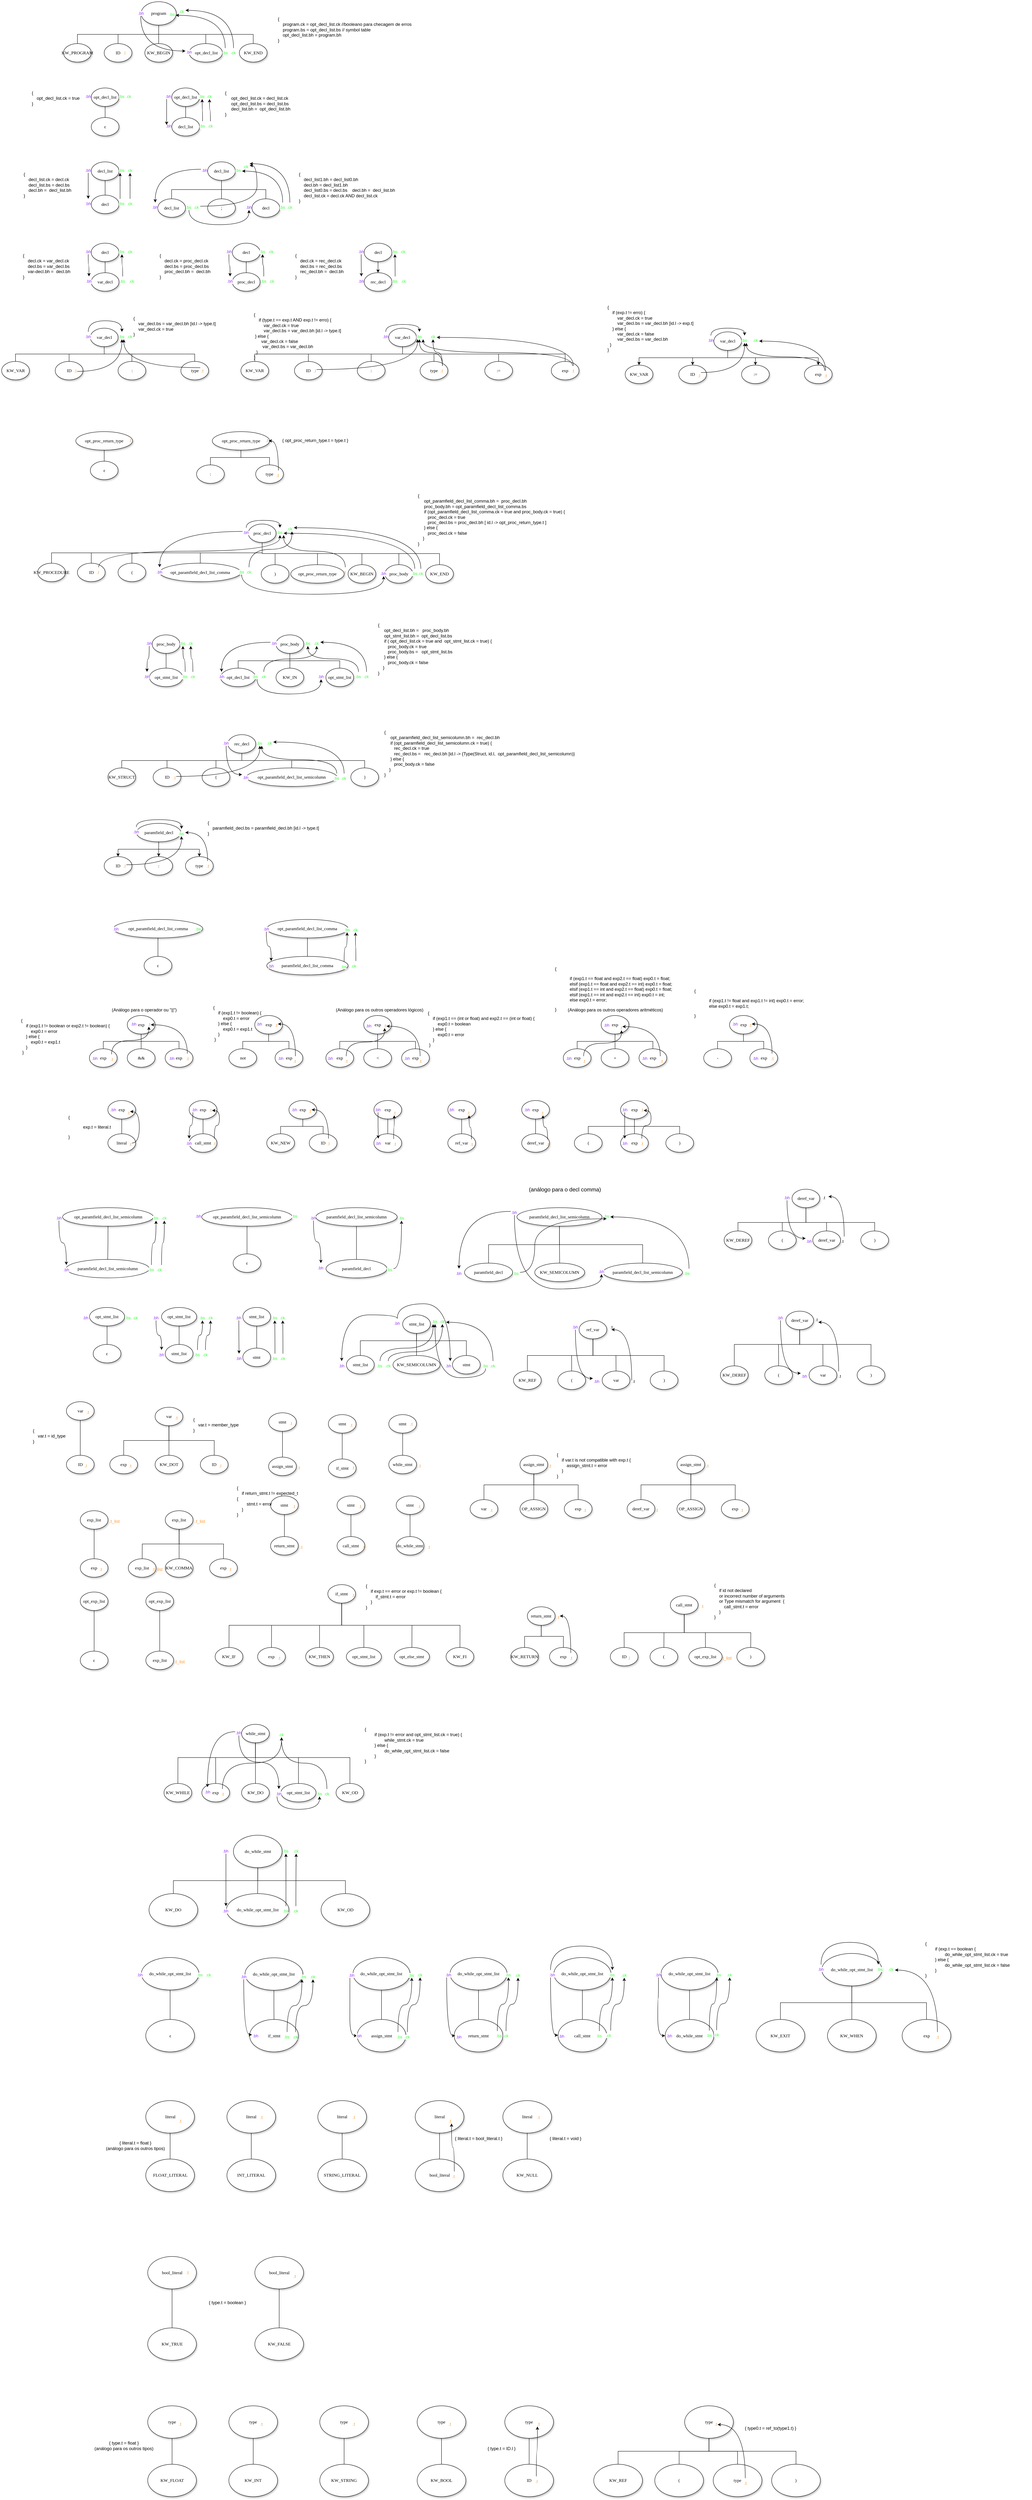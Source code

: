 <mxfile version="27.1.6">
  <diagram name="Page-1" id="42789a77-a242-8287-6e28-9cd8cfd52e62">
    <mxGraphModel dx="1188" dy="626" grid="1" gridSize="10" guides="1" tooltips="1" connect="1" arrows="1" fold="1" page="1" pageScale="1" pageWidth="1100" pageHeight="850" background="none" math="0" shadow="0">
      <root>
        <mxCell id="0" />
        <mxCell id="1" parent="0" />
        <mxCell id="ZXX-v3CZGw-HriFd5jeJ-169" style="edgeStyle=orthogonalEdgeStyle;rounded=0;orthogonalLoop=1;jettySize=auto;html=1;exitX=0.5;exitY=1;exitDx=0;exitDy=0;" parent="1" source="1ea317790d2ca983-2" target="ZXX-v3CZGw-HriFd5jeJ-167" edge="1">
          <mxGeometry relative="1" as="geometry" />
        </mxCell>
        <mxCell id="ZXX-v3CZGw-HriFd5jeJ-170" style="edgeStyle=orthogonalEdgeStyle;rounded=0;orthogonalLoop=1;jettySize=auto;html=1;exitX=0.5;exitY=1;exitDx=0;exitDy=0;" parent="1" source="1ea317790d2ca983-2" target="ZXX-v3CZGw-HriFd5jeJ-166" edge="1">
          <mxGeometry relative="1" as="geometry" />
        </mxCell>
        <mxCell id="ZXX-v3CZGw-HriFd5jeJ-171" style="edgeStyle=orthogonalEdgeStyle;rounded=0;orthogonalLoop=1;jettySize=auto;html=1;exitX=0.5;exitY=1;exitDx=0;exitDy=0;" parent="1" source="1ea317790d2ca983-2" target="ZXX-v3CZGw-HriFd5jeJ-168" edge="1">
          <mxGeometry relative="1" as="geometry" />
        </mxCell>
        <mxCell id="1ea317790d2ca983-2" value=" paramfield_decl" style="ellipse;whiteSpace=wrap;html=1;rounded=0;shadow=1;comic=0;labelBackgroundColor=none;strokeWidth=1;fontFamily=Verdana;fontSize=12;align=center;" parent="1" vertex="1">
          <mxGeometry x="417.5" y="2230" width="120" height="50" as="geometry" />
        </mxCell>
        <mxCell id="ZXX-v3CZGw-HriFd5jeJ-63" style="edgeStyle=orthogonalEdgeStyle;rounded=0;orthogonalLoop=1;jettySize=auto;html=1;exitX=0.5;exitY=1;exitDx=0;exitDy=0;endArrow=none;startFill=0;" parent="1" source="1ea317790d2ca983-4" target="ZXX-v3CZGw-HriFd5jeJ-56" edge="1">
          <mxGeometry relative="1" as="geometry" />
        </mxCell>
        <mxCell id="ZXX-v3CZGw-HriFd5jeJ-64" style="edgeStyle=orthogonalEdgeStyle;rounded=0;orthogonalLoop=1;jettySize=auto;html=1;exitX=0.5;exitY=1;exitDx=0;exitDy=0;endArrow=none;startFill=0;" parent="1" source="1ea317790d2ca983-4" target="ZXX-v3CZGw-HriFd5jeJ-57" edge="1">
          <mxGeometry relative="1" as="geometry" />
        </mxCell>
        <mxCell id="ZXX-v3CZGw-HriFd5jeJ-65" style="edgeStyle=orthogonalEdgeStyle;rounded=0;orthogonalLoop=1;jettySize=auto;html=1;exitX=0.5;exitY=1;exitDx=0;exitDy=0;endArrow=none;startFill=0;" parent="1" source="1ea317790d2ca983-4" target="ZXX-v3CZGw-HriFd5jeJ-58" edge="1">
          <mxGeometry relative="1" as="geometry" />
        </mxCell>
        <mxCell id="ZXX-v3CZGw-HriFd5jeJ-66" style="edgeStyle=orthogonalEdgeStyle;rounded=0;orthogonalLoop=1;jettySize=auto;html=1;exitX=0.5;exitY=1;exitDx=0;exitDy=0;endArrow=none;startFill=0;" parent="1" source="1ea317790d2ca983-4" target="ZXX-v3CZGw-HriFd5jeJ-59" edge="1">
          <mxGeometry relative="1" as="geometry" />
        </mxCell>
        <mxCell id="ZXX-v3CZGw-HriFd5jeJ-67" style="edgeStyle=orthogonalEdgeStyle;rounded=0;orthogonalLoop=1;jettySize=auto;html=1;exitX=0.5;exitY=1;exitDx=0;exitDy=0;endArrow=none;startFill=0;" parent="1" source="1ea317790d2ca983-4" target="ZXX-v3CZGw-HriFd5jeJ-60" edge="1">
          <mxGeometry relative="1" as="geometry" />
        </mxCell>
        <mxCell id="1ea317790d2ca983-4" value="program" style="ellipse;whiteSpace=wrap;html=1;rounded=0;shadow=1;comic=0;labelBackgroundColor=none;strokeWidth=1;fontFamily=Verdana;fontSize=12;align=center;" parent="1" vertex="1">
          <mxGeometry x="430" y="6.67" width="95" height="63.33" as="geometry" />
        </mxCell>
        <mxCell id="ZXX-v3CZGw-HriFd5jeJ-161" style="edgeStyle=orthogonalEdgeStyle;rounded=0;orthogonalLoop=1;jettySize=auto;html=1;exitX=0.5;exitY=1;exitDx=0;exitDy=0;endArrow=none;startFill=0;" parent="1" source="1ea317790d2ca983-5" target="ZXX-v3CZGw-HriFd5jeJ-157" edge="1">
          <mxGeometry relative="1" as="geometry" />
        </mxCell>
        <mxCell id="ZXX-v3CZGw-HriFd5jeJ-162" style="edgeStyle=orthogonalEdgeStyle;rounded=0;orthogonalLoop=1;jettySize=auto;html=1;exitX=0.5;exitY=1;exitDx=0;exitDy=0;endArrow=none;startFill=0;" parent="1" source="1ea317790d2ca983-5" target="ZXX-v3CZGw-HriFd5jeJ-159" edge="1">
          <mxGeometry relative="1" as="geometry" />
        </mxCell>
        <mxCell id="ZXX-v3CZGw-HriFd5jeJ-163" style="edgeStyle=orthogonalEdgeStyle;rounded=0;orthogonalLoop=1;jettySize=auto;html=1;exitX=0.5;exitY=1;exitDx=0;exitDy=0;endArrow=none;startFill=0;" parent="1" source="1ea317790d2ca983-5" target="ZXX-v3CZGw-HriFd5jeJ-156" edge="1">
          <mxGeometry relative="1" as="geometry" />
        </mxCell>
        <mxCell id="ZXX-v3CZGw-HriFd5jeJ-164" style="edgeStyle=orthogonalEdgeStyle;rounded=0;orthogonalLoop=1;jettySize=auto;html=1;exitX=0.5;exitY=1;exitDx=0;exitDy=0;endArrow=none;startFill=0;" parent="1" source="1ea317790d2ca983-5" target="ZXX-v3CZGw-HriFd5jeJ-155" edge="1">
          <mxGeometry relative="1" as="geometry" />
        </mxCell>
        <mxCell id="ZXX-v3CZGw-HriFd5jeJ-165" style="edgeStyle=orthogonalEdgeStyle;rounded=0;orthogonalLoop=1;jettySize=auto;html=1;exitX=0.5;exitY=1;exitDx=0;exitDy=0;endArrow=none;startFill=0;" parent="1" source="1ea317790d2ca983-5" target="ZXX-v3CZGw-HriFd5jeJ-158" edge="1">
          <mxGeometry relative="1" as="geometry" />
        </mxCell>
        <mxCell id="1ea317790d2ca983-5" value=" rec_decl" style="ellipse;whiteSpace=wrap;html=1;rounded=0;shadow=1;comic=0;labelBackgroundColor=none;strokeWidth=1;fontFamily=Verdana;fontSize=12;align=center;" parent="1" vertex="1">
          <mxGeometry x="665" y="1990" width="75" height="50" as="geometry" />
        </mxCell>
        <mxCell id="ZXX-v3CZGw-HriFd5jeJ-81" style="edgeStyle=orthogonalEdgeStyle;rounded=0;orthogonalLoop=1;jettySize=auto;html=1;exitX=0.5;exitY=1;exitDx=0;exitDy=0;endArrow=none;startFill=0;" parent="1" source="1ea317790d2ca983-6" target="ZXX-v3CZGw-HriFd5jeJ-74" edge="1">
          <mxGeometry relative="1" as="geometry" />
        </mxCell>
        <mxCell id="1ea317790d2ca983-6" value=" decl_list" style="ellipse;whiteSpace=wrap;html=1;rounded=0;shadow=1;comic=0;labelBackgroundColor=none;strokeWidth=1;fontFamily=Verdana;fontSize=12;align=center;" parent="1" vertex="1">
          <mxGeometry x="295" y="440" width="75" height="50" as="geometry" />
        </mxCell>
        <mxCell id="ZXX-v3CZGw-HriFd5jeJ-94" style="edgeStyle=orthogonalEdgeStyle;rounded=0;orthogonalLoop=1;jettySize=auto;html=1;exitX=0.5;exitY=1;exitDx=0;exitDy=0;endArrow=none;startFill=0;" parent="1" source="1ea317790d2ca983-7" target="ZXX-v3CZGw-HriFd5jeJ-91" edge="1">
          <mxGeometry relative="1" as="geometry" />
        </mxCell>
        <mxCell id="ZXX-v3CZGw-HriFd5jeJ-95" style="edgeStyle=orthogonalEdgeStyle;rounded=0;orthogonalLoop=1;jettySize=auto;html=1;exitX=0.5;exitY=1;exitDx=0;exitDy=0;endArrow=none;startFill=0;" parent="1" source="1ea317790d2ca983-7" target="ZXX-v3CZGw-HriFd5jeJ-92" edge="1">
          <mxGeometry relative="1" as="geometry" />
        </mxCell>
        <mxCell id="ZXX-v3CZGw-HriFd5jeJ-96" style="edgeStyle=orthogonalEdgeStyle;rounded=0;orthogonalLoop=1;jettySize=auto;html=1;exitX=0.5;exitY=1;exitDx=0;exitDy=0;endArrow=none;startFill=0;" parent="1" source="1ea317790d2ca983-7" target="ZXX-v3CZGw-HriFd5jeJ-90" edge="1">
          <mxGeometry relative="1" as="geometry" />
        </mxCell>
        <mxCell id="ZXX-v3CZGw-HriFd5jeJ-97" style="edgeStyle=orthogonalEdgeStyle;rounded=0;orthogonalLoop=1;jettySize=auto;html=1;exitX=0.5;exitY=1;exitDx=0;exitDy=0;endArrow=none;startFill=0;" parent="1" source="1ea317790d2ca983-7" target="ZXX-v3CZGw-HriFd5jeJ-93" edge="1">
          <mxGeometry relative="1" as="geometry" />
        </mxCell>
        <mxCell id="1ea317790d2ca983-7" value=" var_decl" style="ellipse;whiteSpace=wrap;html=1;rounded=0;shadow=1;comic=0;labelBackgroundColor=none;strokeWidth=1;fontFamily=Verdana;fontSize=12;align=center;" parent="1" vertex="1">
          <mxGeometry x="292.5" y="890" width="75" height="50" as="geometry" />
        </mxCell>
        <mxCell id="1ea317790d2ca983-9" value="ε" style="ellipse;whiteSpace=wrap;html=1;rounded=0;shadow=1;comic=0;labelBackgroundColor=none;strokeWidth=1;fontFamily=Verdana;fontSize=12;align=center;" parent="1" vertex="1">
          <mxGeometry x="295" y="320" width="75" height="50" as="geometry" />
        </mxCell>
        <mxCell id="ZXX-v3CZGw-HriFd5jeJ-121" style="edgeStyle=orthogonalEdgeStyle;rounded=0;orthogonalLoop=1;jettySize=auto;html=1;exitX=0.5;exitY=1;exitDx=0;exitDy=0;endArrow=none;startFill=0;" parent="1" source="1ea317790d2ca983-10" target="ZXX-v3CZGw-HriFd5jeJ-120" edge="1">
          <mxGeometry relative="1" as="geometry" />
        </mxCell>
        <mxCell id="1ea317790d2ca983-10" value=" opt_proc_return_type" style="ellipse;whiteSpace=wrap;html=1;rounded=0;shadow=1;comic=0;labelBackgroundColor=none;strokeWidth=1;fontFamily=Verdana;fontSize=12;align=center;" parent="1" vertex="1">
          <mxGeometry x="253.13" y="1170" width="153.75" height="50" as="geometry" />
        </mxCell>
        <mxCell id="ZXX-v3CZGw-HriFd5jeJ-151" style="edgeStyle=orthogonalEdgeStyle;rounded=0;orthogonalLoop=1;jettySize=auto;html=1;exitX=0.5;exitY=1;exitDx=0;exitDy=0;endArrow=none;startFill=0;" parent="1" source="1ea317790d2ca983-11" target="ZXX-v3CZGw-HriFd5jeJ-146" edge="1">
          <mxGeometry relative="1" as="geometry" />
        </mxCell>
        <mxCell id="1ea317790d2ca983-11" value=" proc_body" style="ellipse;whiteSpace=wrap;html=1;rounded=0;shadow=1;comic=0;labelBackgroundColor=none;strokeWidth=1;fontFamily=Verdana;fontSize=12;align=center;" parent="1" vertex="1">
          <mxGeometry x="460" y="1720" width="75" height="50" as="geometry" />
        </mxCell>
        <mxCell id="ZXX-v3CZGw-HriFd5jeJ-137" style="edgeStyle=orthogonalEdgeStyle;rounded=0;orthogonalLoop=1;jettySize=auto;html=1;exitX=0.5;exitY=1;exitDx=0;exitDy=0;endArrow=none;startFill=0;" parent="1" source="ZXX-v3CZGw-HriFd5jeJ-12" target="ZXX-v3CZGw-HriFd5jeJ-135" edge="1">
          <mxGeometry relative="1" as="geometry" />
        </mxCell>
        <mxCell id="ZXX-v3CZGw-HriFd5jeJ-138" style="edgeStyle=orthogonalEdgeStyle;rounded=0;orthogonalLoop=1;jettySize=auto;html=1;exitX=0.5;exitY=1;exitDx=0;exitDy=0;endArrow=none;startFill=0;" parent="1" source="ZXX-v3CZGw-HriFd5jeJ-12" target="ZXX-v3CZGw-HriFd5jeJ-128" edge="1">
          <mxGeometry relative="1" as="geometry" />
        </mxCell>
        <mxCell id="ZXX-v3CZGw-HriFd5jeJ-139" style="edgeStyle=orthogonalEdgeStyle;rounded=0;orthogonalLoop=1;jettySize=auto;html=1;exitX=0.5;exitY=1;exitDx=0;exitDy=0;endArrow=none;startFill=0;" parent="1" source="ZXX-v3CZGw-HriFd5jeJ-12" target="ZXX-v3CZGw-HriFd5jeJ-134" edge="1">
          <mxGeometry relative="1" as="geometry" />
        </mxCell>
        <mxCell id="ZXX-v3CZGw-HriFd5jeJ-140" style="edgeStyle=orthogonalEdgeStyle;rounded=0;orthogonalLoop=1;jettySize=auto;html=1;exitX=0.5;exitY=1;exitDx=0;exitDy=0;endArrow=none;startFill=0;" parent="1" source="ZXX-v3CZGw-HriFd5jeJ-12" target="ZXX-v3CZGw-HriFd5jeJ-127" edge="1">
          <mxGeometry relative="1" as="geometry" />
        </mxCell>
        <mxCell id="ZXX-v3CZGw-HriFd5jeJ-141" style="edgeStyle=orthogonalEdgeStyle;rounded=0;orthogonalLoop=1;jettySize=auto;html=1;exitX=0.5;exitY=1;exitDx=0;exitDy=0;endArrow=none;startFill=0;" parent="1" source="ZXX-v3CZGw-HriFd5jeJ-12" target="ZXX-v3CZGw-HriFd5jeJ-133" edge="1">
          <mxGeometry relative="1" as="geometry" />
        </mxCell>
        <mxCell id="ZXX-v3CZGw-HriFd5jeJ-142" style="edgeStyle=orthogonalEdgeStyle;rounded=0;orthogonalLoop=1;jettySize=auto;html=1;exitX=0.5;exitY=1;exitDx=0;exitDy=0;endArrow=none;startFill=0;" parent="1" source="ZXX-v3CZGw-HriFd5jeJ-12" target="ZXX-v3CZGw-HriFd5jeJ-129" edge="1">
          <mxGeometry relative="1" as="geometry" />
        </mxCell>
        <mxCell id="ZXX-v3CZGw-HriFd5jeJ-143" style="edgeStyle=orthogonalEdgeStyle;rounded=0;orthogonalLoop=1;jettySize=auto;html=1;exitX=0.5;exitY=1;exitDx=0;exitDy=0;endArrow=none;startFill=0;" parent="1" source="ZXX-v3CZGw-HriFd5jeJ-12" target="ZXX-v3CZGw-HriFd5jeJ-130" edge="1">
          <mxGeometry relative="1" as="geometry" />
        </mxCell>
        <mxCell id="ZXX-v3CZGw-HriFd5jeJ-144" style="edgeStyle=orthogonalEdgeStyle;rounded=0;orthogonalLoop=1;jettySize=auto;html=1;exitX=0.5;exitY=1;exitDx=0;exitDy=0;endArrow=none;startFill=0;" parent="1" source="ZXX-v3CZGw-HriFd5jeJ-12" target="ZXX-v3CZGw-HriFd5jeJ-132" edge="1">
          <mxGeometry relative="1" as="geometry" />
        </mxCell>
        <mxCell id="ZXX-v3CZGw-HriFd5jeJ-145" style="edgeStyle=orthogonalEdgeStyle;rounded=0;orthogonalLoop=1;jettySize=auto;html=1;exitX=0.5;exitY=1;exitDx=0;exitDy=0;endArrow=none;startFill=0;" parent="1" source="ZXX-v3CZGw-HriFd5jeJ-12" target="ZXX-v3CZGw-HriFd5jeJ-131" edge="1">
          <mxGeometry relative="1" as="geometry" />
        </mxCell>
        <mxCell id="ZXX-v3CZGw-HriFd5jeJ-12" value=" proc_decl" style="ellipse;whiteSpace=wrap;html=1;rounded=0;shadow=1;comic=0;labelBackgroundColor=none;strokeWidth=1;fontFamily=Verdana;fontSize=12;align=center;" parent="1" vertex="1">
          <mxGeometry x="720" y="1420" width="75" height="50" as="geometry" />
        </mxCell>
        <mxCell id="ZXX-v3CZGw-HriFd5jeJ-173" style="edgeStyle=orthogonalEdgeStyle;rounded=0;orthogonalLoop=1;jettySize=auto;html=1;exitX=0.5;exitY=1;exitDx=0;exitDy=0;endArrow=none;startFill=0;" parent="1" source="ZXX-v3CZGw-HriFd5jeJ-14" target="ZXX-v3CZGw-HriFd5jeJ-172" edge="1">
          <mxGeometry relative="1" as="geometry" />
        </mxCell>
        <mxCell id="ZXX-v3CZGw-HriFd5jeJ-14" value=" opt_paramfield_decl_list_comma" style="ellipse;whiteSpace=wrap;html=1;rounded=0;shadow=1;comic=0;labelBackgroundColor=none;strokeWidth=1;fontFamily=Verdana;fontSize=12;align=center;" parent="1" vertex="1">
          <mxGeometry x="354.5" y="2490" width="242" height="50" as="geometry" />
        </mxCell>
        <mxCell id="Opo9EoXG69oaY7-Oztma-10" style="edgeStyle=orthogonalEdgeStyle;rounded=0;orthogonalLoop=1;jettySize=auto;html=1;exitX=0.5;exitY=1;exitDx=0;exitDy=0;endArrow=none;startFill=0;" parent="1" source="ZXX-v3CZGw-HriFd5jeJ-18" target="Opo9EoXG69oaY7-Oztma-1" edge="1">
          <mxGeometry relative="1" as="geometry" />
        </mxCell>
        <mxCell id="Opo9EoXG69oaY7-Oztma-11" style="edgeStyle=orthogonalEdgeStyle;rounded=0;orthogonalLoop=1;jettySize=auto;html=1;exitX=0.5;exitY=1;exitDx=0;exitDy=0;endArrow=none;startFill=0;" parent="1" source="ZXX-v3CZGw-HriFd5jeJ-18" target="Opo9EoXG69oaY7-Oztma-7" edge="1">
          <mxGeometry relative="1" as="geometry" />
        </mxCell>
        <mxCell id="Opo9EoXG69oaY7-Oztma-13" style="edgeStyle=orthogonalEdgeStyle;rounded=0;orthogonalLoop=1;jettySize=auto;html=1;exitX=0.5;exitY=1;exitDx=0;exitDy=0;endArrow=none;startFill=0;" parent="1" source="ZXX-v3CZGw-HriFd5jeJ-18" target="Opo9EoXG69oaY7-Oztma-8" edge="1">
          <mxGeometry relative="1" as="geometry" />
        </mxCell>
        <mxCell id="ZXX-v3CZGw-HriFd5jeJ-18" value=" exp" style="ellipse;whiteSpace=wrap;html=1;rounded=0;shadow=1;comic=0;labelBackgroundColor=none;strokeWidth=1;fontFamily=Verdana;fontSize=12;align=center;" parent="1" vertex="1">
          <mxGeometry x="392.5" y="2750" width="75" height="50" as="geometry" />
        </mxCell>
        <mxCell id="ZXX-v3CZGw-HriFd5jeJ-87" style="edgeStyle=orthogonalEdgeStyle;rounded=0;orthogonalLoop=1;jettySize=auto;html=1;exitX=0.5;exitY=1;exitDx=0;exitDy=0;endArrow=none;startFill=0;" parent="1" source="ZXX-v3CZGw-HriFd5jeJ-51" target="ZXX-v3CZGw-HriFd5jeJ-84" edge="1">
          <mxGeometry relative="1" as="geometry" />
        </mxCell>
        <mxCell id="ZXX-v3CZGw-HriFd5jeJ-51" value=" decl" style="ellipse;whiteSpace=wrap;html=1;rounded=0;shadow=1;comic=0;labelBackgroundColor=none;strokeWidth=1;fontFamily=Verdana;fontSize=12;align=center;" parent="1" vertex="1">
          <mxGeometry x="295" y="660" width="75" height="50" as="geometry" />
        </mxCell>
        <mxCell id="ZXX-v3CZGw-HriFd5jeJ-56" value="KW_PROGRAM" style="ellipse;whiteSpace=wrap;html=1;rounded=0;shadow=1;comic=0;labelBackgroundColor=none;strokeWidth=1;fontFamily=Verdana;fontSize=12;align=center;" parent="1" vertex="1">
          <mxGeometry x="220" y="120" width="75" height="50" as="geometry" />
        </mxCell>
        <mxCell id="ZXX-v3CZGw-HriFd5jeJ-57" value="ID" style="ellipse;whiteSpace=wrap;html=1;rounded=0;shadow=1;comic=0;labelBackgroundColor=none;strokeWidth=1;fontFamily=Verdana;fontSize=12;align=center;" parent="1" vertex="1">
          <mxGeometry x="330" y="120" width="75" height="50" as="geometry" />
        </mxCell>
        <mxCell id="ZXX-v3CZGw-HriFd5jeJ-58" value="KW_BEGIN" style="ellipse;whiteSpace=wrap;html=1;rounded=0;shadow=1;comic=0;labelBackgroundColor=none;strokeWidth=1;fontFamily=Verdana;fontSize=12;align=center;" parent="1" vertex="1">
          <mxGeometry x="440" y="120" width="75" height="50" as="geometry" />
        </mxCell>
        <mxCell id="ZXX-v3CZGw-HriFd5jeJ-59" value="&amp;nbsp;opt_decl_list" style="ellipse;whiteSpace=wrap;html=1;rounded=0;shadow=1;comic=0;labelBackgroundColor=none;strokeWidth=1;fontFamily=Verdana;fontSize=12;align=center;" parent="1" vertex="1">
          <mxGeometry x="560" y="120" width="90" height="50" as="geometry" />
        </mxCell>
        <mxCell id="ZXX-v3CZGw-HriFd5jeJ-60" value="KW_END" style="ellipse;whiteSpace=wrap;html=1;rounded=0;shadow=1;comic=0;labelBackgroundColor=none;strokeWidth=1;fontFamily=Verdana;fontSize=12;align=center;" parent="1" vertex="1">
          <mxGeometry x="695.81" y="120" width="75" height="50" as="geometry" />
        </mxCell>
        <mxCell id="ZXX-v3CZGw-HriFd5jeJ-72" style="edgeStyle=orthogonalEdgeStyle;rounded=0;orthogonalLoop=1;jettySize=auto;html=1;exitX=0.5;exitY=1;exitDx=0;exitDy=0;endArrow=none;startFill=0;" parent="1" source="ZXX-v3CZGw-HriFd5jeJ-68" target="ZXX-v3CZGw-HriFd5jeJ-69" edge="1">
          <mxGeometry relative="1" as="geometry" />
        </mxCell>
        <mxCell id="ZXX-v3CZGw-HriFd5jeJ-68" value=" opt_decl_list" style="ellipse;whiteSpace=wrap;html=1;rounded=0;shadow=1;comic=0;labelBackgroundColor=none;strokeWidth=1;fontFamily=Verdana;fontSize=12;align=center;" parent="1" vertex="1">
          <mxGeometry x="513" y="240" width="75" height="50" as="geometry" />
        </mxCell>
        <mxCell id="ZXX-v3CZGw-HriFd5jeJ-69" value=" decl_list" style="ellipse;whiteSpace=wrap;html=1;rounded=0;shadow=1;comic=0;labelBackgroundColor=none;strokeWidth=1;fontFamily=Verdana;fontSize=12;align=center;" parent="1" vertex="1">
          <mxGeometry x="513" y="320" width="75" height="50" as="geometry" />
        </mxCell>
        <mxCell id="ZXX-v3CZGw-HriFd5jeJ-71" style="edgeStyle=orthogonalEdgeStyle;rounded=0;orthogonalLoop=1;jettySize=auto;html=1;exitX=0.5;exitY=1;exitDx=0;exitDy=0;endArrow=none;startFill=0;" parent="1" source="ZXX-v3CZGw-HriFd5jeJ-70" target="1ea317790d2ca983-9" edge="1">
          <mxGeometry relative="1" as="geometry" />
        </mxCell>
        <mxCell id="ZXX-v3CZGw-HriFd5jeJ-70" value=" opt_decl_list" style="ellipse;whiteSpace=wrap;html=1;rounded=0;shadow=1;comic=0;labelBackgroundColor=none;strokeWidth=1;fontFamily=Verdana;fontSize=12;align=center;" parent="1" vertex="1">
          <mxGeometry x="295" y="240" width="75" height="50" as="geometry" />
        </mxCell>
        <mxCell id="ZXX-v3CZGw-HriFd5jeJ-78" style="edgeStyle=orthogonalEdgeStyle;rounded=0;orthogonalLoop=1;jettySize=auto;html=1;exitX=0.5;exitY=1;exitDx=0;exitDy=0;endArrow=none;startFill=0;" parent="1" source="ZXX-v3CZGw-HriFd5jeJ-73" target="ZXX-v3CZGw-HriFd5jeJ-76" edge="1">
          <mxGeometry relative="1" as="geometry" />
        </mxCell>
        <mxCell id="ZXX-v3CZGw-HriFd5jeJ-79" style="edgeStyle=orthogonalEdgeStyle;rounded=0;orthogonalLoop=1;jettySize=auto;html=1;exitX=0.5;exitY=1;exitDx=0;exitDy=0;endArrow=none;startFill=0;" parent="1" source="ZXX-v3CZGw-HriFd5jeJ-73" target="ZXX-v3CZGw-HriFd5jeJ-75" edge="1">
          <mxGeometry relative="1" as="geometry" />
        </mxCell>
        <mxCell id="ZXX-v3CZGw-HriFd5jeJ-80" style="edgeStyle=orthogonalEdgeStyle;rounded=0;orthogonalLoop=1;jettySize=auto;html=1;exitX=0.5;exitY=1;exitDx=0;exitDy=0;endArrow=none;startFill=0;" parent="1" source="ZXX-v3CZGw-HriFd5jeJ-73" target="ZXX-v3CZGw-HriFd5jeJ-77" edge="1">
          <mxGeometry relative="1" as="geometry" />
        </mxCell>
        <mxCell id="ZXX-v3CZGw-HriFd5jeJ-73" value=" decl_list" style="ellipse;whiteSpace=wrap;html=1;rounded=0;shadow=1;comic=0;labelBackgroundColor=none;strokeWidth=1;fontFamily=Verdana;fontSize=12;align=center;" parent="1" vertex="1">
          <mxGeometry x="610" y="440" width="75" height="50" as="geometry" />
        </mxCell>
        <mxCell id="ZXX-v3CZGw-HriFd5jeJ-74" value=" decl" style="ellipse;whiteSpace=wrap;html=1;rounded=0;shadow=1;comic=0;labelBackgroundColor=none;strokeWidth=1;fontFamily=Verdana;fontSize=12;align=center;" parent="1" vertex="1">
          <mxGeometry x="295" y="530" width="75" height="50" as="geometry" />
        </mxCell>
        <mxCell id="ZXX-v3CZGw-HriFd5jeJ-75" value=" decl_list" style="ellipse;whiteSpace=wrap;html=1;rounded=0;shadow=1;comic=0;labelBackgroundColor=none;strokeWidth=1;fontFamily=Verdana;fontSize=12;align=center;" parent="1" vertex="1">
          <mxGeometry x="475" y="540" width="75" height="50" as="geometry" />
        </mxCell>
        <mxCell id="ZXX-v3CZGw-HriFd5jeJ-76" value=";" style="ellipse;whiteSpace=wrap;html=1;rounded=0;shadow=1;comic=0;labelBackgroundColor=none;strokeWidth=1;fontFamily=Verdana;fontSize=12;align=center;" parent="1" vertex="1">
          <mxGeometry x="610" y="540" width="75" height="50" as="geometry" />
        </mxCell>
        <mxCell id="ZXX-v3CZGw-HriFd5jeJ-77" value=" decl" style="ellipse;whiteSpace=wrap;html=1;rounded=0;shadow=1;comic=0;labelBackgroundColor=none;strokeWidth=1;fontFamily=Verdana;fontSize=12;align=center;" parent="1" vertex="1">
          <mxGeometry x="730" y="540" width="75" height="50" as="geometry" />
        </mxCell>
        <mxCell id="ZXX-v3CZGw-HriFd5jeJ-88" style="edgeStyle=orthogonalEdgeStyle;rounded=0;orthogonalLoop=1;jettySize=auto;html=1;exitX=0.5;exitY=1;exitDx=0;exitDy=0;endArrow=none;startFill=0;" parent="1" source="ZXX-v3CZGw-HriFd5jeJ-82" target="ZXX-v3CZGw-HriFd5jeJ-85" edge="1">
          <mxGeometry relative="1" as="geometry" />
        </mxCell>
        <mxCell id="ZXX-v3CZGw-HriFd5jeJ-82" value=" decl" style="ellipse;whiteSpace=wrap;html=1;rounded=0;shadow=1;comic=0;labelBackgroundColor=none;strokeWidth=1;fontFamily=Verdana;fontSize=12;align=center;" parent="1" vertex="1">
          <mxGeometry x="676.89" y="660" width="75" height="50" as="geometry" />
        </mxCell>
        <mxCell id="ZXX-v3CZGw-HriFd5jeJ-89" style="edgeStyle=orthogonalEdgeStyle;rounded=0;orthogonalLoop=1;jettySize=auto;html=1;exitX=0.5;exitY=1;exitDx=0;exitDy=0;" parent="1" source="ZXX-v3CZGw-HriFd5jeJ-83" target="ZXX-v3CZGw-HriFd5jeJ-86" edge="1">
          <mxGeometry relative="1" as="geometry" />
        </mxCell>
        <mxCell id="ZXX-v3CZGw-HriFd5jeJ-83" value=" decl" style="ellipse;whiteSpace=wrap;html=1;rounded=0;shadow=1;comic=0;labelBackgroundColor=none;strokeWidth=1;fontFamily=Verdana;fontSize=12;align=center;" parent="1" vertex="1">
          <mxGeometry x="1033.62" y="660" width="75" height="50" as="geometry" />
        </mxCell>
        <mxCell id="ZXX-v3CZGw-HriFd5jeJ-84" value=" var_decl" style="ellipse;whiteSpace=wrap;html=1;rounded=0;shadow=1;comic=0;labelBackgroundColor=none;strokeWidth=1;fontFamily=Verdana;fontSize=12;align=center;" parent="1" vertex="1">
          <mxGeometry x="295" y="740" width="75" height="50" as="geometry" />
        </mxCell>
        <mxCell id="ZXX-v3CZGw-HriFd5jeJ-85" value=" proc_decl" style="ellipse;whiteSpace=wrap;html=1;rounded=0;shadow=1;comic=0;labelBackgroundColor=none;strokeWidth=1;fontFamily=Verdana;fontSize=12;align=center;" parent="1" vertex="1">
          <mxGeometry x="676.89" y="740" width="75" height="50" as="geometry" />
        </mxCell>
        <mxCell id="ZXX-v3CZGw-HriFd5jeJ-86" value=" rec_decl" style="ellipse;whiteSpace=wrap;html=1;rounded=0;shadow=1;comic=0;labelBackgroundColor=none;strokeWidth=1;fontFamily=Verdana;fontSize=12;align=center;" parent="1" vertex="1">
          <mxGeometry x="1033.62" y="740" width="75" height="50" as="geometry" />
        </mxCell>
        <mxCell id="ZXX-v3CZGw-HriFd5jeJ-90" value="KW_VAR" style="ellipse;whiteSpace=wrap;html=1;rounded=0;shadow=1;comic=0;labelBackgroundColor=none;strokeWidth=1;fontFamily=Verdana;fontSize=12;align=center;" parent="1" vertex="1">
          <mxGeometry x="52.5" y="980" width="75" height="50" as="geometry" />
        </mxCell>
        <mxCell id="ZXX-v3CZGw-HriFd5jeJ-91" value=":" style="ellipse;whiteSpace=wrap;html=1;rounded=0;shadow=1;comic=0;labelBackgroundColor=none;strokeWidth=1;fontFamily=Verdana;fontSize=12;align=center;" parent="1" vertex="1">
          <mxGeometry x="367.5" y="980" width="75" height="50" as="geometry" />
        </mxCell>
        <mxCell id="ZXX-v3CZGw-HriFd5jeJ-92" value="ID" style="ellipse;whiteSpace=wrap;html=1;rounded=0;shadow=1;comic=0;labelBackgroundColor=none;strokeWidth=1;fontFamily=Verdana;fontSize=12;align=center;" parent="1" vertex="1">
          <mxGeometry x="197.5" y="980" width="75" height="50" as="geometry" />
        </mxCell>
        <mxCell id="ZXX-v3CZGw-HriFd5jeJ-93" value="type" style="ellipse;whiteSpace=wrap;html=1;rounded=0;shadow=1;comic=0;labelBackgroundColor=none;strokeWidth=1;fontFamily=Verdana;fontSize=12;align=center;" parent="1" vertex="1">
          <mxGeometry x="537.5" y="980" width="75" height="50" as="geometry" />
        </mxCell>
        <mxCell id="ZXX-v3CZGw-HriFd5jeJ-98" style="edgeStyle=orthogonalEdgeStyle;rounded=0;orthogonalLoop=1;jettySize=auto;html=1;exitX=0.5;exitY=1;exitDx=0;exitDy=0;endArrow=none;startFill=0;" parent="1" source="ZXX-v3CZGw-HriFd5jeJ-102" target="ZXX-v3CZGw-HriFd5jeJ-104" edge="1">
          <mxGeometry relative="1" as="geometry" />
        </mxCell>
        <mxCell id="ZXX-v3CZGw-HriFd5jeJ-99" style="edgeStyle=orthogonalEdgeStyle;rounded=0;orthogonalLoop=1;jettySize=auto;html=1;exitX=0.5;exitY=1;exitDx=0;exitDy=0;endArrow=none;startFill=0;" parent="1" source="ZXX-v3CZGw-HriFd5jeJ-102" target="ZXX-v3CZGw-HriFd5jeJ-105" edge="1">
          <mxGeometry relative="1" as="geometry" />
        </mxCell>
        <mxCell id="ZXX-v3CZGw-HriFd5jeJ-100" style="edgeStyle=orthogonalEdgeStyle;rounded=0;orthogonalLoop=1;jettySize=auto;html=1;exitX=0.5;exitY=1;exitDx=0;exitDy=0;endArrow=none;startFill=0;" parent="1" source="ZXX-v3CZGw-HriFd5jeJ-102" target="ZXX-v3CZGw-HriFd5jeJ-103" edge="1">
          <mxGeometry relative="1" as="geometry" />
        </mxCell>
        <mxCell id="ZXX-v3CZGw-HriFd5jeJ-101" style="edgeStyle=orthogonalEdgeStyle;rounded=0;orthogonalLoop=1;jettySize=auto;html=1;exitX=0.5;exitY=1;exitDx=0;exitDy=0;endArrow=none;startFill=0;" parent="1" source="ZXX-v3CZGw-HriFd5jeJ-102" target="ZXX-v3CZGw-HriFd5jeJ-106" edge="1">
          <mxGeometry relative="1" as="geometry" />
        </mxCell>
        <mxCell id="ZXX-v3CZGw-HriFd5jeJ-109" style="edgeStyle=orthogonalEdgeStyle;rounded=0;orthogonalLoop=1;jettySize=auto;html=1;exitX=0.5;exitY=1;exitDx=0;exitDy=0;endArrow=none;startFill=0;" parent="1" source="ZXX-v3CZGw-HriFd5jeJ-102" target="ZXX-v3CZGw-HriFd5jeJ-107" edge="1">
          <mxGeometry relative="1" as="geometry" />
        </mxCell>
        <mxCell id="ZXX-v3CZGw-HriFd5jeJ-110" style="edgeStyle=orthogonalEdgeStyle;rounded=0;orthogonalLoop=1;jettySize=auto;html=1;exitX=0.5;exitY=1;exitDx=0;exitDy=0;endArrow=none;startFill=0;" parent="1" source="ZXX-v3CZGw-HriFd5jeJ-102" target="ZXX-v3CZGw-HriFd5jeJ-108" edge="1">
          <mxGeometry relative="1" as="geometry" />
        </mxCell>
        <mxCell id="ZXX-v3CZGw-HriFd5jeJ-102" value=" var_decl" style="ellipse;whiteSpace=wrap;html=1;rounded=0;shadow=1;comic=0;labelBackgroundColor=none;strokeWidth=1;fontFamily=Verdana;fontSize=12;align=center;" parent="1" vertex="1">
          <mxGeometry x="1100" y="890" width="75" height="50" as="geometry" />
        </mxCell>
        <mxCell id="ZXX-v3CZGw-HriFd5jeJ-103" value="KW_VAR" style="ellipse;whiteSpace=wrap;html=1;rounded=0;shadow=1;comic=0;labelBackgroundColor=none;strokeWidth=1;fontFamily=Verdana;fontSize=12;align=center;" parent="1" vertex="1">
          <mxGeometry x="700" y="980" width="75" height="50" as="geometry" />
        </mxCell>
        <mxCell id="ZXX-v3CZGw-HriFd5jeJ-104" value=":" style="ellipse;whiteSpace=wrap;html=1;rounded=0;shadow=1;comic=0;labelBackgroundColor=none;strokeWidth=1;fontFamily=Verdana;fontSize=12;align=center;" parent="1" vertex="1">
          <mxGeometry x="1015" y="980" width="75" height="50" as="geometry" />
        </mxCell>
        <mxCell id="ZXX-v3CZGw-HriFd5jeJ-105" value="ID" style="ellipse;whiteSpace=wrap;html=1;rounded=0;shadow=1;comic=0;labelBackgroundColor=none;strokeWidth=1;fontFamily=Verdana;fontSize=12;align=center;" parent="1" vertex="1">
          <mxGeometry x="845" y="980" width="75" height="50" as="geometry" />
        </mxCell>
        <mxCell id="ZXX-v3CZGw-HriFd5jeJ-106" value="type" style="ellipse;whiteSpace=wrap;html=1;rounded=0;shadow=1;comic=0;labelBackgroundColor=none;strokeWidth=1;fontFamily=Verdana;fontSize=12;align=center;" parent="1" vertex="1">
          <mxGeometry x="1185" y="980" width="75" height="50" as="geometry" />
        </mxCell>
        <mxCell id="ZXX-v3CZGw-HriFd5jeJ-107" value=":=" style="ellipse;whiteSpace=wrap;html=1;rounded=0;shadow=1;comic=0;labelBackgroundColor=none;strokeWidth=1;fontFamily=Verdana;fontSize=12;align=center;" parent="1" vertex="1">
          <mxGeometry x="1360" y="980" width="75" height="50" as="geometry" />
        </mxCell>
        <mxCell id="ZXX-v3CZGw-HriFd5jeJ-108" value=" exp" style="ellipse;whiteSpace=wrap;html=1;rounded=0;shadow=1;comic=0;labelBackgroundColor=none;strokeWidth=1;fontFamily=Verdana;fontSize=12;align=center;" parent="1" vertex="1">
          <mxGeometry x="1540" y="980" width="75" height="50" as="geometry" />
        </mxCell>
        <mxCell id="ZXX-v3CZGw-HriFd5jeJ-111" style="edgeStyle=orthogonalEdgeStyle;rounded=0;orthogonalLoop=1;jettySize=auto;html=1;exitX=0.5;exitY=1;exitDx=0;exitDy=0;" parent="1" source="ZXX-v3CZGw-HriFd5jeJ-115" target="ZXX-v3CZGw-HriFd5jeJ-117" edge="1">
          <mxGeometry relative="1" as="geometry" />
        </mxCell>
        <mxCell id="ZXX-v3CZGw-HriFd5jeJ-112" style="edgeStyle=orthogonalEdgeStyle;rounded=0;orthogonalLoop=1;jettySize=auto;html=1;exitX=0.5;exitY=1;exitDx=0;exitDy=0;" parent="1" source="ZXX-v3CZGw-HriFd5jeJ-115" target="ZXX-v3CZGw-HriFd5jeJ-118" edge="1">
          <mxGeometry relative="1" as="geometry" />
        </mxCell>
        <mxCell id="ZXX-v3CZGw-HriFd5jeJ-113" style="edgeStyle=orthogonalEdgeStyle;rounded=0;orthogonalLoop=1;jettySize=auto;html=1;exitX=0.5;exitY=1;exitDx=0;exitDy=0;" parent="1" source="ZXX-v3CZGw-HriFd5jeJ-115" target="ZXX-v3CZGw-HriFd5jeJ-116" edge="1">
          <mxGeometry relative="1" as="geometry" />
        </mxCell>
        <mxCell id="ZXX-v3CZGw-HriFd5jeJ-114" style="edgeStyle=orthogonalEdgeStyle;rounded=0;orthogonalLoop=1;jettySize=auto;html=1;exitX=0.5;exitY=1;exitDx=0;exitDy=0;" parent="1" source="ZXX-v3CZGw-HriFd5jeJ-115" target="ZXX-v3CZGw-HriFd5jeJ-119" edge="1">
          <mxGeometry relative="1" as="geometry" />
        </mxCell>
        <mxCell id="ZXX-v3CZGw-HriFd5jeJ-115" value=" var_decl" style="ellipse;whiteSpace=wrap;html=1;rounded=0;shadow=1;comic=0;labelBackgroundColor=none;strokeWidth=1;fontFamily=Verdana;fontSize=12;align=center;" parent="1" vertex="1">
          <mxGeometry x="1980" y="900" width="75" height="50" as="geometry" />
        </mxCell>
        <mxCell id="ZXX-v3CZGw-HriFd5jeJ-116" value="KW_VAR" style="ellipse;whiteSpace=wrap;html=1;rounded=0;shadow=1;comic=0;labelBackgroundColor=none;strokeWidth=1;fontFamily=Verdana;fontSize=12;align=center;" parent="1" vertex="1">
          <mxGeometry x="1740" y="990" width="75" height="50" as="geometry" />
        </mxCell>
        <mxCell id="ZXX-v3CZGw-HriFd5jeJ-117" value=":=" style="ellipse;whiteSpace=wrap;html=1;rounded=0;shadow=1;comic=0;labelBackgroundColor=none;strokeWidth=1;fontFamily=Verdana;fontSize=12;align=center;" parent="1" vertex="1">
          <mxGeometry x="2055" y="990" width="75" height="50" as="geometry" />
        </mxCell>
        <mxCell id="ZXX-v3CZGw-HriFd5jeJ-118" value="ID" style="ellipse;whiteSpace=wrap;html=1;rounded=0;shadow=1;comic=0;labelBackgroundColor=none;strokeWidth=1;fontFamily=Verdana;fontSize=12;align=center;" parent="1" vertex="1">
          <mxGeometry x="1885" y="990" width="75" height="50" as="geometry" />
        </mxCell>
        <mxCell id="ZXX-v3CZGw-HriFd5jeJ-119" value=" exp" style="ellipse;whiteSpace=wrap;html=1;rounded=0;shadow=1;comic=0;labelBackgroundColor=none;strokeWidth=1;fontFamily=Verdana;fontSize=12;align=center;" parent="1" vertex="1">
          <mxGeometry x="2225" y="990" width="75" height="50" as="geometry" />
        </mxCell>
        <mxCell id="ZXX-v3CZGw-HriFd5jeJ-120" value="ε" style="ellipse;whiteSpace=wrap;html=1;rounded=0;shadow=1;comic=0;labelBackgroundColor=none;strokeWidth=1;fontFamily=Verdana;fontSize=12;align=center;" parent="1" vertex="1">
          <mxGeometry x="292.5" y="1250" width="75" height="50" as="geometry" />
        </mxCell>
        <mxCell id="ZXX-v3CZGw-HriFd5jeJ-122" style="edgeStyle=orthogonalEdgeStyle;rounded=0;orthogonalLoop=1;jettySize=auto;html=1;exitX=0.5;exitY=1;exitDx=0;exitDy=0;endArrow=none;startFill=0;" parent="1" source="ZXX-v3CZGw-HriFd5jeJ-123" target="ZXX-v3CZGw-HriFd5jeJ-124" edge="1">
          <mxGeometry relative="1" as="geometry" />
        </mxCell>
        <mxCell id="ZXX-v3CZGw-HriFd5jeJ-126" style="edgeStyle=orthogonalEdgeStyle;rounded=0;orthogonalLoop=1;jettySize=auto;html=1;exitX=0.5;exitY=1;exitDx=0;exitDy=0;endArrow=none;startFill=0;" parent="1" source="ZXX-v3CZGw-HriFd5jeJ-123" target="ZXX-v3CZGw-HriFd5jeJ-125" edge="1">
          <mxGeometry relative="1" as="geometry" />
        </mxCell>
        <mxCell id="ZXX-v3CZGw-HriFd5jeJ-123" value=" opt_proc_return_type" style="ellipse;whiteSpace=wrap;html=1;rounded=0;shadow=1;comic=0;labelBackgroundColor=none;strokeWidth=1;fontFamily=Verdana;fontSize=12;align=center;" parent="1" vertex="1">
          <mxGeometry x="622.5" y="1170" width="155" height="50" as="geometry" />
        </mxCell>
        <mxCell id="ZXX-v3CZGw-HriFd5jeJ-124" value=":" style="ellipse;whiteSpace=wrap;html=1;rounded=0;shadow=1;comic=0;labelBackgroundColor=none;strokeWidth=1;fontFamily=Verdana;fontSize=12;align=center;" parent="1" vertex="1">
          <mxGeometry x="580" y="1260" width="75" height="50" as="geometry" />
        </mxCell>
        <mxCell id="ZXX-v3CZGw-HriFd5jeJ-125" value="type" style="ellipse;whiteSpace=wrap;html=1;rounded=0;shadow=1;comic=0;labelBackgroundColor=none;strokeWidth=1;fontFamily=Verdana;fontSize=12;align=center;" parent="1" vertex="1">
          <mxGeometry x="740" y="1260" width="75" height="50" as="geometry" />
        </mxCell>
        <mxCell id="ZXX-v3CZGw-HriFd5jeJ-127" value="ID" style="ellipse;whiteSpace=wrap;html=1;rounded=0;shadow=1;comic=0;labelBackgroundColor=none;strokeWidth=1;fontFamily=Verdana;fontSize=12;align=center;" parent="1" vertex="1">
          <mxGeometry x="257.5" y="1526" width="75" height="50" as="geometry" />
        </mxCell>
        <mxCell id="ZXX-v3CZGw-HriFd5jeJ-128" value=" opt_paramfield_decl_list_comma" style="ellipse;whiteSpace=wrap;html=1;rounded=0;shadow=1;comic=0;labelBackgroundColor=none;strokeWidth=1;fontFamily=Verdana;fontSize=12;align=center;" parent="1" vertex="1">
          <mxGeometry x="480" y="1526" width="220" height="50" as="geometry" />
        </mxCell>
        <mxCell id="ZXX-v3CZGw-HriFd5jeJ-129" value=" opt_proc_return_type" style="ellipse;whiteSpace=wrap;html=1;rounded=0;shadow=1;comic=0;labelBackgroundColor=none;strokeWidth=1;fontFamily=Verdana;fontSize=12;align=center;" parent="1" vertex="1">
          <mxGeometry x="835" y="1530" width="144.38" height="50" as="geometry" />
        </mxCell>
        <mxCell id="ZXX-v3CZGw-HriFd5jeJ-130" value="KW_BEGIN" style="ellipse;whiteSpace=wrap;html=1;rounded=0;shadow=1;comic=0;labelBackgroundColor=none;strokeWidth=1;fontFamily=Verdana;fontSize=12;align=center;" parent="1" vertex="1">
          <mxGeometry x="990" y="1530" width="75" height="50" as="geometry" />
        </mxCell>
        <mxCell id="ZXX-v3CZGw-HriFd5jeJ-131" value="KW_END" style="ellipse;whiteSpace=wrap;html=1;rounded=0;shadow=1;comic=0;labelBackgroundColor=none;strokeWidth=1;fontFamily=Verdana;fontSize=12;align=center;" parent="1" vertex="1">
          <mxGeometry x="1200" y="1530" width="75" height="50" as="geometry" />
        </mxCell>
        <mxCell id="ZXX-v3CZGw-HriFd5jeJ-132" value=" proc_body" style="ellipse;whiteSpace=wrap;html=1;rounded=0;shadow=1;comic=0;labelBackgroundColor=none;strokeWidth=1;fontFamily=Verdana;fontSize=12;align=center;" parent="1" vertex="1">
          <mxGeometry x="1090" y="1530" width="75" height="50" as="geometry" />
        </mxCell>
        <mxCell id="ZXX-v3CZGw-HriFd5jeJ-133" value="KW_PROCEDURE" style="ellipse;whiteSpace=wrap;html=1;rounded=0;shadow=1;comic=0;labelBackgroundColor=none;strokeWidth=1;fontFamily=Verdana;fontSize=12;align=center;" parent="1" vertex="1">
          <mxGeometry x="150" y="1526" width="75" height="50" as="geometry" />
        </mxCell>
        <mxCell id="ZXX-v3CZGw-HriFd5jeJ-134" value="(" style="ellipse;whiteSpace=wrap;html=1;rounded=0;shadow=1;comic=0;labelBackgroundColor=none;strokeWidth=1;fontFamily=Verdana;fontSize=12;align=center;" parent="1" vertex="1">
          <mxGeometry x="367.5" y="1526" width="75" height="50" as="geometry" />
        </mxCell>
        <mxCell id="ZXX-v3CZGw-HriFd5jeJ-135" value=")" style="ellipse;whiteSpace=wrap;html=1;rounded=0;shadow=1;comic=0;labelBackgroundColor=none;strokeWidth=1;fontFamily=Verdana;fontSize=12;align=center;" parent="1" vertex="1">
          <mxGeometry x="755" y="1530" width="75" height="50" as="geometry" />
        </mxCell>
        <mxCell id="ZXX-v3CZGw-HriFd5jeJ-146" value=" opt_stmt_list" style="ellipse;whiteSpace=wrap;html=1;rounded=0;shadow=1;comic=0;labelBackgroundColor=none;strokeWidth=1;fontFamily=Verdana;fontSize=12;align=center;" parent="1" vertex="1">
          <mxGeometry x="452.5" y="1810" width="90" height="50" as="geometry" />
        </mxCell>
        <mxCell id="ZXX-v3CZGw-HriFd5jeJ-147" value=" opt_decl_list" style="ellipse;whiteSpace=wrap;html=1;rounded=0;shadow=1;comic=0;labelBackgroundColor=none;strokeWidth=1;fontFamily=Verdana;fontSize=12;align=center;" parent="1" vertex="1">
          <mxGeometry x="645" y="1810" width="95" height="50" as="geometry" />
        </mxCell>
        <mxCell id="ZXX-v3CZGw-HriFd5jeJ-152" style="edgeStyle=orthogonalEdgeStyle;rounded=0;orthogonalLoop=1;jettySize=auto;html=1;exitX=0.5;exitY=1;exitDx=0;exitDy=0;endArrow=none;startFill=0;" parent="1" source="ZXX-v3CZGw-HriFd5jeJ-148" target="ZXX-v3CZGw-HriFd5jeJ-149" edge="1">
          <mxGeometry relative="1" as="geometry" />
        </mxCell>
        <mxCell id="ZXX-v3CZGw-HriFd5jeJ-153" style="edgeStyle=orthogonalEdgeStyle;rounded=0;orthogonalLoop=1;jettySize=auto;html=1;exitX=0.5;exitY=1;exitDx=0;exitDy=0;endArrow=none;startFill=0;" parent="1" source="ZXX-v3CZGw-HriFd5jeJ-148" target="ZXX-v3CZGw-HriFd5jeJ-147" edge="1">
          <mxGeometry relative="1" as="geometry" />
        </mxCell>
        <mxCell id="ZXX-v3CZGw-HriFd5jeJ-154" style="edgeStyle=orthogonalEdgeStyle;rounded=0;orthogonalLoop=1;jettySize=auto;html=1;exitX=0.5;exitY=1;exitDx=0;exitDy=0;endArrow=none;startFill=0;" parent="1" source="ZXX-v3CZGw-HriFd5jeJ-148" target="ZXX-v3CZGw-HriFd5jeJ-150" edge="1">
          <mxGeometry relative="1" as="geometry" />
        </mxCell>
        <mxCell id="ZXX-v3CZGw-HriFd5jeJ-148" value=" proc_body" style="ellipse;whiteSpace=wrap;html=1;rounded=0;shadow=1;comic=0;labelBackgroundColor=none;strokeWidth=1;fontFamily=Verdana;fontSize=12;align=center;" parent="1" vertex="1">
          <mxGeometry x="795" y="1720" width="75" height="50" as="geometry" />
        </mxCell>
        <mxCell id="ZXX-v3CZGw-HriFd5jeJ-149" value="KW_IN" style="ellipse;whiteSpace=wrap;html=1;rounded=0;shadow=1;comic=0;labelBackgroundColor=none;strokeWidth=1;fontFamily=Verdana;fontSize=12;align=center;" parent="1" vertex="1">
          <mxGeometry x="795" y="1810" width="75" height="50" as="geometry" />
        </mxCell>
        <mxCell id="ZXX-v3CZGw-HriFd5jeJ-150" value=" opt_stmt_list" style="ellipse;whiteSpace=wrap;html=1;rounded=0;shadow=1;comic=0;labelBackgroundColor=none;strokeWidth=1;fontFamily=Verdana;fontSize=12;align=center;" parent="1" vertex="1">
          <mxGeometry x="930" y="1810" width="75" height="50" as="geometry" />
        </mxCell>
        <mxCell id="ZXX-v3CZGw-HriFd5jeJ-155" value="KW_STRUCT" style="ellipse;whiteSpace=wrap;html=1;rounded=0;shadow=1;comic=0;labelBackgroundColor=none;strokeWidth=1;fontFamily=Verdana;fontSize=12;align=center;" parent="1" vertex="1">
          <mxGeometry x="340" y="2080" width="75" height="50" as="geometry" />
        </mxCell>
        <mxCell id="ZXX-v3CZGw-HriFd5jeJ-156" value="ID" style="ellipse;whiteSpace=wrap;html=1;rounded=0;shadow=1;comic=0;labelBackgroundColor=none;strokeWidth=1;fontFamily=Verdana;fontSize=12;align=center;" parent="1" vertex="1">
          <mxGeometry x="462.5" y="2080" width="75" height="50" as="geometry" />
        </mxCell>
        <mxCell id="ZXX-v3CZGw-HriFd5jeJ-157" value="{" style="ellipse;whiteSpace=wrap;html=1;rounded=0;shadow=1;comic=0;labelBackgroundColor=none;strokeWidth=1;fontFamily=Verdana;fontSize=12;align=center;" parent="1" vertex="1">
          <mxGeometry x="595" y="2080" width="75" height="50" as="geometry" />
        </mxCell>
        <mxCell id="ZXX-v3CZGw-HriFd5jeJ-158" value="}" style="ellipse;whiteSpace=wrap;html=1;rounded=0;shadow=1;comic=0;labelBackgroundColor=none;strokeWidth=1;fontFamily=Verdana;fontSize=12;align=center;" parent="1" vertex="1">
          <mxGeometry x="997.5" y="2080" width="75" height="50" as="geometry" />
        </mxCell>
        <mxCell id="ZXX-v3CZGw-HriFd5jeJ-159" value=" opt_paramfield_decl_list_semicolumn" style="ellipse;whiteSpace=wrap;html=1;rounded=0;shadow=1;comic=0;labelBackgroundColor=none;strokeWidth=1;fontFamily=Verdana;fontSize=12;align=center;" parent="1" vertex="1">
          <mxGeometry x="715" y="2080" width="245" height="50" as="geometry" />
        </mxCell>
        <mxCell id="ZXX-v3CZGw-HriFd5jeJ-166" value="ID" style="ellipse;whiteSpace=wrap;html=1;rounded=0;shadow=1;comic=0;labelBackgroundColor=none;strokeWidth=1;fontFamily=Verdana;fontSize=12;align=center;" parent="1" vertex="1">
          <mxGeometry x="330" y="2320" width="75" height="50" as="geometry" />
        </mxCell>
        <mxCell id="ZXX-v3CZGw-HriFd5jeJ-167" value=":" style="ellipse;whiteSpace=wrap;html=1;rounded=0;shadow=1;comic=0;labelBackgroundColor=none;strokeWidth=1;fontFamily=Verdana;fontSize=12;align=center;" parent="1" vertex="1">
          <mxGeometry x="440" y="2320" width="75" height="50" as="geometry" />
        </mxCell>
        <mxCell id="ZXX-v3CZGw-HriFd5jeJ-168" value="type" style="ellipse;whiteSpace=wrap;html=1;rounded=0;shadow=1;comic=0;labelBackgroundColor=none;strokeWidth=1;fontFamily=Verdana;fontSize=12;align=center;" parent="1" vertex="1">
          <mxGeometry x="550" y="2320" width="75" height="50" as="geometry" />
        </mxCell>
        <mxCell id="ZXX-v3CZGw-HriFd5jeJ-172" value="ε" style="ellipse;whiteSpace=wrap;html=1;rounded=0;shadow=1;comic=0;labelBackgroundColor=none;strokeWidth=1;fontFamily=Verdana;fontSize=12;align=center;" parent="1" vertex="1">
          <mxGeometry x="438" y="2590" width="75" height="50" as="geometry" />
        </mxCell>
        <mxCell id="Opo9EoXG69oaY7-Oztma-1" value="&amp;amp;&amp;amp;" style="ellipse;whiteSpace=wrap;html=1;rounded=0;shadow=1;comic=0;labelBackgroundColor=none;strokeWidth=1;fontFamily=Verdana;fontSize=12;align=center;" parent="1" vertex="1">
          <mxGeometry x="392.5" y="2840" width="75" height="50" as="geometry" />
        </mxCell>
        <mxCell id="Opo9EoXG69oaY7-Oztma-7" value=" exp" style="ellipse;whiteSpace=wrap;html=1;rounded=0;shadow=1;comic=0;labelBackgroundColor=none;strokeWidth=1;fontFamily=Verdana;fontSize=12;align=center;" parent="1" vertex="1">
          <mxGeometry x="290" y="2840" width="75" height="50" as="geometry" />
        </mxCell>
        <mxCell id="Opo9EoXG69oaY7-Oztma-8" value=" exp" style="ellipse;whiteSpace=wrap;html=1;rounded=0;shadow=1;comic=0;labelBackgroundColor=none;strokeWidth=1;fontFamily=Verdana;fontSize=12;align=center;" parent="1" vertex="1">
          <mxGeometry x="495" y="2840" width="75" height="50" as="geometry" />
        </mxCell>
        <mxCell id="Opo9EoXG69oaY7-Oztma-14" style="edgeStyle=orthogonalEdgeStyle;rounded=0;orthogonalLoop=1;jettySize=auto;html=1;exitX=0.5;exitY=1;exitDx=0;exitDy=0;endArrow=none;startFill=0;" parent="1" source="Opo9EoXG69oaY7-Oztma-17" target="Opo9EoXG69oaY7-Oztma-18" edge="1">
          <mxGeometry relative="1" as="geometry" />
        </mxCell>
        <mxCell id="Opo9EoXG69oaY7-Oztma-16" style="edgeStyle=orthogonalEdgeStyle;rounded=0;orthogonalLoop=1;jettySize=auto;html=1;exitX=0.5;exitY=1;exitDx=0;exitDy=0;endArrow=none;startFill=0;" parent="1" source="Opo9EoXG69oaY7-Oztma-17" target="Opo9EoXG69oaY7-Oztma-20" edge="1">
          <mxGeometry relative="1" as="geometry" />
        </mxCell>
        <mxCell id="Opo9EoXG69oaY7-Oztma-17" value=" exp" style="ellipse;whiteSpace=wrap;html=1;rounded=0;shadow=1;comic=0;labelBackgroundColor=none;strokeWidth=1;fontFamily=Verdana;fontSize=12;align=center;" parent="1" vertex="1">
          <mxGeometry x="737.5" y="2750" width="75" height="50" as="geometry" />
        </mxCell>
        <mxCell id="Opo9EoXG69oaY7-Oztma-18" value="not" style="ellipse;whiteSpace=wrap;html=1;rounded=0;shadow=1;comic=0;labelBackgroundColor=none;strokeWidth=1;fontFamily=Verdana;fontSize=12;align=center;" parent="1" vertex="1">
          <mxGeometry x="667.5" y="2840" width="75" height="50" as="geometry" />
        </mxCell>
        <mxCell id="Opo9EoXG69oaY7-Oztma-20" value=" exp" style="ellipse;whiteSpace=wrap;html=1;rounded=0;shadow=1;comic=0;labelBackgroundColor=none;strokeWidth=1;fontFamily=Verdana;fontSize=12;align=center;" parent="1" vertex="1">
          <mxGeometry x="792.5" y="2840" width="75" height="50" as="geometry" />
        </mxCell>
        <mxCell id="Opo9EoXG69oaY7-Oztma-21" style="edgeStyle=orthogonalEdgeStyle;rounded=0;orthogonalLoop=1;jettySize=auto;html=1;exitX=0.5;exitY=1;exitDx=0;exitDy=0;endArrow=none;startFill=0;" parent="1" source="Opo9EoXG69oaY7-Oztma-24" target="Opo9EoXG69oaY7-Oztma-25" edge="1">
          <mxGeometry relative="1" as="geometry" />
        </mxCell>
        <mxCell id="Opo9EoXG69oaY7-Oztma-22" style="edgeStyle=orthogonalEdgeStyle;rounded=0;orthogonalLoop=1;jettySize=auto;html=1;exitX=0.5;exitY=1;exitDx=0;exitDy=0;endArrow=none;startFill=0;" parent="1" source="Opo9EoXG69oaY7-Oztma-24" target="Opo9EoXG69oaY7-Oztma-26" edge="1">
          <mxGeometry relative="1" as="geometry" />
        </mxCell>
        <mxCell id="Opo9EoXG69oaY7-Oztma-23" style="edgeStyle=orthogonalEdgeStyle;rounded=0;orthogonalLoop=1;jettySize=auto;html=1;exitX=0.5;exitY=1;exitDx=0;exitDy=0;endArrow=none;startFill=0;" parent="1" source="Opo9EoXG69oaY7-Oztma-24" target="Opo9EoXG69oaY7-Oztma-27" edge="1">
          <mxGeometry relative="1" as="geometry" />
        </mxCell>
        <mxCell id="Opo9EoXG69oaY7-Oztma-24" value=" exp" style="ellipse;whiteSpace=wrap;html=1;rounded=0;shadow=1;comic=0;labelBackgroundColor=none;strokeWidth=1;fontFamily=Verdana;fontSize=12;align=center;" parent="1" vertex="1">
          <mxGeometry x="1032.5" y="2750" width="75" height="50" as="geometry" />
        </mxCell>
        <mxCell id="Opo9EoXG69oaY7-Oztma-25" value="&amp;lt;" style="ellipse;whiteSpace=wrap;html=1;rounded=0;shadow=1;comic=0;labelBackgroundColor=none;strokeWidth=1;fontFamily=Verdana;fontSize=12;align=center;" parent="1" vertex="1">
          <mxGeometry x="1032.5" y="2840" width="75" height="50" as="geometry" />
        </mxCell>
        <mxCell id="Opo9EoXG69oaY7-Oztma-26" value=" exp" style="ellipse;whiteSpace=wrap;html=1;rounded=0;shadow=1;comic=0;labelBackgroundColor=none;strokeWidth=1;fontFamily=Verdana;fontSize=12;align=center;" parent="1" vertex="1">
          <mxGeometry x="930" y="2840" width="75" height="50" as="geometry" />
        </mxCell>
        <mxCell id="Opo9EoXG69oaY7-Oztma-27" value=" exp" style="ellipse;whiteSpace=wrap;html=1;rounded=0;shadow=1;comic=0;labelBackgroundColor=none;strokeWidth=1;fontFamily=Verdana;fontSize=12;align=center;" parent="1" vertex="1">
          <mxGeometry x="1135" y="2840" width="75" height="50" as="geometry" />
        </mxCell>
        <mxCell id="Opo9EoXG69oaY7-Oztma-28" style="edgeStyle=orthogonalEdgeStyle;rounded=0;orthogonalLoop=1;jettySize=auto;html=1;exitX=0.5;exitY=1;exitDx=0;exitDy=0;endArrow=none;startFill=0;" parent="1" source="Opo9EoXG69oaY7-Oztma-31" target="Opo9EoXG69oaY7-Oztma-32" edge="1">
          <mxGeometry relative="1" as="geometry" />
        </mxCell>
        <mxCell id="Opo9EoXG69oaY7-Oztma-29" style="edgeStyle=orthogonalEdgeStyle;rounded=0;orthogonalLoop=1;jettySize=auto;html=1;exitX=0.5;exitY=1;exitDx=0;exitDy=0;endArrow=none;startFill=0;" parent="1" source="Opo9EoXG69oaY7-Oztma-31" target="Opo9EoXG69oaY7-Oztma-33" edge="1">
          <mxGeometry relative="1" as="geometry" />
        </mxCell>
        <mxCell id="Opo9EoXG69oaY7-Oztma-30" style="edgeStyle=orthogonalEdgeStyle;rounded=0;orthogonalLoop=1;jettySize=auto;html=1;exitX=0.5;exitY=1;exitDx=0;exitDy=0;endArrow=none;startFill=0;" parent="1" source="Opo9EoXG69oaY7-Oztma-31" target="Opo9EoXG69oaY7-Oztma-34" edge="1">
          <mxGeometry relative="1" as="geometry" />
        </mxCell>
        <mxCell id="Opo9EoXG69oaY7-Oztma-31" value=" exp" style="ellipse;whiteSpace=wrap;html=1;rounded=0;shadow=1;comic=0;labelBackgroundColor=none;strokeWidth=1;fontFamily=Verdana;fontSize=12;align=center;" parent="1" vertex="1">
          <mxGeometry x="1675" y="2750" width="75" height="50" as="geometry" />
        </mxCell>
        <mxCell id="Opo9EoXG69oaY7-Oztma-32" value="+" style="ellipse;whiteSpace=wrap;html=1;rounded=0;shadow=1;comic=0;labelBackgroundColor=none;strokeWidth=1;fontFamily=Verdana;fontSize=12;align=center;" parent="1" vertex="1">
          <mxGeometry x="1675" y="2840" width="75" height="50" as="geometry" />
        </mxCell>
        <mxCell id="Opo9EoXG69oaY7-Oztma-33" value=" exp" style="ellipse;whiteSpace=wrap;html=1;rounded=0;shadow=1;comic=0;labelBackgroundColor=none;strokeWidth=1;fontFamily=Verdana;fontSize=12;align=center;" parent="1" vertex="1">
          <mxGeometry x="1572.5" y="2840" width="75" height="50" as="geometry" />
        </mxCell>
        <mxCell id="Opo9EoXG69oaY7-Oztma-34" value=" exp" style="ellipse;whiteSpace=wrap;html=1;rounded=0;shadow=1;comic=0;labelBackgroundColor=none;strokeWidth=1;fontFamily=Verdana;fontSize=12;align=center;" parent="1" vertex="1">
          <mxGeometry x="1777.5" y="2840" width="75" height="50" as="geometry" />
        </mxCell>
        <mxCell id="Opo9EoXG69oaY7-Oztma-35" style="edgeStyle=orthogonalEdgeStyle;rounded=0;orthogonalLoop=1;jettySize=auto;html=1;exitX=0.5;exitY=1;exitDx=0;exitDy=0;endArrow=none;startFill=0;" parent="1" source="Opo9EoXG69oaY7-Oztma-37" target="Opo9EoXG69oaY7-Oztma-38" edge="1">
          <mxGeometry relative="1" as="geometry" />
        </mxCell>
        <mxCell id="Opo9EoXG69oaY7-Oztma-36" style="edgeStyle=orthogonalEdgeStyle;rounded=0;orthogonalLoop=1;jettySize=auto;html=1;exitX=0.5;exitY=1;exitDx=0;exitDy=0;endArrow=none;startFill=0;" parent="1" source="Opo9EoXG69oaY7-Oztma-37" target="Opo9EoXG69oaY7-Oztma-39" edge="1">
          <mxGeometry relative="1" as="geometry" />
        </mxCell>
        <mxCell id="Opo9EoXG69oaY7-Oztma-37" value=" exp" style="ellipse;whiteSpace=wrap;html=1;rounded=0;shadow=1;comic=0;labelBackgroundColor=none;strokeWidth=1;fontFamily=Verdana;fontSize=12;align=center;" parent="1" vertex="1">
          <mxGeometry x="2022.5" y="2750" width="75" height="50" as="geometry" />
        </mxCell>
        <mxCell id="Opo9EoXG69oaY7-Oztma-38" value="-" style="ellipse;whiteSpace=wrap;html=1;rounded=0;shadow=1;comic=0;labelBackgroundColor=none;strokeWidth=1;fontFamily=Verdana;fontSize=12;align=center;" parent="1" vertex="1">
          <mxGeometry x="1952.5" y="2840" width="75" height="50" as="geometry" />
        </mxCell>
        <mxCell id="Opo9EoXG69oaY7-Oztma-39" value=" exp" style="ellipse;whiteSpace=wrap;html=1;rounded=0;shadow=1;comic=0;labelBackgroundColor=none;strokeWidth=1;fontFamily=Verdana;fontSize=12;align=center;" parent="1" vertex="1">
          <mxGeometry x="2077.5" y="2840" width="75" height="50" as="geometry" />
        </mxCell>
        <mxCell id="Opo9EoXG69oaY7-Oztma-40" style="edgeStyle=orthogonalEdgeStyle;rounded=0;orthogonalLoop=1;jettySize=auto;html=1;exitX=0.5;exitY=1;exitDx=0;exitDy=0;endArrow=none;startFill=0;" parent="1" source="Opo9EoXG69oaY7-Oztma-41" target="Opo9EoXG69oaY7-Oztma-42" edge="1">
          <mxGeometry relative="1" as="geometry" />
        </mxCell>
        <mxCell id="Opo9EoXG69oaY7-Oztma-41" value=" exp" style="ellipse;whiteSpace=wrap;html=1;rounded=0;shadow=1;comic=0;labelBackgroundColor=none;strokeWidth=1;fontFamily=Verdana;fontSize=12;align=center;" parent="1" vertex="1">
          <mxGeometry x="340" y="2980" width="75" height="50" as="geometry" />
        </mxCell>
        <mxCell id="Opo9EoXG69oaY7-Oztma-42" value="literal" style="ellipse;whiteSpace=wrap;html=1;rounded=0;shadow=1;comic=0;labelBackgroundColor=none;strokeWidth=1;fontFamily=Verdana;fontSize=12;align=center;" parent="1" vertex="1">
          <mxGeometry x="340" y="3070" width="75" height="50" as="geometry" />
        </mxCell>
        <mxCell id="Opo9EoXG69oaY7-Oztma-43" style="edgeStyle=orthogonalEdgeStyle;rounded=0;orthogonalLoop=1;jettySize=auto;html=1;exitX=0.5;exitY=1;exitDx=0;exitDy=0;endArrow=none;startFill=0;" parent="1" source="Opo9EoXG69oaY7-Oztma-44" target="Opo9EoXG69oaY7-Oztma-45" edge="1">
          <mxGeometry relative="1" as="geometry" />
        </mxCell>
        <mxCell id="Opo9EoXG69oaY7-Oztma-44" value=" exp" style="ellipse;whiteSpace=wrap;html=1;rounded=0;shadow=1;comic=0;labelBackgroundColor=none;strokeWidth=1;fontFamily=Verdana;fontSize=12;align=center;" parent="1" vertex="1">
          <mxGeometry x="560" y="2980" width="75" height="50" as="geometry" />
        </mxCell>
        <mxCell id="Opo9EoXG69oaY7-Oztma-45" value=" call_stmt" style="ellipse;whiteSpace=wrap;html=1;rounded=0;shadow=1;comic=0;labelBackgroundColor=none;strokeWidth=1;fontFamily=Verdana;fontSize=12;align=center;" parent="1" vertex="1">
          <mxGeometry x="560" y="3070" width="75" height="50" as="geometry" />
        </mxCell>
        <mxCell id="Opo9EoXG69oaY7-Oztma-46" style="edgeStyle=orthogonalEdgeStyle;rounded=0;orthogonalLoop=1;jettySize=auto;html=1;exitX=0.5;exitY=1;exitDx=0;exitDy=0;endArrow=none;startFill=0;" parent="1" source="Opo9EoXG69oaY7-Oztma-47" target="Opo9EoXG69oaY7-Oztma-48" edge="1">
          <mxGeometry relative="1" as="geometry" />
        </mxCell>
        <mxCell id="Opo9EoXG69oaY7-Oztma-69" style="edgeStyle=orthogonalEdgeStyle;rounded=0;orthogonalLoop=1;jettySize=auto;html=1;exitX=0.5;exitY=1;exitDx=0;exitDy=0;endArrow=none;startFill=0;" parent="1" source="Opo9EoXG69oaY7-Oztma-47" target="Opo9EoXG69oaY7-Oztma-68" edge="1">
          <mxGeometry relative="1" as="geometry" />
        </mxCell>
        <mxCell id="Opo9EoXG69oaY7-Oztma-47" value=" exp" style="ellipse;whiteSpace=wrap;html=1;rounded=0;shadow=1;comic=0;labelBackgroundColor=none;strokeWidth=1;fontFamily=Verdana;fontSize=12;align=center;" parent="1" vertex="1">
          <mxGeometry x="830" y="2980" width="75" height="50" as="geometry" />
        </mxCell>
        <mxCell id="Opo9EoXG69oaY7-Oztma-48" value="KW_NEW" style="ellipse;whiteSpace=wrap;html=1;rounded=0;shadow=1;comic=0;labelBackgroundColor=none;strokeWidth=1;fontFamily=Verdana;fontSize=12;align=center;" parent="1" vertex="1">
          <mxGeometry x="770" y="3070" width="75" height="50" as="geometry" />
        </mxCell>
        <mxCell id="Opo9EoXG69oaY7-Oztma-49" style="edgeStyle=orthogonalEdgeStyle;rounded=0;orthogonalLoop=1;jettySize=auto;html=1;exitX=0.5;exitY=1;exitDx=0;exitDy=0;endArrow=none;startFill=0;" parent="1" source="Opo9EoXG69oaY7-Oztma-50" target="Opo9EoXG69oaY7-Oztma-51" edge="1">
          <mxGeometry relative="1" as="geometry" />
        </mxCell>
        <mxCell id="Opo9EoXG69oaY7-Oztma-50" value=" exp" style="ellipse;whiteSpace=wrap;html=1;rounded=0;shadow=1;comic=0;labelBackgroundColor=none;strokeWidth=1;fontFamily=Verdana;fontSize=12;align=center;" parent="1" vertex="1">
          <mxGeometry x="1060" y="2980" width="75" height="50" as="geometry" />
        </mxCell>
        <mxCell id="Opo9EoXG69oaY7-Oztma-51" value=" var" style="ellipse;whiteSpace=wrap;html=1;rounded=0;shadow=1;comic=0;labelBackgroundColor=none;strokeWidth=1;fontFamily=Verdana;fontSize=12;align=center;" parent="1" vertex="1">
          <mxGeometry x="1060" y="3070" width="75" height="50" as="geometry" />
        </mxCell>
        <mxCell id="Opo9EoXG69oaY7-Oztma-52" style="edgeStyle=orthogonalEdgeStyle;rounded=0;orthogonalLoop=1;jettySize=auto;html=1;exitX=0.5;exitY=1;exitDx=0;exitDy=0;endArrow=none;startFill=0;" parent="1" source="Opo9EoXG69oaY7-Oztma-53" target="Opo9EoXG69oaY7-Oztma-54" edge="1">
          <mxGeometry relative="1" as="geometry" />
        </mxCell>
        <mxCell id="Opo9EoXG69oaY7-Oztma-53" value=" exp" style="ellipse;whiteSpace=wrap;html=1;rounded=0;shadow=1;comic=0;labelBackgroundColor=none;strokeWidth=1;fontFamily=Verdana;fontSize=12;align=center;" parent="1" vertex="1">
          <mxGeometry x="1260" y="2980" width="75" height="50" as="geometry" />
        </mxCell>
        <mxCell id="Opo9EoXG69oaY7-Oztma-54" value=" ref_var" style="ellipse;whiteSpace=wrap;html=1;rounded=0;shadow=1;comic=0;labelBackgroundColor=none;strokeWidth=1;fontFamily=Verdana;fontSize=12;align=center;" parent="1" vertex="1">
          <mxGeometry x="1260" y="3070" width="75" height="50" as="geometry" />
        </mxCell>
        <mxCell id="Opo9EoXG69oaY7-Oztma-55" style="edgeStyle=orthogonalEdgeStyle;rounded=0;orthogonalLoop=1;jettySize=auto;html=1;exitX=0.5;exitY=1;exitDx=0;exitDy=0;endArrow=none;startFill=0;" parent="1" source="Opo9EoXG69oaY7-Oztma-56" target="Opo9EoXG69oaY7-Oztma-57" edge="1">
          <mxGeometry relative="1" as="geometry" />
        </mxCell>
        <mxCell id="Opo9EoXG69oaY7-Oztma-56" value=" exp" style="ellipse;whiteSpace=wrap;html=1;rounded=0;shadow=1;comic=0;labelBackgroundColor=none;strokeWidth=1;fontFamily=Verdana;fontSize=12;align=center;" parent="1" vertex="1">
          <mxGeometry x="1460" y="2980" width="75" height="50" as="geometry" />
        </mxCell>
        <mxCell id="Opo9EoXG69oaY7-Oztma-57" value=" deref_var" style="ellipse;whiteSpace=wrap;html=1;rounded=0;shadow=1;comic=0;labelBackgroundColor=none;strokeWidth=1;fontFamily=Verdana;fontSize=12;align=center;" parent="1" vertex="1">
          <mxGeometry x="1460" y="3070" width="75" height="50" as="geometry" />
        </mxCell>
        <mxCell id="Opo9EoXG69oaY7-Oztma-61" style="edgeStyle=orthogonalEdgeStyle;rounded=0;orthogonalLoop=1;jettySize=auto;html=1;exitX=0.5;exitY=1;exitDx=0;exitDy=0;endArrow=none;startFill=0;" parent="1" source="Opo9EoXG69oaY7-Oztma-63" target="Opo9EoXG69oaY7-Oztma-64" edge="1">
          <mxGeometry relative="1" as="geometry" />
        </mxCell>
        <mxCell id="Opo9EoXG69oaY7-Oztma-62" style="edgeStyle=orthogonalEdgeStyle;rounded=0;orthogonalLoop=1;jettySize=auto;html=1;exitX=0.5;exitY=1;exitDx=0;exitDy=0;endArrow=none;startFill=0;" parent="1" source="Opo9EoXG69oaY7-Oztma-63" target="Opo9EoXG69oaY7-Oztma-65" edge="1">
          <mxGeometry relative="1" as="geometry" />
        </mxCell>
        <mxCell id="Opo9EoXG69oaY7-Oztma-67" style="edgeStyle=orthogonalEdgeStyle;rounded=0;orthogonalLoop=1;jettySize=auto;html=1;exitX=0.5;exitY=1;exitDx=0;exitDy=0;endArrow=none;startFill=0;" parent="1" source="Opo9EoXG69oaY7-Oztma-63" target="Opo9EoXG69oaY7-Oztma-66" edge="1">
          <mxGeometry relative="1" as="geometry" />
        </mxCell>
        <mxCell id="Opo9EoXG69oaY7-Oztma-63" value=" exp" style="ellipse;whiteSpace=wrap;html=1;rounded=0;shadow=1;comic=0;labelBackgroundColor=none;strokeWidth=1;fontFamily=Verdana;fontSize=12;align=center;" parent="1" vertex="1">
          <mxGeometry x="1727.5" y="2980" width="75" height="50" as="geometry" />
        </mxCell>
        <mxCell id="Opo9EoXG69oaY7-Oztma-64" value="(" style="ellipse;whiteSpace=wrap;html=1;rounded=0;shadow=1;comic=0;labelBackgroundColor=none;strokeWidth=1;fontFamily=Verdana;fontSize=12;align=center;" parent="1" vertex="1">
          <mxGeometry x="1602.5" y="3070" width="75" height="50" as="geometry" />
        </mxCell>
        <mxCell id="Opo9EoXG69oaY7-Oztma-65" value=" exp" style="ellipse;whiteSpace=wrap;html=1;rounded=0;shadow=1;comic=0;labelBackgroundColor=none;strokeWidth=1;fontFamily=Verdana;fontSize=12;align=center;" parent="1" vertex="1">
          <mxGeometry x="1727.5" y="3070" width="75" height="50" as="geometry" />
        </mxCell>
        <mxCell id="Opo9EoXG69oaY7-Oztma-66" value=")" style="ellipse;whiteSpace=wrap;html=1;rounded=0;shadow=1;comic=0;labelBackgroundColor=none;strokeWidth=1;fontFamily=Verdana;fontSize=12;align=center;" parent="1" vertex="1">
          <mxGeometry x="1850" y="3070" width="75" height="50" as="geometry" />
        </mxCell>
        <mxCell id="Opo9EoXG69oaY7-Oztma-68" value="ID" style="ellipse;whiteSpace=wrap;html=1;rounded=0;shadow=1;comic=0;labelBackgroundColor=none;strokeWidth=1;fontFamily=Verdana;fontSize=12;align=center;" parent="1" vertex="1">
          <mxGeometry x="885" y="3070" width="75" height="50" as="geometry" />
        </mxCell>
        <mxCell id="Opo9EoXG69oaY7-Oztma-70" value="(Análogo para o operador ou &quot;||&quot;)" style="text;html=1;align=center;verticalAlign=middle;resizable=0;points=[];autosize=1;strokeColor=none;fillColor=none;" parent="1" vertex="1">
          <mxGeometry x="338" y="2720" width="200" height="30" as="geometry" />
        </mxCell>
        <mxCell id="Opo9EoXG69oaY7-Oztma-71" value="(Análogo para os outros operadores lógicos)" style="text;html=1;align=center;verticalAlign=middle;resizable=0;points=[];autosize=1;strokeColor=none;fillColor=none;" parent="1" vertex="1">
          <mxGeometry x="945" y="2720" width="260" height="30" as="geometry" />
        </mxCell>
        <mxCell id="Opo9EoXG69oaY7-Oztma-73" value="(Análogo para os outros operadores aritméticos)" style="text;html=1;align=center;verticalAlign=middle;resizable=0;points=[];autosize=1;strokeColor=none;fillColor=none;" parent="1" vertex="1">
          <mxGeometry x="1572.5" y="2720" width="280" height="30" as="geometry" />
        </mxCell>
        <mxCell id="aZb8TKHirXO-cwNSeTYz-91" style="edgeStyle=orthogonalEdgeStyle;rounded=0;orthogonalLoop=1;jettySize=auto;html=1;exitX=0.5;exitY=1;exitDx=0;exitDy=0;endArrow=none;startFill=0;" parent="1" source="aZb8TKHirXO-cwNSeTYz-92" target="aZb8TKHirXO-cwNSeTYz-104" edge="1">
          <mxGeometry relative="1" as="geometry" />
        </mxCell>
        <mxCell id="aZb8TKHirXO-cwNSeTYz-92" value="do_while_opt_stmt_list" style="ellipse;whiteSpace=wrap;html=1;rounded=0;shadow=1;comic=0;labelBackgroundColor=none;strokeWidth=1;fontFamily=Verdana;fontSize=12;align=center;" parent="1" vertex="1">
          <mxGeometry x="430.71" y="5299" width="155.36" height="87.86" as="geometry" />
        </mxCell>
        <mxCell id="aZb8TKHirXO-cwNSeTYz-93" style="edgeStyle=orthogonalEdgeStyle;rounded=0;orthogonalLoop=1;jettySize=auto;html=1;exitX=0.5;exitY=1;exitDx=0;exitDy=0;endArrow=none;startFill=0;" parent="1" source="aZb8TKHirXO-cwNSeTYz-96" target="aZb8TKHirXO-cwNSeTYz-102" edge="1">
          <mxGeometry relative="1" as="geometry" />
        </mxCell>
        <mxCell id="aZb8TKHirXO-cwNSeTYz-94" style="edgeStyle=orthogonalEdgeStyle;rounded=0;orthogonalLoop=1;jettySize=auto;html=1;exitX=0.5;exitY=1;exitDx=0;exitDy=0;endArrow=none;startFill=0;" parent="1" source="aZb8TKHirXO-cwNSeTYz-96" target="aZb8TKHirXO-cwNSeTYz-101" edge="1">
          <mxGeometry relative="1" as="geometry" />
        </mxCell>
        <mxCell id="aZb8TKHirXO-cwNSeTYz-95" style="edgeStyle=orthogonalEdgeStyle;rounded=0;orthogonalLoop=1;jettySize=auto;html=1;exitX=0.5;exitY=1;exitDx=0;exitDy=0;endArrow=none;startFill=0;" parent="1" source="aZb8TKHirXO-cwNSeTYz-96" target="aZb8TKHirXO-cwNSeTYz-103" edge="1">
          <mxGeometry relative="1" as="geometry" />
        </mxCell>
        <mxCell id="aZb8TKHirXO-cwNSeTYz-96" value="do_while_stmt" style="ellipse;whiteSpace=wrap;html=1;rounded=0;shadow=1;comic=0;labelBackgroundColor=none;strokeWidth=1;fontFamily=Verdana;fontSize=12;align=center;" parent="1" vertex="1">
          <mxGeometry x="679.717" y="4968" width="131.785" height="87.856" as="geometry" />
        </mxCell>
        <mxCell id="aZb8TKHirXO-cwNSeTYz-97" style="edgeStyle=orthogonalEdgeStyle;rounded=0;orthogonalLoop=1;jettySize=auto;html=1;exitX=0.5;exitY=1;exitDx=0;exitDy=0;endArrow=none;startFill=0;" parent="1" source="aZb8TKHirXO-cwNSeTYz-98" target="aZb8TKHirXO-cwNSeTYz-128" edge="1">
          <mxGeometry relative="1" as="geometry" />
        </mxCell>
        <mxCell id="aZb8TKHirXO-cwNSeTYz-98" value="literal" style="ellipse;whiteSpace=wrap;html=1;rounded=0;shadow=1;comic=0;labelBackgroundColor=none;strokeWidth=1;fontFamily=Verdana;fontSize=12;align=center;" parent="1" vertex="1">
          <mxGeometry x="442.5" y="5686.279" width="131.785" height="87.856" as="geometry" />
        </mxCell>
        <mxCell id="aZb8TKHirXO-cwNSeTYz-99" style="edgeStyle=orthogonalEdgeStyle;rounded=0;orthogonalLoop=1;jettySize=auto;html=1;exitX=0.5;exitY=1;exitDx=0;exitDy=0;endArrow=none;startFill=0;" parent="1" source="aZb8TKHirXO-cwNSeTYz-100" target="aZb8TKHirXO-cwNSeTYz-146" edge="1">
          <mxGeometry relative="1" as="geometry" />
        </mxCell>
        <mxCell id="aZb8TKHirXO-cwNSeTYz-100" value="bool_literal" style="ellipse;whiteSpace=wrap;html=1;rounded=0;shadow=1;comic=0;labelBackgroundColor=none;strokeWidth=1;fontFamily=Verdana;fontSize=12;align=center;" parent="1" vertex="1">
          <mxGeometry x="447.771" y="6107.99" width="131.785" height="87.856" as="geometry" />
        </mxCell>
        <mxCell id="aZb8TKHirXO-cwNSeTYz-101" value="KW_DO" style="ellipse;whiteSpace=wrap;html=1;rounded=0;shadow=1;comic=0;labelBackgroundColor=none;strokeWidth=1;fontFamily=Verdana;fontSize=12;align=center;" parent="1" vertex="1">
          <mxGeometry x="451.29" y="5126.142" width="131.785" height="87.856" as="geometry" />
        </mxCell>
        <mxCell id="aZb8TKHirXO-cwNSeTYz-102" value="do_while_opt_stmt_list" style="ellipse;whiteSpace=wrap;html=1;rounded=0;shadow=1;comic=0;labelBackgroundColor=none;strokeWidth=1;fontFamily=Verdana;fontSize=12;align=center;" parent="1" vertex="1">
          <mxGeometry x="660.76" y="5126.14" width="169.07" height="87.86" as="geometry" />
        </mxCell>
        <mxCell id="aZb8TKHirXO-cwNSeTYz-103" value="KW_OD" style="ellipse;whiteSpace=wrap;html=1;rounded=0;shadow=1;comic=0;labelBackgroundColor=none;strokeWidth=1;fontFamily=Verdana;fontSize=12;align=center;" parent="1" vertex="1">
          <mxGeometry x="916.931" y="5126.142" width="131.785" height="87.856" as="geometry" />
        </mxCell>
        <mxCell id="aZb8TKHirXO-cwNSeTYz-104" value="ε" style="ellipse;whiteSpace=wrap;html=1;rounded=0;shadow=1;comic=0;labelBackgroundColor=none;strokeWidth=1;fontFamily=Verdana;fontSize=12;align=center;" parent="1" vertex="1">
          <mxGeometry x="442.5" y="5466.638" width="131.785" height="87.856" as="geometry" />
        </mxCell>
        <mxCell id="aZb8TKHirXO-cwNSeTYz-105" style="edgeStyle=orthogonalEdgeStyle;rounded=0;orthogonalLoop=1;jettySize=auto;html=1;exitX=0.5;exitY=1;exitDx=0;exitDy=0;endArrow=none;startFill=0;" parent="1" source="aZb8TKHirXO-cwNSeTYz-106" target="aZb8TKHirXO-cwNSeTYz-107" edge="1">
          <mxGeometry relative="1" as="geometry" />
        </mxCell>
        <mxCell id="aZb8TKHirXO-cwNSeTYz-106" value="do_while_opt_stmt_list" style="ellipse;whiteSpace=wrap;html=1;rounded=0;shadow=1;comic=0;labelBackgroundColor=none;strokeWidth=1;fontFamily=Verdana;fontSize=12;align=center;" parent="1" vertex="1">
          <mxGeometry x="711.14" y="5299.71" width="156.36" height="87.86" as="geometry" />
        </mxCell>
        <mxCell id="aZb8TKHirXO-cwNSeTYz-107" value="if_stmt" style="ellipse;whiteSpace=wrap;html=1;rounded=0;shadow=1;comic=0;labelBackgroundColor=none;strokeWidth=1;fontFamily=Verdana;fontSize=12;align=center;" parent="1" vertex="1">
          <mxGeometry x="723.642" y="5466.638" width="131.785" height="87.856" as="geometry" />
        </mxCell>
        <mxCell id="aZb8TKHirXO-cwNSeTYz-108" style="edgeStyle=orthogonalEdgeStyle;rounded=0;orthogonalLoop=1;jettySize=auto;html=1;exitX=0.5;exitY=1;exitDx=0;exitDy=0;endArrow=none;startFill=0;" parent="1" source="aZb8TKHirXO-cwNSeTYz-109" target="aZb8TKHirXO-cwNSeTYz-110" edge="1">
          <mxGeometry relative="1" as="geometry" />
        </mxCell>
        <mxCell id="aZb8TKHirXO-cwNSeTYz-110" value="assign_stmt" style="ellipse;whiteSpace=wrap;html=1;rounded=0;shadow=1;comic=0;labelBackgroundColor=none;strokeWidth=1;fontFamily=Verdana;fontSize=12;align=center;" parent="1" vertex="1">
          <mxGeometry x="1014.569" y="5466.638" width="131.785" height="87.856" as="geometry" />
        </mxCell>
        <mxCell id="aZb8TKHirXO-cwNSeTYz-111" style="edgeStyle=orthogonalEdgeStyle;rounded=0;orthogonalLoop=1;jettySize=auto;html=1;exitX=0.5;exitY=1;exitDx=0;exitDy=0;endArrow=none;startFill=0;" parent="1" source="aZb8TKHirXO-cwNSeTYz-112" target="aZb8TKHirXO-cwNSeTYz-113" edge="1">
          <mxGeometry relative="1" as="geometry" />
        </mxCell>
        <mxCell id="aZb8TKHirXO-cwNSeTYz-113" value="return_stmt" style="ellipse;whiteSpace=wrap;html=1;rounded=0;shadow=1;comic=0;labelBackgroundColor=none;strokeWidth=1;fontFamily=Verdana;fontSize=12;align=center;" parent="1" vertex="1">
          <mxGeometry x="1277.139" y="5466.638" width="131.785" height="87.856" as="geometry" />
        </mxCell>
        <mxCell id="aZb8TKHirXO-cwNSeTYz-114" style="edgeStyle=orthogonalEdgeStyle;rounded=0;orthogonalLoop=1;jettySize=auto;html=1;exitX=0.5;exitY=1;exitDx=0;exitDy=0;endArrow=none;startFill=0;" parent="1" source="aZb8TKHirXO-cwNSeTYz-115" target="aZb8TKHirXO-cwNSeTYz-116" edge="1">
          <mxGeometry relative="1" as="geometry" />
        </mxCell>
        <mxCell id="aZb8TKHirXO-cwNSeTYz-116" value="call_stmt" style="ellipse;whiteSpace=wrap;html=1;rounded=0;shadow=1;comic=0;labelBackgroundColor=none;strokeWidth=1;fontFamily=Verdana;fontSize=12;align=center;" parent="1" vertex="1">
          <mxGeometry x="1558.28" y="5466.638" width="131.785" height="87.856" as="geometry" />
        </mxCell>
        <mxCell id="aZb8TKHirXO-cwNSeTYz-117" style="edgeStyle=orthogonalEdgeStyle;rounded=0;orthogonalLoop=1;jettySize=auto;html=1;exitX=0.5;exitY=1;exitDx=0;exitDy=0;endArrow=none;startFill=0;" parent="1" source="aZb8TKHirXO-cwNSeTYz-118" target="aZb8TKHirXO-cwNSeTYz-119" edge="1">
          <mxGeometry relative="1" as="geometry" />
        </mxCell>
        <mxCell id="aZb8TKHirXO-cwNSeTYz-119" value="do_while_stmt" style="ellipse;whiteSpace=wrap;html=1;rounded=0;shadow=1;comic=0;labelBackgroundColor=none;strokeWidth=1;fontFamily=Verdana;fontSize=12;align=center;" parent="1" vertex="1">
          <mxGeometry x="1848.208" y="5466.638" width="131.785" height="87.856" as="geometry" />
        </mxCell>
        <mxCell id="aZb8TKHirXO-cwNSeTYz-120" style="edgeStyle=orthogonalEdgeStyle;rounded=0;orthogonalLoop=1;jettySize=auto;html=1;exitX=0.5;exitY=1;exitDx=0;exitDy=0;endArrow=none;startFill=0;" parent="1" source="aZb8TKHirXO-cwNSeTYz-123" target="aZb8TKHirXO-cwNSeTYz-124" edge="1">
          <mxGeometry relative="1" as="geometry" />
        </mxCell>
        <mxCell id="aZb8TKHirXO-cwNSeTYz-121" style="edgeStyle=orthogonalEdgeStyle;rounded=0;orthogonalLoop=1;jettySize=auto;html=1;exitX=0.5;exitY=1;exitDx=0;exitDy=0;endArrow=none;startFill=0;" parent="1" source="aZb8TKHirXO-cwNSeTYz-123" target="aZb8TKHirXO-cwNSeTYz-125" edge="1">
          <mxGeometry relative="1" as="geometry" />
        </mxCell>
        <mxCell id="aZb8TKHirXO-cwNSeTYz-122" style="edgeStyle=orthogonalEdgeStyle;rounded=0;orthogonalLoop=1;jettySize=auto;html=1;exitX=0.5;exitY=1;exitDx=0;exitDy=0;endArrow=none;startFill=0;" parent="1" source="aZb8TKHirXO-cwNSeTYz-123" target="aZb8TKHirXO-cwNSeTYz-126" edge="1">
          <mxGeometry relative="1" as="geometry" />
        </mxCell>
        <mxCell id="aZb8TKHirXO-cwNSeTYz-123" value="do_while_opt_stmt_list" style="ellipse;whiteSpace=wrap;html=1;rounded=0;shadow=1;comic=0;labelBackgroundColor=none;strokeWidth=1;fontFamily=Verdana;fontSize=12;align=center;" parent="1" vertex="1">
          <mxGeometry x="2272.13" y="5288" width="162.51" height="87.86" as="geometry" />
        </mxCell>
        <mxCell id="aZb8TKHirXO-cwNSeTYz-124" value="exp" style="ellipse;whiteSpace=wrap;html=1;rounded=0;shadow=1;comic=0;labelBackgroundColor=none;strokeWidth=1;fontFamily=Verdana;fontSize=12;align=center;" parent="1" vertex="1">
          <mxGeometry x="2489.562" y="5466.638" width="131.785" height="87.856" as="geometry" />
        </mxCell>
        <mxCell id="aZb8TKHirXO-cwNSeTYz-125" value="KW_WHEN" style="ellipse;whiteSpace=wrap;html=1;rounded=0;shadow=1;comic=0;labelBackgroundColor=none;strokeWidth=1;fontFamily=Verdana;fontSize=12;align=center;" parent="1" vertex="1">
          <mxGeometry x="2287.491" y="5466.638" width="131.785" height="87.856" as="geometry" />
        </mxCell>
        <mxCell id="aZb8TKHirXO-cwNSeTYz-126" value="KW_EXIT" style="ellipse;whiteSpace=wrap;html=1;rounded=0;shadow=1;comic=0;labelBackgroundColor=none;strokeWidth=1;fontFamily=Verdana;fontSize=12;align=center;" parent="1" vertex="1">
          <mxGeometry x="2094.207" y="5466.638" width="131.785" height="87.856" as="geometry" />
        </mxCell>
        <mxCell id="aZb8TKHirXO-cwNSeTYz-128" value="FLOAT_LITERAL" style="ellipse;whiteSpace=wrap;html=1;rounded=0;shadow=1;comic=0;labelBackgroundColor=none;strokeWidth=1;fontFamily=Verdana;fontSize=12;align=center;" parent="1" vertex="1">
          <mxGeometry x="442.5" y="5844.42" width="131.785" height="87.856" as="geometry" />
        </mxCell>
        <mxCell id="aZb8TKHirXO-cwNSeTYz-129" style="edgeStyle=orthogonalEdgeStyle;rounded=0;orthogonalLoop=1;jettySize=auto;html=1;exitX=0.5;exitY=1;exitDx=0;exitDy=0;endArrow=none;startFill=0;" parent="1" source="aZb8TKHirXO-cwNSeTYz-130" target="aZb8TKHirXO-cwNSeTYz-132" edge="1">
          <mxGeometry relative="1" as="geometry" />
        </mxCell>
        <mxCell id="aZb8TKHirXO-cwNSeTYz-130" value="literal" style="ellipse;whiteSpace=wrap;html=1;rounded=0;shadow=1;comic=0;labelBackgroundColor=none;strokeWidth=1;fontFamily=Verdana;fontSize=12;align=center;" parent="1" vertex="1">
          <mxGeometry x="662.142" y="5686.279" width="131.785" height="87.856" as="geometry" />
        </mxCell>
        <mxCell id="aZb8TKHirXO-cwNSeTYz-132" value="INT_LITERAL" style="ellipse;whiteSpace=wrap;html=1;rounded=0;shadow=1;comic=0;labelBackgroundColor=none;strokeWidth=1;fontFamily=Verdana;fontSize=12;align=center;" parent="1" vertex="1">
          <mxGeometry x="662.142" y="5844.42" width="131.785" height="87.856" as="geometry" />
        </mxCell>
        <mxCell id="aZb8TKHirXO-cwNSeTYz-133" style="edgeStyle=orthogonalEdgeStyle;rounded=0;orthogonalLoop=1;jettySize=auto;html=1;exitX=0.5;exitY=1;exitDx=0;exitDy=0;endArrow=none;startFill=0;" parent="1" source="aZb8TKHirXO-cwNSeTYz-134" target="aZb8TKHirXO-cwNSeTYz-136" edge="1">
          <mxGeometry relative="1" as="geometry" />
        </mxCell>
        <mxCell id="aZb8TKHirXO-cwNSeTYz-134" value="literal" style="ellipse;whiteSpace=wrap;html=1;rounded=0;shadow=1;comic=0;labelBackgroundColor=none;strokeWidth=1;fontFamily=Verdana;fontSize=12;align=center;" parent="1" vertex="1">
          <mxGeometry x="908.141" y="5686.279" width="131.785" height="87.856" as="geometry" />
        </mxCell>
        <mxCell id="aZb8TKHirXO-cwNSeTYz-136" value="STRING_LITERAL" style="ellipse;whiteSpace=wrap;html=1;rounded=0;shadow=1;comic=0;labelBackgroundColor=none;strokeWidth=1;fontFamily=Verdana;fontSize=12;align=center;" parent="1" vertex="1">
          <mxGeometry x="908.141" y="5844.42" width="131.785" height="87.856" as="geometry" />
        </mxCell>
        <mxCell id="aZb8TKHirXO-cwNSeTYz-137" style="edgeStyle=orthogonalEdgeStyle;rounded=0;orthogonalLoop=1;jettySize=auto;html=1;exitX=0.5;exitY=1;exitDx=0;exitDy=0;endArrow=none;startFill=0;" parent="1" source="aZb8TKHirXO-cwNSeTYz-138" target="aZb8TKHirXO-cwNSeTYz-140" edge="1">
          <mxGeometry relative="1" as="geometry" />
        </mxCell>
        <mxCell id="aZb8TKHirXO-cwNSeTYz-138" value="literal" style="ellipse;whiteSpace=wrap;html=1;rounded=0;shadow=1;comic=0;labelBackgroundColor=none;strokeWidth=1;fontFamily=Verdana;fontSize=12;align=center;" parent="1" vertex="1">
          <mxGeometry x="1171.711" y="5686.279" width="131.785" height="87.856" as="geometry" />
        </mxCell>
        <mxCell id="aZb8TKHirXO-cwNSeTYz-140" value="bool_literal" style="ellipse;whiteSpace=wrap;html=1;rounded=0;shadow=1;comic=0;labelBackgroundColor=none;strokeWidth=1;fontFamily=Verdana;fontSize=12;align=center;" parent="1" vertex="1">
          <mxGeometry x="1171.711" y="5844.42" width="131.785" height="87.856" as="geometry" />
        </mxCell>
        <mxCell id="aZb8TKHirXO-cwNSeTYz-141" style="edgeStyle=orthogonalEdgeStyle;rounded=0;orthogonalLoop=1;jettySize=auto;html=1;exitX=0.5;exitY=1;exitDx=0;exitDy=0;endArrow=none;startFill=0;" parent="1" source="aZb8TKHirXO-cwNSeTYz-142" target="aZb8TKHirXO-cwNSeTYz-144" edge="1">
          <mxGeometry relative="1" as="geometry" />
        </mxCell>
        <mxCell id="aZb8TKHirXO-cwNSeTYz-142" value="literal" style="ellipse;whiteSpace=wrap;html=1;rounded=0;shadow=1;comic=0;labelBackgroundColor=none;strokeWidth=1;fontFamily=Verdana;fontSize=12;align=center;" parent="1" vertex="1">
          <mxGeometry x="1408.924" y="5686.279" width="131.785" height="87.856" as="geometry" />
        </mxCell>
        <mxCell id="aZb8TKHirXO-cwNSeTYz-144" value="KW_NULL" style="ellipse;whiteSpace=wrap;html=1;rounded=0;shadow=1;comic=0;labelBackgroundColor=none;strokeWidth=1;fontFamily=Verdana;fontSize=12;align=center;" parent="1" vertex="1">
          <mxGeometry x="1408.924" y="5844.42" width="131.785" height="87.856" as="geometry" />
        </mxCell>
        <mxCell id="aZb8TKHirXO-cwNSeTYz-146" value="KW_TRUE" style="ellipse;whiteSpace=wrap;html=1;rounded=0;shadow=1;comic=0;labelBackgroundColor=none;strokeWidth=1;fontFamily=Verdana;fontSize=12;align=center;" parent="1" vertex="1">
          <mxGeometry x="447.771" y="6301.274" width="131.785" height="87.856" as="geometry" />
        </mxCell>
        <mxCell id="aZb8TKHirXO-cwNSeTYz-148" value="KW_FALSE" style="ellipse;whiteSpace=wrap;html=1;rounded=0;shadow=1;comic=0;labelBackgroundColor=none;strokeWidth=1;fontFamily=Verdana;fontSize=12;align=center;" parent="1" vertex="1">
          <mxGeometry x="737.699" y="6301.274" width="131.785" height="87.856" as="geometry" />
        </mxCell>
        <mxCell id="aZb8TKHirXO-cwNSeTYz-149" style="edgeStyle=orthogonalEdgeStyle;rounded=0;orthogonalLoop=1;jettySize=auto;html=1;exitX=0.5;exitY=1;exitDx=0;exitDy=0;endArrow=none;startFill=0;" parent="1" source="aZb8TKHirXO-cwNSeTYz-150" target="aZb8TKHirXO-cwNSeTYz-148" edge="1">
          <mxGeometry relative="1" as="geometry" />
        </mxCell>
        <mxCell id="aZb8TKHirXO-cwNSeTYz-150" value="bool_literal" style="ellipse;whiteSpace=wrap;html=1;rounded=0;shadow=1;comic=0;labelBackgroundColor=none;strokeWidth=1;fontFamily=Verdana;fontSize=12;align=center;" parent="1" vertex="1">
          <mxGeometry x="737.699" y="6107.99" width="131.785" height="87.856" as="geometry" />
        </mxCell>
        <mxCell id="aZb8TKHirXO-cwNSeTYz-151" style="edgeStyle=orthogonalEdgeStyle;rounded=0;orthogonalLoop=1;jettySize=auto;html=1;exitX=0.5;exitY=1;exitDx=0;exitDy=0;endArrow=none;startFill=0;" parent="1" source="aZb8TKHirXO-cwNSeTYz-152" target="aZb8TKHirXO-cwNSeTYz-154" edge="1">
          <mxGeometry relative="1" as="geometry" />
        </mxCell>
        <mxCell id="aZb8TKHirXO-cwNSeTYz-152" value="type" style="ellipse;whiteSpace=wrap;html=1;rounded=0;shadow=1;comic=0;labelBackgroundColor=none;strokeWidth=1;fontFamily=Verdana;fontSize=12;align=center;" parent="1" vertex="1">
          <mxGeometry x="447.771" y="6512.129" width="131.785" height="87.856" as="geometry" />
        </mxCell>
        <mxCell id="aZb8TKHirXO-cwNSeTYz-154" value="KW_FLOAT" style="ellipse;whiteSpace=wrap;html=1;rounded=0;shadow=1;comic=0;labelBackgroundColor=none;strokeWidth=1;fontFamily=Verdana;fontSize=12;align=center;" parent="1" vertex="1">
          <mxGeometry x="447.771" y="6670.271" width="131.785" height="87.856" as="geometry" />
        </mxCell>
        <mxCell id="aZb8TKHirXO-cwNSeTYz-155" style="edgeStyle=orthogonalEdgeStyle;rounded=0;orthogonalLoop=1;jettySize=auto;html=1;exitX=0.5;exitY=1;exitDx=0;exitDy=0;endArrow=none;startFill=0;" parent="1" source="aZb8TKHirXO-cwNSeTYz-156" target="aZb8TKHirXO-cwNSeTYz-158" edge="1">
          <mxGeometry relative="1" as="geometry" />
        </mxCell>
        <mxCell id="aZb8TKHirXO-cwNSeTYz-156" value="type" style="ellipse;whiteSpace=wrap;html=1;rounded=0;shadow=1;comic=0;labelBackgroundColor=none;strokeWidth=1;fontFamily=Verdana;fontSize=12;align=center;" parent="1" vertex="1">
          <mxGeometry x="667.413" y="6512.129" width="131.785" height="87.856" as="geometry" />
        </mxCell>
        <mxCell id="aZb8TKHirXO-cwNSeTYz-158" value="KW_INT" style="ellipse;whiteSpace=wrap;html=1;rounded=0;shadow=1;comic=0;labelBackgroundColor=none;strokeWidth=1;fontFamily=Verdana;fontSize=12;align=center;" parent="1" vertex="1">
          <mxGeometry x="667.413" y="6670.271" width="131.785" height="87.856" as="geometry" />
        </mxCell>
        <mxCell id="aZb8TKHirXO-cwNSeTYz-159" style="edgeStyle=orthogonalEdgeStyle;rounded=0;orthogonalLoop=1;jettySize=auto;html=1;exitX=0.5;exitY=1;exitDx=0;exitDy=0;endArrow=none;startFill=0;" parent="1" source="aZb8TKHirXO-cwNSeTYz-160" target="aZb8TKHirXO-cwNSeTYz-162" edge="1">
          <mxGeometry relative="1" as="geometry" />
        </mxCell>
        <mxCell id="aZb8TKHirXO-cwNSeTYz-160" value="type" style="ellipse;whiteSpace=wrap;html=1;rounded=0;shadow=1;comic=0;labelBackgroundColor=none;strokeWidth=1;fontFamily=Verdana;fontSize=12;align=center;" parent="1" vertex="1">
          <mxGeometry x="913.412" y="6512.129" width="131.785" height="87.856" as="geometry" />
        </mxCell>
        <mxCell id="aZb8TKHirXO-cwNSeTYz-162" value="KW_STRING" style="ellipse;whiteSpace=wrap;html=1;rounded=0;shadow=1;comic=0;labelBackgroundColor=none;strokeWidth=1;fontFamily=Verdana;fontSize=12;align=center;" parent="1" vertex="1">
          <mxGeometry x="913.412" y="6670.271" width="131.785" height="87.856" as="geometry" />
        </mxCell>
        <mxCell id="aZb8TKHirXO-cwNSeTYz-163" style="edgeStyle=orthogonalEdgeStyle;rounded=0;orthogonalLoop=1;jettySize=auto;html=1;exitX=0.5;exitY=1;exitDx=0;exitDy=0;endArrow=none;startFill=0;" parent="1" source="aZb8TKHirXO-cwNSeTYz-164" target="aZb8TKHirXO-cwNSeTYz-166" edge="1">
          <mxGeometry relative="1" as="geometry" />
        </mxCell>
        <mxCell id="aZb8TKHirXO-cwNSeTYz-164" value="type" style="ellipse;whiteSpace=wrap;html=1;rounded=0;shadow=1;comic=0;labelBackgroundColor=none;strokeWidth=1;fontFamily=Verdana;fontSize=12;align=center;" parent="1" vertex="1">
          <mxGeometry x="1176.982" y="6512.129" width="131.785" height="87.856" as="geometry" />
        </mxCell>
        <mxCell id="aZb8TKHirXO-cwNSeTYz-166" value="KW_BOOL" style="ellipse;whiteSpace=wrap;html=1;rounded=0;shadow=1;comic=0;labelBackgroundColor=none;strokeWidth=1;fontFamily=Verdana;fontSize=12;align=center;" parent="1" vertex="1">
          <mxGeometry x="1176.982" y="6670.271" width="131.785" height="87.856" as="geometry" />
        </mxCell>
        <mxCell id="aZb8TKHirXO-cwNSeTYz-167" style="edgeStyle=orthogonalEdgeStyle;rounded=0;orthogonalLoop=1;jettySize=auto;html=1;exitX=0.5;exitY=1;exitDx=0;exitDy=0;endArrow=none;startFill=0;" parent="1" source="aZb8TKHirXO-cwNSeTYz-168" target="aZb8TKHirXO-cwNSeTYz-170" edge="1">
          <mxGeometry relative="1" as="geometry" />
        </mxCell>
        <mxCell id="aZb8TKHirXO-cwNSeTYz-168" value="type" style="ellipse;whiteSpace=wrap;html=1;rounded=0;shadow=1;comic=0;labelBackgroundColor=none;strokeWidth=1;fontFamily=Verdana;fontSize=12;align=center;" parent="1" vertex="1">
          <mxGeometry x="1414.195" y="6512.129" width="131.785" height="87.856" as="geometry" />
        </mxCell>
        <mxCell id="aZb8TKHirXO-cwNSeTYz-170" value="ID" style="ellipse;whiteSpace=wrap;html=1;rounded=0;shadow=1;comic=0;labelBackgroundColor=none;strokeWidth=1;fontFamily=Verdana;fontSize=12;align=center;" parent="1" vertex="1">
          <mxGeometry x="1414.195" y="6670.271" width="131.785" height="87.856" as="geometry" />
        </mxCell>
        <mxCell id="aZb8TKHirXO-cwNSeTYz-171" style="edgeStyle=orthogonalEdgeStyle;rounded=0;orthogonalLoop=1;jettySize=auto;html=1;exitX=0.5;exitY=1;exitDx=0;exitDy=0;endArrow=none;startFill=0;" parent="1" source="aZb8TKHirXO-cwNSeTYz-175" target="aZb8TKHirXO-cwNSeTYz-176" edge="1">
          <mxGeometry relative="1" as="geometry" />
        </mxCell>
        <mxCell id="aZb8TKHirXO-cwNSeTYz-172" style="edgeStyle=orthogonalEdgeStyle;rounded=0;orthogonalLoop=1;jettySize=auto;html=1;exitX=0.5;exitY=1;exitDx=0;exitDy=0;endArrow=none;startFill=0;" parent="1" source="aZb8TKHirXO-cwNSeTYz-175" target="aZb8TKHirXO-cwNSeTYz-178" edge="1">
          <mxGeometry relative="1" as="geometry" />
        </mxCell>
        <mxCell id="aZb8TKHirXO-cwNSeTYz-173" style="edgeStyle=orthogonalEdgeStyle;rounded=0;orthogonalLoop=1;jettySize=auto;html=1;exitX=0.5;exitY=1;exitDx=0;exitDy=0;endArrow=none;startFill=0;" parent="1" source="aZb8TKHirXO-cwNSeTYz-175" target="aZb8TKHirXO-cwNSeTYz-179" edge="1">
          <mxGeometry relative="1" as="geometry" />
        </mxCell>
        <mxCell id="aZb8TKHirXO-cwNSeTYz-174" style="edgeStyle=orthogonalEdgeStyle;rounded=0;orthogonalLoop=1;jettySize=auto;html=1;exitX=0.5;exitY=1;exitDx=0;exitDy=0;endArrow=none;startFill=0;" parent="1" source="aZb8TKHirXO-cwNSeTYz-175" target="aZb8TKHirXO-cwNSeTYz-180" edge="1">
          <mxGeometry relative="1" as="geometry" />
        </mxCell>
        <mxCell id="aZb8TKHirXO-cwNSeTYz-175" value="type" style="ellipse;whiteSpace=wrap;html=1;rounded=0;shadow=1;comic=0;labelBackgroundColor=none;strokeWidth=1;fontFamily=Verdana;fontSize=12;align=center;" parent="1" vertex="1">
          <mxGeometry x="1900.922" y="6512.129" width="131.785" height="87.856" as="geometry" />
        </mxCell>
        <mxCell id="aZb8TKHirXO-cwNSeTYz-176" value=")" style="ellipse;whiteSpace=wrap;html=1;rounded=0;shadow=1;comic=0;labelBackgroundColor=none;strokeWidth=1;fontFamily=Verdana;fontSize=12;align=center;" parent="1" vertex="1">
          <mxGeometry x="2136.378" y="6670.271" width="131.785" height="87.856" as="geometry" />
        </mxCell>
        <mxCell id="aZb8TKHirXO-cwNSeTYz-178" value="type" style="ellipse;whiteSpace=wrap;html=1;rounded=0;shadow=1;comic=0;labelBackgroundColor=none;strokeWidth=1;fontFamily=Verdana;fontSize=12;align=center;" parent="1" vertex="1">
          <mxGeometry x="1978.236" y="6670.271" width="131.785" height="87.856" as="geometry" />
        </mxCell>
        <mxCell id="aZb8TKHirXO-cwNSeTYz-179" value="(" style="ellipse;whiteSpace=wrap;html=1;rounded=0;shadow=1;comic=0;labelBackgroundColor=none;strokeWidth=1;fontFamily=Verdana;fontSize=12;align=center;" parent="1" vertex="1">
          <mxGeometry x="1820.094" y="6670.271" width="131.785" height="87.856" as="geometry" />
        </mxCell>
        <mxCell id="aZb8TKHirXO-cwNSeTYz-180" value="KW_REF" style="ellipse;whiteSpace=wrap;html=1;rounded=0;shadow=1;comic=0;labelBackgroundColor=none;strokeWidth=1;fontFamily=Verdana;fontSize=12;align=center;" parent="1" vertex="1">
          <mxGeometry x="1654.923" y="6670.271" width="131.785" height="87.856" as="geometry" />
        </mxCell>
        <mxCell id="aRc8UwVWZoDT3GZ56xm1-3" style="edgeStyle=orthogonalEdgeStyle;curved=1;rounded=0;orthogonalLoop=1;jettySize=auto;html=1;exitX=0.5;exitY=1;exitDx=0;exitDy=0;entryX=0;entryY=0.5;entryDx=0;entryDy=0;" parent="1" source="cVemC9b0ggaKVZ6S3gVp-2" target="cVemC9b0ggaKVZ6S3gVp-8" edge="1">
          <mxGeometry relative="1" as="geometry" />
        </mxCell>
        <mxCell id="cVemC9b0ggaKVZ6S3gVp-2" value="&lt;span style=&quot;color: rgb(153, 51, 255);&quot;&gt;&lt;/span&gt;" style="text;whiteSpace=wrap;html=1;fontFamily=Helvetica;fontSize=11;fontColor=default;labelBackgroundColor=default;" parent="1" vertex="1">
          <mxGeometry x="418.77" y="25.34" width="20" height="20" as="geometry" />
        </mxCell>
        <mxCell id="cVemC9b0ggaKVZ6S3gVp-3" value="&lt;span style=&quot;color: rgb(51, 255, 51);&quot;&gt;&lt;/span&gt;" style="text;whiteSpace=wrap;html=1;fontFamily=Helvetica;fontSize=11;fontColor=default;labelBackgroundColor=default;" parent="1" vertex="1">
          <mxGeometry x="510" y="25.34" width="20" height="20" as="geometry" />
        </mxCell>
        <mxCell id="cVemC9b0ggaKVZ6S3gVp-4" value="&lt;span style=&quot;color: rgb(255, 153, 51);&quot;&gt;.l&lt;/span&gt;" style="text;whiteSpace=wrap;html=1;fontFamily=Helvetica;fontSize=11;fontColor=default;labelBackgroundColor=default;" parent="1" vertex="1">
          <mxGeometry x="380" y="132" width="10" height="20" as="geometry" />
        </mxCell>
        <mxCell id="cVemC9b0ggaKVZ6S3gVp-8" value="&lt;span style=&quot;color: rgb(153, 51, 255);&quot;&gt;&lt;/span&gt;" style="text;whiteSpace=wrap;html=1;fontFamily=Helvetica;fontSize=11;fontColor=default;labelBackgroundColor=default;" parent="1" vertex="1">
          <mxGeometry x="550" y="130" width="20" height="20" as="geometry" />
        </mxCell>
        <mxCell id="cVemC9b0ggaKVZ6S3gVp-9" value="&lt;span style=&quot;color: rgb(51, 255, 51);&quot;&gt;&lt;/span&gt;" style="text;whiteSpace=wrap;html=1;fontFamily=Helvetica;fontSize=11;fontColor=default;labelBackgroundColor=default;" parent="1" vertex="1">
          <mxGeometry x="647.5" y="130" width="20" height="20" as="geometry" />
        </mxCell>
        <mxCell id="aRc8UwVWZoDT3GZ56xm1-7" value="&lt;span style=&quot;color: rgb(153, 51, 255);&quot;&gt;.bh&lt;/span&gt;" style="text;whiteSpace=wrap;html=1;fontFamily=Helvetica;fontSize=11;fontColor=default;labelBackgroundColor=default;" parent="1" vertex="1">
          <mxGeometry x="419.88" y="25.34" width="20" height="20" as="geometry" />
        </mxCell>
        <mxCell id="aRc8UwVWZoDT3GZ56xm1-8" value="&lt;span style=&quot;color: rgb(51, 255, 51);&quot;&gt;.bs&lt;/span&gt;" style="text;whiteSpace=wrap;html=1;fontFamily=Helvetica;fontSize=11;fontColor=default;labelBackgroundColor=default;" parent="1" vertex="1">
          <mxGeometry x="503.66" y="28.33" width="20" height="20" as="geometry" />
        </mxCell>
        <mxCell id="aRc8UwVWZoDT3GZ56xm1-9" value="&lt;span style=&quot;color: rgb(153, 51, 255);&quot;&gt;.bh&lt;/span&gt;" style="text;whiteSpace=wrap;html=1;fontFamily=Helvetica;fontSize=11;fontColor=default;labelBackgroundColor=default;" parent="1" vertex="1">
          <mxGeometry x="550" y="130" width="20" height="20" as="geometry" />
        </mxCell>
        <mxCell id="aRc8UwVWZoDT3GZ56xm1-12" style="edgeStyle=orthogonalEdgeStyle;curved=1;rounded=0;orthogonalLoop=1;jettySize=auto;html=1;exitX=0.5;exitY=0;exitDx=0;exitDy=0;entryX=1;entryY=0.75;entryDx=0;entryDy=0;" parent="1" source="aRc8UwVWZoDT3GZ56xm1-10" target="aRc8UwVWZoDT3GZ56xm1-8" edge="1">
          <mxGeometry relative="1" as="geometry" />
        </mxCell>
        <mxCell id="aRc8UwVWZoDT3GZ56xm1-10" value="&lt;span style=&quot;color: rgb(51, 255, 51);&quot;&gt;.bs&lt;/span&gt;" style="text;whiteSpace=wrap;html=1;fontFamily=Helvetica;fontSize=11;fontColor=default;labelBackgroundColor=default;" parent="1" vertex="1">
          <mxGeometry x="647.5" y="132" width="20" height="20" as="geometry" />
        </mxCell>
        <mxCell id="aRc8UwVWZoDT3GZ56xm1-13" value="&lt;span style=&quot;color: rgb(153, 51, 255);&quot;&gt;.bh&lt;/span&gt;" style="text;whiteSpace=wrap;html=1;fontFamily=Helvetica;fontSize=11;fontColor=default;labelBackgroundColor=default;" parent="1" vertex="1">
          <mxGeometry x="494" y="250" width="20" height="20" as="geometry" />
        </mxCell>
        <mxCell id="aRc8UwVWZoDT3GZ56xm1-14" value="&lt;span style=&quot;color: rgb(51, 255, 51);&quot;&gt;.bs&lt;/span&gt;" style="text;whiteSpace=wrap;html=1;fontFamily=Helvetica;fontSize=11;fontColor=default;labelBackgroundColor=default;" parent="1" vertex="1">
          <mxGeometry x="585.23" y="250" width="20" height="20" as="geometry" />
        </mxCell>
        <mxCell id="aRc8UwVWZoDT3GZ56xm1-15" value="&lt;span style=&quot;color: rgb(153, 51, 255);&quot;&gt;.bh&lt;/span&gt;" style="text;whiteSpace=wrap;html=1;fontFamily=Helvetica;fontSize=11;fontColor=default;labelBackgroundColor=default;" parent="1" vertex="1">
          <mxGeometry x="276.77" y="250" width="20" height="20" as="geometry" />
        </mxCell>
        <mxCell id="aRc8UwVWZoDT3GZ56xm1-16" value="&lt;span style=&quot;color: rgb(51, 255, 51);&quot;&gt;.bs&lt;/span&gt;" style="text;whiteSpace=wrap;html=1;fontFamily=Helvetica;fontSize=11;fontColor=default;labelBackgroundColor=default;" parent="1" vertex="1">
          <mxGeometry x="368" y="250" width="20" height="20" as="geometry" />
        </mxCell>
        <mxCell id="aRc8UwVWZoDT3GZ56xm1-17" value="&lt;span style=&quot;color: rgb(153, 51, 255);&quot;&gt;.bh&lt;/span&gt;" style="text;whiteSpace=wrap;html=1;fontFamily=Helvetica;fontSize=11;fontColor=default;labelBackgroundColor=default;" parent="1" vertex="1">
          <mxGeometry x="495" y="330" width="20" height="20" as="geometry" />
        </mxCell>
        <mxCell id="aRc8UwVWZoDT3GZ56xm1-21" style="edgeStyle=orthogonalEdgeStyle;curved=1;rounded=0;orthogonalLoop=1;jettySize=auto;html=1;exitX=0.5;exitY=0;exitDx=0;exitDy=0;" parent="1" source="aRc8UwVWZoDT3GZ56xm1-18" target="aRc8UwVWZoDT3GZ56xm1-14" edge="1">
          <mxGeometry relative="1" as="geometry" />
        </mxCell>
        <mxCell id="aRc8UwVWZoDT3GZ56xm1-18" value="&lt;span style=&quot;color: rgb(51, 255, 51);&quot;&gt;.bs&lt;/span&gt;" style="text;whiteSpace=wrap;html=1;fontFamily=Helvetica;fontSize=11;fontColor=default;labelBackgroundColor=default;" parent="1" vertex="1">
          <mxGeometry x="586.23" y="330" width="20" height="20" as="geometry" />
        </mxCell>
        <mxCell id="aRc8UwVWZoDT3GZ56xm1-19" style="edgeStyle=orthogonalEdgeStyle;curved=1;rounded=0;orthogonalLoop=1;jettySize=auto;html=1;exitX=0.25;exitY=1;exitDx=0;exitDy=0;entryX=0.195;entryY=0.5;entryDx=0;entryDy=0;entryPerimeter=0;" parent="1" source="aRc8UwVWZoDT3GZ56xm1-13" target="aRc8UwVWZoDT3GZ56xm1-17" edge="1">
          <mxGeometry relative="1" as="geometry" />
        </mxCell>
        <mxCell id="aRc8UwVWZoDT3GZ56xm1-49" style="edgeStyle=orthogonalEdgeStyle;curved=1;rounded=0;orthogonalLoop=1;jettySize=auto;html=1;exitX=0.5;exitY=1;exitDx=0;exitDy=0;" parent="1" source="aRc8UwVWZoDT3GZ56xm1-24" target="aRc8UwVWZoDT3GZ56xm1-44" edge="1">
          <mxGeometry relative="1" as="geometry" />
        </mxCell>
        <mxCell id="aRc8UwVWZoDT3GZ56xm1-24" value="&lt;span style=&quot;color: rgb(153, 51, 255);&quot;&gt;.bh&lt;/span&gt;" style="text;whiteSpace=wrap;html=1;fontFamily=Helvetica;fontSize=11;fontColor=default;labelBackgroundColor=default;" parent="1" vertex="1">
          <mxGeometry x="276.77" y="450" width="20" height="20" as="geometry" />
        </mxCell>
        <mxCell id="aRc8UwVWZoDT3GZ56xm1-25" value="&lt;span style=&quot;color: rgb(51, 255, 51);&quot;&gt;.bs&lt;/span&gt;" style="text;whiteSpace=wrap;html=1;fontFamily=Helvetica;fontSize=11;fontColor=default;labelBackgroundColor=default;" parent="1" vertex="1">
          <mxGeometry x="368" y="450" width="20" height="20" as="geometry" />
        </mxCell>
        <mxCell id="aRc8UwVWZoDT3GZ56xm1-30" style="edgeStyle=orthogonalEdgeStyle;curved=1;rounded=0;orthogonalLoop=1;jettySize=auto;html=1;exitX=0;exitY=0.5;exitDx=0;exitDy=0;" parent="1" source="aRc8UwVWZoDT3GZ56xm1-26" target="aRc8UwVWZoDT3GZ56xm1-28" edge="1">
          <mxGeometry relative="1" as="geometry" />
        </mxCell>
        <mxCell id="aRc8UwVWZoDT3GZ56xm1-26" value="&lt;span style=&quot;color: rgb(153, 51, 255);&quot;&gt;.bh&lt;/span&gt;" style="text;whiteSpace=wrap;html=1;fontFamily=Helvetica;fontSize=11;fontColor=default;labelBackgroundColor=default;" parent="1" vertex="1">
          <mxGeometry x="591.88" y="450" width="20" height="20" as="geometry" />
        </mxCell>
        <mxCell id="aRc8UwVWZoDT3GZ56xm1-27" value="&lt;span style=&quot;color: rgb(51, 255, 51);&quot;&gt;.bs&lt;/span&gt;" style="text;whiteSpace=wrap;html=1;fontFamily=Helvetica;fontSize=11;fontColor=default;labelBackgroundColor=default;" parent="1" vertex="1">
          <mxGeometry x="683.11" y="450" width="20" height="20" as="geometry" />
        </mxCell>
        <mxCell id="aRc8UwVWZoDT3GZ56xm1-28" value="&lt;span style=&quot;color: rgb(153, 51, 255);&quot;&gt;.bh&lt;/span&gt;" style="text;whiteSpace=wrap;html=1;fontFamily=Helvetica;fontSize=11;fontColor=default;labelBackgroundColor=default;" parent="1" vertex="1">
          <mxGeometry x="458.05" y="550" width="20" height="20" as="geometry" />
        </mxCell>
        <mxCell id="aRc8UwVWZoDT3GZ56xm1-186" style="edgeStyle=orthogonalEdgeStyle;curved=1;rounded=0;orthogonalLoop=1;jettySize=auto;html=1;exitX=0.5;exitY=1;exitDx=0;exitDy=0;entryX=0.5;entryY=1;entryDx=0;entryDy=0;" parent="1" source="aRc8UwVWZoDT3GZ56xm1-29" target="aRc8UwVWZoDT3GZ56xm1-46" edge="1">
          <mxGeometry relative="1" as="geometry">
            <Array as="points">
              <mxPoint x="559" y="610" />
              <mxPoint x="722" y="610" />
            </Array>
          </mxGeometry>
        </mxCell>
        <mxCell id="aRc8UwVWZoDT3GZ56xm1-29" value="&lt;span style=&quot;color: rgb(51, 255, 51);&quot;&gt;.bs&lt;/span&gt;" style="text;whiteSpace=wrap;html=1;fontFamily=Helvetica;fontSize=11;fontColor=default;labelBackgroundColor=default;" parent="1" vertex="1">
          <mxGeometry x="549.28" y="550" width="20" height="20" as="geometry" />
        </mxCell>
        <mxCell id="aRc8UwVWZoDT3GZ56xm1-32" value="&lt;span style=&quot;color: rgb(153, 51, 255);&quot;&gt;.bh&lt;/span&gt;" style="text;whiteSpace=wrap;html=1;fontFamily=Helvetica;fontSize=11;fontColor=default;labelBackgroundColor=default;" parent="1" vertex="1">
          <mxGeometry x="278.77" y="750" width="20" height="20" as="geometry" />
        </mxCell>
        <mxCell id="aRc8UwVWZoDT3GZ56xm1-188" style="edgeStyle=orthogonalEdgeStyle;curved=1;rounded=0;orthogonalLoop=1;jettySize=auto;html=1;exitX=0.5;exitY=0;exitDx=0;exitDy=0;entryX=0.5;entryY=1;entryDx=0;entryDy=0;" parent="1" source="aRc8UwVWZoDT3GZ56xm1-33" target="aRc8UwVWZoDT3GZ56xm1-39" edge="1">
          <mxGeometry relative="1" as="geometry" />
        </mxCell>
        <mxCell id="aRc8UwVWZoDT3GZ56xm1-33" value="&lt;span style=&quot;color: rgb(51, 255, 51);&quot;&gt;.bs&lt;/span&gt;" style="text;whiteSpace=wrap;html=1;fontFamily=Helvetica;fontSize=11;fontColor=default;labelBackgroundColor=default;" parent="1" vertex="1">
          <mxGeometry x="370" y="750" width="20" height="20" as="geometry" />
        </mxCell>
        <mxCell id="aRc8UwVWZoDT3GZ56xm1-34" value="&lt;span style=&quot;color: rgb(153, 51, 255);&quot;&gt;.bh&lt;/span&gt;" style="text;whiteSpace=wrap;html=1;fontFamily=Helvetica;fontSize=11;fontColor=default;labelBackgroundColor=default;" parent="1" vertex="1">
          <mxGeometry x="660.66" y="750" width="20" height="20" as="geometry" />
        </mxCell>
        <mxCell id="aRc8UwVWZoDT3GZ56xm1-190" style="edgeStyle=orthogonalEdgeStyle;curved=1;rounded=0;orthogonalLoop=1;jettySize=auto;html=1;exitX=0.5;exitY=0;exitDx=0;exitDy=0;entryX=0.5;entryY=1;entryDx=0;entryDy=0;" parent="1" source="aRc8UwVWZoDT3GZ56xm1-35" target="aRc8UwVWZoDT3GZ56xm1-41" edge="1">
          <mxGeometry relative="1" as="geometry" />
        </mxCell>
        <mxCell id="aRc8UwVWZoDT3GZ56xm1-35" value="&lt;span style=&quot;color: rgb(51, 255, 51);&quot;&gt;.bs&lt;/span&gt;" style="text;whiteSpace=wrap;html=1;fontFamily=Helvetica;fontSize=11;fontColor=default;labelBackgroundColor=default;" parent="1" vertex="1">
          <mxGeometry x="751.89" y="750" width="20" height="20" as="geometry" />
        </mxCell>
        <mxCell id="aRc8UwVWZoDT3GZ56xm1-36" value="&lt;span style=&quot;color: rgb(153, 51, 255);&quot;&gt;.bh&lt;/span&gt;" style="text;whiteSpace=wrap;html=1;fontFamily=Helvetica;fontSize=11;fontColor=default;labelBackgroundColor=default;" parent="1" vertex="1">
          <mxGeometry x="1016.12" y="750" width="20" height="20" as="geometry" />
        </mxCell>
        <mxCell id="aRc8UwVWZoDT3GZ56xm1-192" style="edgeStyle=orthogonalEdgeStyle;curved=1;rounded=0;orthogonalLoop=1;jettySize=auto;html=1;exitX=0.5;exitY=0;exitDx=0;exitDy=0;entryX=0.5;entryY=1;entryDx=0;entryDy=0;" parent="1" source="aRc8UwVWZoDT3GZ56xm1-37" target="aRc8UwVWZoDT3GZ56xm1-43" edge="1">
          <mxGeometry relative="1" as="geometry" />
        </mxCell>
        <mxCell id="aRc8UwVWZoDT3GZ56xm1-37" value="&lt;span style=&quot;color: rgb(51, 255, 51);&quot;&gt;.bs&lt;/span&gt;" style="text;whiteSpace=wrap;html=1;fontFamily=Helvetica;fontSize=11;fontColor=default;labelBackgroundColor=default;" parent="1" vertex="1">
          <mxGeometry x="1107.35" y="750" width="20" height="20" as="geometry" />
        </mxCell>
        <mxCell id="aRc8UwVWZoDT3GZ56xm1-187" style="edgeStyle=orthogonalEdgeStyle;curved=1;rounded=0;orthogonalLoop=1;jettySize=auto;html=1;exitX=0.5;exitY=1;exitDx=0;exitDy=0;" parent="1" source="aRc8UwVWZoDT3GZ56xm1-38" target="aRc8UwVWZoDT3GZ56xm1-32" edge="1">
          <mxGeometry relative="1" as="geometry" />
        </mxCell>
        <mxCell id="aRc8UwVWZoDT3GZ56xm1-38" value="&lt;span style=&quot;color: rgb(153, 51, 255);&quot;&gt;.bh&lt;/span&gt;" style="text;whiteSpace=wrap;html=1;fontFamily=Helvetica;fontSize=11;fontColor=default;labelBackgroundColor=default;" parent="1" vertex="1">
          <mxGeometry x="276.77" y="670" width="20" height="20" as="geometry" />
        </mxCell>
        <mxCell id="aRc8UwVWZoDT3GZ56xm1-39" value="&lt;span style=&quot;color: rgb(51, 255, 51);&quot;&gt;.bs&lt;/span&gt;" style="text;whiteSpace=wrap;html=1;fontFamily=Helvetica;fontSize=11;fontColor=default;labelBackgroundColor=default;" parent="1" vertex="1">
          <mxGeometry x="368" y="670" width="20" height="20" as="geometry" />
        </mxCell>
        <mxCell id="aRc8UwVWZoDT3GZ56xm1-189" style="edgeStyle=orthogonalEdgeStyle;curved=1;rounded=0;orthogonalLoop=1;jettySize=auto;html=1;exitX=0.5;exitY=1;exitDx=0;exitDy=0;entryX=0.5;entryY=0;entryDx=0;entryDy=0;" parent="1" source="aRc8UwVWZoDT3GZ56xm1-40" target="aRc8UwVWZoDT3GZ56xm1-34" edge="1">
          <mxGeometry relative="1" as="geometry" />
        </mxCell>
        <mxCell id="aRc8UwVWZoDT3GZ56xm1-40" value="&lt;span style=&quot;color: rgb(153, 51, 255);&quot;&gt;.bh&lt;/span&gt;" style="text;whiteSpace=wrap;html=1;fontFamily=Helvetica;fontSize=11;fontColor=default;labelBackgroundColor=default;" parent="1" vertex="1">
          <mxGeometry x="657.5" y="670" width="20" height="20" as="geometry" />
        </mxCell>
        <mxCell id="aRc8UwVWZoDT3GZ56xm1-41" value="&lt;span style=&quot;color: rgb(51, 255, 51);&quot;&gt;.bs&lt;/span&gt;" style="text;whiteSpace=wrap;html=1;fontFamily=Helvetica;fontSize=11;fontColor=default;labelBackgroundColor=default;" parent="1" vertex="1">
          <mxGeometry x="748.73" y="670" width="20" height="20" as="geometry" />
        </mxCell>
        <mxCell id="aRc8UwVWZoDT3GZ56xm1-191" style="edgeStyle=orthogonalEdgeStyle;curved=1;rounded=0;orthogonalLoop=1;jettySize=auto;html=1;exitX=0.5;exitY=1;exitDx=0;exitDy=0;entryX=0.5;entryY=0;entryDx=0;entryDy=0;" parent="1" source="aRc8UwVWZoDT3GZ56xm1-42" target="aRc8UwVWZoDT3GZ56xm1-36" edge="1">
          <mxGeometry relative="1" as="geometry" />
        </mxCell>
        <mxCell id="aRc8UwVWZoDT3GZ56xm1-42" value="&lt;span style=&quot;color: rgb(153, 51, 255);&quot;&gt;.bh&lt;/span&gt;" style="text;whiteSpace=wrap;html=1;fontFamily=Helvetica;fontSize=11;fontColor=default;labelBackgroundColor=default;" parent="1" vertex="1">
          <mxGeometry x="1015.5" y="670" width="20" height="20" as="geometry" />
        </mxCell>
        <mxCell id="aRc8UwVWZoDT3GZ56xm1-43" value="&lt;span style=&quot;color: rgb(51, 255, 51);&quot;&gt;.bs&lt;/span&gt;" style="text;whiteSpace=wrap;html=1;fontFamily=Helvetica;fontSize=11;fontColor=default;labelBackgroundColor=default;" parent="1" vertex="1">
          <mxGeometry x="1106.73" y="670" width="20" height="20" as="geometry" />
        </mxCell>
        <mxCell id="aRc8UwVWZoDT3GZ56xm1-44" value="&lt;span style=&quot;color: rgb(153, 51, 255);&quot;&gt;.bh&lt;/span&gt;" style="text;whiteSpace=wrap;html=1;fontFamily=Helvetica;fontSize=11;fontColor=default;labelBackgroundColor=default;" parent="1" vertex="1">
          <mxGeometry x="276.77" y="540" width="20" height="20" as="geometry" />
        </mxCell>
        <mxCell id="aRc8UwVWZoDT3GZ56xm1-50" style="edgeStyle=orthogonalEdgeStyle;curved=1;rounded=0;orthogonalLoop=1;jettySize=auto;html=1;exitX=0.25;exitY=0;exitDx=0;exitDy=0;entryX=0.25;entryY=1;entryDx=0;entryDy=0;" parent="1" source="aRc8UwVWZoDT3GZ56xm1-45" target="aRc8UwVWZoDT3GZ56xm1-25" edge="1">
          <mxGeometry relative="1" as="geometry" />
        </mxCell>
        <mxCell id="aRc8UwVWZoDT3GZ56xm1-45" value="&lt;span style=&quot;color: rgb(51, 255, 51);&quot;&gt;.bs&lt;/span&gt;" style="text;whiteSpace=wrap;html=1;fontFamily=Helvetica;fontSize=11;fontColor=default;labelBackgroundColor=default;" parent="1" vertex="1">
          <mxGeometry x="368" y="540" width="20" height="20" as="geometry" />
        </mxCell>
        <mxCell id="aRc8UwVWZoDT3GZ56xm1-46" value="&lt;span style=&quot;color: rgb(153, 51, 255);&quot;&gt;.bh&lt;/span&gt;" style="text;whiteSpace=wrap;html=1;fontFamily=Helvetica;fontSize=11;fontColor=default;labelBackgroundColor=default;" parent="1" vertex="1">
          <mxGeometry x="711.88" y="550" width="20" height="20" as="geometry" />
        </mxCell>
        <mxCell id="aRc8UwVWZoDT3GZ56xm1-184" style="edgeStyle=orthogonalEdgeStyle;curved=1;rounded=0;orthogonalLoop=1;jettySize=auto;html=1;exitX=0.5;exitY=0;exitDx=0;exitDy=0;entryX=1;entryY=0.75;entryDx=0;entryDy=0;" parent="1" source="aRc8UwVWZoDT3GZ56xm1-47" target="aRc8UwVWZoDT3GZ56xm1-27" edge="1">
          <mxGeometry relative="1" as="geometry" />
        </mxCell>
        <mxCell id="aRc8UwVWZoDT3GZ56xm1-47" value="&lt;span style=&quot;color: rgb(51, 255, 51);&quot;&gt;.bs&lt;/span&gt;" style="text;whiteSpace=wrap;html=1;fontFamily=Helvetica;fontSize=11;fontColor=default;labelBackgroundColor=default;" parent="1" vertex="1">
          <mxGeometry x="803.11" y="550" width="20" height="20" as="geometry" />
        </mxCell>
        <mxCell id="aRc8UwVWZoDT3GZ56xm1-64" style="edgeStyle=orthogonalEdgeStyle;curved=1;rounded=0;orthogonalLoop=1;jettySize=auto;html=1;exitX=0.5;exitY=0;exitDx=0;exitDy=0;entryX=0.5;entryY=0;entryDx=0;entryDy=0;" parent="1" source="aRc8UwVWZoDT3GZ56xm1-54" target="aRc8UwVWZoDT3GZ56xm1-55" edge="1">
          <mxGeometry relative="1" as="geometry">
            <Array as="points">
              <mxPoint x="287" y="870" />
              <mxPoint x="378" y="870" />
            </Array>
          </mxGeometry>
        </mxCell>
        <mxCell id="aRc8UwVWZoDT3GZ56xm1-54" value="&lt;span style=&quot;color: rgb(153, 51, 255);&quot;&gt;.bh&lt;/span&gt;" style="text;whiteSpace=wrap;html=1;fontFamily=Helvetica;fontSize=11;fontColor=default;labelBackgroundColor=default;" parent="1" vertex="1">
          <mxGeometry x="276.77" y="900" width="20" height="20" as="geometry" />
        </mxCell>
        <mxCell id="aRc8UwVWZoDT3GZ56xm1-55" value="&lt;span style=&quot;color: rgb(51, 255, 51);&quot;&gt;.bs&lt;/span&gt;" style="text;whiteSpace=wrap;html=1;fontFamily=Helvetica;fontSize=11;fontColor=default;labelBackgroundColor=default;" parent="1" vertex="1">
          <mxGeometry x="368" y="900" width="20" height="20" as="geometry" />
        </mxCell>
        <mxCell id="aRc8UwVWZoDT3GZ56xm1-199" style="edgeStyle=orthogonalEdgeStyle;curved=1;rounded=0;orthogonalLoop=1;jettySize=auto;html=1;exitX=0.5;exitY=0;exitDx=0;exitDy=0;entryX=0.5;entryY=0;entryDx=0;entryDy=0;" parent="1" source="aRc8UwVWZoDT3GZ56xm1-56" target="aRc8UwVWZoDT3GZ56xm1-57" edge="1">
          <mxGeometry relative="1" as="geometry" />
        </mxCell>
        <mxCell id="aRc8UwVWZoDT3GZ56xm1-56" value="&lt;span style=&quot;color: rgb(153, 51, 255);&quot;&gt;.bh&lt;/span&gt;" style="text;whiteSpace=wrap;html=1;fontFamily=Helvetica;fontSize=11;fontColor=default;labelBackgroundColor=default;" parent="1" vertex="1">
          <mxGeometry x="1081.89" y="900" width="20" height="20" as="geometry" />
        </mxCell>
        <mxCell id="aRc8UwVWZoDT3GZ56xm1-57" value="&lt;span style=&quot;color: rgb(51, 255, 51);&quot;&gt;.bs&lt;/span&gt;" style="text;whiteSpace=wrap;html=1;fontFamily=Helvetica;fontSize=11;fontColor=default;labelBackgroundColor=default;" parent="1" vertex="1">
          <mxGeometry x="1173.12" y="900" width="20" height="20" as="geometry" />
        </mxCell>
        <mxCell id="aRc8UwVWZoDT3GZ56xm1-198" style="edgeStyle=orthogonalEdgeStyle;curved=1;rounded=0;orthogonalLoop=1;jettySize=auto;html=1;exitX=0.5;exitY=0;exitDx=0;exitDy=0;entryX=0.5;entryY=0;entryDx=0;entryDy=0;" parent="1" source="aRc8UwVWZoDT3GZ56xm1-58" target="aRc8UwVWZoDT3GZ56xm1-59" edge="1">
          <mxGeometry relative="1" as="geometry" />
        </mxCell>
        <mxCell id="aRc8UwVWZoDT3GZ56xm1-58" value="&lt;span style=&quot;color: rgb(153, 51, 255);&quot;&gt;.bh&lt;/span&gt;" style="text;whiteSpace=wrap;html=1;fontFamily=Helvetica;fontSize=11;fontColor=default;labelBackgroundColor=default;" parent="1" vertex="1">
          <mxGeometry x="1961.88" y="910" width="20" height="20" as="geometry" />
        </mxCell>
        <mxCell id="aRc8UwVWZoDT3GZ56xm1-59" value="&lt;span style=&quot;color: rgb(51, 255, 51);&quot;&gt;.bs&lt;/span&gt;" style="text;whiteSpace=wrap;html=1;fontFamily=Helvetica;fontSize=11;fontColor=default;labelBackgroundColor=default;" parent="1" vertex="1">
          <mxGeometry x="2053.11" y="910" width="20" height="20" as="geometry" />
        </mxCell>
        <mxCell id="aRc8UwVWZoDT3GZ56xm1-62" style="edgeStyle=orthogonalEdgeStyle;curved=1;rounded=0;orthogonalLoop=1;jettySize=auto;html=1;exitX=1;exitY=0.75;exitDx=0;exitDy=0;entryX=0.5;entryY=1;entryDx=0;entryDy=0;" parent="1" source="aRc8UwVWZoDT3GZ56xm1-60" target="aRc8UwVWZoDT3GZ56xm1-55" edge="1">
          <mxGeometry relative="1" as="geometry" />
        </mxCell>
        <mxCell id="aRc8UwVWZoDT3GZ56xm1-60" value="&lt;span style=&quot;color: rgb(255, 153, 51);&quot;&gt;.l&lt;/span&gt;" style="text;whiteSpace=wrap;html=1;" parent="1" vertex="1">
          <mxGeometry x="247" y="992" width="10" height="20" as="geometry" />
        </mxCell>
        <mxCell id="GVR-xGXSWH98ik8UBmZT-41" style="edgeStyle=orthogonalEdgeStyle;curved=1;rounded=0;orthogonalLoop=1;jettySize=auto;html=1;exitX=0;exitY=0.25;exitDx=0;exitDy=0;entryX=0.75;entryY=1;entryDx=0;entryDy=0;" parent="1" source="aRc8UwVWZoDT3GZ56xm1-61" target="aRc8UwVWZoDT3GZ56xm1-55" edge="1">
          <mxGeometry relative="1" as="geometry" />
        </mxCell>
        <mxCell id="aRc8UwVWZoDT3GZ56xm1-61" value="&lt;span style=&quot;color: rgb(255, 153, 51);&quot;&gt;.t&lt;/span&gt;" style="text;whiteSpace=wrap;html=1;" parent="1" vertex="1">
          <mxGeometry x="590" y="992" width="10" height="20" as="geometry" />
        </mxCell>
        <mxCell id="aRc8UwVWZoDT3GZ56xm1-72" value="&lt;span style=&quot;color: rgb(255, 153, 51);&quot;&gt;.t&lt;/span&gt;" style="text;whiteSpace=wrap;html=1;" parent="1" vertex="1">
          <mxGeometry x="530" y="6548" width="10" height="20" as="geometry" />
        </mxCell>
        <mxCell id="aRc8UwVWZoDT3GZ56xm1-73" value="&lt;span style=&quot;color: rgb(255, 153, 51);&quot;&gt;.t&lt;/span&gt;" style="text;whiteSpace=wrap;html=1;" parent="1" vertex="1">
          <mxGeometry x="750" y="6548" width="10" height="20" as="geometry" />
        </mxCell>
        <mxCell id="aRc8UwVWZoDT3GZ56xm1-74" value="&lt;span style=&quot;color: rgb(255, 153, 51);&quot;&gt;.t&lt;/span&gt;" style="text;whiteSpace=wrap;html=1;" parent="1" vertex="1">
          <mxGeometry x="1000" y="6548" width="10" height="20" as="geometry" />
        </mxCell>
        <mxCell id="aRc8UwVWZoDT3GZ56xm1-75" value="&lt;span style=&quot;color: rgb(255, 153, 51);&quot;&gt;.t&lt;/span&gt;" style="text;whiteSpace=wrap;html=1;" parent="1" vertex="1">
          <mxGeometry x="1260" y="6548" width="10" height="20" as="geometry" />
        </mxCell>
        <mxCell id="aRc8UwVWZoDT3GZ56xm1-77" value="&lt;span style=&quot;color: rgb(255, 153, 51);&quot;&gt;.t&lt;/span&gt;" style="text;whiteSpace=wrap;html=1;" parent="1" vertex="1">
          <mxGeometry x="1500" y="6548" width="10" height="20" as="geometry" />
        </mxCell>
        <mxCell id="aRc8UwVWZoDT3GZ56xm1-78" value="&lt;span style=&quot;color: rgb(255, 153, 51);&quot;&gt;.t&lt;/span&gt;" style="text;whiteSpace=wrap;html=1;" parent="1" vertex="1">
          <mxGeometry x="1980" y="6548" width="10" height="20" as="geometry" />
        </mxCell>
        <mxCell id="aRc8UwVWZoDT3GZ56xm1-103" style="edgeStyle=orthogonalEdgeStyle;curved=1;rounded=0;orthogonalLoop=1;jettySize=auto;html=1;exitX=0.5;exitY=0;exitDx=0;exitDy=0;entryX=1;entryY=0.75;entryDx=0;entryDy=0;" parent="1" source="aRc8UwVWZoDT3GZ56xm1-79" target="aRc8UwVWZoDT3GZ56xm1-78" edge="1">
          <mxGeometry relative="1" as="geometry" />
        </mxCell>
        <mxCell id="aRc8UwVWZoDT3GZ56xm1-79" value="&lt;span style=&quot;color: rgb(255, 153, 51);&quot;&gt;.t&lt;/span&gt;" style="text;whiteSpace=wrap;html=1;" parent="1" vertex="1">
          <mxGeometry x="2060" y="6708" width="10" height="20" as="geometry" />
        </mxCell>
        <mxCell id="aRc8UwVWZoDT3GZ56xm1-80" value="&lt;span style=&quot;color: rgb(255, 153, 51);&quot;&gt;.t&lt;/span&gt;" style="text;whiteSpace=wrap;html=1;" parent="1" vertex="1">
          <mxGeometry x="550" y="6138" width="10" height="20" as="geometry" />
        </mxCell>
        <mxCell id="aRc8UwVWZoDT3GZ56xm1-81" value="&lt;span style=&quot;color: rgb(255, 153, 51);&quot;&gt;.t&lt;/span&gt;" style="text;whiteSpace=wrap;html=1;" parent="1" vertex="1">
          <mxGeometry x="840" y="6148" width="10" height="20" as="geometry" />
        </mxCell>
        <mxCell id="aRc8UwVWZoDT3GZ56xm1-84" value="&lt;span style=&quot;color: rgb(255, 153, 51);&quot;&gt;.t&lt;/span&gt;" style="text;whiteSpace=wrap;html=1;" parent="1" vertex="1">
          <mxGeometry x="530" y="5728" width="10" height="20" as="geometry" />
        </mxCell>
        <mxCell id="aRc8UwVWZoDT3GZ56xm1-85" value="&lt;span style=&quot;color: rgb(255, 153, 51);&quot;&gt;.t&lt;/span&gt;" style="text;whiteSpace=wrap;html=1;" parent="1" vertex="1">
          <mxGeometry x="750" y="5718" width="10" height="20" as="geometry" />
        </mxCell>
        <mxCell id="aRc8UwVWZoDT3GZ56xm1-86" value="&lt;span style=&quot;color: rgb(255, 153, 51);&quot;&gt;.t&lt;/span&gt;" style="text;whiteSpace=wrap;html=1;" parent="1" vertex="1">
          <mxGeometry x="1000" y="5718" width="10" height="20" as="geometry" />
        </mxCell>
        <mxCell id="aRc8UwVWZoDT3GZ56xm1-88" value="&lt;span style=&quot;color: rgb(255, 153, 51);&quot;&gt;.t&lt;/span&gt;" style="text;whiteSpace=wrap;html=1;" parent="1" vertex="1">
          <mxGeometry x="1260" y="5728" width="10" height="20" as="geometry" />
        </mxCell>
        <mxCell id="aRc8UwVWZoDT3GZ56xm1-89" value="&lt;span style=&quot;color: rgb(255, 153, 51);&quot;&gt;.t&lt;/span&gt;" style="text;whiteSpace=wrap;html=1;" parent="1" vertex="1">
          <mxGeometry x="1500" y="5718" width="10" height="20" as="geometry" />
        </mxCell>
        <mxCell id="aRc8UwVWZoDT3GZ56xm1-109" style="edgeStyle=orthogonalEdgeStyle;curved=1;rounded=0;orthogonalLoop=1;jettySize=auto;html=1;exitX=0.75;exitY=0;exitDx=0;exitDy=0;entryX=1;entryY=1;entryDx=0;entryDy=0;" parent="1" source="aRc8UwVWZoDT3GZ56xm1-92" target="aRc8UwVWZoDT3GZ56xm1-88" edge="1">
          <mxGeometry relative="1" as="geometry" />
        </mxCell>
        <mxCell id="aRc8UwVWZoDT3GZ56xm1-92" value="&lt;span style=&quot;color: rgb(255, 153, 51);&quot;&gt;.t&lt;/span&gt;" style="text;whiteSpace=wrap;html=1;" parent="1" vertex="1">
          <mxGeometry x="1270" y="5878" width="10" height="20" as="geometry" />
        </mxCell>
        <mxCell id="GVR-xGXSWH98ik8UBmZT-79" style="edgeStyle=orthogonalEdgeStyle;curved=1;rounded=0;orthogonalLoop=1;jettySize=auto;html=1;exitX=0.5;exitY=0;exitDx=0;exitDy=0;entryX=0.25;entryY=1;entryDx=0;entryDy=0;" parent="1" source="aRc8UwVWZoDT3GZ56xm1-101" target="aRc8UwVWZoDT3GZ56xm1-77" edge="1">
          <mxGeometry relative="1" as="geometry" />
        </mxCell>
        <mxCell id="aRc8UwVWZoDT3GZ56xm1-101" value="&lt;span style=&quot;color: rgb(255, 153, 51);&quot;&gt;.l&lt;/span&gt;" style="text;whiteSpace=wrap;html=1;" parent="1" vertex="1">
          <mxGeometry x="1494.5" y="6703" width="10" height="20" as="geometry" />
        </mxCell>
        <mxCell id="aZb8TKHirXO-cwNSeTYz-109" value="do_while_opt_stmt_list" style="ellipse;whiteSpace=wrap;html=1;rounded=0;shadow=1;comic=0;labelBackgroundColor=none;strokeWidth=1;fontFamily=Verdana;fontSize=12;align=center;" parent="1" vertex="1">
          <mxGeometry x="1003.42" y="5299" width="154.091" height="87.86" as="geometry" />
        </mxCell>
        <mxCell id="aZb8TKHirXO-cwNSeTYz-112" value="do_while_opt_stmt_list" style="ellipse;whiteSpace=wrap;html=1;rounded=0;shadow=1;comic=0;labelBackgroundColor=none;strokeWidth=1;fontFamily=Verdana;fontSize=12;align=center;" parent="1" vertex="1">
          <mxGeometry x="1265.982" y="5299" width="154.091" height="87.86" as="geometry" />
        </mxCell>
        <mxCell id="aZb8TKHirXO-cwNSeTYz-115" value="do_while_opt_stmt_list" style="ellipse;whiteSpace=wrap;html=1;rounded=0;shadow=1;comic=0;labelBackgroundColor=none;strokeWidth=1;fontFamily=Verdana;fontSize=12;align=center;" parent="1" vertex="1">
          <mxGeometry x="1547.129" y="5299" width="154.091" height="87.86" as="geometry" />
        </mxCell>
        <mxCell id="aZb8TKHirXO-cwNSeTYz-118" value="do_while_opt_stmt_list" style="ellipse;whiteSpace=wrap;html=1;rounded=0;shadow=1;comic=0;labelBackgroundColor=none;strokeWidth=1;fontFamily=Verdana;fontSize=12;align=center;" parent="1" vertex="1">
          <mxGeometry x="1837.059" y="5299" width="154.091" height="87.86" as="geometry" />
        </mxCell>
        <mxCell id="aRc8UwVWZoDT3GZ56xm1-156" style="edgeStyle=orthogonalEdgeStyle;curved=1;rounded=0;orthogonalLoop=1;jettySize=auto;html=1;exitX=1;exitY=0.5;exitDx=0;exitDy=0;entryX=1;entryY=0.5;entryDx=0;entryDy=0;" parent="1" source="aRc8UwVWZoDT3GZ56xm1-112" target="aRc8UwVWZoDT3GZ56xm1-138" edge="1">
          <mxGeometry relative="1" as="geometry" />
        </mxCell>
        <mxCell id="aRc8UwVWZoDT3GZ56xm1-112" value="&lt;span style=&quot;color: rgb(255, 153, 51);&quot;&gt;.t&lt;/span&gt;" style="text;whiteSpace=wrap;html=1;" parent="1" vertex="1">
          <mxGeometry x="395" y="3085" width="10" height="20" as="geometry" />
        </mxCell>
        <mxCell id="aRc8UwVWZoDT3GZ56xm1-153" style="edgeStyle=orthogonalEdgeStyle;curved=1;rounded=0;orthogonalLoop=1;jettySize=auto;html=1;exitX=0.25;exitY=0;exitDx=0;exitDy=0;entryX=0.5;entryY=1;entryDx=0;entryDy=0;" parent="1" source="aRc8UwVWZoDT3GZ56xm1-113" target="aRc8UwVWZoDT3GZ56xm1-134" edge="1">
          <mxGeometry relative="1" as="geometry" />
        </mxCell>
        <mxCell id="aRc8UwVWZoDT3GZ56xm1-113" value="&lt;span style=&quot;color: rgb(255, 153, 51);&quot;&gt;.t&lt;/span&gt;" style="text;whiteSpace=wrap;html=1;" parent="1" vertex="1">
          <mxGeometry x="1111" y="3084" width="10" height="20" as="geometry" />
        </mxCell>
        <mxCell id="aRc8UwVWZoDT3GZ56xm1-152" style="edgeStyle=orthogonalEdgeStyle;curved=1;rounded=0;orthogonalLoop=1;jettySize=auto;html=1;exitX=0.5;exitY=0;exitDx=0;exitDy=0;entryX=0.75;entryY=1;entryDx=0;entryDy=0;" parent="1" source="aRc8UwVWZoDT3GZ56xm1-114" target="aRc8UwVWZoDT3GZ56xm1-133" edge="1">
          <mxGeometry relative="1" as="geometry" />
        </mxCell>
        <mxCell id="aRc8UwVWZoDT3GZ56xm1-114" value="&lt;span style=&quot;color: rgb(255, 153, 51);&quot;&gt;.t&lt;/span&gt;" style="text;whiteSpace=wrap;html=1;" parent="1" vertex="1">
          <mxGeometry x="1319" y="3085" width="10" height="20" as="geometry" />
        </mxCell>
        <mxCell id="aRc8UwVWZoDT3GZ56xm1-151" style="edgeStyle=orthogonalEdgeStyle;curved=1;rounded=0;orthogonalLoop=1;jettySize=auto;html=1;exitX=0.5;exitY=0;exitDx=0;exitDy=0;entryX=0.75;entryY=1;entryDx=0;entryDy=0;" parent="1" source="aRc8UwVWZoDT3GZ56xm1-116" target="aRc8UwVWZoDT3GZ56xm1-136" edge="1">
          <mxGeometry relative="1" as="geometry" />
        </mxCell>
        <mxCell id="aRc8UwVWZoDT3GZ56xm1-116" value="&lt;span style=&quot;color: rgb(255, 153, 51);&quot;&gt;.t&lt;/span&gt;" style="text;whiteSpace=wrap;html=1;" parent="1" vertex="1">
          <mxGeometry x="1525" y="3085" width="10" height="20" as="geometry" />
        </mxCell>
        <mxCell id="aRc8UwVWZoDT3GZ56xm1-150" style="edgeStyle=orthogonalEdgeStyle;curved=1;rounded=0;orthogonalLoop=1;jettySize=auto;html=1;exitX=0.5;exitY=0;exitDx=0;exitDy=0;entryX=1;entryY=0.75;entryDx=0;entryDy=0;" parent="1" source="aRc8UwVWZoDT3GZ56xm1-117" target="aRc8UwVWZoDT3GZ56xm1-139" edge="1">
          <mxGeometry relative="1" as="geometry" />
        </mxCell>
        <mxCell id="aRc8UwVWZoDT3GZ56xm1-117" value="&lt;span style=&quot;color: rgb(255, 153, 51);&quot;&gt;.t&lt;/span&gt;" style="text;whiteSpace=wrap;html=1;" parent="1" vertex="1">
          <mxGeometry x="1780" y="3083" width="10" height="20" as="geometry" />
        </mxCell>
        <mxCell id="aRc8UwVWZoDT3GZ56xm1-154" style="edgeStyle=orthogonalEdgeStyle;curved=1;rounded=0;orthogonalLoop=1;jettySize=auto;html=1;exitX=0.5;exitY=0;exitDx=0;exitDy=0;entryX=1;entryY=0.5;entryDx=0;entryDy=0;" parent="1" source="aRc8UwVWZoDT3GZ56xm1-118" target="aRc8UwVWZoDT3GZ56xm1-135" edge="1">
          <mxGeometry relative="1" as="geometry" />
        </mxCell>
        <mxCell id="aRc8UwVWZoDT3GZ56xm1-118" value="&lt;span style=&quot;color: rgb(255, 153, 51);&quot;&gt;.l&lt;/span&gt;" style="text;whiteSpace=wrap;html=1;" parent="1" vertex="1">
          <mxGeometry x="932" y="3083" width="10" height="20" as="geometry" />
        </mxCell>
        <mxCell id="aRc8UwVWZoDT3GZ56xm1-155" style="edgeStyle=orthogonalEdgeStyle;curved=1;rounded=0;orthogonalLoop=1;jettySize=auto;html=1;exitX=0.5;exitY=0;exitDx=0;exitDy=0;entryX=1;entryY=0.75;entryDx=0;entryDy=0;" parent="1" source="aRc8UwVWZoDT3GZ56xm1-119" target="aRc8UwVWZoDT3GZ56xm1-137" edge="1">
          <mxGeometry relative="1" as="geometry" />
        </mxCell>
        <mxCell id="aRc8UwVWZoDT3GZ56xm1-119" value="&lt;span style=&quot;color: rgb(255, 153, 51);&quot;&gt;.t&lt;/span&gt;" style="text;whiteSpace=wrap;html=1;" parent="1" vertex="1">
          <mxGeometry x="623" y="3083" width="10" height="20" as="geometry" />
        </mxCell>
        <mxCell id="aRc8UwVWZoDT3GZ56xm1-142" style="edgeStyle=orthogonalEdgeStyle;curved=1;rounded=0;orthogonalLoop=1;jettySize=auto;html=1;exitX=0.5;exitY=0;exitDx=0;exitDy=0;entryX=0.5;entryY=1;entryDx=0;entryDy=0;" parent="1" source="aRc8UwVWZoDT3GZ56xm1-120" target="aRc8UwVWZoDT3GZ56xm1-123" edge="1">
          <mxGeometry relative="1" as="geometry" />
        </mxCell>
        <mxCell id="aRc8UwVWZoDT3GZ56xm1-120" value="&lt;span style=&quot;color: rgb(255, 153, 51);&quot;&gt;.t&lt;/span&gt;" style="text;whiteSpace=wrap;html=1;" parent="1" vertex="1">
          <mxGeometry x="345" y="2855" width="10" height="20" as="geometry" />
        </mxCell>
        <mxCell id="aRc8UwVWZoDT3GZ56xm1-143" style="edgeStyle=orthogonalEdgeStyle;curved=1;rounded=0;orthogonalLoop=1;jettySize=auto;html=1;exitX=0.5;exitY=0;exitDx=0;exitDy=0;entryX=1;entryY=0.75;entryDx=0;entryDy=0;" parent="1" source="aRc8UwVWZoDT3GZ56xm1-121" target="aRc8UwVWZoDT3GZ56xm1-123" edge="1">
          <mxGeometry relative="1" as="geometry" />
        </mxCell>
        <mxCell id="aRc8UwVWZoDT3GZ56xm1-121" value="&lt;span style=&quot;color: rgb(255, 153, 51);&quot;&gt;.t&lt;/span&gt;" style="text;whiteSpace=wrap;html=1;" parent="1" vertex="1">
          <mxGeometry x="550" y="2853" width="10" height="20" as="geometry" />
        </mxCell>
        <mxCell id="aRc8UwVWZoDT3GZ56xm1-123" value="&lt;span style=&quot;color: rgb(255, 153, 51);&quot;&gt;.t&lt;/span&gt;" style="text;whiteSpace=wrap;html=1;" parent="1" vertex="1">
          <mxGeometry x="446" y="2760" width="10" height="20" as="geometry" />
        </mxCell>
        <mxCell id="aRc8UwVWZoDT3GZ56xm1-125" value="&lt;span style=&quot;color: rgb(255, 153, 51);&quot;&gt;.t&lt;/span&gt;" style="text;whiteSpace=wrap;html=1;" parent="1" vertex="1">
          <mxGeometry x="790" y="2763" width="10" height="20" as="geometry" />
        </mxCell>
        <mxCell id="aRc8UwVWZoDT3GZ56xm1-126" value="&lt;span style=&quot;color: rgb(255, 153, 51);&quot;&gt;.t&lt;/span&gt;" style="text;whiteSpace=wrap;html=1;" parent="1" vertex="1">
          <mxGeometry x="1084" y="2764" width="10" height="20" as="geometry" />
        </mxCell>
        <mxCell id="aRc8UwVWZoDT3GZ56xm1-144" style="edgeStyle=orthogonalEdgeStyle;curved=1;rounded=0;orthogonalLoop=1;jettySize=auto;html=1;exitX=0.75;exitY=0;exitDx=0;exitDy=0;entryX=1;entryY=0.5;entryDx=0;entryDy=0;" parent="1" source="aRc8UwVWZoDT3GZ56xm1-127" target="aRc8UwVWZoDT3GZ56xm1-125" edge="1">
          <mxGeometry relative="1" as="geometry" />
        </mxCell>
        <mxCell id="aRc8UwVWZoDT3GZ56xm1-127" value="&lt;span style=&quot;color: rgb(255, 153, 51);&quot;&gt;.t&lt;/span&gt;" style="text;whiteSpace=wrap;html=1;" parent="1" vertex="1">
          <mxGeometry x="840" y="2860" width="10" height="20" as="geometry" />
        </mxCell>
        <mxCell id="aRc8UwVWZoDT3GZ56xm1-145" style="edgeStyle=orthogonalEdgeStyle;curved=1;rounded=0;orthogonalLoop=1;jettySize=auto;html=1;exitX=0.5;exitY=0;exitDx=0;exitDy=0;entryX=0.5;entryY=1;entryDx=0;entryDy=0;" parent="1" source="aRc8UwVWZoDT3GZ56xm1-128" target="aRc8UwVWZoDT3GZ56xm1-126" edge="1">
          <mxGeometry relative="1" as="geometry" />
        </mxCell>
        <mxCell id="aRc8UwVWZoDT3GZ56xm1-128" value="&lt;span style=&quot;color: rgb(255, 153, 51);&quot;&gt;.t&lt;/span&gt;" style="text;whiteSpace=wrap;html=1;" parent="1" vertex="1">
          <mxGeometry x="980" y="2860" width="10" height="20" as="geometry" />
        </mxCell>
        <mxCell id="aRc8UwVWZoDT3GZ56xm1-146" style="edgeStyle=orthogonalEdgeStyle;curved=1;rounded=0;orthogonalLoop=1;jettySize=auto;html=1;exitX=0.5;exitY=0;exitDx=0;exitDy=0;entryX=1;entryY=0.75;entryDx=0;entryDy=0;" parent="1" source="aRc8UwVWZoDT3GZ56xm1-129" target="aRc8UwVWZoDT3GZ56xm1-126" edge="1">
          <mxGeometry relative="1" as="geometry" />
        </mxCell>
        <mxCell id="aRc8UwVWZoDT3GZ56xm1-129" value="&lt;span style=&quot;color: rgb(255, 153, 51);&quot;&gt;.t&lt;/span&gt;" style="text;whiteSpace=wrap;html=1;" parent="1" vertex="1">
          <mxGeometry x="1180" y="2860" width="10" height="20" as="geometry" />
        </mxCell>
        <mxCell id="aRc8UwVWZoDT3GZ56xm1-147" style="edgeStyle=orthogonalEdgeStyle;curved=1;rounded=0;orthogonalLoop=1;jettySize=auto;html=1;exitX=0.5;exitY=0;exitDx=0;exitDy=0;entryX=0.75;entryY=1;entryDx=0;entryDy=0;" parent="1" source="aRc8UwVWZoDT3GZ56xm1-130" target="aRc8UwVWZoDT3GZ56xm1-131" edge="1">
          <mxGeometry relative="1" as="geometry" />
        </mxCell>
        <mxCell id="aRc8UwVWZoDT3GZ56xm1-130" value="&lt;span style=&quot;color: rgb(255, 153, 51);&quot;&gt;.t&lt;/span&gt;" style="text;whiteSpace=wrap;html=1;" parent="1" vertex="1">
          <mxGeometry x="1622.5" y="2860" width="10" height="20" as="geometry" />
        </mxCell>
        <mxCell id="aRc8UwVWZoDT3GZ56xm1-131" value="&lt;span style=&quot;color: rgb(255, 153, 51);&quot;&gt;.t&lt;/span&gt;" style="text;whiteSpace=wrap;html=1;" parent="1" vertex="1">
          <mxGeometry x="1722.5" y="2770" width="10" height="20" as="geometry" />
        </mxCell>
        <mxCell id="aRc8UwVWZoDT3GZ56xm1-148" style="edgeStyle=orthogonalEdgeStyle;curved=1;rounded=0;orthogonalLoop=1;jettySize=auto;html=1;exitX=0.25;exitY=0;exitDx=0;exitDy=0;entryX=1;entryY=0.5;entryDx=0;entryDy=0;" parent="1" source="aRc8UwVWZoDT3GZ56xm1-132" target="aRc8UwVWZoDT3GZ56xm1-131" edge="1">
          <mxGeometry relative="1" as="geometry" />
        </mxCell>
        <mxCell id="aRc8UwVWZoDT3GZ56xm1-132" value="&lt;span style=&quot;color: rgb(255, 153, 51);&quot;&gt;.t&lt;/span&gt;" style="text;whiteSpace=wrap;html=1;" parent="1" vertex="1">
          <mxGeometry x="1832.5" y="2860" width="10" height="20" as="geometry" />
        </mxCell>
        <mxCell id="aRc8UwVWZoDT3GZ56xm1-133" value="&lt;span style=&quot;color: rgb(255, 153, 51);&quot;&gt;.t&lt;/span&gt;" style="text;whiteSpace=wrap;html=1;" parent="1" vertex="1">
          <mxGeometry x="1310" y="3000" width="10" height="20" as="geometry" />
        </mxCell>
        <mxCell id="aRc8UwVWZoDT3GZ56xm1-134" value="&lt;span style=&quot;color: rgb(255, 153, 51);&quot;&gt;.t&lt;/span&gt;" style="text;whiteSpace=wrap;html=1;" parent="1" vertex="1">
          <mxGeometry x="1110" y="3000" width="10" height="20" as="geometry" />
        </mxCell>
        <mxCell id="aRc8UwVWZoDT3GZ56xm1-135" value="&lt;span style=&quot;color: rgb(255, 153, 51);&quot;&gt;.t&lt;/span&gt;" style="text;whiteSpace=wrap;html=1;" parent="1" vertex="1">
          <mxGeometry x="881.23" y="2995" width="10" height="20" as="geometry" />
        </mxCell>
        <mxCell id="aRc8UwVWZoDT3GZ56xm1-136" value="&lt;span style=&quot;color: rgb(255, 153, 51);&quot;&gt;.t&lt;/span&gt;" style="text;whiteSpace=wrap;html=1;" parent="1" vertex="1">
          <mxGeometry x="1510" y="3000" width="10" height="20" as="geometry" />
        </mxCell>
        <mxCell id="aRc8UwVWZoDT3GZ56xm1-137" value="&lt;span style=&quot;color: rgb(255, 153, 51);&quot;&gt;.t&lt;/span&gt;" style="text;whiteSpace=wrap;html=1;" parent="1" vertex="1">
          <mxGeometry x="611.88" y="2992" width="10" height="20" as="geometry" />
        </mxCell>
        <mxCell id="aRc8UwVWZoDT3GZ56xm1-138" value="&lt;span style=&quot;color: rgb(255, 153, 51);&quot;&gt;.t&lt;/span&gt;" style="text;whiteSpace=wrap;html=1;" parent="1" vertex="1">
          <mxGeometry x="390" y="3000" width="10" height="20" as="geometry" />
        </mxCell>
        <mxCell id="aRc8UwVWZoDT3GZ56xm1-139" value="&lt;span style=&quot;color: rgb(255, 153, 51);&quot;&gt;.t&lt;/span&gt;" style="text;whiteSpace=wrap;html=1;" parent="1" vertex="1">
          <mxGeometry x="1780" y="2992" width="10" height="20" as="geometry" />
        </mxCell>
        <mxCell id="aRc8UwVWZoDT3GZ56xm1-140" value="&lt;span style=&quot;color: rgb(255, 153, 51);&quot;&gt;.t&lt;/span&gt;" style="text;whiteSpace=wrap;html=1;" parent="1" vertex="1">
          <mxGeometry x="2072.5" y="2763" width="10" height="20" as="geometry" />
        </mxCell>
        <mxCell id="aRc8UwVWZoDT3GZ56xm1-149" style="edgeStyle=orthogonalEdgeStyle;curved=1;rounded=0;orthogonalLoop=1;jettySize=auto;html=1;exitX=0.5;exitY=0;exitDx=0;exitDy=0;entryX=1;entryY=0.5;entryDx=0;entryDy=0;" parent="1" source="aRc8UwVWZoDT3GZ56xm1-141" target="aRc8UwVWZoDT3GZ56xm1-140" edge="1">
          <mxGeometry relative="1" as="geometry" />
        </mxCell>
        <mxCell id="aRc8UwVWZoDT3GZ56xm1-141" value="&lt;span style=&quot;color: rgb(255, 153, 51);&quot;&gt;.t&lt;/span&gt;" style="text;whiteSpace=wrap;html=1;" parent="1" vertex="1">
          <mxGeometry x="2132.5" y="2853" width="10" height="20" as="geometry" />
        </mxCell>
        <mxCell id="ZXX-v3CZGw-HriFd5jeJ-178" style="edgeStyle=orthogonalEdgeStyle;rounded=0;orthogonalLoop=1;jettySize=auto;html=1;exitX=0.5;exitY=1;exitDx=0;exitDy=0;endArrow=none;startFill=0;" parent="1" source="ZXX-v3CZGw-HriFd5jeJ-175" target="ZXX-v3CZGw-HriFd5jeJ-177" edge="1">
          <mxGeometry relative="1" as="geometry" />
        </mxCell>
        <mxCell id="ZXX-v3CZGw-HriFd5jeJ-175" value=" opt_paramfield_decl_list_comma" style="ellipse;whiteSpace=wrap;html=1;rounded=0;shadow=1;comic=0;labelBackgroundColor=none;strokeWidth=1;fontFamily=Verdana;fontSize=12;align=center;" parent="1" vertex="1">
          <mxGeometry x="770" y="2490" width="220.0" height="50" as="geometry" />
        </mxCell>
        <mxCell id="ZXX-v3CZGw-HriFd5jeJ-177" value=" paramfield_decl_list_comma" style="ellipse;whiteSpace=wrap;html=1;rounded=0;shadow=1;comic=0;labelBackgroundColor=none;strokeWidth=1;fontFamily=Verdana;fontSize=12;align=center;" parent="1" vertex="1">
          <mxGeometry x="770" y="2590" width="220.0" height="50" as="geometry" />
        </mxCell>
        <mxCell id="aRc8UwVWZoDT3GZ56xm1-215" style="edgeStyle=orthogonalEdgeStyle;curved=1;rounded=0;orthogonalLoop=1;jettySize=auto;html=1;exitX=0.5;exitY=0;exitDx=0;exitDy=0;entryX=1;entryY=0.5;entryDx=0;entryDy=0;" parent="1" source="aRc8UwVWZoDT3GZ56xm1-158" target="aRc8UwVWZoDT3GZ56xm1-214" edge="1">
          <mxGeometry relative="1" as="geometry" />
        </mxCell>
        <mxCell id="aRc8UwVWZoDT3GZ56xm1-158" value="&lt;span style=&quot;color: rgb(255, 153, 51);&quot;&gt;.t&lt;/span&gt;" style="text;whiteSpace=wrap;html=1;" parent="1" vertex="1">
          <mxGeometry x="605" y="2332" width="10" height="20" as="geometry" />
        </mxCell>
        <mxCell id="aRc8UwVWZoDT3GZ56xm1-217" style="edgeStyle=orthogonalEdgeStyle;curved=1;rounded=0;orthogonalLoop=1;jettySize=auto;html=1;exitX=1;exitY=0.5;exitDx=0;exitDy=0;entryX=0.5;entryY=1;entryDx=0;entryDy=0;" parent="1" source="aRc8UwVWZoDT3GZ56xm1-159" target="aRc8UwVWZoDT3GZ56xm1-214" edge="1">
          <mxGeometry relative="1" as="geometry" />
        </mxCell>
        <mxCell id="aRc8UwVWZoDT3GZ56xm1-159" value="&lt;span style=&quot;color: rgb(255, 153, 51);&quot;&gt;.l&lt;/span&gt;" style="text;whiteSpace=wrap;html=1;" parent="1" vertex="1">
          <mxGeometry x="380" y="2332" width="10" height="20" as="geometry" />
        </mxCell>
        <mxCell id="aRc8UwVWZoDT3GZ56xm1-219" style="edgeStyle=orthogonalEdgeStyle;curved=1;rounded=0;orthogonalLoop=1;jettySize=auto;html=1;exitX=1;exitY=0.5;exitDx=0;exitDy=0;entryX=0.5;entryY=1;entryDx=0;entryDy=0;" parent="1" source="aRc8UwVWZoDT3GZ56xm1-160" target="aRc8UwVWZoDT3GZ56xm1-210" edge="1">
          <mxGeometry relative="1" as="geometry" />
        </mxCell>
        <mxCell id="aRc8UwVWZoDT3GZ56xm1-160" value="&lt;span style=&quot;color: rgb(255, 153, 51);&quot;&gt;.l&lt;/span&gt;" style="text;whiteSpace=wrap;html=1;" parent="1" vertex="1">
          <mxGeometry x="515" y="2093" width="10" height="20" as="geometry" />
        </mxCell>
        <mxCell id="aRc8UwVWZoDT3GZ56xm1-245" style="edgeStyle=orthogonalEdgeStyle;curved=1;rounded=0;orthogonalLoop=1;jettySize=auto;html=1;exitX=0.75;exitY=0;exitDx=0;exitDy=0;entryX=0.5;entryY=1;entryDx=0;entryDy=0;" parent="1" source="aRc8UwVWZoDT3GZ56xm1-161" target="aRc8UwVWZoDT3GZ56xm1-204" edge="1">
          <mxGeometry relative="1" as="geometry" />
        </mxCell>
        <mxCell id="aRc8UwVWZoDT3GZ56xm1-161" value="&lt;span style=&quot;color: rgb(255, 153, 51);&quot;&gt;.l&lt;/span&gt;" style="text;whiteSpace=wrap;html=1;" parent="1" vertex="1">
          <mxGeometry x="307.5" y="1537" width="10" height="20" as="geometry" />
        </mxCell>
        <mxCell id="aRc8UwVWZoDT3GZ56xm1-200" style="edgeStyle=orthogonalEdgeStyle;curved=1;rounded=0;orthogonalLoop=1;jettySize=auto;html=1;exitX=0.75;exitY=0;exitDx=0;exitDy=0;entryX=1;entryY=0.75;entryDx=0;entryDy=0;" parent="1" source="aRc8UwVWZoDT3GZ56xm1-162" target="aRc8UwVWZoDT3GZ56xm1-163" edge="1">
          <mxGeometry relative="1" as="geometry" />
        </mxCell>
        <mxCell id="aRc8UwVWZoDT3GZ56xm1-162" value="&lt;span style=&quot;color: rgb(255, 153, 51);&quot;&gt;.t&lt;/span&gt;" style="text;whiteSpace=wrap;html=1;" parent="1" vertex="1">
          <mxGeometry x="793.93" y="1275" width="10" height="20" as="geometry" />
        </mxCell>
        <mxCell id="aRc8UwVWZoDT3GZ56xm1-163" value="&lt;span style=&quot;color: rgb(255, 153, 51);&quot;&gt;.t&lt;/span&gt;" style="text;whiteSpace=wrap;html=1;" parent="1" vertex="1">
          <mxGeometry x="765" y="1180" width="10" height="20" as="geometry" />
        </mxCell>
        <mxCell id="aRc8UwVWZoDT3GZ56xm1-164" value="&lt;span style=&quot;color: rgb(255, 153, 51);&quot;&gt;.t&lt;/span&gt;" style="text;whiteSpace=wrap;html=1;" parent="1" vertex="1">
          <mxGeometry x="395" y="1180" width="10" height="20" as="geometry" />
        </mxCell>
        <mxCell id="aRc8UwVWZoDT3GZ56xm1-194" style="edgeStyle=orthogonalEdgeStyle;curved=1;rounded=0;orthogonalLoop=1;jettySize=auto;html=1;exitX=0.75;exitY=0;exitDx=0;exitDy=0;entryX=0.5;entryY=1;entryDx=0;entryDy=0;" parent="1" source="aRc8UwVWZoDT3GZ56xm1-165" target="aRc8UwVWZoDT3GZ56xm1-57" edge="1">
          <mxGeometry relative="1" as="geometry" />
        </mxCell>
        <mxCell id="GVR-xGXSWH98ik8UBmZT-34" style="edgeStyle=orthogonalEdgeStyle;curved=1;rounded=0;orthogonalLoop=1;jettySize=auto;html=1;exitX=0.75;exitY=0;exitDx=0;exitDy=0;entryX=0.5;entryY=1;entryDx=0;entryDy=0;" parent="1" source="aRc8UwVWZoDT3GZ56xm1-165" target="GVR-xGXSWH98ik8UBmZT-33" edge="1">
          <mxGeometry relative="1" as="geometry" />
        </mxCell>
        <mxCell id="aRc8UwVWZoDT3GZ56xm1-165" value="&lt;span style=&quot;color: rgb(255, 153, 51);&quot;&gt;.t&lt;/span&gt;" style="text;whiteSpace=wrap;html=1;" parent="1" vertex="1">
          <mxGeometry x="1237.87" y="992" width="10" height="20" as="geometry" />
        </mxCell>
        <mxCell id="aRc8UwVWZoDT3GZ56xm1-195" style="edgeStyle=orthogonalEdgeStyle;curved=1;rounded=0;orthogonalLoop=1;jettySize=auto;html=1;exitX=0.5;exitY=0;exitDx=0;exitDy=0;entryX=1;entryY=1;entryDx=0;entryDy=0;" parent="1" source="aRc8UwVWZoDT3GZ56xm1-166" target="aRc8UwVWZoDT3GZ56xm1-57" edge="1">
          <mxGeometry relative="1" as="geometry" />
        </mxCell>
        <mxCell id="GVR-xGXSWH98ik8UBmZT-35" style="edgeStyle=orthogonalEdgeStyle;curved=1;rounded=0;orthogonalLoop=1;jettySize=auto;html=1;exitX=0.75;exitY=0;exitDx=0;exitDy=0;entryX=1;entryY=0.75;entryDx=0;entryDy=0;" parent="1" source="aRc8UwVWZoDT3GZ56xm1-166" target="GVR-xGXSWH98ik8UBmZT-33" edge="1">
          <mxGeometry relative="1" as="geometry" />
        </mxCell>
        <mxCell id="aRc8UwVWZoDT3GZ56xm1-166" value="&lt;span style=&quot;color: rgb(255, 153, 51);&quot;&gt;.t&lt;/span&gt;" style="text;whiteSpace=wrap;html=1;" parent="1" vertex="1">
          <mxGeometry x="1592.5" y="992" width="10" height="20" as="geometry" />
        </mxCell>
        <mxCell id="GVR-xGXSWH98ik8UBmZT-36" style="edgeStyle=orthogonalEdgeStyle;curved=1;rounded=0;orthogonalLoop=1;jettySize=auto;html=1;exitX=0.25;exitY=0;exitDx=0;exitDy=0;entryX=0.75;entryY=1;entryDx=0;entryDy=0;" parent="1" source="aRc8UwVWZoDT3GZ56xm1-167" target="aRc8UwVWZoDT3GZ56xm1-59" edge="1">
          <mxGeometry relative="1" as="geometry" />
        </mxCell>
        <mxCell id="GVR-xGXSWH98ik8UBmZT-38" style="edgeStyle=orthogonalEdgeStyle;curved=1;rounded=0;orthogonalLoop=1;jettySize=auto;html=1;exitX=0.5;exitY=0;exitDx=0;exitDy=0;entryX=1;entryY=0.75;entryDx=0;entryDy=0;" parent="1" source="aRc8UwVWZoDT3GZ56xm1-167" target="GVR-xGXSWH98ik8UBmZT-37" edge="1">
          <mxGeometry relative="1" as="geometry" />
        </mxCell>
        <mxCell id="aRc8UwVWZoDT3GZ56xm1-167" value="&lt;span style=&quot;color: rgb(255, 153, 51);&quot;&gt;.t&lt;/span&gt;" style="text;whiteSpace=wrap;html=1;" parent="1" vertex="1">
          <mxGeometry x="2277.49" y="1005" width="10" height="20" as="geometry" />
        </mxCell>
        <mxCell id="aRc8UwVWZoDT3GZ56xm1-196" style="edgeStyle=orthogonalEdgeStyle;curved=1;rounded=0;orthogonalLoop=1;jettySize=auto;html=1;exitX=1;exitY=0.25;exitDx=0;exitDy=0;entryX=0.5;entryY=1;entryDx=0;entryDy=0;" parent="1" source="aRc8UwVWZoDT3GZ56xm1-168" target="aRc8UwVWZoDT3GZ56xm1-59" edge="1">
          <mxGeometry relative="1" as="geometry" />
        </mxCell>
        <mxCell id="aRc8UwVWZoDT3GZ56xm1-168" value="&lt;span style=&quot;color: rgb(255, 153, 51);&quot;&gt;.l&lt;/span&gt;" style="text;whiteSpace=wrap;html=1;" parent="1" vertex="1">
          <mxGeometry x="1935" y="1005" width="10" height="20" as="geometry" />
        </mxCell>
        <mxCell id="aRc8UwVWZoDT3GZ56xm1-193" style="edgeStyle=orthogonalEdgeStyle;curved=1;rounded=0;orthogonalLoop=1;jettySize=auto;html=1;exitX=1;exitY=0.5;exitDx=0;exitDy=0;entryX=0.25;entryY=1;entryDx=0;entryDy=0;" parent="1" source="aRc8UwVWZoDT3GZ56xm1-169" target="aRc8UwVWZoDT3GZ56xm1-57" edge="1">
          <mxGeometry relative="1" as="geometry" />
        </mxCell>
        <mxCell id="aRc8UwVWZoDT3GZ56xm1-169" value="&lt;span style=&quot;color: rgb(255, 153, 51);&quot;&gt;.l&lt;/span&gt;" style="text;whiteSpace=wrap;html=1;" parent="1" vertex="1">
          <mxGeometry x="895" y="992" width="10" height="20" as="geometry" />
        </mxCell>
        <mxCell id="GVR-xGXSWH98ik8UBmZT-126" style="edgeStyle=orthogonalEdgeStyle;curved=1;rounded=0;orthogonalLoop=1;jettySize=auto;html=1;exitX=0.5;exitY=0;exitDx=0;exitDy=0;entryX=1;entryY=0.75;entryDx=0;entryDy=0;" parent="1" source="aRc8UwVWZoDT3GZ56xm1-170" target="GVR-xGXSWH98ik8UBmZT-125" edge="1">
          <mxGeometry relative="1" as="geometry" />
        </mxCell>
        <mxCell id="aRc8UwVWZoDT3GZ56xm1-170" value="&lt;span style=&quot;color: rgb(255, 153, 51);&quot;&gt;.t&lt;/span&gt;" style="text;whiteSpace=wrap;html=1;" parent="1" vertex="1">
          <mxGeometry x="2580" y="5500.57" width="10" height="20" as="geometry" />
        </mxCell>
        <mxCell id="aRc8UwVWZoDT3GZ56xm1-201" value="&lt;span style=&quot;color: rgb(153, 51, 255);&quot;&gt;.bh&lt;/span&gt;" style="text;whiteSpace=wrap;html=1;fontFamily=Helvetica;fontSize=11;fontColor=default;labelBackgroundColor=default;" parent="1" vertex="1">
          <mxGeometry x="1076.28" y="1541" width="20" height="20" as="geometry" />
        </mxCell>
        <mxCell id="aRc8UwVWZoDT3GZ56xm1-246" style="edgeStyle=orthogonalEdgeStyle;curved=1;rounded=0;orthogonalLoop=1;jettySize=auto;html=1;exitX=0.5;exitY=0;exitDx=0;exitDy=0;entryX=1;entryY=0.75;entryDx=0;entryDy=0;" parent="1" source="aRc8UwVWZoDT3GZ56xm1-202" target="aRc8UwVWZoDT3GZ56xm1-204" edge="1">
          <mxGeometry relative="1" as="geometry" />
        </mxCell>
        <mxCell id="aRc8UwVWZoDT3GZ56xm1-202" value="&lt;span style=&quot;color: rgb(51, 255, 51);&quot;&gt;.bs&lt;/span&gt;" style="text;whiteSpace=wrap;html=1;fontFamily=Helvetica;fontSize=11;fontColor=default;labelBackgroundColor=default;" parent="1" vertex="1">
          <mxGeometry x="1160.51" y="1541" width="20" height="20" as="geometry" />
        </mxCell>
        <mxCell id="aRc8UwVWZoDT3GZ56xm1-250" style="edgeStyle=orthogonalEdgeStyle;curved=1;rounded=0;orthogonalLoop=1;jettySize=auto;html=1;exitX=0;exitY=0.5;exitDx=0;exitDy=0;entryX=0.5;entryY=0;entryDx=0;entryDy=0;" parent="1" source="aRc8UwVWZoDT3GZ56xm1-203" target="aRc8UwVWZoDT3GZ56xm1-247" edge="1">
          <mxGeometry relative="1" as="geometry" />
        </mxCell>
        <mxCell id="aRc8UwVWZoDT3GZ56xm1-251" style="edgeStyle=orthogonalEdgeStyle;curved=1;rounded=0;orthogonalLoop=1;jettySize=auto;html=1;exitX=0.5;exitY=0;exitDx=0;exitDy=0;entryX=0.5;entryY=0;entryDx=0;entryDy=0;" parent="1" source="aRc8UwVWZoDT3GZ56xm1-203" target="aRc8UwVWZoDT3GZ56xm1-204" edge="1">
          <mxGeometry relative="1" as="geometry" />
        </mxCell>
        <mxCell id="aRc8UwVWZoDT3GZ56xm1-203" value="&lt;span style=&quot;color: rgb(153, 51, 255);&quot;&gt;.bh&lt;/span&gt;" style="text;whiteSpace=wrap;html=1;fontFamily=Helvetica;fontSize=11;fontColor=default;labelBackgroundColor=default;" parent="1" vertex="1">
          <mxGeometry x="704.39" y="1430" width="20" height="20" as="geometry" />
        </mxCell>
        <mxCell id="aRc8UwVWZoDT3GZ56xm1-204" value="&lt;span style=&quot;color: rgb(51, 255, 51);&quot;&gt;.bs&lt;/span&gt;" style="text;whiteSpace=wrap;html=1;fontFamily=Helvetica;fontSize=11;fontColor=default;labelBackgroundColor=default;" parent="1" vertex="1">
          <mxGeometry x="795.62" y="1430" width="20" height="20" as="geometry" />
        </mxCell>
        <mxCell id="aRc8UwVWZoDT3GZ56xm1-264" style="edgeStyle=orthogonalEdgeStyle;curved=1;rounded=0;orthogonalLoop=1;jettySize=auto;html=1;exitX=0;exitY=0.5;exitDx=0;exitDy=0;entryX=0.5;entryY=0;entryDx=0;entryDy=0;" parent="1" source="aRc8UwVWZoDT3GZ56xm1-205" target="aRc8UwVWZoDT3GZ56xm1-262" edge="1">
          <mxGeometry relative="1" as="geometry" />
        </mxCell>
        <mxCell id="aRc8UwVWZoDT3GZ56xm1-205" value="&lt;span style=&quot;color: rgb(153, 51, 255);&quot;&gt;.bh&lt;/span&gt;" style="text;whiteSpace=wrap;html=1;fontFamily=Helvetica;fontSize=11;fontColor=default;labelBackgroundColor=default;" parent="1" vertex="1">
          <mxGeometry x="780" y="1730" width="20" height="20" as="geometry" />
        </mxCell>
        <mxCell id="aRc8UwVWZoDT3GZ56xm1-206" value="&lt;span style=&quot;color: rgb(51, 255, 51);&quot;&gt;.bs&lt;/span&gt;" style="text;whiteSpace=wrap;html=1;fontFamily=Helvetica;fontSize=11;fontColor=default;labelBackgroundColor=default;" parent="1" vertex="1">
          <mxGeometry x="871.23" y="1730" width="20" height="20" as="geometry" />
        </mxCell>
        <mxCell id="aRc8UwVWZoDT3GZ56xm1-257" style="edgeStyle=orthogonalEdgeStyle;curved=1;rounded=0;orthogonalLoop=1;jettySize=auto;html=1;exitX=0.5;exitY=1;exitDx=0;exitDy=0;entryX=0.5;entryY=0;entryDx=0;entryDy=0;" parent="1" source="aRc8UwVWZoDT3GZ56xm1-207" target="aRc8UwVWZoDT3GZ56xm1-255" edge="1">
          <mxGeometry relative="1" as="geometry" />
        </mxCell>
        <mxCell id="aRc8UwVWZoDT3GZ56xm1-207" value="&lt;span style=&quot;color: rgb(153, 51, 255);&quot;&gt;.bh&lt;/span&gt;" style="text;whiteSpace=wrap;html=1;fontFamily=Helvetica;fontSize=11;fontColor=default;labelBackgroundColor=default;" parent="1" vertex="1">
          <mxGeometry x="441.89" y="1730" width="20" height="20" as="geometry" />
        </mxCell>
        <mxCell id="aRc8UwVWZoDT3GZ56xm1-208" value="&lt;span style=&quot;color: rgb(51, 255, 51);&quot;&gt;.bs&lt;/span&gt;" style="text;whiteSpace=wrap;html=1;fontFamily=Helvetica;fontSize=11;fontColor=default;labelBackgroundColor=default;" parent="1" vertex="1">
          <mxGeometry x="533.12" y="1730" width="20" height="20" as="geometry" />
        </mxCell>
        <mxCell id="GVR-xGXSWH98ik8UBmZT-64" style="edgeStyle=orthogonalEdgeStyle;curved=1;rounded=0;orthogonalLoop=1;jettySize=auto;html=1;exitX=0.5;exitY=1;exitDx=0;exitDy=0;entryX=0;entryY=0.25;entryDx=0;entryDy=0;" parent="1" source="aRc8UwVWZoDT3GZ56xm1-209" target="GVR-xGXSWH98ik8UBmZT-61" edge="1">
          <mxGeometry relative="1" as="geometry" />
        </mxCell>
        <mxCell id="aRc8UwVWZoDT3GZ56xm1-209" value="&lt;span style=&quot;color: rgb(153, 51, 255);&quot;&gt;.bh&lt;/span&gt;" style="text;whiteSpace=wrap;html=1;fontFamily=Helvetica;fontSize=11;fontColor=default;labelBackgroundColor=default;" parent="1" vertex="1">
          <mxGeometry x="650" y="2000" width="20" height="20" as="geometry" />
        </mxCell>
        <mxCell id="aRc8UwVWZoDT3GZ56xm1-210" value="&lt;span style=&quot;color: rgb(51, 255, 51);&quot;&gt;.bs&lt;/span&gt;" style="text;whiteSpace=wrap;html=1;fontFamily=Helvetica;fontSize=11;fontColor=default;labelBackgroundColor=default;" parent="1" vertex="1">
          <mxGeometry x="741.23" y="2000" width="20" height="20" as="geometry" />
        </mxCell>
        <mxCell id="aRc8UwVWZoDT3GZ56xm1-218" style="edgeStyle=orthogonalEdgeStyle;curved=1;rounded=0;orthogonalLoop=1;jettySize=auto;html=1;exitX=0.5;exitY=0;exitDx=0;exitDy=0;entryX=0.5;entryY=0;entryDx=0;entryDy=0;" parent="1" source="aRc8UwVWZoDT3GZ56xm1-213" target="aRc8UwVWZoDT3GZ56xm1-214" edge="1">
          <mxGeometry relative="1" as="geometry" />
        </mxCell>
        <mxCell id="aRc8UwVWZoDT3GZ56xm1-213" value="&lt;span style=&quot;color: rgb(153, 51, 255);&quot;&gt;.bh&lt;/span&gt;" style="text;whiteSpace=wrap;html=1;fontFamily=Helvetica;fontSize=11;fontColor=default;labelBackgroundColor=default;" parent="1" vertex="1">
          <mxGeometry x="406.88" y="2240" width="20" height="20" as="geometry" />
        </mxCell>
        <mxCell id="aRc8UwVWZoDT3GZ56xm1-214" value="&lt;span style=&quot;color: rgb(51, 255, 51);&quot;&gt;.bs&lt;/span&gt;" style="text;whiteSpace=wrap;html=1;fontFamily=Helvetica;fontSize=11;fontColor=default;labelBackgroundColor=default;" parent="1" vertex="1">
          <mxGeometry x="529.28" y="2245" width="20" height="20" as="geometry" />
        </mxCell>
        <mxCell id="aRc8UwVWZoDT3GZ56xm1-223" style="edgeStyle=orthogonalEdgeStyle;curved=1;rounded=0;orthogonalLoop=1;jettySize=auto;html=1;exitX=0.5;exitY=0;exitDx=0;exitDy=0;entryX=0.25;entryY=0;entryDx=0;entryDy=0;" parent="1" source="aRc8UwVWZoDT3GZ56xm1-220" target="aRc8UwVWZoDT3GZ56xm1-221" edge="1">
          <mxGeometry relative="1" as="geometry">
            <Array as="points">
              <mxPoint x="2270" y="5258" />
              <mxPoint x="2425" y="5258" />
            </Array>
          </mxGeometry>
        </mxCell>
        <mxCell id="aRc8UwVWZoDT3GZ56xm1-220" value="&lt;span style=&quot;color: rgb(153, 51, 255);&quot;&gt;.bh&lt;/span&gt;" style="text;whiteSpace=wrap;html=1;fontFamily=Helvetica;fontSize=11;fontColor=default;labelBackgroundColor=default;" parent="1" vertex="1">
          <mxGeometry x="2260" y="5318" width="20" height="20" as="geometry" />
        </mxCell>
        <mxCell id="aRc8UwVWZoDT3GZ56xm1-221" value="&lt;span style=&quot;color: rgb(51, 255, 51);&quot;&gt;.bs&lt;/span&gt;" style="text;whiteSpace=wrap;html=1;fontFamily=Helvetica;fontSize=11;fontColor=default;labelBackgroundColor=default;" parent="1" vertex="1">
          <mxGeometry x="2420" y="5318" width="20" height="20" as="geometry" />
        </mxCell>
        <mxCell id="GVR-xGXSWH98ik8UBmZT-118" style="edgeStyle=orthogonalEdgeStyle;curved=1;rounded=0;orthogonalLoop=1;jettySize=auto;html=1;exitX=0.5;exitY=1;exitDx=0;exitDy=0;entryX=0;entryY=0.5;entryDx=0;entryDy=0;" parent="1" source="aRc8UwVWZoDT3GZ56xm1-224" target="aZb8TKHirXO-cwNSeTYz-119" edge="1">
          <mxGeometry relative="1" as="geometry" />
        </mxCell>
        <mxCell id="aRc8UwVWZoDT3GZ56xm1-224" value="&lt;span style=&quot;color: rgb(153, 51, 255);&quot;&gt;.bh&lt;/span&gt;" style="text;whiteSpace=wrap;html=1;fontFamily=Helvetica;fontSize=11;fontColor=default;labelBackgroundColor=default;" parent="1" vertex="1">
          <mxGeometry x="1820.09" y="5332.93" width="20" height="20" as="geometry" />
        </mxCell>
        <mxCell id="aRc8UwVWZoDT3GZ56xm1-225" value="&lt;span style=&quot;color: rgb(51, 255, 51);&quot;&gt;.bs&lt;/span&gt;" style="text;whiteSpace=wrap;html=1;fontFamily=Helvetica;fontSize=11;fontColor=default;labelBackgroundColor=default;" parent="1" vertex="1">
          <mxGeometry x="1982.5" y="5332.93" width="20" height="20" as="geometry" />
        </mxCell>
        <mxCell id="aRc8UwVWZoDT3GZ56xm1-237" style="edgeStyle=orthogonalEdgeStyle;curved=1;rounded=0;orthogonalLoop=1;jettySize=auto;html=1;exitX=0.25;exitY=0;exitDx=0;exitDy=0;entryX=0.5;entryY=0;entryDx=0;entryDy=0;" parent="1" source="aRc8UwVWZoDT3GZ56xm1-226" target="aRc8UwVWZoDT3GZ56xm1-227" edge="1">
          <mxGeometry relative="1" as="geometry">
            <Array as="points">
              <mxPoint x="1538" y="5268" />
              <mxPoint x="1705" y="5268" />
            </Array>
          </mxGeometry>
        </mxCell>
        <mxCell id="GVR-xGXSWH98ik8UBmZT-116" style="edgeStyle=orthogonalEdgeStyle;curved=1;rounded=0;orthogonalLoop=1;jettySize=auto;html=1;exitX=0.25;exitY=1;exitDx=0;exitDy=0;entryX=0;entryY=0.5;entryDx=0;entryDy=0;" parent="1" source="aRc8UwVWZoDT3GZ56xm1-226" target="GVR-xGXSWH98ik8UBmZT-104" edge="1">
          <mxGeometry relative="1" as="geometry" />
        </mxCell>
        <mxCell id="aRc8UwVWZoDT3GZ56xm1-226" value="&lt;span style=&quot;color: rgb(153, 51, 255);&quot;&gt;.bh&lt;/span&gt;" style="text;whiteSpace=wrap;html=1;fontFamily=Helvetica;fontSize=11;fontColor=default;labelBackgroundColor=default;" parent="1" vertex="1">
          <mxGeometry x="1532.97" y="5332.93" width="20" height="20" as="geometry" />
        </mxCell>
        <mxCell id="aRc8UwVWZoDT3GZ56xm1-227" value="&lt;span style=&quot;color: rgb(51, 255, 51);&quot;&gt;.bs&lt;/span&gt;" style="text;whiteSpace=wrap;html=1;fontFamily=Helvetica;fontSize=11;fontColor=default;labelBackgroundColor=default;" parent="1" vertex="1">
          <mxGeometry x="1695.38" y="5332.93" width="20" height="20" as="geometry" />
        </mxCell>
        <mxCell id="GVR-xGXSWH98ik8UBmZT-114" style="edgeStyle=orthogonalEdgeStyle;curved=1;rounded=0;orthogonalLoop=1;jettySize=auto;html=1;exitX=0.25;exitY=1;exitDx=0;exitDy=0;entryX=0;entryY=0.5;entryDx=0;entryDy=0;" parent="1" source="aRc8UwVWZoDT3GZ56xm1-228" target="GVR-xGXSWH98ik8UBmZT-101" edge="1">
          <mxGeometry relative="1" as="geometry" />
        </mxCell>
        <mxCell id="aRc8UwVWZoDT3GZ56xm1-228" value="&lt;span style=&quot;color: rgb(153, 51, 255);&quot;&gt;.bh&lt;/span&gt;" style="text;whiteSpace=wrap;html=1;fontFamily=Helvetica;fontSize=11;fontColor=default;labelBackgroundColor=default;" parent="1" vertex="1">
          <mxGeometry x="1251.82" y="5332.93" width="20" height="20" as="geometry" />
        </mxCell>
        <mxCell id="aRc8UwVWZoDT3GZ56xm1-229" value="&lt;span style=&quot;color: rgb(51, 255, 51);&quot;&gt;.bs&lt;/span&gt;" style="text;whiteSpace=wrap;html=1;fontFamily=Helvetica;fontSize=11;fontColor=default;labelBackgroundColor=default;" parent="1" vertex="1">
          <mxGeometry x="1414.23" y="5332.93" width="20" height="20" as="geometry" />
        </mxCell>
        <mxCell id="GVR-xGXSWH98ik8UBmZT-112" style="edgeStyle=orthogonalEdgeStyle;curved=1;rounded=0;orthogonalLoop=1;jettySize=auto;html=1;exitX=0.25;exitY=1;exitDx=0;exitDy=0;entryX=0;entryY=0.5;entryDx=0;entryDy=0;" parent="1" source="aRc8UwVWZoDT3GZ56xm1-230" target="aZb8TKHirXO-cwNSeTYz-110" edge="1">
          <mxGeometry relative="1" as="geometry" />
        </mxCell>
        <mxCell id="aRc8UwVWZoDT3GZ56xm1-230" value="&lt;span style=&quot;color: rgb(153, 51, 255);&quot;&gt;.bh&lt;/span&gt;" style="text;whiteSpace=wrap;html=1;fontFamily=Helvetica;fontSize=11;fontColor=default;labelBackgroundColor=default;" parent="1" vertex="1">
          <mxGeometry x="990" y="5333.64" width="20" height="20" as="geometry" />
        </mxCell>
        <mxCell id="aRc8UwVWZoDT3GZ56xm1-231" value="&lt;span style=&quot;color: rgb(51, 255, 51);&quot;&gt;.bs&lt;/span&gt;" style="text;whiteSpace=wrap;html=1;fontFamily=Helvetica;fontSize=11;fontColor=default;labelBackgroundColor=default;" parent="1" vertex="1">
          <mxGeometry x="1152.41" y="5333.64" width="20" height="20" as="geometry" />
        </mxCell>
        <mxCell id="GVR-xGXSWH98ik8UBmZT-110" style="edgeStyle=orthogonalEdgeStyle;curved=1;rounded=0;orthogonalLoop=1;jettySize=auto;html=1;exitX=0.5;exitY=1;exitDx=0;exitDy=0;entryX=0;entryY=0.5;entryDx=0;entryDy=0;" parent="1" source="aRc8UwVWZoDT3GZ56xm1-232" target="GVR-xGXSWH98ik8UBmZT-95" edge="1">
          <mxGeometry relative="1" as="geometry" />
        </mxCell>
        <mxCell id="aRc8UwVWZoDT3GZ56xm1-232" value="&lt;span style=&quot;color: rgb(153, 51, 255);&quot;&gt;.bh&lt;/span&gt;" style="text;whiteSpace=wrap;html=1;fontFamily=Helvetica;fontSize=11;fontColor=default;labelBackgroundColor=default;" parent="1" vertex="1">
          <mxGeometry x="697.59" y="5338" width="20" height="20" as="geometry" />
        </mxCell>
        <mxCell id="aRc8UwVWZoDT3GZ56xm1-233" value="&lt;span style=&quot;color: rgb(51, 255, 51);&quot;&gt;.bs&lt;/span&gt;" style="text;whiteSpace=wrap;html=1;fontFamily=Helvetica;fontSize=11;fontColor=default;labelBackgroundColor=default;" parent="1" vertex="1">
          <mxGeometry x="860.0" y="5338" width="20" height="20" as="geometry" />
        </mxCell>
        <mxCell id="aRc8UwVWZoDT3GZ56xm1-234" value="&lt;span style=&quot;color: rgb(153, 51, 255);&quot;&gt;.bh&lt;/span&gt;" style="text;whiteSpace=wrap;html=1;fontFamily=Helvetica;fontSize=11;fontColor=default;labelBackgroundColor=default;" parent="1" vertex="1">
          <mxGeometry x="417.18" y="5332.93" width="20" height="20" as="geometry" />
        </mxCell>
        <mxCell id="aRc8UwVWZoDT3GZ56xm1-235" value="&lt;span style=&quot;color: rgb(51, 255, 51);&quot;&gt;.bs&lt;/span&gt;" style="text;whiteSpace=wrap;html=1;fontFamily=Helvetica;fontSize=11;fontColor=default;labelBackgroundColor=default;" parent="1" vertex="1">
          <mxGeometry x="579.59" y="5332.93" width="20" height="20" as="geometry" />
        </mxCell>
        <mxCell id="aRc8UwVWZoDT3GZ56xm1-243" style="edgeStyle=orthogonalEdgeStyle;curved=1;rounded=0;orthogonalLoop=1;jettySize=auto;html=1;exitX=0.5;exitY=1;exitDx=0;exitDy=0;entryX=0.5;entryY=0;entryDx=0;entryDy=0;" parent="1" source="aRc8UwVWZoDT3GZ56xm1-239" target="aRc8UwVWZoDT3GZ56xm1-241" edge="1">
          <mxGeometry relative="1" as="geometry" />
        </mxCell>
        <mxCell id="aRc8UwVWZoDT3GZ56xm1-239" value="&lt;span style=&quot;color: rgb(153, 51, 255);&quot;&gt;.bh&lt;/span&gt;" style="text;whiteSpace=wrap;html=1;fontFamily=Helvetica;fontSize=11;fontColor=default;labelBackgroundColor=default;" parent="1" vertex="1">
          <mxGeometry x="649.49" y="4998" width="20" height="20" as="geometry" />
        </mxCell>
        <mxCell id="aRc8UwVWZoDT3GZ56xm1-240" value="&lt;span style=&quot;color: rgb(51, 255, 51);&quot;&gt;.bs&lt;/span&gt;" style="text;whiteSpace=wrap;html=1;fontFamily=Helvetica;fontSize=11;fontColor=default;labelBackgroundColor=default;" parent="1" vertex="1">
          <mxGeometry x="811.9" y="4998" width="20" height="20" as="geometry" />
        </mxCell>
        <mxCell id="aRc8UwVWZoDT3GZ56xm1-241" value="&lt;span style=&quot;color: rgb(153, 51, 255);&quot;&gt;.bh&lt;/span&gt;" style="text;whiteSpace=wrap;html=1;fontFamily=Helvetica;fontSize=11;fontColor=default;labelBackgroundColor=default;" parent="1" vertex="1">
          <mxGeometry x="649.49" y="5160.07" width="20" height="20" as="geometry" />
        </mxCell>
        <mxCell id="aRc8UwVWZoDT3GZ56xm1-244" style="edgeStyle=orthogonalEdgeStyle;curved=1;rounded=0;orthogonalLoop=1;jettySize=auto;html=1;exitX=0.5;exitY=0;exitDx=0;exitDy=0;entryX=0.5;entryY=1;entryDx=0;entryDy=0;" parent="1" source="aRc8UwVWZoDT3GZ56xm1-242" target="aRc8UwVWZoDT3GZ56xm1-240" edge="1">
          <mxGeometry relative="1" as="geometry" />
        </mxCell>
        <mxCell id="aRc8UwVWZoDT3GZ56xm1-242" value="&lt;span style=&quot;color: rgb(51, 255, 51);&quot;&gt;.bs&lt;/span&gt;" style="text;whiteSpace=wrap;html=1;fontFamily=Helvetica;fontSize=11;fontColor=default;labelBackgroundColor=default;" parent="1" vertex="1">
          <mxGeometry x="811.9" y="5160.07" width="20" height="20" as="geometry" />
        </mxCell>
        <mxCell id="aRc8UwVWZoDT3GZ56xm1-247" value="&lt;span style=&quot;color: rgb(153, 51, 255);&quot;&gt;.bh&lt;/span&gt;" style="text;whiteSpace=wrap;html=1;fontFamily=Helvetica;fontSize=11;fontColor=default;labelBackgroundColor=default;" parent="1" vertex="1">
          <mxGeometry x="470" y="1537" width="20" height="20" as="geometry" />
        </mxCell>
        <mxCell id="GVR-xGXSWH98ik8UBmZT-75" style="edgeStyle=orthogonalEdgeStyle;curved=1;rounded=0;orthogonalLoop=1;jettySize=auto;html=1;exitX=0.5;exitY=1;exitDx=0;exitDy=0;entryX=0.5;entryY=1;entryDx=0;entryDy=0;" parent="1" source="aRc8UwVWZoDT3GZ56xm1-248" target="aRc8UwVWZoDT3GZ56xm1-201" edge="1">
          <mxGeometry relative="1" as="geometry">
            <Array as="points">
              <mxPoint x="702" y="1610" />
              <mxPoint x="1086" y="1610" />
            </Array>
          </mxGeometry>
        </mxCell>
        <mxCell id="aRc8UwVWZoDT3GZ56xm1-248" value="&lt;span style=&quot;color: rgb(51, 255, 51);&quot;&gt;.bs&lt;/span&gt;" style="text;whiteSpace=wrap;html=1;fontFamily=Helvetica;fontSize=11;fontColor=default;labelBackgroundColor=default;" parent="1" vertex="1">
          <mxGeometry x="691.88" y="1537" width="20" height="20" as="geometry" />
        </mxCell>
        <mxCell id="aRc8UwVWZoDT3GZ56xm1-254" style="edgeStyle=orthogonalEdgeStyle;curved=1;rounded=0;orthogonalLoop=1;jettySize=auto;html=1;exitX=0.75;exitY=0;exitDx=0;exitDy=0;entryX=1;entryY=1;entryDx=0;entryDy=0;" parent="1" source="aRc8UwVWZoDT3GZ56xm1-253" target="aRc8UwVWZoDT3GZ56xm1-204" edge="1">
          <mxGeometry relative="1" as="geometry" />
        </mxCell>
        <mxCell id="aRc8UwVWZoDT3GZ56xm1-253" value="&lt;span style=&quot;color: rgb(255, 153, 51);&quot;&gt;.t&lt;/span&gt;" style="text;whiteSpace=wrap;html=1;" parent="1" vertex="1">
          <mxGeometry x="975" y="1537" width="10" height="20" as="geometry" />
        </mxCell>
        <mxCell id="aRc8UwVWZoDT3GZ56xm1-255" value="&lt;span style=&quot;color: rgb(153, 51, 255);&quot;&gt;.bh&lt;/span&gt;" style="text;whiteSpace=wrap;html=1;fontFamily=Helvetica;fontSize=11;fontColor=default;labelBackgroundColor=default;" parent="1" vertex="1">
          <mxGeometry x="435.89" y="1820" width="20" height="20" as="geometry" />
        </mxCell>
        <mxCell id="aRc8UwVWZoDT3GZ56xm1-258" style="edgeStyle=orthogonalEdgeStyle;curved=1;rounded=0;orthogonalLoop=1;jettySize=auto;html=1;exitX=0.5;exitY=0;exitDx=0;exitDy=0;entryX=0.5;entryY=1;entryDx=0;entryDy=0;" parent="1" source="aRc8UwVWZoDT3GZ56xm1-256" target="aRc8UwVWZoDT3GZ56xm1-208" edge="1">
          <mxGeometry relative="1" as="geometry" />
        </mxCell>
        <mxCell id="aRc8UwVWZoDT3GZ56xm1-256" value="&lt;span style=&quot;color: rgb(51, 255, 51);&quot;&gt;.bs&lt;/span&gt;" style="text;whiteSpace=wrap;html=1;fontFamily=Helvetica;fontSize=11;fontColor=default;labelBackgroundColor=default;" parent="1" vertex="1">
          <mxGeometry x="539.12" y="1820" width="20" height="20" as="geometry" />
        </mxCell>
        <mxCell id="aRc8UwVWZoDT3GZ56xm1-259" value="&lt;span style=&quot;color: rgb(153, 51, 255);&quot;&gt;.bh&lt;/span&gt;" style="text;whiteSpace=wrap;html=1;fontFamily=Helvetica;fontSize=11;fontColor=default;labelBackgroundColor=default;" parent="1" vertex="1">
          <mxGeometry x="906.89" y="1820" width="20" height="20" as="geometry" />
        </mxCell>
        <mxCell id="aRc8UwVWZoDT3GZ56xm1-267" style="edgeStyle=orthogonalEdgeStyle;curved=1;rounded=0;orthogonalLoop=1;jettySize=auto;html=1;exitX=0.5;exitY=0;exitDx=0;exitDy=0;entryX=0.5;entryY=1;entryDx=0;entryDy=0;" parent="1" source="aRc8UwVWZoDT3GZ56xm1-260" target="aRc8UwVWZoDT3GZ56xm1-206" edge="1">
          <mxGeometry relative="1" as="geometry" />
        </mxCell>
        <mxCell id="aRc8UwVWZoDT3GZ56xm1-260" value="&lt;span style=&quot;color: rgb(51, 255, 51);&quot;&gt;.bs&lt;/span&gt;" style="text;whiteSpace=wrap;html=1;fontFamily=Helvetica;fontSize=11;fontColor=default;labelBackgroundColor=default;" parent="1" vertex="1">
          <mxGeometry x="1008.12" y="1820" width="20" height="20" as="geometry" />
        </mxCell>
        <mxCell id="aRc8UwVWZoDT3GZ56xm1-262" value="&lt;span style=&quot;color: rgb(153, 51, 255);&quot;&gt;.bh&lt;/span&gt;" style="text;whiteSpace=wrap;html=1;fontFamily=Helvetica;fontSize=11;fontColor=default;labelBackgroundColor=default;" parent="1" vertex="1">
          <mxGeometry x="637.5" y="1820" width="20" height="20" as="geometry" />
        </mxCell>
        <mxCell id="aRc8UwVWZoDT3GZ56xm1-266" style="edgeStyle=orthogonalEdgeStyle;curved=1;rounded=0;orthogonalLoop=1;jettySize=auto;html=1;exitX=0.75;exitY=1;exitDx=0;exitDy=0;entryX=0.5;entryY=1;entryDx=0;entryDy=0;" parent="1" source="aRc8UwVWZoDT3GZ56xm1-263" target="aRc8UwVWZoDT3GZ56xm1-259" edge="1">
          <mxGeometry relative="1" as="geometry">
            <Array as="points">
              <mxPoint x="744" y="1880" />
              <mxPoint x="917" y="1880" />
            </Array>
          </mxGeometry>
        </mxCell>
        <mxCell id="aRc8UwVWZoDT3GZ56xm1-263" value="&lt;span style=&quot;color: rgb(51, 255, 51);&quot;&gt;.bs&lt;/span&gt;" style="text;whiteSpace=wrap;html=1;fontFamily=Helvetica;fontSize=11;fontColor=default;labelBackgroundColor=default;" parent="1" vertex="1">
          <mxGeometry x="728.73" y="1820" width="20" height="20" as="geometry" />
        </mxCell>
        <mxCell id="GVR-xGXSWH98ik8UBmZT-1" value="&lt;span style=&quot;color: rgb(51, 255, 51);&quot;&gt;.ck&lt;/span&gt;" style="text;whiteSpace=wrap;html=1;fontFamily=Helvetica;fontSize=11;fontColor=default;labelBackgroundColor=default;" parent="1" vertex="1">
          <mxGeometry x="530" y="20" width="20" height="20" as="geometry" />
        </mxCell>
        <mxCell id="GVR-xGXSWH98ik8UBmZT-4" style="edgeStyle=orthogonalEdgeStyle;curved=1;rounded=0;orthogonalLoop=1;jettySize=auto;html=1;exitX=0.5;exitY=0;exitDx=0;exitDy=0;entryX=1;entryY=0.5;entryDx=0;entryDy=0;" parent="1" source="GVR-xGXSWH98ik8UBmZT-2" target="GVR-xGXSWH98ik8UBmZT-1" edge="1">
          <mxGeometry relative="1" as="geometry" />
        </mxCell>
        <mxCell id="GVR-xGXSWH98ik8UBmZT-2" value="&lt;span style=&quot;color: rgb(51, 255, 51);&quot;&gt;.ck&lt;/span&gt;" style="text;whiteSpace=wrap;html=1;fontFamily=Helvetica;fontSize=11;fontColor=default;labelBackgroundColor=default;" parent="1" vertex="1">
          <mxGeometry x="670" y="132" width="20" height="20" as="geometry" />
        </mxCell>
        <mxCell id="GVR-xGXSWH98ik8UBmZT-5" value="&lt;span style=&quot;color: rgb(51, 255, 51);&quot;&gt;.ck&lt;/span&gt;" style="text;whiteSpace=wrap;html=1;fontFamily=Helvetica;fontSize=11;fontColor=default;labelBackgroundColor=default;" parent="1" vertex="1">
          <mxGeometry x="386.88" y="250" width="20" height="20" as="geometry" />
        </mxCell>
        <mxCell id="GVR-xGXSWH98ik8UBmZT-6" value="{&#xa;    program.ck = opt_decl_list.ck //booleano para checagem de erros&#xa;    program.bs = opt_decl_list.bs // symbol table&#xa;    opt_decl_list.bh = program.bh&#xa;}" style="text;whiteSpace=wrap;" parent="1" vertex="1">
          <mxGeometry x="797.5" y="40" width="372.5" height="90" as="geometry" />
        </mxCell>
        <mxCell id="GVR-xGXSWH98ik8UBmZT-7" value="&lt;span style=&quot;color: rgb(51, 255, 51);&quot;&gt;.ck&lt;/span&gt;" style="text;whiteSpace=wrap;html=1;fontFamily=Helvetica;fontSize=11;fontColor=default;labelBackgroundColor=default;" parent="1" vertex="1">
          <mxGeometry x="605" y="250" width="20" height="20" as="geometry" />
        </mxCell>
        <mxCell id="GVR-xGXSWH98ik8UBmZT-8" value="{&#xa;    opt_decl_list.ck = true&#xa;}" style="text;whiteSpace=wrap;" parent="1" vertex="1">
          <mxGeometry x="131.88" y="240" width="135.62" height="60" as="geometry" />
        </mxCell>
        <mxCell id="GVR-xGXSWH98ik8UBmZT-10" style="edgeStyle=orthogonalEdgeStyle;curved=1;rounded=0;orthogonalLoop=1;jettySize=auto;html=1;exitX=0.5;exitY=0;exitDx=0;exitDy=0;entryX=0.5;entryY=1;entryDx=0;entryDy=0;" parent="1" source="GVR-xGXSWH98ik8UBmZT-9" target="GVR-xGXSWH98ik8UBmZT-7" edge="1">
          <mxGeometry relative="1" as="geometry" />
        </mxCell>
        <mxCell id="GVR-xGXSWH98ik8UBmZT-9" value="&lt;span style=&quot;color: rgb(51, 255, 51);&quot;&gt;.ck&lt;/span&gt;" style="text;whiteSpace=wrap;html=1;fontFamily=Helvetica;fontSize=11;fontColor=default;labelBackgroundColor=default;" parent="1" vertex="1">
          <mxGeometry x="607.5" y="330" width="20" height="20" as="geometry" />
        </mxCell>
        <mxCell id="GVR-xGXSWH98ik8UBmZT-11" value="{&#xa;     opt_decl_list.ck = decl_list.ck&#xa;     opt_decl_list.bs = decl_list.bs&#xa;     decl_list.bh =  opt_decl_list.bh&#xa;}" style="text;whiteSpace=wrap;" parent="1" vertex="1">
          <mxGeometry x="654.5" y="240" width="372.5" height="90" as="geometry" />
        </mxCell>
        <mxCell id="GVR-xGXSWH98ik8UBmZT-12" value="&lt;span style=&quot;color: rgb(51, 255, 51);&quot;&gt;.ck&lt;/span&gt;" style="text;whiteSpace=wrap;html=1;fontFamily=Helvetica;fontSize=11;fontColor=default;labelBackgroundColor=default;" parent="1" vertex="1">
          <mxGeometry x="390" y="450" width="20" height="20" as="geometry" />
        </mxCell>
        <mxCell id="GVR-xGXSWH98ik8UBmZT-14" style="edgeStyle=orthogonalEdgeStyle;curved=1;rounded=0;orthogonalLoop=1;jettySize=auto;html=1;exitX=0.5;exitY=0;exitDx=0;exitDy=0;" parent="1" source="GVR-xGXSWH98ik8UBmZT-13" target="GVR-xGXSWH98ik8UBmZT-12" edge="1">
          <mxGeometry relative="1" as="geometry" />
        </mxCell>
        <mxCell id="GVR-xGXSWH98ik8UBmZT-13" value="&lt;span style=&quot;color: rgb(51, 255, 51);&quot;&gt;.ck&lt;/span&gt;" style="text;whiteSpace=wrap;html=1;fontFamily=Helvetica;fontSize=11;fontColor=default;labelBackgroundColor=default;" parent="1" vertex="1">
          <mxGeometry x="390" y="540" width="20" height="20" as="geometry" />
        </mxCell>
        <mxCell id="GVR-xGXSWH98ik8UBmZT-19" style="edgeStyle=orthogonalEdgeStyle;curved=1;rounded=0;orthogonalLoop=1;jettySize=auto;html=1;exitX=0.5;exitY=0;exitDx=0;exitDy=0;entryX=1;entryY=0.25;entryDx=0;entryDy=0;" parent="1" source="GVR-xGXSWH98ik8UBmZT-15" target="GVR-xGXSWH98ik8UBmZT-17" edge="1">
          <mxGeometry relative="1" as="geometry" />
        </mxCell>
        <mxCell id="GVR-xGXSWH98ik8UBmZT-15" value="&lt;span style=&quot;color: rgb(51, 255, 51);&quot;&gt;.ck&lt;/span&gt;" style="text;whiteSpace=wrap;html=1;fontFamily=Helvetica;fontSize=11;fontColor=default;labelBackgroundColor=default;" parent="1" vertex="1">
          <mxGeometry x="822.5" y="550" width="20" height="20" as="geometry" />
        </mxCell>
        <mxCell id="GVR-xGXSWH98ik8UBmZT-18" style="edgeStyle=orthogonalEdgeStyle;curved=1;rounded=0;orthogonalLoop=1;jettySize=auto;html=1;exitX=1;exitY=0.5;exitDx=0;exitDy=0;entryX=1;entryY=0.5;entryDx=0;entryDy=0;" parent="1" source="GVR-xGXSWH98ik8UBmZT-16" target="GVR-xGXSWH98ik8UBmZT-17" edge="1">
          <mxGeometry relative="1" as="geometry" />
        </mxCell>
        <mxCell id="GVR-xGXSWH98ik8UBmZT-16" value="&lt;span style=&quot;color: rgb(51, 255, 51);&quot;&gt;.ck&lt;/span&gt;" style="text;whiteSpace=wrap;html=1;fontFamily=Helvetica;fontSize=11;fontColor=default;labelBackgroundColor=default;" parent="1" vertex="1">
          <mxGeometry x="570" y="550" width="20" height="20" as="geometry" />
        </mxCell>
        <mxCell id="GVR-xGXSWH98ik8UBmZT-17" value="&lt;span style=&quot;color: rgb(51, 255, 51);&quot;&gt;.ck&lt;/span&gt;" style="text;whiteSpace=wrap;html=1;fontFamily=Helvetica;fontSize=11;fontColor=default;labelBackgroundColor=default;" parent="1" vertex="1">
          <mxGeometry x="703.64" y="440" width="20" height="20" as="geometry" />
        </mxCell>
        <mxCell id="GVR-xGXSWH98ik8UBmZT-20" value="{&#xa;    decl_list.ck = decl.ck&#xa;    decl_list.bs = decl.bs&#xa;    decl.bh =  decl_list.bh&#xa;}" style="text;whiteSpace=wrap;" parent="1" vertex="1">
          <mxGeometry x="110" y="460" width="210" height="90" as="geometry" />
        </mxCell>
        <mxCell id="GVR-xGXSWH98ik8UBmZT-21" value="{&#xa;    decl_list1.bh = decl_list0.bh&#xa;    decl.bh = decl_list1.bh&#xa;    decl_list0.bs = decl.bs    decl.bh =  decl_list.bh&#xa;    decl_list.ck = decl.ck AND decl_list.ck&#xa;}" style="text;whiteSpace=wrap;" parent="1" vertex="1">
          <mxGeometry x="855.43" y="460" width="270" height="90" as="geometry" />
        </mxCell>
        <mxCell id="GVR-xGXSWH98ik8UBmZT-22" value="&lt;span style=&quot;color: rgb(51, 255, 51);&quot;&gt;.ck&lt;/span&gt;" style="text;whiteSpace=wrap;html=1;fontFamily=Helvetica;fontSize=11;fontColor=default;labelBackgroundColor=default;" parent="1" vertex="1">
          <mxGeometry x="390" y="670" width="20" height="20" as="geometry" />
        </mxCell>
        <mxCell id="GVR-xGXSWH98ik8UBmZT-23" value="&lt;span style=&quot;color: rgb(51, 255, 51);&quot;&gt;.ck&lt;/span&gt;" style="text;whiteSpace=wrap;html=1;fontFamily=Helvetica;fontSize=11;fontColor=default;labelBackgroundColor=default;" parent="1" vertex="1">
          <mxGeometry x="771.89" y="670" width="20" height="20" as="geometry" />
        </mxCell>
        <mxCell id="GVR-xGXSWH98ik8UBmZT-24" value="&lt;span style=&quot;color: rgb(51, 255, 51);&quot;&gt;.ck&lt;/span&gt;" style="text;whiteSpace=wrap;html=1;fontFamily=Helvetica;fontSize=11;fontColor=default;labelBackgroundColor=default;" parent="1" vertex="1">
          <mxGeometry x="774.39" y="750" width="20" height="20" as="geometry" />
        </mxCell>
        <mxCell id="GVR-xGXSWH98ik8UBmZT-25" value="&lt;span style=&quot;color: rgb(51, 255, 51);&quot;&gt;.ck&lt;/span&gt;" style="text;whiteSpace=wrap;html=1;fontFamily=Helvetica;fontSize=11;fontColor=default;labelBackgroundColor=default;" parent="1" vertex="1">
          <mxGeometry x="395" y="750" width="20" height="20" as="geometry" />
        </mxCell>
        <mxCell id="GVR-xGXSWH98ik8UBmZT-26" value="&lt;span style=&quot;color: rgb(51, 255, 51);&quot;&gt;.ck&lt;/span&gt;" style="text;whiteSpace=wrap;html=1;fontFamily=Helvetica;fontSize=11;fontColor=default;labelBackgroundColor=default;" parent="1" vertex="1">
          <mxGeometry x="1128.62" y="670" width="20" height="20" as="geometry" />
        </mxCell>
        <mxCell id="GVR-xGXSWH98ik8UBmZT-27" value="&lt;span style=&quot;color: rgb(51, 255, 51);&quot;&gt;.ck&lt;/span&gt;" style="text;whiteSpace=wrap;html=1;fontFamily=Helvetica;fontSize=11;fontColor=default;labelBackgroundColor=default;" parent="1" vertex="1">
          <mxGeometry x="1130.51" y="750" width="20" height="20" as="geometry" />
        </mxCell>
        <mxCell id="GVR-xGXSWH98ik8UBmZT-28" value="{&#xa;    decl.ck = var_decl.ck&#xa;    decl.bs = var_decl.bs&#xa;    var-decl.bh =  decl.bh&#xa;}" style="text;whiteSpace=wrap;" parent="1" vertex="1">
          <mxGeometry x="107.5" y="680" width="210" height="90" as="geometry" />
        </mxCell>
        <mxCell id="GVR-xGXSWH98ik8UBmZT-29" value="{&#xa;    decl.ck = proc_decl.ck&#xa;    decl.bs = proc_decl.bs&#xa;    proc_decl.bh =  decl.bh&#xa;}" style="text;whiteSpace=wrap;" parent="1" vertex="1">
          <mxGeometry x="478.05" y="680" width="210" height="90" as="geometry" />
        </mxCell>
        <mxCell id="GVR-xGXSWH98ik8UBmZT-30" value="{&#xa;    decl.ck = rec_decl.ck&#xa;    decl.bs = rec_decl.bs&#xa;    rec_decl.bh =  decl.bh&#xa;}" style="text;whiteSpace=wrap;" parent="1" vertex="1">
          <mxGeometry x="845" y="680" width="210" height="90" as="geometry" />
        </mxCell>
        <mxCell id="GVR-xGXSWH98ik8UBmZT-31" value="{&#xa;    var_decl.bs = var_decl.bh [id.l -&gt; type.t]&#xa;    var_decl.ck = true&#xa;}" style="text;whiteSpace=wrap;" parent="1" vertex="1">
          <mxGeometry x="406.88" y="850" width="235.88" height="60" as="geometry" />
        </mxCell>
        <mxCell id="GVR-xGXSWH98ik8UBmZT-32" value="{&#xa;    if (type.t == exp.t AND exp.t != erro) {&#xa;        var_decl.ck = true&#xa;        var_decl.bs = var_decl.bh [id.l -&gt; type.t]   &#xa; } else {      &#xa;      var_decl.ck = false    &#xa;       var_decl.bs = var_decl.bh  &#xa;  }&#xa;}" style="text;whiteSpace=wrap;" parent="1" vertex="1">
          <mxGeometry x="732.5" y="840" width="380" height="140" as="geometry" />
        </mxCell>
        <mxCell id="GVR-xGXSWH98ik8UBmZT-33" value="&lt;span style=&quot;color: rgb(51, 255, 51);&quot;&gt;.ck&lt;/span&gt;" style="text;whiteSpace=wrap;html=1;fontFamily=Helvetica;fontSize=11;fontColor=default;labelBackgroundColor=default;" parent="1" vertex="1">
          <mxGeometry x="1210" y="900" width="20" height="20" as="geometry" />
        </mxCell>
        <mxCell id="GVR-xGXSWH98ik8UBmZT-37" value="&lt;span style=&quot;color: rgb(51, 255, 51);&quot;&gt;.ck&lt;/span&gt;" style="text;whiteSpace=wrap;html=1;fontFamily=Helvetica;fontSize=11;fontColor=default;labelBackgroundColor=default;" parent="1" vertex="1">
          <mxGeometry x="2082.5" y="910" width="20" height="20" as="geometry" />
        </mxCell>
        <mxCell id="GVR-xGXSWH98ik8UBmZT-39" value="{&#xa;    if (exp.t != erro) {&#xa;        var_decl.ck = true&#xa;        var_decl.bs = var_decl.bh [id.l -&gt; exp.t]    &#xa;    } else {&#xa;        var_decl.ck = false&#xa;        var_decl.bs = var_decl.bh  &#xa;  }&#xa;}" style="text;whiteSpace=wrap;" parent="1" vertex="1">
          <mxGeometry x="1690" y="820" width="380" height="140" as="geometry" />
        </mxCell>
        <mxCell id="GVR-xGXSWH98ik8UBmZT-40" value="{ opt_proc_return_type.t = type.t }" style="text;whiteSpace=wrap;" parent="1" vertex="1">
          <mxGeometry x="810" y="1180" width="235.88" height="60" as="geometry" />
        </mxCell>
        <mxCell id="GVR-xGXSWH98ik8UBmZT-42" value="&lt;span style=&quot;color: rgb(51, 255, 51);&quot;&gt;.ck&lt;/span&gt;" style="text;whiteSpace=wrap;html=1;fontFamily=Helvetica;fontSize=11;fontColor=default;labelBackgroundColor=default;" parent="1" vertex="1">
          <mxGeometry x="390" y="900" width="20" height="20" as="geometry" />
        </mxCell>
        <mxCell id="GVR-xGXSWH98ik8UBmZT-43" value="&lt;span style=&quot;color: rgb(51, 255, 51);&quot;&gt;.ck&lt;/span&gt;" style="text;whiteSpace=wrap;html=1;fontFamily=Helvetica;fontSize=11;fontColor=default;labelBackgroundColor=default;" parent="1" vertex="1">
          <mxGeometry x="823.11" y="1420" width="20" height="20" as="geometry" />
        </mxCell>
        <mxCell id="GVR-xGXSWH98ik8UBmZT-45" value="&lt;span style=&quot;color: rgb(153, 51, 255);&quot;&gt;.bh&lt;/span&gt;" style="text;whiteSpace=wrap;html=1;fontFamily=Helvetica;fontSize=11;fontColor=default;labelBackgroundColor=default;" parent="1" vertex="1">
          <mxGeometry x="351.6" y="2502.5" width="20" height="20" as="geometry" />
        </mxCell>
        <mxCell id="GVR-xGXSWH98ik8UBmZT-46" value="&lt;span style=&quot;color: rgb(51, 255, 51);&quot;&gt;.bs&lt;/span&gt;" style="text;whiteSpace=wrap;html=1;fontFamily=Helvetica;fontSize=11;fontColor=default;labelBackgroundColor=default;" parent="1" vertex="1">
          <mxGeometry x="575" y="2502.5" width="20" height="20" as="geometry" />
        </mxCell>
        <mxCell id="GVR-xGXSWH98ik8UBmZT-67" style="edgeStyle=orthogonalEdgeStyle;curved=1;rounded=0;orthogonalLoop=1;jettySize=auto;html=1;exitX=0.5;exitY=1;exitDx=0;exitDy=0;" parent="1" source="GVR-xGXSWH98ik8UBmZT-47" target="GVR-xGXSWH98ik8UBmZT-50" edge="1">
          <mxGeometry relative="1" as="geometry" />
        </mxCell>
        <mxCell id="GVR-xGXSWH98ik8UBmZT-47" value="&lt;span style=&quot;color: rgb(153, 51, 255);&quot;&gt;.bh&lt;/span&gt;" style="text;whiteSpace=wrap;html=1;fontFamily=Helvetica;fontSize=11;fontColor=default;labelBackgroundColor=default;" parent="1" vertex="1">
          <mxGeometry x="758.8" y="2502.5" width="20" height="20" as="geometry" />
        </mxCell>
        <mxCell id="GVR-xGXSWH98ik8UBmZT-48" value="&lt;span style=&quot;color: rgb(51, 255, 51);&quot;&gt;.bs&lt;/span&gt;" style="text;whiteSpace=wrap;html=1;fontFamily=Helvetica;fontSize=11;fontColor=default;labelBackgroundColor=default;" parent="1" vertex="1">
          <mxGeometry x="977.5" y="2505" width="20" height="20" as="geometry" />
        </mxCell>
        <mxCell id="GVR-xGXSWH98ik8UBmZT-50" value="&lt;span style=&quot;color: rgb(153, 51, 255);&quot;&gt;.bh&lt;/span&gt;" style="text;whiteSpace=wrap;html=1;fontFamily=Helvetica;fontSize=11;fontColor=default;labelBackgroundColor=default;" parent="1" vertex="1">
          <mxGeometry x="771.89" y="2602.5" width="20" height="20" as="geometry" />
        </mxCell>
        <mxCell id="GVR-xGXSWH98ik8UBmZT-68" style="edgeStyle=orthogonalEdgeStyle;curved=1;rounded=0;orthogonalLoop=1;jettySize=auto;html=1;exitX=0.5;exitY=0;exitDx=0;exitDy=0;entryX=0.5;entryY=1;entryDx=0;entryDy=0;" parent="1" source="GVR-xGXSWH98ik8UBmZT-51" target="GVR-xGXSWH98ik8UBmZT-48" edge="1">
          <mxGeometry relative="1" as="geometry" />
        </mxCell>
        <mxCell id="GVR-xGXSWH98ik8UBmZT-51" value="&lt;span style=&quot;color: rgb(51, 255, 51);&quot;&gt;.bs&lt;/span&gt;" style="text;whiteSpace=wrap;html=1;fontFamily=Helvetica;fontSize=11;fontColor=default;labelBackgroundColor=default;" parent="1" vertex="1">
          <mxGeometry x="969.3" y="2605" width="20" height="20" as="geometry" />
        </mxCell>
        <mxCell id="GVR-xGXSWH98ik8UBmZT-52" value="&lt;span style=&quot;color: rgb(51, 255, 51);&quot;&gt;.ck&lt;/span&gt;" style="text;whiteSpace=wrap;html=1;fontFamily=Helvetica;fontSize=11;fontColor=default;labelBackgroundColor=default;" parent="1" vertex="1">
          <mxGeometry x="554.29" y="1730" width="20" height="20" as="geometry" />
        </mxCell>
        <mxCell id="GVR-xGXSWH98ik8UBmZT-53" value="&lt;span style=&quot;color: rgb(51, 255, 51);&quot;&gt;.ck&lt;/span&gt;" style="text;whiteSpace=wrap;html=1;fontFamily=Helvetica;fontSize=11;fontColor=default;labelBackgroundColor=default;" parent="1" vertex="1">
          <mxGeometry x="895" y="1730" width="20" height="20" as="geometry" />
        </mxCell>
        <mxCell id="GVR-xGXSWH98ik8UBmZT-58" style="edgeStyle=orthogonalEdgeStyle;curved=1;rounded=0;orthogonalLoop=1;jettySize=auto;html=1;exitX=0.5;exitY=0;exitDx=0;exitDy=0;entryX=0.5;entryY=1;entryDx=0;entryDy=0;" parent="1" source="GVR-xGXSWH98ik8UBmZT-54" target="GVR-xGXSWH98ik8UBmZT-52" edge="1">
          <mxGeometry relative="1" as="geometry" />
        </mxCell>
        <mxCell id="GVR-xGXSWH98ik8UBmZT-54" value="&lt;span style=&quot;color: rgb(51, 255, 51);&quot;&gt;.ck&lt;/span&gt;" style="text;whiteSpace=wrap;html=1;fontFamily=Helvetica;fontSize=11;fontColor=default;labelBackgroundColor=default;" parent="1" vertex="1">
          <mxGeometry x="560" y="1820" width="20" height="20" as="geometry" />
        </mxCell>
        <mxCell id="GVR-xGXSWH98ik8UBmZT-60" style="edgeStyle=orthogonalEdgeStyle;curved=1;rounded=0;orthogonalLoop=1;jettySize=auto;html=1;exitX=0.5;exitY=0;exitDx=0;exitDy=0;entryX=0.5;entryY=1;entryDx=0;entryDy=0;" parent="1" source="GVR-xGXSWH98ik8UBmZT-55" target="GVR-xGXSWH98ik8UBmZT-53" edge="1">
          <mxGeometry relative="1" as="geometry" />
        </mxCell>
        <mxCell id="GVR-xGXSWH98ik8UBmZT-55" value="&lt;span style=&quot;color: rgb(51, 255, 51);&quot;&gt;.ck&lt;/span&gt;" style="text;whiteSpace=wrap;html=1;fontFamily=Helvetica;fontSize=11;fontColor=default;labelBackgroundColor=default;" parent="1" vertex="1">
          <mxGeometry x="751.89" y="1820" width="20" height="20" as="geometry" />
        </mxCell>
        <mxCell id="GVR-xGXSWH98ik8UBmZT-59" style="edgeStyle=orthogonalEdgeStyle;curved=1;rounded=0;orthogonalLoop=1;jettySize=auto;html=1;exitX=0.5;exitY=0;exitDx=0;exitDy=0;entryX=1;entryY=0.5;entryDx=0;entryDy=0;" parent="1" source="GVR-xGXSWH98ik8UBmZT-56" target="GVR-xGXSWH98ik8UBmZT-53" edge="1">
          <mxGeometry relative="1" as="geometry" />
        </mxCell>
        <mxCell id="GVR-xGXSWH98ik8UBmZT-56" value="&lt;span style=&quot;color: rgb(51, 255, 51);&quot;&gt;.ck&lt;/span&gt;" style="text;whiteSpace=wrap;html=1;fontFamily=Helvetica;fontSize=11;fontColor=default;labelBackgroundColor=default;" parent="1" vertex="1">
          <mxGeometry x="1030" y="1820" width="20" height="20" as="geometry" />
        </mxCell>
        <mxCell id="GVR-xGXSWH98ik8UBmZT-57" value="&lt;span style=&quot;color: rgb(51, 255, 51);&quot;&gt;.ck&lt;/span&gt;" style="text;whiteSpace=wrap;html=1;fontFamily=Helvetica;fontSize=11;fontColor=default;labelBackgroundColor=default;" parent="1" vertex="1">
          <mxGeometry x="767.5" y="2000" width="20" height="20" as="geometry" />
        </mxCell>
        <mxCell id="GVR-xGXSWH98ik8UBmZT-61" value="&lt;span style=&quot;color: rgb(153, 51, 255);&quot;&gt;.bh&lt;/span&gt;" style="text;whiteSpace=wrap;html=1;fontFamily=Helvetica;fontSize=11;fontColor=default;labelBackgroundColor=default;" parent="1" vertex="1">
          <mxGeometry x="703.11" y="2093" width="20" height="20" as="geometry" />
        </mxCell>
        <mxCell id="GVR-xGXSWH98ik8UBmZT-65" style="edgeStyle=orthogonalEdgeStyle;curved=1;rounded=0;orthogonalLoop=1;jettySize=auto;html=1;exitX=0.5;exitY=0;exitDx=0;exitDy=0;entryX=0.75;entryY=1;entryDx=0;entryDy=0;" parent="1" source="GVR-xGXSWH98ik8UBmZT-62" target="aRc8UwVWZoDT3GZ56xm1-210" edge="1">
          <mxGeometry relative="1" as="geometry" />
        </mxCell>
        <mxCell id="GVR-xGXSWH98ik8UBmZT-62" value="&lt;span style=&quot;color: rgb(51, 255, 51);&quot;&gt;.bs&lt;/span&gt;" style="text;whiteSpace=wrap;html=1;fontFamily=Helvetica;fontSize=11;fontColor=default;labelBackgroundColor=default;" parent="1" vertex="1">
          <mxGeometry x="949.38" y="2095" width="20" height="20" as="geometry" />
        </mxCell>
        <mxCell id="GVR-xGXSWH98ik8UBmZT-66" style="edgeStyle=orthogonalEdgeStyle;curved=1;rounded=0;orthogonalLoop=1;jettySize=auto;html=1;exitX=0.5;exitY=0;exitDx=0;exitDy=0;entryX=1;entryY=0.5;entryDx=0;entryDy=0;" parent="1" source="GVR-xGXSWH98ik8UBmZT-63" target="GVR-xGXSWH98ik8UBmZT-57" edge="1">
          <mxGeometry relative="1" as="geometry" />
        </mxCell>
        <mxCell id="GVR-xGXSWH98ik8UBmZT-63" value="&lt;span style=&quot;color: rgb(51, 255, 51);&quot;&gt;.ck&lt;/span&gt;" style="text;whiteSpace=wrap;html=1;fontFamily=Helvetica;fontSize=11;fontColor=default;labelBackgroundColor=default;" parent="1" vertex="1">
          <mxGeometry x="969.3" y="2095" width="20" height="20" as="geometry" />
        </mxCell>
        <mxCell id="GVR-xGXSWH98ik8UBmZT-69" value="&lt;span style=&quot;color: rgb(51, 255, 51);&quot;&gt;.ck&lt;/span&gt;" style="text;whiteSpace=wrap;html=1;fontFamily=Helvetica;fontSize=11;fontColor=default;labelBackgroundColor=default;" parent="1" vertex="1">
          <mxGeometry x="1000" y="2505" width="20" height="20" as="geometry" />
        </mxCell>
        <mxCell id="GVR-xGXSWH98ik8UBmZT-71" style="edgeStyle=orthogonalEdgeStyle;curved=1;rounded=0;orthogonalLoop=1;jettySize=auto;html=1;exitX=0.75;exitY=0;exitDx=0;exitDy=0;entryX=0.5;entryY=1;entryDx=0;entryDy=0;" parent="1" source="GVR-xGXSWH98ik8UBmZT-70" target="GVR-xGXSWH98ik8UBmZT-69" edge="1">
          <mxGeometry relative="1" as="geometry" />
        </mxCell>
        <mxCell id="GVR-xGXSWH98ik8UBmZT-70" value="&lt;span style=&quot;color: rgb(51, 255, 51);&quot;&gt;.ck&lt;/span&gt;" style="text;whiteSpace=wrap;html=1;fontFamily=Helvetica;fontSize=11;fontColor=default;labelBackgroundColor=default;" parent="1" vertex="1">
          <mxGeometry x="996.12" y="2602.5" width="20" height="20" as="geometry" />
        </mxCell>
        <mxCell id="GVR-xGXSWH98ik8UBmZT-76" style="edgeStyle=orthogonalEdgeStyle;curved=1;rounded=0;orthogonalLoop=1;jettySize=auto;html=1;exitX=0.5;exitY=0;exitDx=0;exitDy=0;entryX=0.75;entryY=1;entryDx=0;entryDy=0;" parent="1" source="GVR-xGXSWH98ik8UBmZT-72" target="GVR-xGXSWH98ik8UBmZT-43" edge="1">
          <mxGeometry relative="1" as="geometry" />
        </mxCell>
        <mxCell id="GVR-xGXSWH98ik8UBmZT-72" value="&lt;span style=&quot;color: rgb(51, 255, 51);&quot;&gt;.ck&lt;/span&gt;" style="text;whiteSpace=wrap;html=1;fontFamily=Helvetica;fontSize=11;fontColor=default;labelBackgroundColor=default;" parent="1" vertex="1">
          <mxGeometry x="711.88" y="1537" width="20" height="20" as="geometry" />
        </mxCell>
        <mxCell id="GVR-xGXSWH98ik8UBmZT-78" style="edgeStyle=orthogonalEdgeStyle;curved=1;rounded=0;orthogonalLoop=1;jettySize=auto;html=1;exitX=0.5;exitY=0;exitDx=0;exitDy=0;entryX=1;entryY=0.5;entryDx=0;entryDy=0;" parent="1" source="GVR-xGXSWH98ik8UBmZT-77" target="GVR-xGXSWH98ik8UBmZT-43" edge="1">
          <mxGeometry relative="1" as="geometry" />
        </mxCell>
        <mxCell id="GVR-xGXSWH98ik8UBmZT-77" value="&lt;span style=&quot;color: rgb(51, 255, 51);&quot;&gt;.ck&lt;/span&gt;" style="text;whiteSpace=wrap;html=1;fontFamily=Helvetica;fontSize=11;fontColor=default;labelBackgroundColor=default;" parent="1" vertex="1">
          <mxGeometry x="1176.98" y="1541" width="20" height="20" as="geometry" />
        </mxCell>
        <mxCell id="GVR-xGXSWH98ik8UBmZT-80" value="&lt;div&gt;{ type.t = float }&lt;/div&gt;&lt;div&gt;(análogo para os outros tipos)&lt;/div&gt;" style="text;html=1;align=center;verticalAlign=middle;resizable=0;points=[];autosize=1;strokeColor=none;fillColor=none;" parent="1" vertex="1">
          <mxGeometry x="292.5" y="6599.99" width="180" height="40" as="geometry" />
        </mxCell>
        <mxCell id="GVR-xGXSWH98ik8UBmZT-81" value="{ type.t = boolean }" style="text;html=1;align=center;verticalAlign=middle;resizable=0;points=[];autosize=1;strokeColor=none;fillColor=none;" parent="1" vertex="1">
          <mxGeometry x="603.11" y="6218" width="120" height="30" as="geometry" />
        </mxCell>
        <mxCell id="GVR-xGXSWH98ik8UBmZT-82" value="&lt;div&gt;{ literal.t = float }&lt;/div&gt;&lt;div&gt;(análogo para os outros tipos)&lt;/div&gt;" style="text;html=1;align=center;verticalAlign=middle;resizable=0;points=[];autosize=1;strokeColor=none;fillColor=none;" parent="1" vertex="1">
          <mxGeometry x="323.66" y="5788" width="180" height="40" as="geometry" />
        </mxCell>
        <mxCell id="GVR-xGXSWH98ik8UBmZT-83" value="&lt;div&gt;{ literal.t = void }&lt;/div&gt;" style="text;html=1;align=center;verticalAlign=middle;resizable=0;points=[];autosize=1;strokeColor=none;fillColor=none;" parent="1" vertex="1">
          <mxGeometry x="1522.5" y="5774.14" width="110" height="30" as="geometry" />
        </mxCell>
        <mxCell id="GVR-xGXSWH98ik8UBmZT-84" value="&lt;div&gt;{ literal.t = bool_literal.t }&lt;/div&gt;" style="text;html=1;align=center;verticalAlign=middle;resizable=0;points=[];autosize=1;strokeColor=none;fillColor=none;" parent="1" vertex="1">
          <mxGeometry x="1268.03" y="5774.14" width="150" height="30" as="geometry" />
        </mxCell>
        <mxCell id="GVR-xGXSWH98ik8UBmZT-85" value="&lt;span style=&quot;color: rgb(51, 255, 51);&quot;&gt;.ck&lt;/span&gt;" style="text;whiteSpace=wrap;html=1;fontFamily=Helvetica;fontSize=11;fontColor=default;labelBackgroundColor=default;" parent="1" vertex="1">
          <mxGeometry x="839.54" y="4998" width="20" height="20" as="geometry" />
        </mxCell>
        <mxCell id="GVR-xGXSWH98ik8UBmZT-87" style="edgeStyle=orthogonalEdgeStyle;curved=1;rounded=0;orthogonalLoop=1;jettySize=auto;html=1;exitX=0.5;exitY=0;exitDx=0;exitDy=0;entryX=0.5;entryY=1;entryDx=0;entryDy=0;" parent="1" source="GVR-xGXSWH98ik8UBmZT-86" target="GVR-xGXSWH98ik8UBmZT-85" edge="1">
          <mxGeometry relative="1" as="geometry" />
        </mxCell>
        <mxCell id="GVR-xGXSWH98ik8UBmZT-86" value="&lt;span style=&quot;color: rgb(51, 255, 51);&quot;&gt;.ck&lt;/span&gt;" style="text;whiteSpace=wrap;html=1;fontFamily=Helvetica;fontSize=11;fontColor=default;labelBackgroundColor=default;" parent="1" vertex="1">
          <mxGeometry x="838.79" y="5160.07" width="20" height="20" as="geometry" />
        </mxCell>
        <mxCell id="GVR-xGXSWH98ik8UBmZT-88" value="&lt;span style=&quot;color: rgb(51, 255, 51);&quot;&gt;.ck&lt;/span&gt;" style="text;whiteSpace=wrap;html=1;fontFamily=Helvetica;fontSize=11;fontColor=default;labelBackgroundColor=default;" parent="1" vertex="1">
          <mxGeometry x="602.5" y="5332.93" width="20" height="20" as="geometry" />
        </mxCell>
        <mxCell id="GVR-xGXSWH98ik8UBmZT-95" value="&lt;span style=&quot;color: rgb(153, 51, 255);&quot;&gt;.bh&lt;/span&gt;" style="text;whiteSpace=wrap;html=1;fontFamily=Helvetica;fontSize=11;fontColor=default;labelBackgroundColor=default;" parent="1" vertex="1">
          <mxGeometry x="730" y="5498" width="20" height="20" as="geometry" />
        </mxCell>
        <mxCell id="GVR-xGXSWH98ik8UBmZT-111" style="edgeStyle=orthogonalEdgeStyle;curved=1;rounded=0;orthogonalLoop=1;jettySize=auto;html=1;exitX=0.5;exitY=0;exitDx=0;exitDy=0;entryX=0.25;entryY=1;entryDx=0;entryDy=0;" parent="1" source="GVR-xGXSWH98ik8UBmZT-96" target="aRc8UwVWZoDT3GZ56xm1-233" edge="1">
          <mxGeometry relative="1" as="geometry" />
        </mxCell>
        <mxCell id="GVR-xGXSWH98ik8UBmZT-96" value="&lt;span style=&quot;color: rgb(51, 255, 51);&quot;&gt;.bs&lt;/span&gt;" style="text;whiteSpace=wrap;html=1;fontFamily=Helvetica;fontSize=11;fontColor=default;labelBackgroundColor=default;" parent="1" vertex="1">
          <mxGeometry x="815.0" y="5500.57" width="20" height="20" as="geometry" />
        </mxCell>
        <mxCell id="GVR-xGXSWH98ik8UBmZT-130" style="edgeStyle=orthogonalEdgeStyle;curved=1;rounded=0;orthogonalLoop=1;jettySize=auto;html=1;exitX=0.5;exitY=0;exitDx=0;exitDy=0;entryX=0.5;entryY=1;entryDx=0;entryDy=0;" parent="1" source="GVR-xGXSWH98ik8UBmZT-97" target="GVR-xGXSWH98ik8UBmZT-120" edge="1">
          <mxGeometry relative="1" as="geometry" />
        </mxCell>
        <mxCell id="GVR-xGXSWH98ik8UBmZT-97" value="&lt;span style=&quot;color: rgb(51, 255, 51);&quot;&gt;.ck&lt;/span&gt;" style="text;whiteSpace=wrap;html=1;fontFamily=Helvetica;fontSize=11;fontColor=default;labelBackgroundColor=default;" parent="1" vertex="1">
          <mxGeometry x="837.91" y="5500.57" width="20" height="20" as="geometry" />
        </mxCell>
        <mxCell id="GVR-xGXSWH98ik8UBmZT-98" value="&lt;span style=&quot;color: rgb(153, 51, 255);&quot;&gt;.bh&lt;/span&gt;" style="text;whiteSpace=wrap;html=1;fontFamily=Helvetica;fontSize=11;fontColor=default;labelBackgroundColor=default;" parent="1" vertex="1">
          <mxGeometry x="1010" y="5498" width="20" height="20" as="geometry" />
        </mxCell>
        <mxCell id="GVR-xGXSWH98ik8UBmZT-113" style="edgeStyle=orthogonalEdgeStyle;curved=1;rounded=0;orthogonalLoop=1;jettySize=auto;html=1;exitX=0.25;exitY=0;exitDx=0;exitDy=0;entryX=0.5;entryY=1;entryDx=0;entryDy=0;" parent="1" source="GVR-xGXSWH98ik8UBmZT-99" target="aRc8UwVWZoDT3GZ56xm1-231" edge="1">
          <mxGeometry relative="1" as="geometry" />
        </mxCell>
        <mxCell id="GVR-xGXSWH98ik8UBmZT-99" value="&lt;span style=&quot;color: rgb(51, 255, 51);&quot;&gt;.bs&lt;/span&gt;" style="text;whiteSpace=wrap;html=1;fontFamily=Helvetica;fontSize=11;fontColor=default;labelBackgroundColor=default;" parent="1" vertex="1">
          <mxGeometry x="1120.0" y="5500.57" width="20" height="20" as="geometry" />
        </mxCell>
        <mxCell id="GVR-xGXSWH98ik8UBmZT-129" style="edgeStyle=orthogonalEdgeStyle;curved=1;rounded=0;orthogonalLoop=1;jettySize=auto;html=1;exitX=0.5;exitY=0;exitDx=0;exitDy=0;entryX=0.5;entryY=1;entryDx=0;entryDy=0;" parent="1" source="GVR-xGXSWH98ik8UBmZT-100" target="GVR-xGXSWH98ik8UBmZT-121" edge="1">
          <mxGeometry relative="1" as="geometry" />
        </mxCell>
        <mxCell id="GVR-xGXSWH98ik8UBmZT-100" value="&lt;span style=&quot;color: rgb(51, 255, 51);&quot;&gt;.ck&lt;/span&gt;" style="text;whiteSpace=wrap;html=1;fontFamily=Helvetica;fontSize=11;fontColor=default;labelBackgroundColor=default;" parent="1" vertex="1">
          <mxGeometry x="1140.51" y="5500.57" width="20" height="20" as="geometry" />
        </mxCell>
        <mxCell id="GVR-xGXSWH98ik8UBmZT-101" value="&lt;span style=&quot;color: rgb(153, 51, 255);&quot;&gt;.bh&lt;/span&gt;" style="text;whiteSpace=wrap;html=1;fontFamily=Helvetica;fontSize=11;fontColor=default;labelBackgroundColor=default;" parent="1" vertex="1">
          <mxGeometry x="1280" y="5500.57" width="20" height="20" as="geometry" />
        </mxCell>
        <mxCell id="GVR-xGXSWH98ik8UBmZT-115" style="edgeStyle=orthogonalEdgeStyle;curved=1;rounded=0;orthogonalLoop=1;jettySize=auto;html=1;exitX=0.25;exitY=0;exitDx=0;exitDy=0;entryX=0.5;entryY=1;entryDx=0;entryDy=0;" parent="1" source="GVR-xGXSWH98ik8UBmZT-102" target="aRc8UwVWZoDT3GZ56xm1-229" edge="1">
          <mxGeometry relative="1" as="geometry" />
        </mxCell>
        <mxCell id="GVR-xGXSWH98ik8UBmZT-102" value="&lt;span style=&quot;color: rgb(51, 255, 51);&quot;&gt;.bs&lt;/span&gt;" style="text;whiteSpace=wrap;html=1;fontFamily=Helvetica;fontSize=11;fontColor=default;labelBackgroundColor=default;" parent="1" vertex="1">
          <mxGeometry x="1388.92" y="5498" width="20" height="20" as="geometry" />
        </mxCell>
        <mxCell id="GVR-xGXSWH98ik8UBmZT-128" style="edgeStyle=orthogonalEdgeStyle;curved=1;rounded=0;orthogonalLoop=1;jettySize=auto;html=1;exitX=0.5;exitY=0;exitDx=0;exitDy=0;entryX=0.5;entryY=1;entryDx=0;entryDy=0;" parent="1" source="GVR-xGXSWH98ik8UBmZT-103" target="GVR-xGXSWH98ik8UBmZT-122" edge="1">
          <mxGeometry relative="1" as="geometry" />
        </mxCell>
        <mxCell id="GVR-xGXSWH98ik8UBmZT-103" value="&lt;span style=&quot;color: rgb(51, 255, 51);&quot;&gt;.ck&lt;/span&gt;" style="text;whiteSpace=wrap;html=1;fontFamily=Helvetica;fontSize=11;fontColor=default;labelBackgroundColor=default;" parent="1" vertex="1">
          <mxGeometry x="1407.5" y="5498" width="20" height="20" as="geometry" />
        </mxCell>
        <mxCell id="GVR-xGXSWH98ik8UBmZT-104" value="&lt;span style=&quot;color: rgb(153, 51, 255);&quot;&gt;.bh&lt;/span&gt;" style="text;whiteSpace=wrap;html=1;fontFamily=Helvetica;fontSize=11;fontColor=default;labelBackgroundColor=default;" parent="1" vertex="1">
          <mxGeometry x="1558.28" y="5499.29" width="20" height="20" as="geometry" />
        </mxCell>
        <mxCell id="GVR-xGXSWH98ik8UBmZT-127" style="edgeStyle=orthogonalEdgeStyle;curved=1;rounded=0;orthogonalLoop=1;jettySize=auto;html=1;exitX=0.75;exitY=0;exitDx=0;exitDy=0;entryX=0.5;entryY=1;entryDx=0;entryDy=0;" parent="1" source="GVR-xGXSWH98ik8UBmZT-105" target="GVR-xGXSWH98ik8UBmZT-123" edge="1">
          <mxGeometry relative="1" as="geometry" />
        </mxCell>
        <mxCell id="GVR-xGXSWH98ik8UBmZT-105" value="&lt;span style=&quot;color: rgb(51, 255, 51);&quot;&gt;.ck&lt;/span&gt;" style="text;whiteSpace=wrap;html=1;fontFamily=Helvetica;fontSize=11;fontColor=default;labelBackgroundColor=default;" parent="1" vertex="1">
          <mxGeometry x="1685.78" y="5496.72" width="20" height="20" as="geometry" />
        </mxCell>
        <mxCell id="GVR-xGXSWH98ik8UBmZT-117" style="edgeStyle=orthogonalEdgeStyle;curved=1;rounded=0;orthogonalLoop=1;jettySize=auto;html=1;exitX=0.5;exitY=0;exitDx=0;exitDy=0;entryX=0.5;entryY=1;entryDx=0;entryDy=0;" parent="1" source="GVR-xGXSWH98ik8UBmZT-106" target="aRc8UwVWZoDT3GZ56xm1-227" edge="1">
          <mxGeometry relative="1" as="geometry" />
        </mxCell>
        <mxCell id="GVR-xGXSWH98ik8UBmZT-106" value="&lt;span style=&quot;color: rgb(51, 255, 51);&quot;&gt;.bs&lt;/span&gt;" style="text;whiteSpace=wrap;html=1;fontFamily=Helvetica;fontSize=11;fontColor=default;labelBackgroundColor=default;" parent="1" vertex="1">
          <mxGeometry x="1660" y="5498" width="20" height="20" as="geometry" />
        </mxCell>
        <mxCell id="GVR-xGXSWH98ik8UBmZT-107" value="&lt;span style=&quot;color: rgb(153, 51, 255);&quot;&gt;.bh&lt;/span&gt;" style="text;whiteSpace=wrap;html=1;fontFamily=Helvetica;fontSize=11;fontColor=default;labelBackgroundColor=default;" parent="1" vertex="1">
          <mxGeometry x="1850" y="5498.01" width="20" height="20" as="geometry" />
        </mxCell>
        <mxCell id="GVR-xGXSWH98ik8UBmZT-131" style="edgeStyle=orthogonalEdgeStyle;curved=1;rounded=0;orthogonalLoop=1;jettySize=auto;html=1;exitX=0.5;exitY=0;exitDx=0;exitDy=0;entryX=0.5;entryY=1;entryDx=0;entryDy=0;" parent="1" source="GVR-xGXSWH98ik8UBmZT-108" target="GVR-xGXSWH98ik8UBmZT-124" edge="1">
          <mxGeometry relative="1" as="geometry" />
        </mxCell>
        <mxCell id="GVR-xGXSWH98ik8UBmZT-108" value="&lt;span style=&quot;color: rgb(51, 255, 51);&quot;&gt;.ck&lt;/span&gt;" style="text;whiteSpace=wrap;html=1;fontFamily=Helvetica;fontSize=11;fontColor=default;labelBackgroundColor=default;" parent="1" vertex="1">
          <mxGeometry x="1977.5" y="5495.44" width="20" height="20" as="geometry" />
        </mxCell>
        <mxCell id="GVR-xGXSWH98ik8UBmZT-119" style="edgeStyle=orthogonalEdgeStyle;curved=1;rounded=0;orthogonalLoop=1;jettySize=auto;html=1;exitX=0.5;exitY=0;exitDx=0;exitDy=0;entryX=0.25;entryY=1;entryDx=0;entryDy=0;" parent="1" source="GVR-xGXSWH98ik8UBmZT-109" target="aRc8UwVWZoDT3GZ56xm1-225" edge="1">
          <mxGeometry relative="1" as="geometry" />
        </mxCell>
        <mxCell id="GVR-xGXSWH98ik8UBmZT-109" value="&lt;span style=&quot;color: rgb(51, 255, 51);&quot;&gt;.bs&lt;/span&gt;" style="text;whiteSpace=wrap;html=1;fontFamily=Helvetica;fontSize=11;fontColor=default;labelBackgroundColor=default;" parent="1" vertex="1">
          <mxGeometry x="1957.72" y="5496.72" width="20" height="20" as="geometry" />
        </mxCell>
        <mxCell id="GVR-xGXSWH98ik8UBmZT-120" value="&lt;span style=&quot;color: rgb(51, 255, 51);&quot;&gt;.ck&lt;/span&gt;" style="text;whiteSpace=wrap;html=1;fontFamily=Helvetica;fontSize=11;fontColor=default;labelBackgroundColor=default;" parent="1" vertex="1">
          <mxGeometry x="885" y="5338" width="20" height="20" as="geometry" />
        </mxCell>
        <mxCell id="GVR-xGXSWH98ik8UBmZT-121" value="&lt;span style=&quot;color: rgb(51, 255, 51);&quot;&gt;.ck&lt;/span&gt;" style="text;whiteSpace=wrap;html=1;fontFamily=Helvetica;fontSize=11;fontColor=default;labelBackgroundColor=default;" parent="1" vertex="1">
          <mxGeometry x="1175" y="5332.93" width="20" height="20" as="geometry" />
        </mxCell>
        <mxCell id="GVR-xGXSWH98ik8UBmZT-122" value="&lt;span style=&quot;color: rgb(51, 255, 51);&quot;&gt;.ck&lt;/span&gt;" style="text;whiteSpace=wrap;html=1;fontFamily=Helvetica;fontSize=11;fontColor=default;labelBackgroundColor=default;" parent="1" vertex="1">
          <mxGeometry x="1440" y="5333.64" width="20" height="20" as="geometry" />
        </mxCell>
        <mxCell id="GVR-xGXSWH98ik8UBmZT-123" value="&lt;span style=&quot;color: rgb(51, 255, 51);&quot;&gt;.ck&lt;/span&gt;" style="text;whiteSpace=wrap;html=1;fontFamily=Helvetica;fontSize=11;fontColor=default;labelBackgroundColor=default;" parent="1" vertex="1">
          <mxGeometry x="1727.5" y="5333.64" width="20" height="20" as="geometry" />
        </mxCell>
        <mxCell id="GVR-xGXSWH98ik8UBmZT-124" value="&lt;span style=&quot;color: rgb(51, 255, 51);&quot;&gt;.ck&lt;/span&gt;" style="text;whiteSpace=wrap;html=1;fontFamily=Helvetica;fontSize=11;fontColor=default;labelBackgroundColor=default;" parent="1" vertex="1">
          <mxGeometry x="2012.71" y="5332.93" width="20" height="20" as="geometry" />
        </mxCell>
        <mxCell id="GVR-xGXSWH98ik8UBmZT-125" value="&lt;span style=&quot;color: rgb(51, 255, 51);&quot;&gt;.ck&lt;/span&gt;" style="text;whiteSpace=wrap;html=1;fontFamily=Helvetica;fontSize=11;fontColor=default;labelBackgroundColor=default;" parent="1" vertex="1">
          <mxGeometry x="2450" y="5318" width="20" height="20" as="geometry" />
        </mxCell>
        <mxCell id="c4RRzM9ewns4lIaBcy32-1" value="&lt;div&gt;{ type.t = ID.l }&lt;/div&gt;" style="text;html=1;align=center;verticalAlign=middle;resizable=0;points=[];autosize=1;strokeColor=none;fillColor=none;" parent="1" vertex="1">
          <mxGeometry x="1354.5" y="6613" width="100" height="30" as="geometry" />
        </mxCell>
        <mxCell id="c4RRzM9ewns4lIaBcy32-2" value="&lt;div&gt;{ type0.t = ref_to(type1.t) }&lt;/div&gt;" style="text;html=1;align=center;verticalAlign=middle;resizable=0;points=[];autosize=1;strokeColor=none;fillColor=none;" parent="1" vertex="1">
          <mxGeometry x="2052.5" y="6558" width="160" height="30" as="geometry" />
        </mxCell>
        <UserObject label="&lt;div&gt;{&lt;/div&gt;&lt;div&gt;&lt;span style=&quot;white-space: pre;&quot;&gt;&#x9;&lt;/span&gt;if (exp.t == boolean {&lt;/div&gt;&lt;div&gt;&lt;span style=&quot;white-space: pre;&quot;&gt;&#x9;&lt;span style=&quot;white-space: pre;&quot;&gt;&#x9;&lt;/span&gt;&lt;/span&gt;do_while_opt_stmt_list.ck = true&lt;br&gt;&lt;span style=&quot;white-space: pre;&quot;&gt;&#x9;&lt;/span&gt;} else {&lt;/div&gt;&lt;div&gt;&lt;span style=&quot;white-space: pre;&quot;&gt;&#x9;&lt;/span&gt;&lt;span style=&quot;white-space: pre;&quot;&gt;&#x9;&lt;/span&gt;do_while_opt_stmt_list.ck = false&lt;br&gt;&lt;span style=&quot;white-space: pre;&quot;&gt;&#x9;&lt;/span&gt;}&lt;br&gt;}&lt;/div&gt;" link="&lt;div&gt;{&lt;/div&gt;&lt;div&gt;&lt;span style=&quot;white-space: pre;&quot;&gt;&lt;span style=&quot;white-space: pre;&quot;&gt;&amp;nbsp;&amp;nbsp;&amp;nbsp;&amp;nbsp;&lt;/span&gt;&lt;/span&gt;if (exp.t == boolean {&lt;/div&gt;&lt;div&gt;&lt;span style=&quot;white-space: pre;&quot;&gt;&lt;span style=&quot;white-space: pre;&quot;&gt;&amp;nbsp;&amp;nbsp;&amp;nbsp;&amp;nbsp;&lt;/span&gt;&lt;/span&gt;do_while_opt_stmt_list.ck = true&lt;br&gt;} else {&lt;/div&gt;&lt;div&gt;&lt;span style=&quot;white-space: pre;&quot;&gt;&lt;span style=&quot;white-space: pre;&quot;&gt;&amp;nbsp;&amp;nbsp;&amp;nbsp;&amp;nbsp;&lt;/span&gt;&lt;/span&gt;do_while_opt_stmt_list = false&lt;br&gt;}&lt;br&gt;}&lt;/div&gt;" id="c4RRzM9ewns4lIaBcy32-6">
          <mxCell style="text;whiteSpace=wrap;html=1;" parent="1" vertex="1">
            <mxGeometry x="2550" y="5248" width="290" height="110" as="geometry" />
          </mxCell>
        </UserObject>
        <mxCell id="c4RRzM9ewns4lIaBcy32-9" value="{ &#xa;    if (exp1.t != boolean or exp2.t != boolean) {&#xa;        exp0.t = error&#xa;    } else {&#xa;        exp0.t = exp1.t&#xa;    }&#xa; }" style="text;whiteSpace=wrap;" parent="1" vertex="1">
          <mxGeometry x="102.5" y="2750" width="290" height="110" as="geometry" />
        </mxCell>
        <mxCell id="c4RRzM9ewns4lIaBcy32-10" value="{ &#xa;    if (exp1.t != boolean) {&#xa;        exp0.t = error&#xa;    } else {&#xa;        exp0.t = exp1.t&#xa;    }&#xa; }" style="text;whiteSpace=wrap;" parent="1" vertex="1">
          <mxGeometry x="622.5" y="2715" width="290" height="110" as="geometry" />
        </mxCell>
        <mxCell id="c4RRzM9ewns4lIaBcy32-11" value="{ &#xa;    if (exp1.t == (int or float) and exp2.t == (int or float) {&#xa;        exp0.t = boolean&#xa;    } else {&#xa;        exp0.t = error&#xa;    }&#xa; }" style="text;whiteSpace=wrap;" parent="1" vertex="1">
          <mxGeometry x="1204.2" y="2730" width="305.8" height="110" as="geometry" />
        </mxCell>
        <mxCell id="c4RRzM9ewns4lIaBcy32-12" value="&lt;div&gt;&lt;span class=&quot;hljs-keyword&quot;&gt;{&lt;/span&gt;&lt;/div&gt;&lt;blockquote&gt;&lt;div&gt;&lt;span class=&quot;hljs-keyword&quot;&gt;if&lt;/span&gt; (exp1.t == float and&amp;nbsp;exp2.t&amp;nbsp;==&amp;nbsp;float) exp0.t =&amp;nbsp;float;&lt;/div&gt;&lt;span class=&quot;hljs-keyword&quot;&gt;elsif&lt;/span&gt; (exp1.t == float and exp2.t == int) exp0.t = float;&lt;br&gt;&lt;span class=&quot;hljs-keyword&quot;&gt;elsif&lt;/span&gt; (exp1.t == int and exp2.t == float) exp0.t = float;&lt;br&gt;    &lt;div&gt;&lt;span class=&quot;hljs-keyword&quot;&gt;elsif&lt;/span&gt; (exp1.t&amp;nbsp;==&amp;nbsp;int&amp;nbsp;and&amp;nbsp;exp2.t&amp;nbsp;==&amp;nbsp;int)&amp;nbsp;exp0.t =&amp;nbsp;int;&lt;/div&gt;&lt;div&gt;else exp0.t = error;&lt;/div&gt;&lt;/blockquote&gt;&lt;div&gt;}&lt;/div&gt;" style="text;whiteSpace=wrap;html=1;" parent="1" vertex="1">
          <mxGeometry x="1547.5" y="2610" width="382.5" height="140" as="geometry" />
        </mxCell>
        <mxCell id="c4RRzM9ewns4lIaBcy32-13" value="&lt;div&gt;&lt;span class=&quot;hljs-keyword&quot;&gt;{&lt;/span&gt;&lt;/div&gt;&lt;blockquote&gt;&lt;div&gt;&lt;span class=&quot;hljs-keyword&quot;&gt;if&lt;/span&gt; (exp1.t != float and exp1.t != int) exp0.t = error;&lt;/div&gt;&lt;span class=&quot;hljs-keyword&quot;&gt;else exp0.t = exp1.t;&lt;/span&gt;&lt;/blockquote&gt;&lt;div&gt;}&lt;/div&gt;" style="text;whiteSpace=wrap;html=1;" parent="1" vertex="1">
          <mxGeometry x="1924.63" y="2670" width="347.5" height="100" as="geometry" />
        </mxCell>
        <mxCell id="c4RRzM9ewns4lIaBcy32-778" value="&lt;span style=&quot;color: rgb(153, 51, 255);&quot;&gt;.bh&lt;/span&gt;" style="text;whiteSpace=wrap;html=1;fontFamily=Helvetica;fontSize=11;fontColor=default;labelBackgroundColor=default;" parent="1" vertex="1">
          <mxGeometry x="1061.89" y="3083" width="20" height="20" as="geometry" />
        </mxCell>
        <mxCell id="c4RRzM9ewns4lIaBcy32-800" style="edgeStyle=orthogonalEdgeStyle;rounded=0;orthogonalLoop=1;jettySize=auto;html=1;exitX=0.5;exitY=1;exitDx=0;exitDy=0;entryX=0.5;entryY=0;entryDx=0;entryDy=0;" parent="1" source="c4RRzM9ewns4lIaBcy32-779" target="c4RRzM9ewns4lIaBcy32-778" edge="1">
          <mxGeometry relative="1" as="geometry" />
        </mxCell>
        <mxCell id="c4RRzM9ewns4lIaBcy32-779" value="&lt;span style=&quot;color: rgb(153, 51, 255);&quot;&gt;.bh&lt;/span&gt;" style="text;whiteSpace=wrap;html=1;fontFamily=Helvetica;fontSize=11;fontColor=default;labelBackgroundColor=default;" parent="1" vertex="1">
          <mxGeometry x="1061.12" y="2992" width="20" height="20" as="geometry" />
        </mxCell>
        <mxCell id="c4RRzM9ewns4lIaBcy32-780" value="&lt;span style=&quot;color: rgb(153, 51, 255);&quot;&gt;.bh&lt;/span&gt;" style="text;whiteSpace=wrap;html=1;fontFamily=Helvetica;fontSize=11;fontColor=default;labelBackgroundColor=default;" parent="1" vertex="1">
          <mxGeometry x="1260" y="2992" width="20" height="20" as="geometry" />
        </mxCell>
        <mxCell id="c4RRzM9ewns4lIaBcy32-781" value="&lt;span style=&quot;color: rgb(153, 51, 255);&quot;&gt;.bh&lt;/span&gt;" style="text;whiteSpace=wrap;html=1;fontFamily=Helvetica;fontSize=11;fontColor=default;labelBackgroundColor=default;" parent="1" vertex="1">
          <mxGeometry x="1464.82" y="2992" width="20" height="20" as="geometry" />
        </mxCell>
        <mxCell id="c4RRzM9ewns4lIaBcy32-805" style="edgeStyle=orthogonalEdgeStyle;curved=1;rounded=0;orthogonalLoop=1;jettySize=auto;html=1;exitX=0.5;exitY=1;exitDx=0;exitDy=0;" parent="1" source="c4RRzM9ewns4lIaBcy32-782" target="c4RRzM9ewns4lIaBcy32-783" edge="1">
          <mxGeometry relative="1" as="geometry" />
        </mxCell>
        <mxCell id="c4RRzM9ewns4lIaBcy32-782" value="&lt;span style=&quot;color: rgb(153, 51, 255);&quot;&gt;.bh&lt;/span&gt;" style="text;whiteSpace=wrap;html=1;fontFamily=Helvetica;fontSize=11;fontColor=default;labelBackgroundColor=default;" parent="1" vertex="1">
          <mxGeometry x="1728.75" y="2992" width="20" height="20" as="geometry" />
        </mxCell>
        <mxCell id="c4RRzM9ewns4lIaBcy32-783" value="&lt;span style=&quot;color: rgb(153, 51, 255);&quot;&gt;.bh&lt;/span&gt;" style="text;whiteSpace=wrap;html=1;fontFamily=Helvetica;fontSize=11;fontColor=default;labelBackgroundColor=default;" parent="1" vertex="1">
          <mxGeometry x="1728.75" y="3083" width="20" height="20" as="geometry" />
        </mxCell>
        <mxCell id="c4RRzM9ewns4lIaBcy32-784" value="&lt;span style=&quot;color: rgb(153, 51, 255);&quot;&gt;.bh&lt;/span&gt;" style="text;whiteSpace=wrap;html=1;fontFamily=Helvetica;fontSize=11;fontColor=default;labelBackgroundColor=default;" parent="1" vertex="1">
          <mxGeometry x="835" y="2992" width="20" height="20" as="geometry" />
        </mxCell>
        <mxCell id="c4RRzM9ewns4lIaBcy32-785" value="&lt;span style=&quot;color: rgb(153, 51, 255);&quot;&gt;.bh&lt;/span&gt;" style="text;whiteSpace=wrap;html=1;fontFamily=Helvetica;fontSize=11;fontColor=default;labelBackgroundColor=default;" parent="1" vertex="1">
          <mxGeometry x="345" y="2992" width="20" height="20" as="geometry" />
        </mxCell>
        <mxCell id="c4RRzM9ewns4lIaBcy32-804" style="edgeStyle=orthogonalEdgeStyle;curved=1;rounded=0;orthogonalLoop=1;jettySize=auto;html=1;exitX=0.25;exitY=1;exitDx=0;exitDy=0;" parent="1" source="c4RRzM9ewns4lIaBcy32-786" target="c4RRzM9ewns4lIaBcy32-802" edge="1">
          <mxGeometry relative="1" as="geometry" />
        </mxCell>
        <mxCell id="c4RRzM9ewns4lIaBcy32-786" value="&lt;span style=&quot;color: rgb(153, 51, 255);&quot;&gt;.bh&lt;/span&gt;" style="text;whiteSpace=wrap;html=1;fontFamily=Helvetica;fontSize=11;fontColor=default;labelBackgroundColor=default;" parent="1" vertex="1">
          <mxGeometry x="565" y="2992" width="20" height="20" as="geometry" />
        </mxCell>
        <mxCell id="c4RRzM9ewns4lIaBcy32-787" value="&lt;span style=&quot;color: rgb(153, 51, 255);&quot;&gt;.bh&lt;/span&gt;" style="text;whiteSpace=wrap;html=1;fontFamily=Helvetica;fontSize=11;fontColor=default;labelBackgroundColor=default;" parent="1" vertex="1">
          <mxGeometry x="400" y="2760" width="20" height="20" as="geometry" />
        </mxCell>
        <mxCell id="c4RRzM9ewns4lIaBcy32-788" value="&lt;span style=&quot;color: rgb(153, 51, 255);&quot;&gt;.bh&lt;/span&gt;" style="text;whiteSpace=wrap;html=1;fontFamily=Helvetica;fontSize=11;fontColor=default;labelBackgroundColor=default;" parent="1" vertex="1">
          <mxGeometry x="295" y="2853" width="20" height="20" as="geometry" />
        </mxCell>
        <mxCell id="c4RRzM9ewns4lIaBcy32-789" value="&lt;span style=&quot;color: rgb(153, 51, 255);&quot;&gt;.bh&lt;/span&gt;" style="text;whiteSpace=wrap;html=1;fontFamily=Helvetica;fontSize=11;fontColor=default;labelBackgroundColor=default;" parent="1" vertex="1">
          <mxGeometry x="502.5" y="2853" width="20" height="20" as="geometry" />
        </mxCell>
        <mxCell id="c4RRzM9ewns4lIaBcy32-790" value="&lt;span style=&quot;color: rgb(153, 51, 255);&quot;&gt;.bh&lt;/span&gt;" style="text;whiteSpace=wrap;html=1;fontFamily=Helvetica;fontSize=11;fontColor=default;labelBackgroundColor=default;" parent="1" vertex="1">
          <mxGeometry x="740" y="2760" width="20" height="20" as="geometry" />
        </mxCell>
        <mxCell id="c4RRzM9ewns4lIaBcy32-791" value="&lt;span style=&quot;color: rgb(153, 51, 255);&quot;&gt;.bh&lt;/span&gt;" style="text;whiteSpace=wrap;html=1;fontFamily=Helvetica;fontSize=11;fontColor=default;labelBackgroundColor=default;" parent="1" vertex="1">
          <mxGeometry x="797.5" y="2853" width="20" height="20" as="geometry" />
        </mxCell>
        <mxCell id="c4RRzM9ewns4lIaBcy32-792" value="&lt;span style=&quot;color: rgb(153, 51, 255);&quot;&gt;.bh&lt;/span&gt;" style="text;whiteSpace=wrap;html=1;fontFamily=Helvetica;fontSize=11;fontColor=default;labelBackgroundColor=default;" parent="1" vertex="1">
          <mxGeometry x="932" y="2853" width="20" height="20" as="geometry" />
        </mxCell>
        <mxCell id="c4RRzM9ewns4lIaBcy32-793" value="&lt;span style=&quot;color: rgb(153, 51, 255);&quot;&gt;.bh&lt;/span&gt;" style="text;whiteSpace=wrap;html=1;fontFamily=Helvetica;fontSize=11;fontColor=default;labelBackgroundColor=default;" parent="1" vertex="1">
          <mxGeometry x="1036.12" y="2765" width="20" height="20" as="geometry" />
        </mxCell>
        <mxCell id="c4RRzM9ewns4lIaBcy32-794" value="&lt;span style=&quot;color: rgb(153, 51, 255);&quot;&gt;.bh&lt;/span&gt;" style="text;whiteSpace=wrap;html=1;fontFamily=Helvetica;fontSize=11;fontColor=default;labelBackgroundColor=default;" parent="1" vertex="1">
          <mxGeometry x="1140" y="2853" width="20" height="20" as="geometry" />
        </mxCell>
        <mxCell id="c4RRzM9ewns4lIaBcy32-795" value="&lt;span style=&quot;color: rgb(153, 51, 255);&quot;&gt;.bh&lt;/span&gt;" style="text;whiteSpace=wrap;html=1;fontFamily=Helvetica;fontSize=11;fontColor=default;labelBackgroundColor=default;" parent="1" vertex="1">
          <mxGeometry x="1578.28" y="2853" width="20" height="20" as="geometry" />
        </mxCell>
        <mxCell id="c4RRzM9ewns4lIaBcy32-796" value="&lt;span style=&quot;color: rgb(153, 51, 255);&quot;&gt;.bh&lt;/span&gt;" style="text;whiteSpace=wrap;html=1;fontFamily=Helvetica;fontSize=11;fontColor=default;labelBackgroundColor=default;" parent="1" vertex="1">
          <mxGeometry x="1680" y="2763" width="20" height="20" as="geometry" />
        </mxCell>
        <mxCell id="c4RRzM9ewns4lIaBcy32-797" value="&lt;span style=&quot;color: rgb(153, 51, 255);&quot;&gt;.bh&lt;/span&gt;" style="text;whiteSpace=wrap;html=1;fontFamily=Helvetica;fontSize=11;fontColor=default;labelBackgroundColor=default;" parent="1" vertex="1">
          <mxGeometry x="1782.5" y="2853" width="20" height="20" as="geometry" />
        </mxCell>
        <mxCell id="c4RRzM9ewns4lIaBcy32-798" value="&lt;span style=&quot;color: rgb(153, 51, 255);&quot;&gt;.bh&lt;/span&gt;" style="text;whiteSpace=wrap;html=1;fontFamily=Helvetica;fontSize=11;fontColor=default;labelBackgroundColor=default;" parent="1" vertex="1">
          <mxGeometry x="2027.5" y="2760" width="20" height="20" as="geometry" />
        </mxCell>
        <mxCell id="c4RRzM9ewns4lIaBcy32-799" value="&lt;span style=&quot;color: rgb(153, 51, 255);&quot;&gt;.bh&lt;/span&gt;" style="text;whiteSpace=wrap;html=1;fontFamily=Helvetica;fontSize=11;fontColor=default;labelBackgroundColor=default;" parent="1" vertex="1">
          <mxGeometry x="2082.5" y="2853" width="20" height="20" as="geometry" />
        </mxCell>
        <mxCell id="c4RRzM9ewns4lIaBcy32-801" value="&lt;div&gt;&lt;span class=&quot;hljs-keyword&quot;&gt;{&lt;/span&gt;&lt;/div&gt;&lt;blockquote&gt;exp.t = literal.t&lt;/blockquote&gt;&lt;div&gt;}&lt;/div&gt;" style="text;whiteSpace=wrap;html=1;" parent="1" vertex="1">
          <mxGeometry x="231.25" y="3012" width="158.75" height="100" as="geometry" />
        </mxCell>
        <mxCell id="c4RRzM9ewns4lIaBcy32-802" value="&lt;span style=&quot;color: rgb(153, 51, 255);&quot;&gt;.bh&lt;/span&gt;" style="text;whiteSpace=wrap;html=1;fontFamily=Helvetica;fontSize=11;fontColor=default;labelBackgroundColor=default;" parent="1" vertex="1">
          <mxGeometry x="550" y="3083" width="20" height="20" as="geometry" />
        </mxCell>
        <mxCell id="c4RRzM9ewns4lIaBcy32-806" value="{&#xa;     opt_paramfield_decl_list_comma.bh =  proc_decl.bh&#xa;     proc_body.bh = opt_paramfield_decl_list_comma.bs&#xa;     if (opt_paramfield_decl_list_comma.ck = true and proc_body.ck = true) {&#xa;        proc_decl.ck = true&#xa;        proc_decl.bs = proc_decl.bh [ id.l -&gt; opt_proc_return_type.t ]&#xa;     } else {&#xa;        proc_decl.ck = false&#xa;    }&#xa;}" style="text;whiteSpace=wrap;" parent="1" vertex="1">
          <mxGeometry x="1176.98" y="1330" width="461.72" height="160" as="geometry" />
        </mxCell>
        <mxCell id="c4RRzM9ewns4lIaBcy32-808" style="edgeStyle=orthogonalEdgeStyle;rounded=0;orthogonalLoop=1;jettySize=auto;html=1;entryX=0.5;entryY=0;entryDx=0;entryDy=0;endArrow=none;startFill=0;" parent="1" source="c4RRzM9ewns4lIaBcy32-809" target="c4RRzM9ewns4lIaBcy32-854" edge="1">
          <mxGeometry relative="1" as="geometry" />
        </mxCell>
        <mxCell id="c4RRzM9ewns4lIaBcy32-809" value=" opt_paramfield_decl_list_semicolumn " style="ellipse;whiteSpace=wrap;html=1;rounded=0;shadow=1;comic=0;labelBackgroundColor=none;strokeWidth=1;fontFamily=Verdana;fontSize=12;align=center;" parent="1" vertex="1">
          <mxGeometry x="217.5" y="3270" width="245.5" height="50" as="geometry" />
        </mxCell>
        <mxCell id="c4RRzM9ewns4lIaBcy32-810" style="edgeStyle=orthogonalEdgeStyle;rounded=0;orthogonalLoop=1;jettySize=auto;html=1;entryX=0.5;entryY=0;entryDx=0;entryDy=0;endArrow=none;startFill=0;" parent="1" source="c4RRzM9ewns4lIaBcy32-811" target="c4RRzM9ewns4lIaBcy32-867" edge="1">
          <mxGeometry relative="1" as="geometry">
            <mxPoint x="337.75" y="3640" as="targetPoint" />
          </mxGeometry>
        </mxCell>
        <mxCell id="c4RRzM9ewns4lIaBcy32-811" value=" opt_stmt_list" style="ellipse;whiteSpace=wrap;html=1;rounded=0;shadow=1;comic=0;labelBackgroundColor=none;strokeWidth=1;fontFamily=Verdana;fontSize=12;align=center;" parent="1" vertex="1">
          <mxGeometry x="290.25" y="3540" width="95" height="50" as="geometry" />
        </mxCell>
        <mxCell id="c4RRzM9ewns4lIaBcy32-812" style="edgeStyle=orthogonalEdgeStyle;rounded=0;orthogonalLoop=1;jettySize=auto;html=1;endArrow=none;startFill=0;" parent="1" source="c4RRzM9ewns4lIaBcy32-813" target="c4RRzM9ewns4lIaBcy32-901" edge="1">
          <mxGeometry relative="1" as="geometry" />
        </mxCell>
        <mxCell id="c4RRzM9ewns4lIaBcy32-813" value=" var" style="ellipse;whiteSpace=wrap;html=1;rounded=0;shadow=1;comic=0;labelBackgroundColor=none;strokeWidth=1;fontFamily=Verdana;fontSize=12;align=center;" parent="1" vertex="1">
          <mxGeometry x="227.75" y="3795" width="75" height="50" as="geometry" />
        </mxCell>
        <mxCell id="c4RRzM9ewns4lIaBcy32-814" style="edgeStyle=orthogonalEdgeStyle;rounded=0;orthogonalLoop=1;jettySize=auto;html=1;curved=0;endArrow=none;startFill=0;" parent="1" source="c4RRzM9ewns4lIaBcy32-815" target="c4RRzM9ewns4lIaBcy32-856" edge="1">
          <mxGeometry relative="1" as="geometry" />
        </mxCell>
        <mxCell id="c4RRzM9ewns4lIaBcy32-815" value=" paramfield_decl_list_semicolumn" style="ellipse;whiteSpace=wrap;html=1;rounded=0;shadow=1;comic=0;labelBackgroundColor=none;strokeWidth=1;fontFamily=Verdana;fontSize=12;align=center;" parent="1" vertex="1">
          <mxGeometry x="902.75" y="3270" width="220" height="50" as="geometry" />
        </mxCell>
        <mxCell id="c4RRzM9ewns4lIaBcy32-816" style="edgeStyle=orthogonalEdgeStyle;rounded=0;orthogonalLoop=1;jettySize=auto;html=1;entryX=0.5;entryY=0;entryDx=0;entryDy=0;endArrow=none;startFill=0;" parent="1" source="c4RRzM9ewns4lIaBcy32-817" target="c4RRzM9ewns4lIaBcy32-871" edge="1">
          <mxGeometry relative="1" as="geometry" />
        </mxCell>
        <mxCell id="c4RRzM9ewns4lIaBcy32-817" value=" stmt_list" style="ellipse;whiteSpace=wrap;html=1;rounded=0;shadow=1;comic=0;labelBackgroundColor=none;strokeWidth=1;fontFamily=Verdana;fontSize=12;align=center;" parent="1" vertex="1">
          <mxGeometry x="705.25" y="3540" width="75" height="50" as="geometry" />
        </mxCell>
        <mxCell id="c4RRzM9ewns4lIaBcy32-818" style="edgeStyle=orthogonalEdgeStyle;rounded=0;orthogonalLoop=1;jettySize=auto;html=1;endArrow=none;startFill=0;" parent="1" source="c4RRzM9ewns4lIaBcy32-822" target="c4RRzM9ewns4lIaBcy32-880" edge="1">
          <mxGeometry relative="1" as="geometry">
            <Array as="points">
              <mxPoint x="1653" y="3670" />
              <mxPoint x="1595" y="3670" />
            </Array>
          </mxGeometry>
        </mxCell>
        <mxCell id="c4RRzM9ewns4lIaBcy32-819" style="edgeStyle=orthogonalEdgeStyle;rounded=0;orthogonalLoop=1;jettySize=auto;html=1;endArrow=none;startFill=0;" parent="1" source="c4RRzM9ewns4lIaBcy32-822" target="c4RRzM9ewns4lIaBcy32-881" edge="1">
          <mxGeometry relative="1" as="geometry">
            <Array as="points">
              <mxPoint x="1653" y="3670" />
              <mxPoint x="1715" y="3670" />
            </Array>
          </mxGeometry>
        </mxCell>
        <mxCell id="c4RRzM9ewns4lIaBcy32-820" style="edgeStyle=orthogonalEdgeStyle;rounded=0;orthogonalLoop=1;jettySize=auto;html=1;entryX=0.5;entryY=0;entryDx=0;entryDy=0;endArrow=none;startFill=0;" parent="1" source="c4RRzM9ewns4lIaBcy32-822" target="c4RRzM9ewns4lIaBcy32-879" edge="1">
          <mxGeometry relative="1" as="geometry">
            <Array as="points">
              <mxPoint x="1653" y="3670" />
              <mxPoint x="1475" y="3670" />
            </Array>
          </mxGeometry>
        </mxCell>
        <mxCell id="c4RRzM9ewns4lIaBcy32-821" style="edgeStyle=orthogonalEdgeStyle;rounded=0;orthogonalLoop=1;jettySize=auto;html=1;entryX=0.5;entryY=0;entryDx=0;entryDy=0;endArrow=none;startFill=0;" parent="1" source="c4RRzM9ewns4lIaBcy32-822" target="c4RRzM9ewns4lIaBcy32-882" edge="1">
          <mxGeometry relative="1" as="geometry">
            <Array as="points">
              <mxPoint x="1653" y="3670" />
              <mxPoint x="1845" y="3670" />
            </Array>
          </mxGeometry>
        </mxCell>
        <mxCell id="c4RRzM9ewns4lIaBcy32-822" value=" ref_var" style="ellipse;whiteSpace=wrap;html=1;rounded=0;shadow=1;comic=0;labelBackgroundColor=none;strokeWidth=1;fontFamily=Verdana;fontSize=12;align=center;" parent="1" vertex="1">
          <mxGeometry x="1615.25" y="3575" width="75" height="50" as="geometry" />
        </mxCell>
        <mxCell id="c4RRzM9ewns4lIaBcy32-823" style="edgeStyle=orthogonalEdgeStyle;rounded=0;orthogonalLoop=1;jettySize=auto;html=1;endArrow=none;startFill=0;" parent="1" source="c4RRzM9ewns4lIaBcy32-824" target="c4RRzM9ewns4lIaBcy32-943" edge="1">
          <mxGeometry relative="1" as="geometry" />
        </mxCell>
        <mxCell id="c4RRzM9ewns4lIaBcy32-824" value=" opt_exp_list" style="ellipse;whiteSpace=wrap;html=1;rounded=0;shadow=1;comic=0;labelBackgroundColor=none;strokeWidth=1;fontFamily=Verdana;fontSize=12;align=center;" parent="1" vertex="1">
          <mxGeometry x="442.75" y="4310" width="75" height="50" as="geometry" />
        </mxCell>
        <mxCell id="c4RRzM9ewns4lIaBcy32-825" style="edgeStyle=orthogonalEdgeStyle;rounded=0;orthogonalLoop=1;jettySize=auto;html=1;endArrow=none;startFill=0;" parent="1" source="c4RRzM9ewns4lIaBcy32-826" target="c4RRzM9ewns4lIaBcy32-935" edge="1">
          <mxGeometry relative="1" as="geometry" />
        </mxCell>
        <mxCell id="c4RRzM9ewns4lIaBcy32-826" value=" exp_list" style="ellipse;whiteSpace=wrap;html=1;rounded=0;shadow=1;comic=0;labelBackgroundColor=none;strokeWidth=1;fontFamily=Verdana;fontSize=12;align=center;" parent="1" vertex="1">
          <mxGeometry x="265.25" y="4090" width="75" height="50" as="geometry" />
        </mxCell>
        <mxCell id="c4RRzM9ewns4lIaBcy32-827" style="edgeStyle=orthogonalEdgeStyle;rounded=0;orthogonalLoop=1;jettySize=auto;html=1;endArrow=none;startFill=0;" parent="1" source="c4RRzM9ewns4lIaBcy32-828" target="c4RRzM9ewns4lIaBcy32-909" edge="1">
          <mxGeometry relative="1" as="geometry">
            <mxPoint x="812.5" y="3955" as="targetPoint" />
          </mxGeometry>
        </mxCell>
        <mxCell id="c4RRzM9ewns4lIaBcy32-828" value=" stmt" style="ellipse;whiteSpace=wrap;html=1;rounded=0;shadow=1;comic=0;labelBackgroundColor=none;strokeWidth=1;fontFamily=Verdana;fontSize=12;align=center;" parent="1" vertex="1">
          <mxGeometry x="775" y="3825" width="75" height="50" as="geometry" />
        </mxCell>
        <mxCell id="c4RRzM9ewns4lIaBcy32-829" style="edgeStyle=orthogonalEdgeStyle;rounded=0;orthogonalLoop=1;jettySize=auto;html=1;endArrow=none;startFill=0;" parent="1" source="c4RRzM9ewns4lIaBcy32-834" target="c4RRzM9ewns4lIaBcy32-961" edge="1">
          <mxGeometry relative="1" as="geometry" />
        </mxCell>
        <mxCell id="c4RRzM9ewns4lIaBcy32-830" style="edgeStyle=orthogonalEdgeStyle;rounded=0;orthogonalLoop=1;jettySize=auto;html=1;endArrow=none;startFill=0;" parent="1" source="c4RRzM9ewns4lIaBcy32-834" target="c4RRzM9ewns4lIaBcy32-962" edge="1">
          <mxGeometry relative="1" as="geometry">
            <Array as="points">
              <mxPoint x="739.61" y="4758" />
              <mxPoint x="855.61" y="4758" />
            </Array>
          </mxGeometry>
        </mxCell>
        <mxCell id="c4RRzM9ewns4lIaBcy32-831" style="edgeStyle=orthogonalEdgeStyle;rounded=0;orthogonalLoop=1;jettySize=auto;html=1;endArrow=none;startFill=0;" parent="1" source="c4RRzM9ewns4lIaBcy32-834" target="c4RRzM9ewns4lIaBcy32-963" edge="1">
          <mxGeometry relative="1" as="geometry">
            <Array as="points">
              <mxPoint x="739" y="4758" />
              <mxPoint x="995" y="4758" />
            </Array>
          </mxGeometry>
        </mxCell>
        <mxCell id="c4RRzM9ewns4lIaBcy32-832" style="edgeStyle=orthogonalEdgeStyle;rounded=0;orthogonalLoop=1;jettySize=auto;html=1;endArrow=none;startFill=0;" parent="1" source="c4RRzM9ewns4lIaBcy32-834" target="c4RRzM9ewns4lIaBcy32-959" edge="1">
          <mxGeometry relative="1" as="geometry">
            <Array as="points">
              <mxPoint x="739.61" y="4758" />
              <mxPoint x="631.61" y="4758" />
            </Array>
          </mxGeometry>
        </mxCell>
        <mxCell id="c4RRzM9ewns4lIaBcy32-833" style="edgeStyle=orthogonalEdgeStyle;rounded=0;orthogonalLoop=1;jettySize=auto;html=1;endArrow=none;startFill=0;" parent="1" source="c4RRzM9ewns4lIaBcy32-834" target="c4RRzM9ewns4lIaBcy32-960" edge="1">
          <mxGeometry relative="1" as="geometry">
            <Array as="points">
              <mxPoint x="739.61" y="4758" />
              <mxPoint x="529.61" y="4758" />
            </Array>
          </mxGeometry>
        </mxCell>
        <mxCell id="c4RRzM9ewns4lIaBcy32-834" value=" while_stmt" style="ellipse;whiteSpace=wrap;html=1;rounded=0;shadow=1;comic=0;labelBackgroundColor=none;strokeWidth=1;fontFamily=Verdana;fontSize=12;align=center;" parent="1" vertex="1">
          <mxGeometry x="701.86" y="4668" width="75" height="50" as="geometry" />
        </mxCell>
        <mxCell id="c4RRzM9ewns4lIaBcy32-835" style="edgeStyle=orthogonalEdgeStyle;rounded=0;orthogonalLoop=1;jettySize=auto;html=1;endArrow=none;startFill=0;" parent="1" source="c4RRzM9ewns4lIaBcy32-838" target="c4RRzM9ewns4lIaBcy32-926" edge="1">
          <mxGeometry relative="1" as="geometry" />
        </mxCell>
        <mxCell id="c4RRzM9ewns4lIaBcy32-836" style="edgeStyle=orthogonalEdgeStyle;rounded=0;orthogonalLoop=1;jettySize=auto;html=1;entryX=0.5;entryY=0;entryDx=0;entryDy=0;endArrow=none;startFill=0;" parent="1" source="c4RRzM9ewns4lIaBcy32-838" target="c4RRzM9ewns4lIaBcy32-925" edge="1">
          <mxGeometry relative="1" as="geometry">
            <Array as="points">
              <mxPoint x="1493" y="4020" />
              <mxPoint x="1358" y="4020" />
            </Array>
          </mxGeometry>
        </mxCell>
        <mxCell id="c4RRzM9ewns4lIaBcy32-837" style="edgeStyle=orthogonalEdgeStyle;rounded=0;orthogonalLoop=1;jettySize=auto;html=1;entryX=0.5;entryY=0;entryDx=0;entryDy=0;endArrow=none;startFill=0;" parent="1" source="c4RRzM9ewns4lIaBcy32-838" target="c4RRzM9ewns4lIaBcy32-927" edge="1">
          <mxGeometry relative="1" as="geometry">
            <Array as="points">
              <mxPoint x="1493" y="4020" />
              <mxPoint x="1613" y="4020" />
            </Array>
          </mxGeometry>
        </mxCell>
        <mxCell id="c4RRzM9ewns4lIaBcy32-838" value=" assign_stmt" style="ellipse;whiteSpace=wrap;html=1;rounded=0;shadow=1;comic=0;labelBackgroundColor=none;strokeWidth=1;fontFamily=Verdana;fontSize=12;align=center;" parent="1" vertex="1">
          <mxGeometry x="1455.25" y="3940" width="75" height="50" as="geometry" />
        </mxCell>
        <mxCell id="c4RRzM9ewns4lIaBcy32-839" style="edgeStyle=orthogonalEdgeStyle;rounded=0;orthogonalLoop=1;jettySize=auto;html=1;endArrow=none;startFill=0;" parent="1" source="c4RRzM9ewns4lIaBcy32-845" target="c4RRzM9ewns4lIaBcy32-948" edge="1">
          <mxGeometry relative="1" as="geometry">
            <Array as="points">
              <mxPoint x="973" y="4400" />
              <mxPoint x="668" y="4400" />
            </Array>
          </mxGeometry>
        </mxCell>
        <mxCell id="c4RRzM9ewns4lIaBcy32-840" style="edgeStyle=orthogonalEdgeStyle;rounded=0;orthogonalLoop=1;jettySize=auto;html=1;endArrow=none;startFill=0;" parent="1" source="c4RRzM9ewns4lIaBcy32-845" target="c4RRzM9ewns4lIaBcy32-947" edge="1">
          <mxGeometry relative="1" as="geometry">
            <Array as="points">
              <mxPoint x="973" y="4400" />
              <mxPoint x="783" y="4400" />
            </Array>
          </mxGeometry>
        </mxCell>
        <mxCell id="c4RRzM9ewns4lIaBcy32-841" style="edgeStyle=orthogonalEdgeStyle;rounded=0;orthogonalLoop=1;jettySize=auto;html=1;endArrow=none;startFill=0;" parent="1" source="c4RRzM9ewns4lIaBcy32-845" target="c4RRzM9ewns4lIaBcy32-950" edge="1">
          <mxGeometry relative="1" as="geometry" />
        </mxCell>
        <mxCell id="c4RRzM9ewns4lIaBcy32-842" style="edgeStyle=orthogonalEdgeStyle;rounded=0;orthogonalLoop=1;jettySize=auto;html=1;endArrow=none;startFill=0;" parent="1" source="c4RRzM9ewns4lIaBcy32-845" target="c4RRzM9ewns4lIaBcy32-951" edge="1">
          <mxGeometry relative="1" as="geometry" />
        </mxCell>
        <mxCell id="c4RRzM9ewns4lIaBcy32-843" style="edgeStyle=orthogonalEdgeStyle;rounded=0;orthogonalLoop=1;jettySize=auto;html=1;endArrow=none;startFill=0;" parent="1" source="c4RRzM9ewns4lIaBcy32-845" target="c4RRzM9ewns4lIaBcy32-952" edge="1">
          <mxGeometry relative="1" as="geometry">
            <Array as="points">
              <mxPoint x="973" y="4400" />
              <mxPoint x="1163" y="4400" />
            </Array>
          </mxGeometry>
        </mxCell>
        <mxCell id="c4RRzM9ewns4lIaBcy32-844" style="edgeStyle=orthogonalEdgeStyle;rounded=0;orthogonalLoop=1;jettySize=auto;html=1;endArrow=none;startFill=0;" parent="1" source="c4RRzM9ewns4lIaBcy32-845" target="c4RRzM9ewns4lIaBcy32-949" edge="1">
          <mxGeometry relative="1" as="geometry">
            <Array as="points">
              <mxPoint x="973" y="4400" />
              <mxPoint x="1293" y="4400" />
            </Array>
          </mxGeometry>
        </mxCell>
        <mxCell id="c4RRzM9ewns4lIaBcy32-845" value=" if_stmt" style="ellipse;whiteSpace=wrap;html=1;rounded=0;shadow=1;comic=0;labelBackgroundColor=none;strokeWidth=1;fontFamily=Verdana;fontSize=12;align=center;" parent="1" vertex="1">
          <mxGeometry x="935.25" y="4290" width="75" height="50" as="geometry" />
        </mxCell>
        <mxCell id="c4RRzM9ewns4lIaBcy32-846" style="edgeStyle=orthogonalEdgeStyle;rounded=0;orthogonalLoop=1;jettySize=auto;html=1;endArrow=none;startFill=0;" parent="1" source="c4RRzM9ewns4lIaBcy32-848" target="c4RRzM9ewns4lIaBcy32-953" edge="1">
          <mxGeometry relative="1" as="geometry" />
        </mxCell>
        <mxCell id="c4RRzM9ewns4lIaBcy32-847" style="edgeStyle=orthogonalEdgeStyle;rounded=0;orthogonalLoop=1;jettySize=auto;html=1;endArrow=none;startFill=0;" parent="1" source="c4RRzM9ewns4lIaBcy32-848" target="c4RRzM9ewns4lIaBcy32-954" edge="1">
          <mxGeometry relative="1" as="geometry" />
        </mxCell>
        <mxCell id="c4RRzM9ewns4lIaBcy32-848" value=" return_stmt" style="ellipse;whiteSpace=wrap;html=1;rounded=0;shadow=1;comic=0;labelBackgroundColor=none;strokeWidth=1;fontFamily=Verdana;fontSize=12;align=center;" parent="1" vertex="1">
          <mxGeometry x="1475.25" y="4350" width="75" height="50" as="geometry" />
        </mxCell>
        <mxCell id="c4RRzM9ewns4lIaBcy32-849" style="edgeStyle=orthogonalEdgeStyle;rounded=0;orthogonalLoop=1;jettySize=auto;html=1;endArrow=none;startFill=0;" parent="1" source="c4RRzM9ewns4lIaBcy32-853" target="c4RRzM9ewns4lIaBcy32-956" edge="1">
          <mxGeometry relative="1" as="geometry">
            <Array as="points">
              <mxPoint x="1900" y="4420" />
              <mxPoint x="1845" y="4420" />
            </Array>
          </mxGeometry>
        </mxCell>
        <mxCell id="c4RRzM9ewns4lIaBcy32-850" style="edgeStyle=orthogonalEdgeStyle;rounded=0;orthogonalLoop=1;jettySize=auto;html=1;endArrow=none;startFill=0;" parent="1" source="c4RRzM9ewns4lIaBcy32-853" target="c4RRzM9ewns4lIaBcy32-957" edge="1">
          <mxGeometry relative="1" as="geometry">
            <Array as="points">
              <mxPoint x="1900" y="4420" />
              <mxPoint x="1957" y="4420" />
            </Array>
          </mxGeometry>
        </mxCell>
        <mxCell id="c4RRzM9ewns4lIaBcy32-851" style="edgeStyle=orthogonalEdgeStyle;rounded=0;orthogonalLoop=1;jettySize=auto;html=1;endArrow=none;startFill=0;" parent="1" source="c4RRzM9ewns4lIaBcy32-853" target="c4RRzM9ewns4lIaBcy32-958" edge="1">
          <mxGeometry relative="1" as="geometry">
            <Array as="points">
              <mxPoint x="1900" y="4420" />
              <mxPoint x="2080" y="4420" />
            </Array>
          </mxGeometry>
        </mxCell>
        <mxCell id="c4RRzM9ewns4lIaBcy32-852" style="edgeStyle=orthogonalEdgeStyle;rounded=0;orthogonalLoop=1;jettySize=auto;html=1;endArrow=none;startFill=0;" parent="1" source="c4RRzM9ewns4lIaBcy32-853" target="c4RRzM9ewns4lIaBcy32-955" edge="1">
          <mxGeometry relative="1" as="geometry">
            <Array as="points">
              <mxPoint x="1900" y="4420" />
              <mxPoint x="1737" y="4420" />
            </Array>
          </mxGeometry>
        </mxCell>
        <mxCell id="c4RRzM9ewns4lIaBcy32-853" value=" call_stmt" style="ellipse;whiteSpace=wrap;html=1;rounded=0;shadow=1;comic=0;labelBackgroundColor=none;strokeWidth=1;fontFamily=Verdana;fontSize=12;align=center;" parent="1" vertex="1">
          <mxGeometry x="1862.25" y="4320" width="75" height="50" as="geometry" />
        </mxCell>
        <mxCell id="c4RRzM9ewns4lIaBcy32-854" value=" paramfield_decl_list_semicolumn " style="ellipse;whiteSpace=wrap;html=1;fontFamily=Verdana;" parent="1" vertex="1">
          <mxGeometry x="227.02" y="3410" width="225" height="50" as="geometry" />
        </mxCell>
        <mxCell id="c4RRzM9ewns4lIaBcy32-855" value="ε" style="ellipse;whiteSpace=wrap;html=1;rounded=0;shadow=1;comic=0;labelBackgroundColor=none;strokeWidth=1;fontFamily=Verdana;fontSize=12;align=center;" parent="1" vertex="1">
          <mxGeometry x="679.02" y="3395" width="75" height="50" as="geometry" />
        </mxCell>
        <mxCell id="c4RRzM9ewns4lIaBcy32-856" value=" paramfield_decl" style="ellipse;whiteSpace=wrap;html=1;rounded=0;shadow=1;comic=0;labelBackgroundColor=none;strokeWidth=1;fontFamily=Verdana;fontSize=12;align=center;" parent="1" vertex="1">
          <mxGeometry x="930.25" y="3410" width="165" height="50" as="geometry" />
        </mxCell>
        <mxCell id="c4RRzM9ewns4lIaBcy32-857" style="edgeStyle=orthogonalEdgeStyle;rounded=0;orthogonalLoop=1;jettySize=auto;html=1;curved=1;endArrow=none;startFill=0;" parent="1" source="c4RRzM9ewns4lIaBcy32-858" target="c4RRzM9ewns4lIaBcy32-855" edge="1">
          <mxGeometry relative="1" as="geometry" />
        </mxCell>
        <mxCell id="c4RRzM9ewns4lIaBcy32-858" value=" opt_paramfield_decl_list_semicolumn " style="ellipse;whiteSpace=wrap;html=1;rounded=0;shadow=1;comic=0;labelBackgroundColor=none;strokeWidth=1;fontFamily=Verdana;fontSize=12;align=center;" parent="1" vertex="1">
          <mxGeometry x="594.02" y="3270" width="245" height="50" as="geometry" />
        </mxCell>
        <mxCell id="c4RRzM9ewns4lIaBcy32-859" style="edgeStyle=orthogonalEdgeStyle;rounded=1;orthogonalLoop=1;jettySize=auto;html=1;entryX=0.5;entryY=0;entryDx=0;entryDy=0;curved=0;endArrow=none;startFill=0;" parent="1" source="c4RRzM9ewns4lIaBcy32-862" target="c4RRzM9ewns4lIaBcy32-864" edge="1">
          <mxGeometry relative="1" as="geometry">
            <mxPoint x="1562.75" y="3410" as="targetPoint" />
          </mxGeometry>
        </mxCell>
        <mxCell id="bzQf0HMyZax7Tu8I_iru-4" style="edgeStyle=orthogonalEdgeStyle;rounded=0;orthogonalLoop=1;jettySize=auto;html=1;exitX=0.5;exitY=1;exitDx=0;exitDy=0;entryX=0.5;entryY=0;entryDx=0;entryDy=0;endArrow=none;startFill=0;" parent="1" source="c4RRzM9ewns4lIaBcy32-862" target="c4RRzM9ewns4lIaBcy32-863" edge="1">
          <mxGeometry relative="1" as="geometry" />
        </mxCell>
        <mxCell id="bzQf0HMyZax7Tu8I_iru-5" style="edgeStyle=orthogonalEdgeStyle;rounded=0;orthogonalLoop=1;jettySize=auto;html=1;exitX=0.5;exitY=1;exitDx=0;exitDy=0;endArrow=none;startFill=0;" parent="1" source="c4RRzM9ewns4lIaBcy32-862" target="c4RRzM9ewns4lIaBcy32-865" edge="1">
          <mxGeometry relative="1" as="geometry" />
        </mxCell>
        <mxCell id="c4RRzM9ewns4lIaBcy32-862" value=" paramfield_decl_list_semicolumn" style="ellipse;whiteSpace=wrap;html=1;rounded=0;shadow=1;comic=0;labelBackgroundColor=none;strokeWidth=1;fontFamily=Verdana;fontSize=12;align=center;" parent="1" vertex="1">
          <mxGeometry x="1447.07" y="3270" width="230" height="50" as="geometry" />
        </mxCell>
        <mxCell id="c4RRzM9ewns4lIaBcy32-863" value=" paramfield_decl" style="ellipse;whiteSpace=wrap;html=1;rounded=0;shadow=1;comic=0;labelBackgroundColor=none;strokeWidth=1;fontFamily=Verdana;fontSize=12;align=center;" parent="1" vertex="1">
          <mxGeometry x="1305.25" y="3420" width="130" height="50" as="geometry" />
        </mxCell>
        <mxCell id="c4RRzM9ewns4lIaBcy32-864" value="KW_SEMICOLUMN" style="ellipse;whiteSpace=wrap;html=1;rounded=0;shadow=1;comic=0;labelBackgroundColor=none;strokeWidth=1;fontFamily=Verdana;fontSize=12;align=center;" parent="1" vertex="1">
          <mxGeometry x="1495.25" y="3420" width="135" height="50" as="geometry" />
        </mxCell>
        <mxCell id="c4RRzM9ewns4lIaBcy32-865" value=" paramfield_decl_list_semicolumn" style="ellipse;whiteSpace=wrap;html=1;rounded=0;shadow=1;comic=0;labelBackgroundColor=none;strokeWidth=1;fontFamily=Verdana;fontSize=12;align=center;" parent="1" vertex="1">
          <mxGeometry x="1679.75" y="3420" width="215" height="50" as="geometry" />
        </mxCell>
        <mxCell id="c4RRzM9ewns4lIaBcy32-866" value="&lt;font style=&quot;font-size: 15px;&quot;&gt;(análogo para o decl comma)&lt;/font&gt;" style="text;html=1;align=center;verticalAlign=middle;whiteSpace=wrap;rounded=0;" parent="1" vertex="1">
          <mxGeometry x="1477.07" y="3200" width="200" height="40" as="geometry" />
        </mxCell>
        <mxCell id="c4RRzM9ewns4lIaBcy32-867" value="ε" style="ellipse;whiteSpace=wrap;html=1;rounded=0;shadow=1;comic=0;labelBackgroundColor=none;strokeWidth=1;fontFamily=Verdana;fontSize=12;align=center;" parent="1" vertex="1">
          <mxGeometry x="300.25" y="3640" width="75" height="50" as="geometry" />
        </mxCell>
        <mxCell id="c4RRzM9ewns4lIaBcy32-868" style="edgeStyle=orthogonalEdgeStyle;rounded=0;orthogonalLoop=1;jettySize=auto;html=1;entryX=0.5;entryY=0;entryDx=0;entryDy=0;endArrow=none;startFill=0;" parent="1" source="c4RRzM9ewns4lIaBcy32-869" target="c4RRzM9ewns4lIaBcy32-870" edge="1">
          <mxGeometry relative="1" as="geometry">
            <mxPoint x="532.75" y="3640" as="targetPoint" />
          </mxGeometry>
        </mxCell>
        <mxCell id="c4RRzM9ewns4lIaBcy32-869" value=" opt_stmt_list" style="ellipse;whiteSpace=wrap;html=1;rounded=0;shadow=1;comic=0;labelBackgroundColor=none;strokeWidth=1;fontFamily=Verdana;fontSize=12;align=center;" parent="1" vertex="1">
          <mxGeometry x="485.25" y="3540" width="95" height="50" as="geometry" />
        </mxCell>
        <mxCell id="c4RRzM9ewns4lIaBcy32-870" value=" stmt_list" style="ellipse;whiteSpace=wrap;html=1;rounded=0;shadow=1;comic=0;labelBackgroundColor=none;strokeWidth=1;fontFamily=Verdana;fontSize=12;align=center;" parent="1" vertex="1">
          <mxGeometry x="495.25" y="3640" width="75" height="50" as="geometry" />
        </mxCell>
        <mxCell id="c4RRzM9ewns4lIaBcy32-871" value=" stmt" style="ellipse;whiteSpace=wrap;html=1;rounded=0;shadow=1;comic=0;labelBackgroundColor=none;strokeWidth=1;fontFamily=Verdana;fontSize=12;align=center;" parent="1" vertex="1">
          <mxGeometry x="705.25" y="3650" width="75" height="50" as="geometry" />
        </mxCell>
        <mxCell id="c4RRzM9ewns4lIaBcy32-872" style="edgeStyle=orthogonalEdgeStyle;rounded=0;orthogonalLoop=1;jettySize=auto;html=1;entryX=0.5;entryY=0;entryDx=0;entryDy=0;endArrow=none;startFill=0;" parent="1" source="c4RRzM9ewns4lIaBcy32-875" target="c4RRzM9ewns4lIaBcy32-876" edge="1">
          <mxGeometry relative="1" as="geometry">
            <Array as="points">
              <mxPoint x="1175" y="3630" />
              <mxPoint x="1023" y="3630" />
            </Array>
          </mxGeometry>
        </mxCell>
        <mxCell id="c4RRzM9ewns4lIaBcy32-873" style="edgeStyle=orthogonalEdgeStyle;rounded=0;orthogonalLoop=1;jettySize=auto;html=1;entryX=0.5;entryY=0;entryDx=0;entryDy=0;endArrow=none;startFill=0;" parent="1" source="c4RRzM9ewns4lIaBcy32-875" target="c4RRzM9ewns4lIaBcy32-877" edge="1">
          <mxGeometry relative="1" as="geometry" />
        </mxCell>
        <mxCell id="c4RRzM9ewns4lIaBcy32-874" style="edgeStyle=orthogonalEdgeStyle;rounded=0;orthogonalLoop=1;jettySize=auto;html=1;entryX=0.5;entryY=0;entryDx=0;entryDy=0;endArrow=none;startFill=0;" parent="1" source="c4RRzM9ewns4lIaBcy32-875" target="c4RRzM9ewns4lIaBcy32-878" edge="1">
          <mxGeometry relative="1" as="geometry">
            <Array as="points">
              <mxPoint x="1175" y="3630" />
              <mxPoint x="1310" y="3630" />
            </Array>
          </mxGeometry>
        </mxCell>
        <mxCell id="c4RRzM9ewns4lIaBcy32-875" value=" stmt_list" style="ellipse;whiteSpace=wrap;html=1;rounded=0;shadow=1;comic=0;labelBackgroundColor=none;strokeWidth=1;fontFamily=Verdana;fontSize=12;align=center;" parent="1" vertex="1">
          <mxGeometry x="1137.8" y="3560" width="75" height="50" as="geometry" />
        </mxCell>
        <mxCell id="c4RRzM9ewns4lIaBcy32-876" value=" stmt_list" style="ellipse;whiteSpace=wrap;html=1;rounded=0;shadow=1;comic=0;labelBackgroundColor=none;strokeWidth=1;fontFamily=Verdana;fontSize=12;align=center;" parent="1" vertex="1">
          <mxGeometry x="985.66" y="3670" width="75" height="50" as="geometry" />
        </mxCell>
        <mxCell id="c4RRzM9ewns4lIaBcy32-877" value="KW_SEMICOLUMN" style="ellipse;whiteSpace=wrap;html=1;rounded=0;shadow=1;comic=0;labelBackgroundColor=none;strokeWidth=1;fontFamily=Verdana;fontSize=12;align=center;" parent="1" vertex="1">
          <mxGeometry x="1111.57" y="3670" width="127.45" height="50" as="geometry" />
        </mxCell>
        <mxCell id="c4RRzM9ewns4lIaBcy32-878" value=" stmt" style="ellipse;whiteSpace=wrap;html=1;rounded=0;shadow=1;comic=0;labelBackgroundColor=none;strokeWidth=1;fontFamily=Verdana;fontSize=12;align=center;" parent="1" vertex="1">
          <mxGeometry x="1272.66" y="3670" width="75" height="50" as="geometry" />
        </mxCell>
        <mxCell id="c4RRzM9ewns4lIaBcy32-879" value="KW_REF" style="ellipse;whiteSpace=wrap;html=1;rounded=0;shadow=1;comic=0;labelBackgroundColor=none;strokeWidth=1;fontFamily=Verdana;fontSize=12;align=center;" parent="1" vertex="1">
          <mxGeometry x="1437.75" y="3712" width="75" height="50" as="geometry" />
        </mxCell>
        <mxCell id="c4RRzM9ewns4lIaBcy32-880" value="(" style="ellipse;whiteSpace=wrap;html=1;rounded=0;shadow=1;comic=0;labelBackgroundColor=none;strokeWidth=1;fontFamily=Verdana;fontSize=12;align=center;" parent="1" vertex="1">
          <mxGeometry x="1557.75" y="3712" width="75" height="50" as="geometry" />
        </mxCell>
        <mxCell id="c4RRzM9ewns4lIaBcy32-881" value=" var" style="ellipse;whiteSpace=wrap;html=1;rounded=0;shadow=1;comic=0;labelBackgroundColor=none;strokeWidth=1;fontFamily=Verdana;fontSize=12;align=center;" parent="1" vertex="1">
          <mxGeometry x="1677.75" y="3712" width="75" height="50" as="geometry" />
        </mxCell>
        <mxCell id="c4RRzM9ewns4lIaBcy32-882" value=")" style="ellipse;whiteSpace=wrap;html=1;rounded=0;shadow=1;comic=0;labelBackgroundColor=none;strokeWidth=1;fontFamily=Verdana;fontSize=12;align=center;" parent="1" vertex="1">
          <mxGeometry x="1807.75" y="3712" width="75" height="50" as="geometry" />
        </mxCell>
        <mxCell id="c4RRzM9ewns4lIaBcy32-883" style="edgeStyle=orthogonalEdgeStyle;rounded=0;orthogonalLoop=1;jettySize=auto;html=1;endArrow=none;startFill=0;" parent="1" source="c4RRzM9ewns4lIaBcy32-887" target="c4RRzM9ewns4lIaBcy32-889" edge="1">
          <mxGeometry relative="1" as="geometry">
            <Array as="points">
              <mxPoint x="2212" y="3640" />
              <mxPoint x="2155" y="3640" />
            </Array>
          </mxGeometry>
        </mxCell>
        <mxCell id="c4RRzM9ewns4lIaBcy32-884" style="edgeStyle=orthogonalEdgeStyle;rounded=0;orthogonalLoop=1;jettySize=auto;html=1;endArrow=none;startFill=0;" parent="1" source="c4RRzM9ewns4lIaBcy32-887" target="c4RRzM9ewns4lIaBcy32-890" edge="1">
          <mxGeometry relative="1" as="geometry">
            <Array as="points">
              <mxPoint x="2212" y="3640" />
              <mxPoint x="2275" y="3640" />
            </Array>
          </mxGeometry>
        </mxCell>
        <mxCell id="c4RRzM9ewns4lIaBcy32-885" style="edgeStyle=orthogonalEdgeStyle;rounded=0;orthogonalLoop=1;jettySize=auto;html=1;entryX=0.5;entryY=0;entryDx=0;entryDy=0;endArrow=none;startFill=0;" parent="1" source="c4RRzM9ewns4lIaBcy32-887" target="c4RRzM9ewns4lIaBcy32-888" edge="1">
          <mxGeometry relative="1" as="geometry">
            <Array as="points">
              <mxPoint x="2212" y="3640" />
              <mxPoint x="2035" y="3640" />
            </Array>
          </mxGeometry>
        </mxCell>
        <mxCell id="c4RRzM9ewns4lIaBcy32-886" style="edgeStyle=orthogonalEdgeStyle;rounded=0;orthogonalLoop=1;jettySize=auto;html=1;entryX=0.5;entryY=0;entryDx=0;entryDy=0;endArrow=none;startFill=0;" parent="1" source="c4RRzM9ewns4lIaBcy32-887" target="c4RRzM9ewns4lIaBcy32-891" edge="1">
          <mxGeometry relative="1" as="geometry">
            <Array as="points">
              <mxPoint x="2212" y="3640" />
              <mxPoint x="2405" y="3640" />
            </Array>
          </mxGeometry>
        </mxCell>
        <mxCell id="c4RRzM9ewns4lIaBcy32-887" value=" deref_var" style="ellipse;whiteSpace=wrap;html=1;rounded=0;shadow=1;comic=0;labelBackgroundColor=none;strokeWidth=1;fontFamily=Verdana;fontSize=12;align=center;" parent="1" vertex="1">
          <mxGeometry x="2174.81" y="3550" width="75" height="50" as="geometry" />
        </mxCell>
        <mxCell id="c4RRzM9ewns4lIaBcy32-888" value="KW_DEREF" style="ellipse;whiteSpace=wrap;html=1;rounded=0;shadow=1;comic=0;labelBackgroundColor=none;strokeWidth=1;fontFamily=Verdana;fontSize=12;align=center;" parent="1" vertex="1">
          <mxGeometry x="1997.75" y="3698" width="75" height="50" as="geometry" />
        </mxCell>
        <mxCell id="c4RRzM9ewns4lIaBcy32-889" value="(" style="ellipse;whiteSpace=wrap;html=1;rounded=0;shadow=1;comic=0;labelBackgroundColor=none;strokeWidth=1;fontFamily=Verdana;fontSize=12;align=center;" parent="1" vertex="1">
          <mxGeometry x="2117.75" y="3698" width="75" height="50" as="geometry" />
        </mxCell>
        <mxCell id="c4RRzM9ewns4lIaBcy32-890" value=" var" style="ellipse;whiteSpace=wrap;html=1;rounded=0;shadow=1;comic=0;labelBackgroundColor=none;strokeWidth=1;fontFamily=Verdana;fontSize=12;align=center;" parent="1" vertex="1">
          <mxGeometry x="2237.75" y="3698" width="75" height="50" as="geometry" />
        </mxCell>
        <mxCell id="c4RRzM9ewns4lIaBcy32-891" value=")" style="ellipse;whiteSpace=wrap;html=1;rounded=0;shadow=1;comic=0;labelBackgroundColor=none;strokeWidth=1;fontFamily=Verdana;fontSize=12;align=center;" parent="1" vertex="1">
          <mxGeometry x="2367.75" y="3698" width="75" height="50" as="geometry" />
        </mxCell>
        <mxCell id="c4RRzM9ewns4lIaBcy32-892" style="edgeStyle=orthogonalEdgeStyle;rounded=0;orthogonalLoop=1;jettySize=auto;html=1;endArrow=none;startFill=0;" parent="1" source="c4RRzM9ewns4lIaBcy32-896" target="c4RRzM9ewns4lIaBcy32-898" edge="1">
          <mxGeometry relative="1" as="geometry">
            <Array as="points">
              <mxPoint x="2229" y="3310" />
              <mxPoint x="2165" y="3310" />
            </Array>
          </mxGeometry>
        </mxCell>
        <mxCell id="c4RRzM9ewns4lIaBcy32-893" style="edgeStyle=orthogonalEdgeStyle;rounded=0;orthogonalLoop=1;jettySize=auto;html=1;endArrow=none;startFill=0;" parent="1" source="c4RRzM9ewns4lIaBcy32-896" target="c4RRzM9ewns4lIaBcy32-899" edge="1">
          <mxGeometry relative="1" as="geometry">
            <Array as="points">
              <mxPoint x="2229" y="3310" />
              <mxPoint x="2285" y="3310" />
            </Array>
          </mxGeometry>
        </mxCell>
        <mxCell id="c4RRzM9ewns4lIaBcy32-894" style="edgeStyle=orthogonalEdgeStyle;rounded=0;orthogonalLoop=1;jettySize=auto;html=1;entryX=0.5;entryY=0;entryDx=0;entryDy=0;endArrow=none;startFill=0;" parent="1" source="c4RRzM9ewns4lIaBcy32-896" target="c4RRzM9ewns4lIaBcy32-897" edge="1">
          <mxGeometry relative="1" as="geometry">
            <Array as="points">
              <mxPoint x="2229" y="3310" />
              <mxPoint x="2045" y="3310" />
            </Array>
          </mxGeometry>
        </mxCell>
        <mxCell id="c4RRzM9ewns4lIaBcy32-895" style="edgeStyle=orthogonalEdgeStyle;rounded=0;orthogonalLoop=1;jettySize=auto;html=1;entryX=0.5;entryY=0;entryDx=0;entryDy=0;endArrow=none;startFill=0;" parent="1" source="c4RRzM9ewns4lIaBcy32-896" target="c4RRzM9ewns4lIaBcy32-900" edge="1">
          <mxGeometry relative="1" as="geometry">
            <Array as="points">
              <mxPoint x="2229" y="3310" />
              <mxPoint x="2415" y="3310" />
            </Array>
          </mxGeometry>
        </mxCell>
        <mxCell id="c4RRzM9ewns4lIaBcy32-896" value=" deref_var" style="ellipse;whiteSpace=wrap;html=1;rounded=0;shadow=1;comic=0;labelBackgroundColor=none;strokeWidth=1;fontFamily=Verdana;fontSize=12;align=center;" parent="1" vertex="1">
          <mxGeometry x="2191.56" y="3220" width="75" height="50" as="geometry" />
        </mxCell>
        <mxCell id="c4RRzM9ewns4lIaBcy32-897" value="KW_DEREF" style="ellipse;whiteSpace=wrap;html=1;rounded=0;shadow=1;comic=0;labelBackgroundColor=none;strokeWidth=1;fontFamily=Verdana;fontSize=12;align=center;" parent="1" vertex="1">
          <mxGeometry x="2007.74" y="3333" width="75" height="50" as="geometry" />
        </mxCell>
        <mxCell id="c4RRzM9ewns4lIaBcy32-898" value="(" style="ellipse;whiteSpace=wrap;html=1;rounded=0;shadow=1;comic=0;labelBackgroundColor=none;strokeWidth=1;fontFamily=Verdana;fontSize=12;align=center;" parent="1" vertex="1">
          <mxGeometry x="2127.74" y="3333" width="75" height="50" as="geometry" />
        </mxCell>
        <mxCell id="c4RRzM9ewns4lIaBcy32-899" value=" deref_var" style="ellipse;whiteSpace=wrap;html=1;rounded=0;shadow=1;comic=0;labelBackgroundColor=none;strokeWidth=1;fontFamily=Verdana;fontSize=12;align=center;" parent="1" vertex="1">
          <mxGeometry x="2247.74" y="3333" width="75" height="50" as="geometry" />
        </mxCell>
        <mxCell id="c4RRzM9ewns4lIaBcy32-900" value=")" style="ellipse;whiteSpace=wrap;html=1;rounded=0;shadow=1;comic=0;labelBackgroundColor=none;strokeWidth=1;fontFamily=Verdana;fontSize=12;align=center;" parent="1" vertex="1">
          <mxGeometry x="2377.74" y="3333" width="75" height="50" as="geometry" />
        </mxCell>
        <mxCell id="c4RRzM9ewns4lIaBcy32-901" value="ID" style="ellipse;whiteSpace=wrap;html=1;rounded=0;shadow=1;comic=0;labelBackgroundColor=none;strokeWidth=1;fontFamily=Verdana;fontSize=12;align=center;" parent="1" vertex="1">
          <mxGeometry x="227.75" y="3940" width="75" height="50" as="geometry" />
        </mxCell>
        <mxCell id="c4RRzM9ewns4lIaBcy32-902" value=" exp" style="ellipse;whiteSpace=wrap;html=1;rounded=0;shadow=1;comic=0;labelBackgroundColor=none;strokeWidth=1;fontFamily=Verdana;fontSize=12;align=center;" parent="1" vertex="1">
          <mxGeometry x="345.25" y="3940" width="75" height="50" as="geometry" />
        </mxCell>
        <mxCell id="c4RRzM9ewns4lIaBcy32-903" value="KW_DOT" style="ellipse;whiteSpace=wrap;html=1;rounded=0;shadow=1;comic=0;labelBackgroundColor=none;strokeWidth=1;fontFamily=Verdana;fontSize=12;align=center;" parent="1" vertex="1">
          <mxGeometry x="467.75" y="3940" width="75" height="50" as="geometry" />
        </mxCell>
        <mxCell id="c4RRzM9ewns4lIaBcy32-904" value="ID" style="ellipse;whiteSpace=wrap;html=1;rounded=0;shadow=1;comic=0;labelBackgroundColor=none;strokeWidth=1;fontFamily=Verdana;fontSize=12;align=center;" parent="1" vertex="1">
          <mxGeometry x="590.25" y="3940" width="75" height="50" as="geometry" />
        </mxCell>
        <mxCell id="c4RRzM9ewns4lIaBcy32-905" style="edgeStyle=orthogonalEdgeStyle;rounded=0;orthogonalLoop=1;jettySize=auto;html=1;endArrow=none;startFill=0;" parent="1" source="c4RRzM9ewns4lIaBcy32-908" target="c4RRzM9ewns4lIaBcy32-903" edge="1">
          <mxGeometry relative="1" as="geometry" />
        </mxCell>
        <mxCell id="c4RRzM9ewns4lIaBcy32-906" style="edgeStyle=orthogonalEdgeStyle;rounded=0;orthogonalLoop=1;jettySize=auto;html=1;entryX=0.5;entryY=0;entryDx=0;entryDy=0;endArrow=none;startFill=0;" parent="1" source="c4RRzM9ewns4lIaBcy32-908" target="c4RRzM9ewns4lIaBcy32-902" edge="1">
          <mxGeometry relative="1" as="geometry">
            <Array as="points">
              <mxPoint x="505" y="3900" />
              <mxPoint x="383" y="3900" />
            </Array>
          </mxGeometry>
        </mxCell>
        <mxCell id="c4RRzM9ewns4lIaBcy32-907" style="edgeStyle=orthogonalEdgeStyle;rounded=0;orthogonalLoop=1;jettySize=auto;html=1;entryX=0.5;entryY=0;entryDx=0;entryDy=0;endArrow=none;startFill=0;" parent="1" source="c4RRzM9ewns4lIaBcy32-908" target="c4RRzM9ewns4lIaBcy32-904" edge="1">
          <mxGeometry relative="1" as="geometry">
            <Array as="points">
              <mxPoint x="505" y="3900" />
              <mxPoint x="628" y="3900" />
            </Array>
          </mxGeometry>
        </mxCell>
        <mxCell id="c4RRzM9ewns4lIaBcy32-908" value=" var" style="ellipse;whiteSpace=wrap;html=1;rounded=0;shadow=1;comic=0;labelBackgroundColor=none;strokeWidth=1;fontFamily=Verdana;fontSize=12;align=center;" parent="1" vertex="1">
          <mxGeometry x="467.75" y="3810" width="75" height="50" as="geometry" />
        </mxCell>
        <mxCell id="c4RRzM9ewns4lIaBcy32-909" value=" assign_stmt" style="ellipse;whiteSpace=wrap;html=1;rounded=0;shadow=1;comic=0;labelBackgroundColor=none;strokeWidth=1;fontFamily=Verdana;fontSize=12;align=center;" parent="1" vertex="1">
          <mxGeometry x="775" y="3945" width="75" height="50" as="geometry" />
        </mxCell>
        <mxCell id="c4RRzM9ewns4lIaBcy32-910" style="edgeStyle=orthogonalEdgeStyle;rounded=0;orthogonalLoop=1;jettySize=auto;html=1;endArrow=none;startFill=0;" parent="1" source="c4RRzM9ewns4lIaBcy32-911" target="c4RRzM9ewns4lIaBcy32-912" edge="1">
          <mxGeometry relative="1" as="geometry">
            <mxPoint x="999.18" y="4020" as="targetPoint" />
          </mxGeometry>
        </mxCell>
        <mxCell id="c4RRzM9ewns4lIaBcy32-911" value=" stmt" style="ellipse;whiteSpace=wrap;html=1;rounded=0;shadow=1;comic=0;labelBackgroundColor=none;strokeWidth=1;fontFamily=Verdana;fontSize=12;align=center;" parent="1" vertex="1">
          <mxGeometry x="936.68" y="3830" width="75" height="50" as="geometry" />
        </mxCell>
        <mxCell id="c4RRzM9ewns4lIaBcy32-912" value=" if_stmt" style="ellipse;whiteSpace=wrap;html=1;rounded=0;shadow=1;comic=0;labelBackgroundColor=none;strokeWidth=1;fontFamily=Verdana;fontSize=12;align=center;" parent="1" vertex="1">
          <mxGeometry x="936.68" y="3950" width="75" height="50" as="geometry" />
        </mxCell>
        <mxCell id="c4RRzM9ewns4lIaBcy32-913" style="edgeStyle=orthogonalEdgeStyle;rounded=0;orthogonalLoop=1;jettySize=auto;html=1;endArrow=none;startFill=0;" parent="1" source="c4RRzM9ewns4lIaBcy32-914" target="c4RRzM9ewns4lIaBcy32-915" edge="1">
          <mxGeometry relative="1" as="geometry">
            <mxPoint x="1137.75" y="3950" as="targetPoint" />
          </mxGeometry>
        </mxCell>
        <mxCell id="c4RRzM9ewns4lIaBcy32-914" value=" stmt" style="ellipse;whiteSpace=wrap;html=1;rounded=0;shadow=1;comic=0;labelBackgroundColor=none;strokeWidth=1;fontFamily=Verdana;fontSize=12;align=center;" parent="1" vertex="1">
          <mxGeometry x="1100.25" y="3830" width="75" height="50" as="geometry" />
        </mxCell>
        <mxCell id="c4RRzM9ewns4lIaBcy32-915" value="&lt;div&gt;while_stmt&lt;/div&gt;" style="ellipse;whiteSpace=wrap;html=1;rounded=0;shadow=1;comic=0;labelBackgroundColor=none;strokeWidth=1;fontFamily=Verdana;fontSize=12;align=center;" parent="1" vertex="1">
          <mxGeometry x="1100.25" y="3940" width="75" height="50" as="geometry" />
        </mxCell>
        <mxCell id="c4RRzM9ewns4lIaBcy32-916" style="edgeStyle=orthogonalEdgeStyle;rounded=0;orthogonalLoop=1;jettySize=auto;html=1;endArrow=none;startFill=0;" parent="1" source="c4RRzM9ewns4lIaBcy32-917" target="c4RRzM9ewns4lIaBcy32-918" edge="1">
          <mxGeometry relative="1" as="geometry">
            <mxPoint x="817.75" y="4170" as="targetPoint" />
          </mxGeometry>
        </mxCell>
        <mxCell id="c4RRzM9ewns4lIaBcy32-917" value=" stmt" style="ellipse;whiteSpace=wrap;html=1;rounded=0;shadow=1;comic=0;labelBackgroundColor=none;strokeWidth=1;fontFamily=Verdana;fontSize=12;align=center;" parent="1" vertex="1">
          <mxGeometry x="780.25" y="4050" width="75" height="50" as="geometry" />
        </mxCell>
        <mxCell id="c4RRzM9ewns4lIaBcy32-918" value=" return_stmt" style="ellipse;whiteSpace=wrap;html=1;rounded=0;shadow=1;comic=0;labelBackgroundColor=none;strokeWidth=1;fontFamily=Verdana;fontSize=12;align=center;" parent="1" vertex="1">
          <mxGeometry x="780.25" y="4160" width="75" height="50" as="geometry" />
        </mxCell>
        <mxCell id="c4RRzM9ewns4lIaBcy32-919" style="edgeStyle=orthogonalEdgeStyle;rounded=0;orthogonalLoop=1;jettySize=auto;html=1;endArrow=none;startFill=0;" parent="1" source="c4RRzM9ewns4lIaBcy32-920" target="c4RRzM9ewns4lIaBcy32-921" edge="1">
          <mxGeometry relative="1" as="geometry">
            <mxPoint x="997.75" y="4170" as="targetPoint" />
          </mxGeometry>
        </mxCell>
        <mxCell id="c4RRzM9ewns4lIaBcy32-920" value=" stmt" style="ellipse;whiteSpace=wrap;html=1;rounded=0;shadow=1;comic=0;labelBackgroundColor=none;strokeWidth=1;fontFamily=Verdana;fontSize=12;align=center;" parent="1" vertex="1">
          <mxGeometry x="960.25" y="4050" width="75" height="50" as="geometry" />
        </mxCell>
        <mxCell id="c4RRzM9ewns4lIaBcy32-921" value=" call_stmt" style="ellipse;whiteSpace=wrap;html=1;rounded=0;shadow=1;comic=0;labelBackgroundColor=none;strokeWidth=1;fontFamily=Verdana;fontSize=12;align=center;" parent="1" vertex="1">
          <mxGeometry x="960.25" y="4160" width="75" height="50" as="geometry" />
        </mxCell>
        <mxCell id="c4RRzM9ewns4lIaBcy32-922" style="edgeStyle=orthogonalEdgeStyle;rounded=0;orthogonalLoop=1;jettySize=auto;html=1;endArrow=none;startFill=0;" parent="1" source="c4RRzM9ewns4lIaBcy32-923" target="c4RRzM9ewns4lIaBcy32-924" edge="1">
          <mxGeometry relative="1" as="geometry">
            <mxPoint x="1157.75" y="4170" as="targetPoint" />
          </mxGeometry>
        </mxCell>
        <mxCell id="c4RRzM9ewns4lIaBcy32-923" value=" stmt" style="ellipse;whiteSpace=wrap;html=1;rounded=0;shadow=1;comic=0;labelBackgroundColor=none;strokeWidth=1;fontFamily=Verdana;fontSize=12;align=center;" parent="1" vertex="1">
          <mxGeometry x="1120.25" y="4050" width="75" height="50" as="geometry" />
        </mxCell>
        <mxCell id="c4RRzM9ewns4lIaBcy32-924" value=" do_while_stmt" style="ellipse;whiteSpace=wrap;html=1;rounded=0;shadow=1;comic=0;labelBackgroundColor=none;strokeWidth=1;fontFamily=Verdana;fontSize=12;align=center;" parent="1" vertex="1">
          <mxGeometry x="1120.25" y="4160" width="75" height="50" as="geometry" />
        </mxCell>
        <mxCell id="c4RRzM9ewns4lIaBcy32-925" value=" var" style="ellipse;whiteSpace=wrap;html=1;rounded=0;shadow=1;comic=0;labelBackgroundColor=none;strokeWidth=1;fontFamily=Verdana;fontSize=12;align=center;" parent="1" vertex="1">
          <mxGeometry x="1320.25" y="4060" width="75" height="50" as="geometry" />
        </mxCell>
        <mxCell id="c4RRzM9ewns4lIaBcy32-926" value="OP_ASSIGN" style="ellipse;whiteSpace=wrap;html=1;rounded=0;shadow=1;comic=0;labelBackgroundColor=none;strokeWidth=1;fontFamily=Verdana;fontSize=12;align=center;" parent="1" vertex="1">
          <mxGeometry x="1455.25" y="4060" width="75" height="50" as="geometry" />
        </mxCell>
        <mxCell id="c4RRzM9ewns4lIaBcy32-927" value=" exp" style="ellipse;whiteSpace=wrap;html=1;rounded=0;shadow=1;comic=0;labelBackgroundColor=none;strokeWidth=1;fontFamily=Verdana;fontSize=12;align=center;" parent="1" vertex="1">
          <mxGeometry x="1575.25" y="4060" width="75" height="50" as="geometry" />
        </mxCell>
        <mxCell id="c4RRzM9ewns4lIaBcy32-928" style="edgeStyle=orthogonalEdgeStyle;rounded=0;orthogonalLoop=1;jettySize=auto;html=1;endArrow=none;startFill=0;" parent="1" source="c4RRzM9ewns4lIaBcy32-931" target="c4RRzM9ewns4lIaBcy32-933" edge="1">
          <mxGeometry relative="1" as="geometry" />
        </mxCell>
        <mxCell id="c4RRzM9ewns4lIaBcy32-929" style="edgeStyle=orthogonalEdgeStyle;rounded=0;orthogonalLoop=1;jettySize=auto;html=1;entryX=0.5;entryY=0;entryDx=0;entryDy=0;endArrow=none;startFill=0;" parent="1" source="c4RRzM9ewns4lIaBcy32-931" target="c4RRzM9ewns4lIaBcy32-932" edge="1">
          <mxGeometry relative="1" as="geometry">
            <Array as="points">
              <mxPoint x="1918" y="4020" />
              <mxPoint x="1783" y="4020" />
            </Array>
          </mxGeometry>
        </mxCell>
        <mxCell id="c4RRzM9ewns4lIaBcy32-930" style="edgeStyle=orthogonalEdgeStyle;rounded=0;orthogonalLoop=1;jettySize=auto;html=1;entryX=0.5;entryY=0;entryDx=0;entryDy=0;endArrow=none;startFill=0;" parent="1" source="c4RRzM9ewns4lIaBcy32-931" target="c4RRzM9ewns4lIaBcy32-934" edge="1">
          <mxGeometry relative="1" as="geometry">
            <Array as="points">
              <mxPoint x="1918" y="4020" />
              <mxPoint x="2038" y="4020" />
            </Array>
          </mxGeometry>
        </mxCell>
        <mxCell id="c4RRzM9ewns4lIaBcy32-931" value=" assign_stmt" style="ellipse;whiteSpace=wrap;html=1;rounded=0;shadow=1;comic=0;labelBackgroundColor=none;strokeWidth=1;fontFamily=Verdana;fontSize=12;align=center;" parent="1" vertex="1">
          <mxGeometry x="1880.25" y="3940" width="75" height="50" as="geometry" />
        </mxCell>
        <mxCell id="c4RRzM9ewns4lIaBcy32-932" value=" deref_var" style="ellipse;whiteSpace=wrap;html=1;rounded=0;shadow=1;comic=0;labelBackgroundColor=none;strokeWidth=1;fontFamily=Verdana;fontSize=12;align=center;" parent="1" vertex="1">
          <mxGeometry x="1745.25" y="4060" width="75" height="50" as="geometry" />
        </mxCell>
        <mxCell id="c4RRzM9ewns4lIaBcy32-933" value="OP_ASSIGN" style="ellipse;whiteSpace=wrap;html=1;rounded=0;shadow=1;comic=0;labelBackgroundColor=none;strokeWidth=1;fontFamily=Verdana;fontSize=12;align=center;" parent="1" vertex="1">
          <mxGeometry x="1880.25" y="4060" width="75" height="50" as="geometry" />
        </mxCell>
        <mxCell id="c4RRzM9ewns4lIaBcy32-934" value=" exp" style="ellipse;whiteSpace=wrap;html=1;rounded=0;shadow=1;comic=0;labelBackgroundColor=none;strokeWidth=1;fontFamily=Verdana;fontSize=12;align=center;" parent="1" vertex="1">
          <mxGeometry x="2000.25" y="4060" width="75" height="50" as="geometry" />
        </mxCell>
        <mxCell id="c4RRzM9ewns4lIaBcy32-935" value=" exp" style="ellipse;whiteSpace=wrap;html=1;rounded=0;shadow=1;comic=0;labelBackgroundColor=none;strokeWidth=1;fontFamily=Verdana;fontSize=12;align=center;" parent="1" vertex="1">
          <mxGeometry x="265.25" y="4220" width="75" height="50" as="geometry" />
        </mxCell>
        <mxCell id="c4RRzM9ewns4lIaBcy32-936" style="edgeStyle=orthogonalEdgeStyle;rounded=0;orthogonalLoop=1;jettySize=auto;html=1;endArrow=none;startFill=0;" parent="1" source="c4RRzM9ewns4lIaBcy32-939" target="c4RRzM9ewns4lIaBcy32-940" edge="1">
          <mxGeometry relative="1" as="geometry">
            <Array as="points">
              <mxPoint x="533" y="4180" />
              <mxPoint x="653" y="4180" />
            </Array>
          </mxGeometry>
        </mxCell>
        <mxCell id="c4RRzM9ewns4lIaBcy32-937" style="edgeStyle=orthogonalEdgeStyle;rounded=0;orthogonalLoop=1;jettySize=auto;html=1;endArrow=none;startFill=0;" parent="1" source="c4RRzM9ewns4lIaBcy32-939" target="c4RRzM9ewns4lIaBcy32-941" edge="1">
          <mxGeometry relative="1" as="geometry">
            <Array as="points">
              <mxPoint x="533" y="4180" />
              <mxPoint x="433" y="4180" />
            </Array>
          </mxGeometry>
        </mxCell>
        <mxCell id="c4RRzM9ewns4lIaBcy32-938" style="edgeStyle=orthogonalEdgeStyle;rounded=0;orthogonalLoop=1;jettySize=auto;html=1;endArrow=none;startFill=0;" parent="1" source="c4RRzM9ewns4lIaBcy32-939" target="c4RRzM9ewns4lIaBcy32-942" edge="1">
          <mxGeometry relative="1" as="geometry" />
        </mxCell>
        <mxCell id="c4RRzM9ewns4lIaBcy32-939" value=" exp_list" style="ellipse;whiteSpace=wrap;html=1;rounded=0;shadow=1;comic=0;labelBackgroundColor=none;strokeWidth=1;fontFamily=Verdana;fontSize=12;align=center;" parent="1" vertex="1">
          <mxGeometry x="495.25" y="4090" width="75" height="50" as="geometry" />
        </mxCell>
        <mxCell id="c4RRzM9ewns4lIaBcy32-940" value=" exp" style="ellipse;whiteSpace=wrap;html=1;rounded=0;shadow=1;comic=0;labelBackgroundColor=none;strokeWidth=1;fontFamily=Verdana;fontSize=12;align=center;" parent="1" vertex="1">
          <mxGeometry x="615.25" y="4220" width="75" height="50" as="geometry" />
        </mxCell>
        <mxCell id="c4RRzM9ewns4lIaBcy32-941" value=" exp_list" style="ellipse;whiteSpace=wrap;html=1;rounded=0;shadow=1;comic=0;labelBackgroundColor=none;strokeWidth=1;fontFamily=Verdana;fontSize=12;align=center;" parent="1" vertex="1">
          <mxGeometry x="395.25" y="4220" width="75" height="50" as="geometry" />
        </mxCell>
        <mxCell id="c4RRzM9ewns4lIaBcy32-942" value="KW_COMMA" style="ellipse;whiteSpace=wrap;html=1;rounded=0;shadow=1;comic=0;labelBackgroundColor=none;strokeWidth=1;fontFamily=Verdana;fontSize=12;align=center;" parent="1" vertex="1">
          <mxGeometry x="495.25" y="4220" width="75" height="50" as="geometry" />
        </mxCell>
        <mxCell id="c4RRzM9ewns4lIaBcy32-943" value=" exp_list" style="ellipse;whiteSpace=wrap;html=1;rounded=0;shadow=1;comic=0;labelBackgroundColor=none;strokeWidth=1;fontFamily=Verdana;fontSize=12;align=center;" parent="1" vertex="1">
          <mxGeometry x="442.75" y="4470" width="75" height="50" as="geometry" />
        </mxCell>
        <mxCell id="c4RRzM9ewns4lIaBcy32-944" style="edgeStyle=orthogonalEdgeStyle;rounded=0;orthogonalLoop=1;jettySize=auto;html=1;endArrow=none;startFill=0;" parent="1" source="c4RRzM9ewns4lIaBcy32-945" target="c4RRzM9ewns4lIaBcy32-946" edge="1">
          <mxGeometry relative="1" as="geometry" />
        </mxCell>
        <mxCell id="c4RRzM9ewns4lIaBcy32-945" value=" opt_exp_list" style="ellipse;whiteSpace=wrap;html=1;rounded=0;shadow=1;comic=0;labelBackgroundColor=none;strokeWidth=1;fontFamily=Verdana;fontSize=12;align=center;" parent="1" vertex="1">
          <mxGeometry x="265.25" y="4310" width="75" height="50" as="geometry" />
        </mxCell>
        <mxCell id="c4RRzM9ewns4lIaBcy32-946" value="ε" style="ellipse;whiteSpace=wrap;html=1;rounded=0;shadow=1;comic=0;labelBackgroundColor=none;strokeWidth=1;fontFamily=Verdana;fontSize=12;align=center;" parent="1" vertex="1">
          <mxGeometry x="265.25" y="4470" width="75" height="50" as="geometry" />
        </mxCell>
        <mxCell id="c4RRzM9ewns4lIaBcy32-947" value=" exp" style="ellipse;whiteSpace=wrap;html=1;rounded=0;shadow=1;comic=0;labelBackgroundColor=none;strokeWidth=1;fontFamily=Verdana;fontSize=12;align=center;" parent="1" vertex="1">
          <mxGeometry x="745.25" y="4460" width="75" height="50" as="geometry" />
        </mxCell>
        <mxCell id="c4RRzM9ewns4lIaBcy32-948" value="KW_IF" style="ellipse;whiteSpace=wrap;html=1;rounded=0;shadow=1;comic=0;labelBackgroundColor=none;strokeWidth=1;fontFamily=Verdana;fontSize=12;align=center;" parent="1" vertex="1">
          <mxGeometry x="630.25" y="4460" width="75" height="50" as="geometry" />
        </mxCell>
        <mxCell id="c4RRzM9ewns4lIaBcy32-949" value="KW_FI" style="ellipse;whiteSpace=wrap;html=1;rounded=0;shadow=1;comic=0;labelBackgroundColor=none;strokeWidth=1;fontFamily=Verdana;fontSize=12;align=center;" parent="1" vertex="1">
          <mxGeometry x="1255.25" y="4460" width="75" height="50" as="geometry" />
        </mxCell>
        <mxCell id="c4RRzM9ewns4lIaBcy32-950" value="KW_THEN" style="ellipse;whiteSpace=wrap;html=1;rounded=0;shadow=1;comic=0;labelBackgroundColor=none;strokeWidth=1;fontFamily=Verdana;fontSize=12;align=center;" parent="1" vertex="1">
          <mxGeometry x="875.25" y="4460" width="75" height="50" as="geometry" />
        </mxCell>
        <mxCell id="c4RRzM9ewns4lIaBcy32-951" value=" opt_stmt_list" style="ellipse;whiteSpace=wrap;html=1;rounded=0;shadow=1;comic=0;labelBackgroundColor=none;strokeWidth=1;fontFamily=Verdana;fontSize=12;align=center;" parent="1" vertex="1">
          <mxGeometry x="985.25" y="4460" width="95" height="50" as="geometry" />
        </mxCell>
        <mxCell id="c4RRzM9ewns4lIaBcy32-952" value=" opt_else_stmt" style="ellipse;whiteSpace=wrap;html=1;rounded=0;shadow=1;comic=0;labelBackgroundColor=none;strokeWidth=1;fontFamily=Verdana;fontSize=12;align=center;" parent="1" vertex="1">
          <mxGeometry x="1115.25" y="4460" width="95" height="50" as="geometry" />
        </mxCell>
        <mxCell id="c4RRzM9ewns4lIaBcy32-953" value="KW_RETURN" style="ellipse;whiteSpace=wrap;html=1;rounded=0;shadow=1;comic=0;labelBackgroundColor=none;strokeWidth=1;fontFamily=Verdana;fontSize=12;align=center;" parent="1" vertex="1">
          <mxGeometry x="1430.25" y="4460" width="75" height="50" as="geometry" />
        </mxCell>
        <mxCell id="c4RRzM9ewns4lIaBcy32-954" value=" exp" style="ellipse;whiteSpace=wrap;html=1;rounded=0;shadow=1;comic=0;labelBackgroundColor=none;strokeWidth=1;fontFamily=Verdana;fontSize=12;align=center;" parent="1" vertex="1">
          <mxGeometry x="1535.25" y="4460" width="75" height="50" as="geometry" />
        </mxCell>
        <mxCell id="c4RRzM9ewns4lIaBcy32-955" value="ID" style="ellipse;whiteSpace=wrap;html=1;rounded=0;shadow=1;comic=0;labelBackgroundColor=none;strokeWidth=1;fontFamily=Verdana;fontSize=12;align=center;" parent="1" vertex="1">
          <mxGeometry x="1699.75" y="4460" width="75" height="50" as="geometry" />
        </mxCell>
        <mxCell id="c4RRzM9ewns4lIaBcy32-956" value="(" style="ellipse;whiteSpace=wrap;html=1;rounded=0;shadow=1;comic=0;labelBackgroundColor=none;strokeWidth=1;fontFamily=Verdana;fontSize=12;align=center;" parent="1" vertex="1">
          <mxGeometry x="1807.25" y="4460" width="75" height="50" as="geometry" />
        </mxCell>
        <mxCell id="c4RRzM9ewns4lIaBcy32-957" value=" opt_exp_list" style="ellipse;whiteSpace=wrap;html=1;rounded=0;shadow=1;comic=0;labelBackgroundColor=none;strokeWidth=1;fontFamily=Verdana;fontSize=12;align=center;" parent="1" vertex="1">
          <mxGeometry x="1912.25" y="4460" width="90" height="50" as="geometry" />
        </mxCell>
        <mxCell id="c4RRzM9ewns4lIaBcy32-958" value=")" style="ellipse;whiteSpace=wrap;html=1;rounded=0;shadow=1;comic=0;labelBackgroundColor=none;strokeWidth=1;fontFamily=Verdana;fontSize=12;align=center;" parent="1" vertex="1">
          <mxGeometry x="2042.25" y="4460" width="75" height="50" as="geometry" />
        </mxCell>
        <mxCell id="c4RRzM9ewns4lIaBcy32-959" value=" exp" style="ellipse;whiteSpace=wrap;html=1;rounded=0;shadow=1;comic=0;labelBackgroundColor=none;strokeWidth=1;fontFamily=Verdana;fontSize=12;align=center;" parent="1" vertex="1">
          <mxGeometry x="594.36" y="4828" width="75" height="50" as="geometry" />
        </mxCell>
        <mxCell id="c4RRzM9ewns4lIaBcy32-960" value="KW_WHILE" style="ellipse;whiteSpace=wrap;html=1;rounded=0;shadow=1;comic=0;labelBackgroundColor=none;strokeWidth=1;fontFamily=Verdana;fontSize=12;align=center;" parent="1" vertex="1">
          <mxGeometry x="491.86" y="4828" width="75" height="50" as="geometry" />
        </mxCell>
        <mxCell id="c4RRzM9ewns4lIaBcy32-961" value="KW_DO" style="ellipse;whiteSpace=wrap;html=1;rounded=0;shadow=1;comic=0;labelBackgroundColor=none;strokeWidth=1;fontFamily=Verdana;fontSize=12;align=center;" parent="1" vertex="1">
          <mxGeometry x="701.86" y="4828" width="75" height="50" as="geometry" />
        </mxCell>
        <mxCell id="c4RRzM9ewns4lIaBcy32-962" value=" opt_stmt_list" style="ellipse;whiteSpace=wrap;html=1;rounded=0;shadow=1;comic=0;labelBackgroundColor=none;strokeWidth=1;fontFamily=Verdana;fontSize=12;align=center;" parent="1" vertex="1">
          <mxGeometry x="808.29" y="4828" width="95" height="50" as="geometry" />
        </mxCell>
        <mxCell id="c4RRzM9ewns4lIaBcy32-963" value="KW_OD" style="ellipse;whiteSpace=wrap;html=1;rounded=0;shadow=1;comic=0;labelBackgroundColor=none;strokeWidth=1;fontFamily=Verdana;fontSize=12;align=center;" parent="1" vertex="1">
          <mxGeometry x="957.5" y="4828" width="75" height="50" as="geometry" />
        </mxCell>
        <mxCell id="bzQf0HMyZax7Tu8I_iru-7" style="edgeStyle=orthogonalEdgeStyle;rounded=0;orthogonalLoop=1;jettySize=auto;html=1;exitX=0.5;exitY=0;exitDx=0;exitDy=0;entryX=0.5;entryY=1;entryDx=0;entryDy=0;curved=1;" parent="1" source="c4RRzM9ewns4lIaBcy32-964" target="bzQf0HMyZax7Tu8I_iru-6" edge="1">
          <mxGeometry relative="1" as="geometry" />
        </mxCell>
        <mxCell id="c4RRzM9ewns4lIaBcy32-964" value="&lt;span style=&quot;color: rgb(255, 153, 51);&quot;&gt;.t&lt;/span&gt;" style="text;whiteSpace=wrap;html=1;" parent="1" vertex="1">
          <mxGeometry x="644.86" y="4843" width="10" height="20" as="geometry" />
        </mxCell>
        <mxCell id="c4RRzM9ewns4lIaBcy32-965" value="&lt;span style=&quot;color: rgb(255, 153, 51);&quot;&gt;.t&lt;/span&gt;" style="text;whiteSpace=wrap;html=1;" parent="1" vertex="1">
          <mxGeometry x="797.75" y="4475" width="10" height="20" as="geometry" />
        </mxCell>
        <mxCell id="ErRKN-YGINoHvxQiNeNK-35" style="edgeStyle=orthogonalEdgeStyle;rounded=0;orthogonalLoop=1;jettySize=auto;html=1;exitX=0.5;exitY=0;exitDx=0;exitDy=0;entryX=1;entryY=0.5;entryDx=0;entryDy=0;curved=1;" edge="1" parent="1" source="c4RRzM9ewns4lIaBcy32-966" target="ErRKN-YGINoHvxQiNeNK-25">
          <mxGeometry relative="1" as="geometry" />
        </mxCell>
        <mxCell id="c4RRzM9ewns4lIaBcy32-966" value="&lt;span style=&quot;color: rgb(255, 153, 51);&quot;&gt;.t&lt;/span&gt;" style="text;whiteSpace=wrap;html=1;" parent="1" vertex="1">
          <mxGeometry x="1587.75" y="4475" width="10" height="20" as="geometry" />
        </mxCell>
        <mxCell id="c4RRzM9ewns4lIaBcy32-967" value="&lt;span style=&quot;color: rgb(255, 153, 51);&quot;&gt;.l&lt;/span&gt;" style="text;whiteSpace=wrap;html=1;" parent="1" vertex="1">
          <mxGeometry x="1744.75" y="4475" width="10" height="20" as="geometry" />
        </mxCell>
        <mxCell id="c4RRzM9ewns4lIaBcy32-968" value="&lt;span style=&quot;color: rgb(255, 153, 51);&quot;&gt;.t&lt;/span&gt;" style="text;whiteSpace=wrap;html=1;" parent="1" vertex="1">
          <mxGeometry x="665.25" y="4235" width="10" height="20" as="geometry" />
        </mxCell>
        <mxCell id="c4RRzM9ewns4lIaBcy32-969" value="&lt;span style=&quot;color: rgb(255, 153, 51);&quot;&gt;.t&lt;/span&gt;" style="text;whiteSpace=wrap;html=1;" parent="1" vertex="1">
          <mxGeometry x="315.25" y="4235" width="10" height="20" as="geometry" />
        </mxCell>
        <mxCell id="c4RRzM9ewns4lIaBcy32-970" value="&lt;span style=&quot;color: rgb(255, 153, 51);&quot;&gt;.t&lt;/span&gt;" style="text;whiteSpace=wrap;html=1;" parent="1" vertex="1">
          <mxGeometry x="395.25" y="3955" width="10" height="20" as="geometry" />
        </mxCell>
        <mxCell id="c4RRzM9ewns4lIaBcy32-971" value="&lt;span style=&quot;color: rgb(255, 153, 51);&quot;&gt;.t&lt;/span&gt;" style="text;whiteSpace=wrap;html=1;" parent="1" vertex="1">
          <mxGeometry x="1625.25" y="4075" width="10" height="20" as="geometry" />
        </mxCell>
        <mxCell id="c4RRzM9ewns4lIaBcy32-972" value="&lt;span style=&quot;color: rgb(255, 153, 51);&quot;&gt;.t&lt;/span&gt;" style="text;whiteSpace=wrap;html=1;" parent="1" vertex="1">
          <mxGeometry x="2050.25" y="4075" width="10" height="20" as="geometry" />
        </mxCell>
        <mxCell id="c4RRzM9ewns4lIaBcy32-973" style="edgeStyle=orthogonalEdgeStyle;rounded=0;orthogonalLoop=1;jettySize=auto;html=1;entryX=0.5;entryY=0;entryDx=0;entryDy=0;curved=1;" parent="1" source="c4RRzM9ewns4lIaBcy32-974" target="c4RRzM9ewns4lIaBcy32-976" edge="1">
          <mxGeometry relative="1" as="geometry" />
        </mxCell>
        <mxCell id="c4RRzM9ewns4lIaBcy32-974" value="&lt;span style=&quot;color: rgb(153, 51, 255);&quot;&gt;.bh&lt;/span&gt;" style="text;whiteSpace=wrap;html=1;fontFamily=Helvetica;fontSize=11;fontColor=default;labelBackgroundColor=default;" parent="1" vertex="1">
          <mxGeometry x="197.5" y="3285" width="20" height="20" as="geometry" />
        </mxCell>
        <mxCell id="c4RRzM9ewns4lIaBcy32-975" value="&lt;span style=&quot;color: rgb(51, 255, 51);&quot;&gt;.bs&lt;/span&gt;" style="text;whiteSpace=wrap;html=1;fontFamily=Helvetica;fontSize=11;fontColor=default;labelBackgroundColor=default;" parent="1" vertex="1">
          <mxGeometry x="460.25" y="3285" width="20" height="20" as="geometry" />
        </mxCell>
        <mxCell id="c4RRzM9ewns4lIaBcy32-976" value="&lt;span style=&quot;color: rgb(153, 51, 255);&quot;&gt;.bh&lt;/span&gt;" style="text;whiteSpace=wrap;html=1;fontFamily=Helvetica;fontSize=11;fontColor=default;labelBackgroundColor=default;" parent="1" vertex="1">
          <mxGeometry x="217.5" y="3425" width="20" height="20" as="geometry" />
        </mxCell>
        <mxCell id="c4RRzM9ewns4lIaBcy32-977" style="edgeStyle=orthogonalEdgeStyle;rounded=0;orthogonalLoop=1;jettySize=auto;html=1;entryX=0.5;entryY=1;entryDx=0;entryDy=0;curved=1;" parent="1" source="c4RRzM9ewns4lIaBcy32-978" target="c4RRzM9ewns4lIaBcy32-975" edge="1">
          <mxGeometry relative="1" as="geometry" />
        </mxCell>
        <mxCell id="c4RRzM9ewns4lIaBcy32-978" value="&lt;span style=&quot;color: rgb(51, 255, 51);&quot;&gt;.bs&lt;/span&gt;" style="text;whiteSpace=wrap;html=1;fontFamily=Helvetica;fontSize=11;fontColor=default;labelBackgroundColor=default;" parent="1" vertex="1">
          <mxGeometry x="447.75" y="3425" width="20" height="20" as="geometry" />
        </mxCell>
        <mxCell id="c4RRzM9ewns4lIaBcy32-979" value="&lt;span style=&quot;color: rgb(51, 255, 51);&quot;&gt;.ck&lt;/span&gt;" style="text;whiteSpace=wrap;html=1;fontFamily=Helvetica;fontSize=11;fontColor=default;labelBackgroundColor=default;" parent="1" vertex="1">
          <mxGeometry x="482.75" y="3285" width="20" height="20" as="geometry" />
        </mxCell>
        <mxCell id="c4RRzM9ewns4lIaBcy32-980" style="edgeStyle=orthogonalEdgeStyle;curved=1;rounded=0;orthogonalLoop=1;jettySize=auto;html=1;exitX=0.75;exitY=0;exitDx=0;exitDy=0;entryX=0.5;entryY=1;entryDx=0;entryDy=0;" parent="1" source="c4RRzM9ewns4lIaBcy32-981" target="c4RRzM9ewns4lIaBcy32-979" edge="1">
          <mxGeometry relative="1" as="geometry" />
        </mxCell>
        <mxCell id="c4RRzM9ewns4lIaBcy32-981" value="&lt;span style=&quot;color: rgb(51, 255, 51);&quot;&gt;.ck&lt;/span&gt;" style="text;whiteSpace=wrap;html=1;fontFamily=Helvetica;fontSize=11;fontColor=default;labelBackgroundColor=default;" parent="1" vertex="1">
          <mxGeometry x="470.25" y="3425" width="20" height="20" as="geometry" />
        </mxCell>
        <mxCell id="c4RRzM9ewns4lIaBcy32-982" value="&lt;span style=&quot;color: rgb(153, 51, 255);&quot;&gt;.bh&lt;/span&gt;" style="text;whiteSpace=wrap;html=1;fontFamily=Helvetica;fontSize=11;fontColor=default;labelBackgroundColor=default;" parent="1" vertex="1">
          <mxGeometry x="575.25" y="3280" width="20" height="20" as="geometry" />
        </mxCell>
        <mxCell id="c4RRzM9ewns4lIaBcy32-983" value="&lt;span style=&quot;color: rgb(51, 255, 51);&quot;&gt;.bs&lt;/span&gt;" style="text;whiteSpace=wrap;html=1;fontFamily=Helvetica;fontSize=11;fontColor=default;labelBackgroundColor=default;" parent="1" vertex="1">
          <mxGeometry x="835.91" y="3280" width="20" height="20" as="geometry" />
        </mxCell>
        <mxCell id="c4RRzM9ewns4lIaBcy32-984" style="edgeStyle=orthogonalEdgeStyle;rounded=0;orthogonalLoop=1;jettySize=auto;html=1;entryX=0.5;entryY=0;entryDx=0;entryDy=0;curved=1;" parent="1" source="c4RRzM9ewns4lIaBcy32-985" target="c4RRzM9ewns4lIaBcy32-986" edge="1">
          <mxGeometry relative="1" as="geometry" />
        </mxCell>
        <mxCell id="c4RRzM9ewns4lIaBcy32-985" value="&lt;span style=&quot;color: rgb(153, 51, 255);&quot;&gt;.bh&lt;/span&gt;" style="text;whiteSpace=wrap;html=1;fontFamily=Helvetica;fontSize=11;fontColor=default;labelBackgroundColor=default;" parent="1" vertex="1">
          <mxGeometry x="886.39" y="3285" width="20" height="20" as="geometry" />
        </mxCell>
        <mxCell id="c4RRzM9ewns4lIaBcy32-986" value="&lt;span style=&quot;color: rgb(153, 51, 255);&quot;&gt;.bh&lt;/span&gt;" style="text;whiteSpace=wrap;html=1;fontFamily=Helvetica;fontSize=11;fontColor=default;labelBackgroundColor=default;" parent="1" vertex="1">
          <mxGeometry x="906.39" y="3420" width="20" height="20" as="geometry" />
        </mxCell>
        <mxCell id="c4RRzM9ewns4lIaBcy32-987" value="&lt;span style=&quot;color: rgb(51, 255, 51);&quot;&gt;.bs&lt;/span&gt;" style="text;whiteSpace=wrap;html=1;fontFamily=Helvetica;fontSize=11;fontColor=default;labelBackgroundColor=default;" parent="1" vertex="1">
          <mxGeometry x="1124.63" y="3285" width="20" height="20" as="geometry" />
        </mxCell>
        <mxCell id="c4RRzM9ewns4lIaBcy32-988" style="edgeStyle=orthogonalEdgeStyle;rounded=0;orthogonalLoop=1;jettySize=auto;html=1;entryX=0.5;entryY=1;entryDx=0;entryDy=0;curved=1;" parent="1" source="c4RRzM9ewns4lIaBcy32-989" target="c4RRzM9ewns4lIaBcy32-987" edge="1">
          <mxGeometry relative="1" as="geometry" />
        </mxCell>
        <mxCell id="c4RRzM9ewns4lIaBcy32-989" value="&lt;span style=&quot;color: rgb(51, 255, 51);&quot;&gt;.bs&lt;/span&gt;" style="text;whiteSpace=wrap;html=1;fontFamily=Helvetica;fontSize=11;fontColor=default;labelBackgroundColor=default;" parent="1" vertex="1">
          <mxGeometry x="1093.19" y="3425" width="20" height="20" as="geometry" />
        </mxCell>
        <mxCell id="c4RRzM9ewns4lIaBcy32-990" style="edgeStyle=orthogonalEdgeStyle;rounded=0;orthogonalLoop=1;jettySize=auto;html=1;entryX=0.5;entryY=0;entryDx=0;entryDy=0;curved=1;" parent="1" source="c4RRzM9ewns4lIaBcy32-992" target="c4RRzM9ewns4lIaBcy32-993" edge="1">
          <mxGeometry relative="1" as="geometry" />
        </mxCell>
        <mxCell id="bzQf0HMyZax7Tu8I_iru-33" style="edgeStyle=orthogonalEdgeStyle;curved=1;rounded=0;orthogonalLoop=1;jettySize=auto;html=1;exitX=0.5;exitY=1;exitDx=0;exitDy=0;entryX=0.5;entryY=1;entryDx=0;entryDy=0;" parent="1" source="c4RRzM9ewns4lIaBcy32-992" target="c4RRzM9ewns4lIaBcy32-997" edge="1">
          <mxGeometry relative="1" as="geometry">
            <Array as="points">
              <mxPoint x="1440" y="3490" />
              <mxPoint x="1676" y="3490" />
            </Array>
          </mxGeometry>
        </mxCell>
        <mxCell id="c4RRzM9ewns4lIaBcy32-992" value="&lt;span style=&quot;color: rgb(153, 51, 255);&quot;&gt;.bh&lt;/span&gt;" style="text;whiteSpace=wrap;html=1;fontFamily=Helvetica;fontSize=11;fontColor=default;labelBackgroundColor=default;" parent="1" vertex="1">
          <mxGeometry x="1430.25" y="3270" width="20" height="20" as="geometry" />
        </mxCell>
        <mxCell id="c4RRzM9ewns4lIaBcy32-993" value="&lt;span style=&quot;color: rgb(153, 51, 255);&quot;&gt;.bh&lt;/span&gt;" style="text;whiteSpace=wrap;html=1;fontFamily=Helvetica;fontSize=11;fontColor=default;labelBackgroundColor=default;" parent="1" vertex="1">
          <mxGeometry x="1280.25" y="3435" width="20" height="20" as="geometry" />
        </mxCell>
        <mxCell id="c4RRzM9ewns4lIaBcy32-994" value="&lt;span style=&quot;color: rgb(51, 255, 51);&quot;&gt;.bs&lt;/span&gt;" style="text;whiteSpace=wrap;html=1;fontFamily=Helvetica;fontSize=11;fontColor=default;labelBackgroundColor=default;" parent="1" vertex="1">
          <mxGeometry x="1679.75" y="3280" width="20" height="20" as="geometry" />
        </mxCell>
        <mxCell id="c4RRzM9ewns4lIaBcy32-995" style="edgeStyle=orthogonalEdgeStyle;rounded=0;orthogonalLoop=1;jettySize=auto;html=1;entryX=0.5;entryY=1;entryDx=0;entryDy=0;curved=1;" parent="1" source="c4RRzM9ewns4lIaBcy32-996" target="c4RRzM9ewns4lIaBcy32-994" edge="1">
          <mxGeometry relative="1" as="geometry">
            <Array as="points">
              <mxPoint x="1495.25" y="3445" />
              <mxPoint x="1495.25" y="3300" />
            </Array>
          </mxGeometry>
        </mxCell>
        <mxCell id="c4RRzM9ewns4lIaBcy32-996" value="&lt;span style=&quot;color: rgb(51, 255, 51);&quot;&gt;.bs&lt;/span&gt;" style="text;whiteSpace=wrap;html=1;fontFamily=Helvetica;fontSize=11;fontColor=default;labelBackgroundColor=default;" parent="1" vertex="1">
          <mxGeometry x="1435.25" y="3435" width="20" height="20" as="geometry" />
        </mxCell>
        <mxCell id="c4RRzM9ewns4lIaBcy32-997" value="&lt;span style=&quot;color: rgb(153, 51, 255);&quot;&gt;.bh&lt;/span&gt;" style="text;whiteSpace=wrap;html=1;fontFamily=Helvetica;fontSize=11;fontColor=default;labelBackgroundColor=default;" parent="1" vertex="1">
          <mxGeometry x="1665.78" y="3430" width="20" height="20" as="geometry" />
        </mxCell>
        <mxCell id="bzQf0HMyZax7Tu8I_iru-32" style="edgeStyle=orthogonalEdgeStyle;curved=1;rounded=0;orthogonalLoop=1;jettySize=auto;html=1;exitX=0.75;exitY=0;exitDx=0;exitDy=0;entryX=1;entryY=0.75;entryDx=0;entryDy=0;" parent="1" source="c4RRzM9ewns4lIaBcy32-999" target="c4RRzM9ewns4lIaBcy32-994" edge="1">
          <mxGeometry relative="1" as="geometry" />
        </mxCell>
        <mxCell id="c4RRzM9ewns4lIaBcy32-999" value="&lt;span style=&quot;color: rgb(51, 255, 51);&quot;&gt;.bs&lt;/span&gt;" style="text;whiteSpace=wrap;html=1;fontFamily=Helvetica;fontSize=11;fontColor=default;labelBackgroundColor=default;" parent="1" vertex="1">
          <mxGeometry x="1897.75" y="3435" width="20" height="20" as="geometry" />
        </mxCell>
        <mxCell id="bzQf0HMyZax7Tu8I_iru-30" style="edgeStyle=orthogonalEdgeStyle;curved=1;rounded=0;orthogonalLoop=1;jettySize=auto;html=1;exitX=0.5;exitY=1;exitDx=0;exitDy=0;entryX=0;entryY=0.25;entryDx=0;entryDy=0;" parent="1" source="c4RRzM9ewns4lIaBcy32-1001" target="c4RRzM9ewns4lIaBcy32-1003" edge="1">
          <mxGeometry relative="1" as="geometry" />
        </mxCell>
        <mxCell id="c4RRzM9ewns4lIaBcy32-1001" value="&lt;span style=&quot;color: rgb(153, 51, 255);&quot;&gt;.bh&lt;/span&gt;" style="text;whiteSpace=wrap;html=1;fontFamily=Helvetica;fontSize=11;fontColor=default;labelBackgroundColor=default;" parent="1" vertex="1">
          <mxGeometry x="2167.96" y="3230" width="20" height="20" as="geometry" />
        </mxCell>
        <mxCell id="c4RRzM9ewns4lIaBcy32-1002" value="&lt;span style=&quot;&quot;&gt;.t&lt;/span&gt;" style="text;whiteSpace=wrap;html=1;fontFamily=Helvetica;fontSize=11;fontColor=light-dark(#000000,#994C00);labelBackgroundColor=default;" parent="1" vertex="1">
          <mxGeometry x="2272.75" y="3230" width="17.25" height="20" as="geometry" />
        </mxCell>
        <mxCell id="c4RRzM9ewns4lIaBcy32-1003" value="&lt;span style=&quot;color: rgb(153, 51, 255);&quot;&gt;.bh&lt;/span&gt;" style="text;whiteSpace=wrap;html=1;fontFamily=Helvetica;fontSize=11;fontColor=default;labelBackgroundColor=default;" parent="1" vertex="1">
          <mxGeometry x="2228.36" y="3348" width="20" height="20" as="geometry" />
        </mxCell>
        <mxCell id="c4RRzM9ewns4lIaBcy32-1004" value="&lt;span style=&quot;caret-color: rgba(0, 0, 0, 0); color: rgba(0, 0, 0, 0); font-family: monospace; font-size: 0px; white-space: nowrap; background-color: rgb(27, 29, 30);&quot;&gt;%3CmxGraphModel%3E%3Croot%3E%3CmxCell%20id%3D%220%22%2F%3E%3CmxCell%20id%3D%221%22%20parent%3D%220%22%2F%3E%3CmxCell%20id%3D%222%22%20value%3D%22%26lt%3Bspan%20style%3D%26quot%3B%26quot%3B%26gt%3B.t%26lt%3B%2Fspan%26gt%3B%22%20style%3D%22text%3BwhiteSpace%3Dwrap%3Bhtml%3D1%3BfontFamily%3DHelvetica%3BfontSize%3D11%3BfontColor%3Dlight-dark(%23000000%2C%23994C00)%3BlabelBackgroundColor%3Ddefault%3B%22%20vertex%3D%221%22%20parent%3D%221%22%3E%3CmxGeometry%20x%3D%222097.5%22%20y%3D%223210%22%20width%3D%2220%22%20height%3D%2220%22%20as%3D%22geometry%22%2F%3E%3C%2FmxCell%3E%3C%2Froot%3E%3C%2FmxGraphModel%3E&lt;/span&gt;&lt;span style=&quot;caret-color: rgba(0, 0, 0, 0); color: rgba(0, 0, 0, 0); font-family: monospace; font-size: 0px; white-space: nowrap; background-color: rgb(27, 29, 30);&quot;&gt;%3CmxGraphModel%3E%3Croot%3E%3CmxCell%20id%3D%220%22%2F%3E%3CmxCell%20id%3D%221%22%20parent%3D%220%22%2F%3E%3CmxCell%20id%3D%222%22%20value%3D%22%26lt%3Bspan%20style%3D%26quot%3B%26quot%3B%26gt%3B.t%26lt%3B%2Fspan%26gt%3B%22%20style%3D%22text%3BwhiteSpace%3Dwrap%3Bhtml%3D1%3BfontFamily%3DHelvetica%3BfontSize%3D11%3BfontColor%3Dlight-dark(%23000000%2C%23994C00)%3BlabelBackgroundColor%3Ddefault%3B%22%20vertex%3D%221%22%20parent%3D%221%22%3E%3CmxGeometry%20x%3D%222097.5%22%20y%3D%223210%22%20width%3D%2220%22%20height%3D%2220%22%20as%3D%22geometry%22%2F%3E%3C%2FmxCell%3E%3C%2Froot%3E%3C%2FmxGraphModel%3E&lt;/span&gt;" style="text;whiteSpace=wrap;html=1;fontFamily=Helvetica;fontSize=11;fontColor=default;labelBackgroundColor=default;" parent="1" vertex="1">
          <mxGeometry x="2325.35" y="3348" width="20" height="20" as="geometry" />
        </mxCell>
        <mxCell id="bzQf0HMyZax7Tu8I_iru-29" style="edgeStyle=orthogonalEdgeStyle;curved=1;rounded=0;orthogonalLoop=1;jettySize=auto;html=1;exitX=0.5;exitY=1;exitDx=0;exitDy=0;entryX=0;entryY=0.25;entryDx=0;entryDy=0;" parent="1" source="c4RRzM9ewns4lIaBcy32-1006" target="c4RRzM9ewns4lIaBcy32-1026" edge="1">
          <mxGeometry relative="1" as="geometry" />
        </mxCell>
        <mxCell id="c4RRzM9ewns4lIaBcy32-1006" value="&lt;span style=&quot;color: rgb(153, 51, 255);&quot;&gt;.bh&lt;/span&gt;" style="text;whiteSpace=wrap;html=1;fontFamily=Helvetica;fontSize=11;fontColor=default;labelBackgroundColor=default;" parent="1" vertex="1">
          <mxGeometry x="2150.25" y="3555" width="20" height="20" as="geometry" />
        </mxCell>
        <mxCell id="bzQf0HMyZax7Tu8I_iru-28" style="edgeStyle=orthogonalEdgeStyle;curved=1;rounded=0;orthogonalLoop=1;jettySize=auto;html=1;exitX=0.5;exitY=1;exitDx=0;exitDy=0;entryX=0;entryY=0.25;entryDx=0;entryDy=0;" parent="1" source="c4RRzM9ewns4lIaBcy32-1008" target="c4RRzM9ewns4lIaBcy32-1027" edge="1">
          <mxGeometry relative="1" as="geometry" />
        </mxCell>
        <mxCell id="c4RRzM9ewns4lIaBcy32-1008" value="&lt;span style=&quot;color: rgb(153, 51, 255);&quot;&gt;.bh&lt;/span&gt;" style="text;whiteSpace=wrap;html=1;fontFamily=Helvetica;fontSize=11;fontColor=default;labelBackgroundColor=default;" parent="1" vertex="1">
          <mxGeometry x="1595.25" y="3580" width="20" height="20" as="geometry" />
        </mxCell>
        <mxCell id="c4RRzM9ewns4lIaBcy32-1009" value="&lt;span style=&quot;color: rgb(153, 51, 255);&quot;&gt;.bh&lt;/span&gt;" style="text;whiteSpace=wrap;html=1;fontFamily=Helvetica;fontSize=11;fontColor=default;labelBackgroundColor=default;" parent="1" vertex="1">
          <mxGeometry x="270.25" y="3555" width="20" height="20" as="geometry" />
        </mxCell>
        <mxCell id="c4RRzM9ewns4lIaBcy32-1010" value="&lt;span style=&quot;color: rgb(51, 255, 51);&quot;&gt;.bs&lt;/span&gt;" style="text;whiteSpace=wrap;html=1;fontFamily=Helvetica;fontSize=11;fontColor=default;labelBackgroundColor=default;" parent="1" vertex="1">
          <mxGeometry x="385.25" y="3555" width="20" height="20" as="geometry" />
        </mxCell>
        <mxCell id="c4RRzM9ewns4lIaBcy32-1011" style="edgeStyle=orthogonalEdgeStyle;shape=connector;curved=1;rounded=0;orthogonalLoop=1;jettySize=auto;html=1;entryX=0.5;entryY=0;entryDx=0;entryDy=0;strokeColor=default;align=center;verticalAlign=middle;fontFamily=Helvetica;fontSize=11;fontColor=default;labelBackgroundColor=default;endArrow=classic;" parent="1" source="c4RRzM9ewns4lIaBcy32-1012" target="c4RRzM9ewns4lIaBcy32-1018" edge="1">
          <mxGeometry relative="1" as="geometry" />
        </mxCell>
        <mxCell id="c4RRzM9ewns4lIaBcy32-1012" value="&lt;span style=&quot;color: rgb(153, 51, 255);&quot;&gt;.bh&lt;/span&gt;" style="text;whiteSpace=wrap;html=1;fontFamily=Helvetica;fontSize=11;fontColor=default;labelBackgroundColor=default;" parent="1" vertex="1">
          <mxGeometry x="460.25" y="3555" width="20" height="20" as="geometry" />
        </mxCell>
        <mxCell id="c4RRzM9ewns4lIaBcy32-1013" value="&lt;span style=&quot;color: rgb(51, 255, 51);&quot;&gt;.bs&lt;/span&gt;" style="text;whiteSpace=wrap;html=1;fontFamily=Helvetica;fontSize=11;fontColor=default;labelBackgroundColor=default;" parent="1" vertex="1">
          <mxGeometry x="585.96" y="3555" width="20" height="20" as="geometry" />
        </mxCell>
        <mxCell id="c4RRzM9ewns4lIaBcy32-1014" value="&lt;span style=&quot;color: rgb(51, 255, 51);&quot;&gt;.ck&lt;/span&gt;" style="text;whiteSpace=wrap;html=1;fontFamily=Helvetica;fontSize=11;fontColor=default;labelBackgroundColor=default;" parent="1" vertex="1">
          <mxGeometry x="405.25" y="3555" width="20" height="20" as="geometry" />
        </mxCell>
        <mxCell id="c4RRzM9ewns4lIaBcy32-1015" value="&lt;span style=&quot;color: rgb(51, 255, 51);&quot;&gt;.ck&lt;/span&gt;" style="text;whiteSpace=wrap;html=1;fontFamily=Helvetica;fontSize=11;fontColor=default;labelBackgroundColor=default;" parent="1" vertex="1">
          <mxGeometry x="607.75" y="3555" width="20" height="20" as="geometry" />
        </mxCell>
        <mxCell id="c4RRzM9ewns4lIaBcy32-1016" style="edgeStyle=orthogonalEdgeStyle;shape=connector;curved=1;rounded=0;orthogonalLoop=1;jettySize=auto;html=1;entryX=0.5;entryY=1;entryDx=0;entryDy=0;strokeColor=default;align=center;verticalAlign=middle;fontFamily=Helvetica;fontSize=11;fontColor=default;labelBackgroundColor=default;endArrow=classic;" parent="1" source="c4RRzM9ewns4lIaBcy32-1017" target="c4RRzM9ewns4lIaBcy32-1015" edge="1">
          <mxGeometry relative="1" as="geometry" />
        </mxCell>
        <mxCell id="c4RRzM9ewns4lIaBcy32-1017" value="&lt;span style=&quot;color: rgb(51, 255, 51);&quot;&gt;.ck&lt;/span&gt;" style="text;whiteSpace=wrap;html=1;fontFamily=Helvetica;fontSize=11;fontColor=default;labelBackgroundColor=default;" parent="1" vertex="1">
          <mxGeometry x="594.02" y="3655" width="20" height="20" as="geometry" />
        </mxCell>
        <mxCell id="c4RRzM9ewns4lIaBcy32-1018" value="&lt;span style=&quot;color: rgb(153, 51, 255);&quot;&gt;.bh&lt;/span&gt;" style="text;whiteSpace=wrap;html=1;fontFamily=Helvetica;fontSize=11;fontColor=default;labelBackgroundColor=default;" parent="1" vertex="1">
          <mxGeometry x="475.25" y="3655" width="20" height="20" as="geometry" />
        </mxCell>
        <mxCell id="c4RRzM9ewns4lIaBcy32-1019" style="edgeStyle=orthogonalEdgeStyle;shape=connector;curved=1;rounded=0;orthogonalLoop=1;jettySize=auto;html=1;entryX=0.5;entryY=1;entryDx=0;entryDy=0;strokeColor=default;align=center;verticalAlign=middle;fontFamily=Helvetica;fontSize=11;fontColor=default;labelBackgroundColor=default;endArrow=classic;" parent="1" source="c4RRzM9ewns4lIaBcy32-1020" target="c4RRzM9ewns4lIaBcy32-1013" edge="1">
          <mxGeometry relative="1" as="geometry" />
        </mxCell>
        <mxCell id="c4RRzM9ewns4lIaBcy32-1020" value="&lt;span style=&quot;color: rgb(51, 255, 51);&quot;&gt;.bs&lt;/span&gt;" style="text;whiteSpace=wrap;html=1;fontFamily=Helvetica;fontSize=11;fontColor=default;labelBackgroundColor=default;" parent="1" vertex="1">
          <mxGeometry x="572.43" y="3655" width="20" height="20" as="geometry" />
        </mxCell>
        <mxCell id="bzQf0HMyZax7Tu8I_iru-31" style="edgeStyle=orthogonalEdgeStyle;curved=1;rounded=0;orthogonalLoop=1;jettySize=auto;html=1;exitX=0.5;exitY=0;exitDx=0;exitDy=0;entryX=1;entryY=0.5;entryDx=0;entryDy=0;" parent="1" source="c4RRzM9ewns4lIaBcy32-1022" target="c4RRzM9ewns4lIaBcy32-1002" edge="1">
          <mxGeometry relative="1" as="geometry" />
        </mxCell>
        <mxCell id="c4RRzM9ewns4lIaBcy32-1022" value="&lt;span style=&quot;&quot;&gt;.t&lt;/span&gt;" style="text;whiteSpace=wrap;html=1;fontFamily=Helvetica;fontSize=11;fontColor=light-dark(#000000,#994C00);labelBackgroundColor=default;" parent="1" vertex="1">
          <mxGeometry x="2322.74" y="3348" width="20" height="20" as="geometry" />
        </mxCell>
        <mxCell id="c4RRzM9ewns4lIaBcy32-1023" value="&lt;span style=&quot;&quot;&gt;.t&lt;/span&gt;" style="text;whiteSpace=wrap;html=1;fontFamily=Helvetica;fontSize=11;fontColor=light-dark(#000000,#994C00);labelBackgroundColor=default;" parent="1" vertex="1">
          <mxGeometry x="2252.75" y="3560" width="20" height="20" as="geometry" />
        </mxCell>
        <mxCell id="c4RRzM9ewns4lIaBcy32-1024" style="edgeStyle=orthogonalEdgeStyle;shape=connector;curved=1;rounded=0;orthogonalLoop=1;jettySize=auto;html=1;entryX=0.5;entryY=1;entryDx=0;entryDy=0;strokeColor=default;align=center;verticalAlign=middle;fontFamily=Helvetica;fontSize=11;fontColor=default;labelBackgroundColor=default;endArrow=classic;" parent="1" source="c4RRzM9ewns4lIaBcy32-1025" target="c4RRzM9ewns4lIaBcy32-1023" edge="1">
          <mxGeometry relative="1" as="geometry">
            <Array as="points">
              <mxPoint x="2317.75" y="3580" />
            </Array>
          </mxGeometry>
        </mxCell>
        <mxCell id="c4RRzM9ewns4lIaBcy32-1025" value="&lt;span style=&quot;&quot;&gt;.t&lt;/span&gt;" style="text;whiteSpace=wrap;html=1;fontFamily=Helvetica;fontSize=11;fontColor=light-dark(#000000,#994C00);labelBackgroundColor=default;" parent="1" vertex="1">
          <mxGeometry x="2315.99" y="3713" width="20" height="20" as="geometry" />
        </mxCell>
        <mxCell id="c4RRzM9ewns4lIaBcy32-1026" value="&lt;span style=&quot;color: rgb(153, 51, 255);&quot;&gt;.bh&lt;/span&gt;" style="text;whiteSpace=wrap;html=1;fontFamily=Helvetica;fontSize=11;fontColor=default;labelBackgroundColor=default;" parent="1" vertex="1">
          <mxGeometry x="2215.25" y="3713" width="20" height="20" as="geometry" />
        </mxCell>
        <mxCell id="c4RRzM9ewns4lIaBcy32-1027" value="&lt;span style=&quot;color: rgb(153, 51, 255);&quot;&gt;.bh&lt;/span&gt;" style="text;whiteSpace=wrap;html=1;fontFamily=Helvetica;fontSize=11;fontColor=default;labelBackgroundColor=default;" parent="1" vertex="1">
          <mxGeometry x="1652.75" y="3727" width="20" height="20" as="geometry" />
        </mxCell>
        <mxCell id="c4RRzM9ewns4lIaBcy32-1028" value="&lt;span style=&quot;&quot;&gt;.t&lt;/span&gt;" style="text;whiteSpace=wrap;html=1;fontFamily=Helvetica;fontSize=11;fontColor=light-dark(#000000,#994C00);labelBackgroundColor=default;" parent="1" vertex="1">
          <mxGeometry x="1697.75" y="3580" width="20" height="20" as="geometry" />
        </mxCell>
        <mxCell id="c4RRzM9ewns4lIaBcy32-1029" style="edgeStyle=orthogonalEdgeStyle;shape=connector;curved=1;rounded=0;orthogonalLoop=1;jettySize=auto;html=1;entryX=0.25;entryY=1;entryDx=0;entryDy=0;strokeColor=default;align=center;verticalAlign=middle;fontFamily=Helvetica;fontSize=11;fontColor=default;labelBackgroundColor=default;endArrow=classic;" parent="1" source="c4RRzM9ewns4lIaBcy32-1030" target="c4RRzM9ewns4lIaBcy32-1028" edge="1">
          <mxGeometry relative="1" as="geometry">
            <Array as="points">
              <mxPoint x="1757.75" y="3600" />
            </Array>
          </mxGeometry>
        </mxCell>
        <mxCell id="c4RRzM9ewns4lIaBcy32-1030" value="&lt;span style=&quot;&quot;&gt;.t&lt;/span&gt;" style="text;whiteSpace=wrap;html=1;fontFamily=Helvetica;fontSize=11;fontColor=light-dark(#000000,#994C00);labelBackgroundColor=default;" parent="1" vertex="1">
          <mxGeometry x="1757.75" y="3727" width="20" height="20" as="geometry" />
        </mxCell>
        <mxCell id="c4RRzM9ewns4lIaBcy32-1031" style="edgeStyle=orthogonalEdgeStyle;shape=connector;curved=1;rounded=0;orthogonalLoop=1;jettySize=auto;html=1;entryX=0.5;entryY=0;entryDx=0;entryDy=0;strokeColor=default;align=center;verticalAlign=middle;fontFamily=Helvetica;fontSize=11;fontColor=default;labelBackgroundColor=default;endArrow=classic;" parent="1" source="c4RRzM9ewns4lIaBcy32-1032" target="c4RRzM9ewns4lIaBcy32-1035" edge="1">
          <mxGeometry relative="1" as="geometry">
            <Array as="points">
              <mxPoint x="1123.25" y="3560" />
              <mxPoint x="973.25" y="3560" />
            </Array>
          </mxGeometry>
        </mxCell>
        <mxCell id="bzQf0HMyZax7Tu8I_iru-35" style="edgeStyle=orthogonalEdgeStyle;curved=1;rounded=0;orthogonalLoop=1;jettySize=auto;html=1;exitX=0.5;exitY=0;exitDx=0;exitDy=0;entryX=0.75;entryY=0;entryDx=0;entryDy=0;" parent="1" source="c4RRzM9ewns4lIaBcy32-1032" target="c4RRzM9ewns4lIaBcy32-1040" edge="1">
          <mxGeometry relative="1" as="geometry">
            <Array as="points">
              <mxPoint x="1123" y="3530" />
              <mxPoint x="1266" y="3530" />
            </Array>
          </mxGeometry>
        </mxCell>
        <mxCell id="c4RRzM9ewns4lIaBcy32-1032" value="&lt;span style=&quot;color: rgb(153, 51, 255);&quot;&gt;.bh&lt;/span&gt;" style="text;whiteSpace=wrap;html=1;fontFamily=Helvetica;fontSize=11;fontColor=default;labelBackgroundColor=default;" parent="1" vertex="1">
          <mxGeometry x="1113.19" y="3570" width="20" height="20" as="geometry" />
        </mxCell>
        <mxCell id="c4RRzM9ewns4lIaBcy32-1033" value="&lt;span style=&quot;color: rgb(51, 255, 51);&quot;&gt;.bs&lt;/span&gt;" style="text;whiteSpace=wrap;html=1;fontFamily=Helvetica;fontSize=11;fontColor=default;labelBackgroundColor=default;" parent="1" vertex="1">
          <mxGeometry x="1215.25" y="3565" width="20" height="20" as="geometry" />
        </mxCell>
        <mxCell id="c4RRzM9ewns4lIaBcy32-1034" value="&lt;span style=&quot;color: rgb(51, 255, 51);&quot;&gt;.ck&lt;/span&gt;" style="text;whiteSpace=wrap;html=1;fontFamily=Helvetica;fontSize=11;fontColor=default;labelBackgroundColor=default;" parent="1" vertex="1">
          <mxGeometry x="1235.25" y="3565" width="20" height="20" as="geometry" />
        </mxCell>
        <mxCell id="c4RRzM9ewns4lIaBcy32-1035" value="&lt;span style=&quot;color: rgb(153, 51, 255);&quot;&gt;.bh&lt;/span&gt;" style="text;whiteSpace=wrap;html=1;fontFamily=Helvetica;fontSize=11;fontColor=default;labelBackgroundColor=default;" parent="1" vertex="1">
          <mxGeometry x="962.75" y="3685" width="20" height="20" as="geometry" />
        </mxCell>
        <mxCell id="c4RRzM9ewns4lIaBcy32-1036" style="edgeStyle=orthogonalEdgeStyle;shape=connector;curved=1;rounded=0;orthogonalLoop=1;jettySize=auto;html=1;entryX=0.25;entryY=1;entryDx=0;entryDy=0;strokeColor=default;align=center;verticalAlign=middle;fontFamily=Helvetica;fontSize=11;fontColor=default;labelBackgroundColor=default;endArrow=classic;" parent="1" source="c4RRzM9ewns4lIaBcy32-1037" target="c4RRzM9ewns4lIaBcy32-1033" edge="1">
          <mxGeometry relative="1" as="geometry">
            <Array as="points">
              <mxPoint x="1076.25" y="3650" />
              <mxPoint x="1220.25" y="3650" />
            </Array>
          </mxGeometry>
        </mxCell>
        <mxCell id="c4RRzM9ewns4lIaBcy32-1037" value="&lt;span style=&quot;color: rgb(51, 255, 51);&quot;&gt;.bs&lt;/span&gt;" style="text;whiteSpace=wrap;html=1;fontFamily=Helvetica;fontSize=11;fontColor=default;labelBackgroundColor=default;" parent="1" vertex="1">
          <mxGeometry x="1066.48" y="3685" width="20" height="20" as="geometry" />
        </mxCell>
        <mxCell id="c4RRzM9ewns4lIaBcy32-1038" style="edgeStyle=orthogonalEdgeStyle;shape=connector;curved=1;rounded=0;orthogonalLoop=1;jettySize=auto;html=1;entryX=0.5;entryY=1;entryDx=0;entryDy=0;strokeColor=default;align=center;verticalAlign=middle;fontFamily=Helvetica;fontSize=11;fontColor=default;labelBackgroundColor=default;endArrow=classic;" parent="1" source="c4RRzM9ewns4lIaBcy32-1039" target="c4RRzM9ewns4lIaBcy32-1034" edge="1">
          <mxGeometry relative="1" as="geometry">
            <Array as="points">
              <mxPoint x="1098.25" y="3660" />
              <mxPoint x="1245.25" y="3660" />
            </Array>
          </mxGeometry>
        </mxCell>
        <mxCell id="c4RRzM9ewns4lIaBcy32-1039" value="&lt;span style=&quot;color: rgb(51, 255, 51);&quot;&gt;.ck&lt;/span&gt;" style="text;whiteSpace=wrap;html=1;fontFamily=Helvetica;fontSize=11;fontColor=default;labelBackgroundColor=default;" parent="1" vertex="1">
          <mxGeometry x="1088.66" y="3685" width="20" height="20" as="geometry" />
        </mxCell>
        <mxCell id="c4RRzM9ewns4lIaBcy32-1040" value="&lt;span style=&quot;color: rgb(153, 51, 255);&quot;&gt;.bh&lt;/span&gt;" style="text;whiteSpace=wrap;html=1;fontFamily=Helvetica;fontSize=11;fontColor=default;labelBackgroundColor=default;" parent="1" vertex="1">
          <mxGeometry x="1251.53" y="3685" width="20" height="20" as="geometry" />
        </mxCell>
        <mxCell id="c4RRzM9ewns4lIaBcy32-1041" style="edgeStyle=orthogonalEdgeStyle;shape=connector;curved=1;rounded=0;orthogonalLoop=1;jettySize=auto;html=1;strokeColor=default;align=center;verticalAlign=middle;fontFamily=Helvetica;fontSize=11;fontColor=default;labelBackgroundColor=default;endArrow=classic;" parent="1" source="c4RRzM9ewns4lIaBcy32-1042" target="c4RRzM9ewns4lIaBcy32-1033" edge="1">
          <mxGeometry relative="1" as="geometry">
            <Array as="points">
              <mxPoint x="1362.25" y="3730" />
              <mxPoint x="1225.25" y="3730" />
            </Array>
          </mxGeometry>
        </mxCell>
        <mxCell id="c4RRzM9ewns4lIaBcy32-1042" value="&lt;span style=&quot;color: rgb(51, 255, 51);&quot;&gt;.bs&lt;/span&gt;" style="text;whiteSpace=wrap;html=1;fontFamily=Helvetica;fontSize=11;fontColor=default;labelBackgroundColor=default;" parent="1" vertex="1">
          <mxGeometry x="1352.23" y="3685" width="20" height="20" as="geometry" />
        </mxCell>
        <mxCell id="bzQf0HMyZax7Tu8I_iru-34" style="edgeStyle=orthogonalEdgeStyle;curved=1;rounded=0;orthogonalLoop=1;jettySize=auto;html=1;exitX=0.5;exitY=0;exitDx=0;exitDy=0;entryX=1;entryY=0.75;entryDx=0;entryDy=0;" parent="1" source="c4RRzM9ewns4lIaBcy32-1044" target="c4RRzM9ewns4lIaBcy32-1034" edge="1">
          <mxGeometry relative="1" as="geometry" />
        </mxCell>
        <mxCell id="c4RRzM9ewns4lIaBcy32-1044" value="&lt;span style=&quot;color: rgb(51, 255, 51);&quot;&gt;.ck&lt;/span&gt;" style="text;whiteSpace=wrap;html=1;fontFamily=Helvetica;fontSize=11;fontColor=default;labelBackgroundColor=default;" parent="1" vertex="1">
          <mxGeometry x="1372.23" y="3685" width="20" height="20" as="geometry" />
        </mxCell>
        <mxCell id="jd78wnmbF5UG9Dp0HEKA-1" value="{&#xa;     opt_decl_list.bh =   proc_body.bh&#xa;     opt_stmt_list.bh =  opt_decl_list.bs&#xa;     if ( opt_decl_list.ck = true and  opt_stmt_list.ck = true) {&#xa;        proc_body.ck = true&#xa;        proc_body.bs =   opt_stmt_list.bs&#xa;     } else {&#xa;        proc_body.ck = false&#xa;    }&#xa;}" style="text;whiteSpace=wrap;" parent="1" vertex="1">
          <mxGeometry x="1068.53" y="1680" width="321.47" height="160" as="geometry" />
        </mxCell>
        <mxCell id="jd78wnmbF5UG9Dp0HEKA-3" value="{&#xa;     opt_paramfield_decl_list_semicolumn.bh =  rec_decl.bh&#xa;     if (opt_paramfield_decl_list_semicolumn.ck = true) {&#xa;        rec_decl.ck = true&#xa;        rec_decl.bs =   rec_decl.bh [id.l -&gt; {Type(Struct, id.l,  opt_paramfield_decl_list_semicolumn)}&#xa;     } else {&#xa;        proc_body.ck = false&#xa;    }&#xa;}" style="text;whiteSpace=wrap;" parent="1" vertex="1">
          <mxGeometry x="1085.51" y="1970" width="593.44" height="160" as="geometry" />
        </mxCell>
        <mxCell id="jd78wnmbF5UG9Dp0HEKA-6" value="{&#xa;    paramfield_decl.bs = paramfield_decl.bh [id.l -&gt; type.t]   &#xa;}" style="text;whiteSpace=wrap;" parent="1" vertex="1">
          <mxGeometry x="607.75" y="2215" width="315" height="70" as="geometry" />
        </mxCell>
        <mxCell id="bzQf0HMyZax7Tu8I_iru-6" value="&lt;span style=&quot;color: rgb(51, 255, 51);&quot;&gt;.ck&lt;/span&gt;" style="text;whiteSpace=wrap;html=1;fontFamily=Helvetica;fontSize=11;fontColor=default;labelBackgroundColor=default;" parent="1" vertex="1">
          <mxGeometry x="800" y="4683" width="20" height="20" as="geometry" />
        </mxCell>
        <mxCell id="bzQf0HMyZax7Tu8I_iru-9" style="edgeStyle=orthogonalEdgeStyle;rounded=0;orthogonalLoop=1;jettySize=auto;html=1;exitX=0.5;exitY=0;exitDx=0;exitDy=0;entryX=0.5;entryY=1;entryDx=0;entryDy=0;curved=1;" parent="1" source="bzQf0HMyZax7Tu8I_iru-8" target="bzQf0HMyZax7Tu8I_iru-6" edge="1">
          <mxGeometry relative="1" as="geometry" />
        </mxCell>
        <mxCell id="bzQf0HMyZax7Tu8I_iru-8" value="&lt;span style=&quot;color: rgb(51, 255, 51);&quot;&gt;.ck&lt;/span&gt;" style="text;whiteSpace=wrap;html=1;fontFamily=Helvetica;fontSize=11;fontColor=default;labelBackgroundColor=default;" parent="1" vertex="1">
          <mxGeometry x="922.75" y="4843" width="20" height="20" as="geometry" />
        </mxCell>
        <mxCell id="bzQf0HMyZax7Tu8I_iru-12" style="edgeStyle=orthogonalEdgeStyle;rounded=0;orthogonalLoop=1;jettySize=auto;html=1;exitX=0;exitY=0.5;exitDx=0;exitDy=0;curved=1;" parent="1" source="bzQf0HMyZax7Tu8I_iru-10" target="bzQf0HMyZax7Tu8I_iru-11" edge="1">
          <mxGeometry relative="1" as="geometry" />
        </mxCell>
        <mxCell id="bzQf0HMyZax7Tu8I_iru-15" style="edgeStyle=orthogonalEdgeStyle;curved=1;rounded=0;orthogonalLoop=1;jettySize=auto;html=1;exitX=0.5;exitY=1;exitDx=0;exitDy=0;entryX=0.5;entryY=0;entryDx=0;entryDy=0;" parent="1" source="bzQf0HMyZax7Tu8I_iru-10" target="bzQf0HMyZax7Tu8I_iru-13" edge="1">
          <mxGeometry relative="1" as="geometry" />
        </mxCell>
        <mxCell id="bzQf0HMyZax7Tu8I_iru-10" value="&lt;span style=&quot;color: rgb(153, 51, 255);&quot;&gt;.bh&lt;/span&gt;" style="text;whiteSpace=wrap;html=1;fontFamily=Helvetica;fontSize=11;fontColor=default;labelBackgroundColor=default;" parent="1" vertex="1">
          <mxGeometry x="684.39" y="4678" width="20" height="20" as="geometry" />
        </mxCell>
        <mxCell id="bzQf0HMyZax7Tu8I_iru-11" value="&lt;span style=&quot;color: rgb(153, 51, 255);&quot;&gt;.bh&lt;/span&gt;" style="text;whiteSpace=wrap;html=1;fontFamily=Helvetica;fontSize=11;fontColor=default;labelBackgroundColor=default;" parent="1" vertex="1">
          <mxGeometry x="599.59" y="4838" width="20" height="20" as="geometry" />
        </mxCell>
        <mxCell id="bzQf0HMyZax7Tu8I_iru-16" style="edgeStyle=orthogonalEdgeStyle;curved=1;rounded=0;orthogonalLoop=1;jettySize=auto;html=1;exitX=0.25;exitY=1;exitDx=0;exitDy=0;entryX=0.5;entryY=1;entryDx=0;entryDy=0;" parent="1" source="bzQf0HMyZax7Tu8I_iru-13" target="bzQf0HMyZax7Tu8I_iru-14" edge="1">
          <mxGeometry relative="1" as="geometry">
            <Array as="points">
              <mxPoint x="798" y="4898" />
              <mxPoint x="913" y="4898" />
            </Array>
          </mxGeometry>
        </mxCell>
        <mxCell id="bzQf0HMyZax7Tu8I_iru-13" value="&lt;span style=&quot;color: rgb(153, 51, 255);&quot;&gt;.bh&lt;/span&gt;" style="text;whiteSpace=wrap;html=1;fontFamily=Helvetica;fontSize=11;fontColor=default;labelBackgroundColor=default;" parent="1" vertex="1">
          <mxGeometry x="792.75" y="4843" width="20" height="20" as="geometry" />
        </mxCell>
        <mxCell id="bzQf0HMyZax7Tu8I_iru-14" value="&lt;span style=&quot;color: rgb(51, 255, 51);&quot;&gt;.bs&lt;/span&gt;" style="text;whiteSpace=wrap;html=1;fontFamily=Helvetica;fontSize=11;fontColor=default;labelBackgroundColor=default;" parent="1" vertex="1">
          <mxGeometry x="902.75" y="4843" width="20" height="20" as="geometry" />
        </mxCell>
        <UserObject label="&lt;div&gt;{&lt;/div&gt;&lt;div&gt;&lt;span style=&quot;white-space: pre;&quot;&gt;&#x9;&lt;/span&gt;if (exp.t != error and opt_stmt_list.ck = true) {&lt;/div&gt;&lt;div&gt;&lt;span style=&quot;white-space: pre;&quot;&gt;&#x9;&lt;span style=&quot;white-space: pre;&quot;&gt;&#x9;&lt;/span&gt;&lt;/span&gt;while_stmt.ck = true&lt;br&gt;&lt;span style=&quot;white-space: pre;&quot;&gt;&#x9;&lt;/span&gt;} else {&lt;/div&gt;&lt;div&gt;&lt;span style=&quot;white-space: pre;&quot;&gt;&#x9;&lt;/span&gt;&lt;span style=&quot;white-space: pre;&quot;&gt;&#x9;&lt;/span&gt;do_while_opt_stmt_list.ck = false&lt;br&gt;&lt;span style=&quot;white-space: pre;&quot;&gt;&#x9;&lt;/span&gt;}&lt;br&gt;}&lt;/div&gt;" link="&lt;div&gt;{&lt;/div&gt;&lt;div&gt;&lt;span style=&quot;white-space: pre;&quot;&gt;&lt;span style=&quot;white-space: pre;&quot;&gt;&amp;nbsp;&amp;nbsp;&amp;nbsp;&amp;nbsp;&lt;/span&gt;&lt;/span&gt;if (exp.t == boolean {&lt;/div&gt;&lt;div&gt;&lt;span style=&quot;white-space: pre;&quot;&gt;&lt;span style=&quot;white-space: pre;&quot;&gt;&amp;nbsp;&amp;nbsp;&amp;nbsp;&amp;nbsp;&lt;/span&gt;&lt;/span&gt;do_while_opt_stmt_list.ck = true&lt;br&gt;} else {&lt;/div&gt;&lt;div&gt;&lt;span style=&quot;white-space: pre;&quot;&gt;&lt;span style=&quot;white-space: pre;&quot;&gt;&amp;nbsp;&amp;nbsp;&amp;nbsp;&amp;nbsp;&lt;/span&gt;&lt;/span&gt;do_while_opt_stmt_list = false&lt;br&gt;}&lt;br&gt;}&lt;/div&gt;" id="bzQf0HMyZax7Tu8I_iru-17">
          <mxCell style="text;whiteSpace=wrap;html=1;" parent="1" vertex="1">
            <mxGeometry x="1032.5" y="4668" width="290" height="110" as="geometry" />
          </mxCell>
        </UserObject>
        <mxCell id="bzQf0HMyZax7Tu8I_iru-18" value="&lt;span style=&quot;color: rgb(51, 255, 51);&quot;&gt;.ck&lt;/span&gt;" style="text;whiteSpace=wrap;html=1;fontFamily=Helvetica;fontSize=11;fontColor=default;labelBackgroundColor=default;" parent="1" vertex="1">
          <mxGeometry x="803.16" y="3555" width="20" height="20" as="geometry" />
        </mxCell>
        <mxCell id="bzQf0HMyZax7Tu8I_iru-24" style="edgeStyle=orthogonalEdgeStyle;curved=1;rounded=0;orthogonalLoop=1;jettySize=auto;html=1;exitX=0.5;exitY=1;exitDx=0;exitDy=0;entryX=0.5;entryY=0;entryDx=0;entryDy=0;" parent="1" source="bzQf0HMyZax7Tu8I_iru-19" target="bzQf0HMyZax7Tu8I_iru-22" edge="1">
          <mxGeometry relative="1" as="geometry" />
        </mxCell>
        <mxCell id="bzQf0HMyZax7Tu8I_iru-19" value="&lt;span style=&quot;color: rgb(153, 51, 255);&quot;&gt;.bh&lt;/span&gt;" style="text;whiteSpace=wrap;html=1;fontFamily=Helvetica;fontSize=11;fontColor=default;labelBackgroundColor=default;" parent="1" vertex="1">
          <mxGeometry x="684.39" y="3555" width="20" height="20" as="geometry" />
        </mxCell>
        <mxCell id="bzQf0HMyZax7Tu8I_iru-20" value="&lt;span style=&quot;color: rgb(51, 255, 51);&quot;&gt;.bs&lt;/span&gt;" style="text;whiteSpace=wrap;html=1;fontFamily=Helvetica;fontSize=11;fontColor=default;labelBackgroundColor=default;" parent="1" vertex="1">
          <mxGeometry x="781.57" y="3555" width="20" height="20" as="geometry" />
        </mxCell>
        <mxCell id="bzQf0HMyZax7Tu8I_iru-26" style="edgeStyle=orthogonalEdgeStyle;curved=1;rounded=0;orthogonalLoop=1;jettySize=auto;html=1;exitX=0.5;exitY=0;exitDx=0;exitDy=0;entryX=0.5;entryY=1;entryDx=0;entryDy=0;" parent="1" source="bzQf0HMyZax7Tu8I_iru-21" target="bzQf0HMyZax7Tu8I_iru-18" edge="1">
          <mxGeometry relative="1" as="geometry" />
        </mxCell>
        <mxCell id="bzQf0HMyZax7Tu8I_iru-21" value="&lt;span style=&quot;color: rgb(51, 255, 51);&quot;&gt;.ck&lt;/span&gt;" style="text;whiteSpace=wrap;html=1;fontFamily=Helvetica;fontSize=11;fontColor=default;labelBackgroundColor=default;" parent="1" vertex="1">
          <mxGeometry x="803.77" y="3665" width="20" height="20" as="geometry" />
        </mxCell>
        <mxCell id="bzQf0HMyZax7Tu8I_iru-22" value="&lt;span style=&quot;color: rgb(153, 51, 255);&quot;&gt;.bh&lt;/span&gt;" style="text;whiteSpace=wrap;html=1;fontFamily=Helvetica;fontSize=11;fontColor=default;labelBackgroundColor=default;" parent="1" vertex="1">
          <mxGeometry x="685" y="3665" width="20" height="20" as="geometry" />
        </mxCell>
        <mxCell id="bzQf0HMyZax7Tu8I_iru-25" style="edgeStyle=orthogonalEdgeStyle;curved=1;rounded=0;orthogonalLoop=1;jettySize=auto;html=1;exitX=0.5;exitY=0;exitDx=0;exitDy=0;entryX=0.5;entryY=1;entryDx=0;entryDy=0;" parent="1" source="bzQf0HMyZax7Tu8I_iru-23" target="bzQf0HMyZax7Tu8I_iru-20" edge="1">
          <mxGeometry relative="1" as="geometry" />
        </mxCell>
        <mxCell id="bzQf0HMyZax7Tu8I_iru-23" value="&lt;span style=&quot;color: rgb(51, 255, 51);&quot;&gt;.bs&lt;/span&gt;" style="text;whiteSpace=wrap;html=1;fontFamily=Helvetica;fontSize=11;fontColor=default;labelBackgroundColor=default;" parent="1" vertex="1">
          <mxGeometry x="782.18" y="3665" width="20" height="20" as="geometry" />
        </mxCell>
        <mxCell id="ErRKN-YGINoHvxQiNeNK-1" value="&lt;div&gt;&lt;span style=&quot;color: rgb(255, 153, 51);&quot;&gt;.l&lt;/span&gt;&lt;/div&gt;" style="text;whiteSpace=wrap;html=1;" vertex="1" parent="1">
          <mxGeometry x="275.25" y="3955" width="10" height="20" as="geometry" />
        </mxCell>
        <mxCell id="ErRKN-YGINoHvxQiNeNK-2" value="&lt;div&gt;&lt;span style=&quot;color: rgb(255, 153, 51);&quot;&gt;.l&lt;/span&gt;&lt;/div&gt;" style="text;whiteSpace=wrap;html=1;" vertex="1" parent="1">
          <mxGeometry x="639.49" y="3955" width="10" height="20" as="geometry" />
        </mxCell>
        <mxCell id="ErRKN-YGINoHvxQiNeNK-3" value="&lt;span style=&quot;color: rgb(255, 153, 51);&quot;&gt;.t&lt;/span&gt;" style="text;whiteSpace=wrap;html=1;" vertex="1" parent="1">
          <mxGeometry x="280" y="3810" width="10" height="20" as="geometry" />
        </mxCell>
        <mxCell id="ErRKN-YGINoHvxQiNeNK-4" value="&lt;span style=&quot;color: rgb(255, 153, 51);&quot;&gt;.t&lt;/span&gt;" style="text;whiteSpace=wrap;html=1;" vertex="1" parent="1">
          <mxGeometry x="520" y="3825" width="10" height="20" as="geometry" />
        </mxCell>
        <mxCell id="ErRKN-YGINoHvxQiNeNK-6" value="&lt;div&gt;&lt;span class=&quot;hljs-keyword&quot;&gt;{&lt;/span&gt;&amp;nbsp; &amp;nbsp;&lt;/div&gt;&amp;nbsp; &amp;nbsp; var.t = id_type&amp;nbsp;&lt;div&gt;}&lt;/div&gt;" style="text;whiteSpace=wrap;html=1;" vertex="1" parent="1">
          <mxGeometry x="134.75" y="3860" width="122.25" height="55" as="geometry" />
        </mxCell>
        <mxCell id="ErRKN-YGINoHvxQiNeNK-7" value="&lt;div&gt;&lt;span class=&quot;hljs-keyword&quot;&gt;{&lt;/span&gt;&amp;nbsp; &amp;nbsp;&lt;/div&gt;&amp;nbsp; &amp;nbsp; var.t = member_type&amp;nbsp;&lt;div&gt;}&lt;/div&gt;" style="text;whiteSpace=wrap;html=1;" vertex="1" parent="1">
          <mxGeometry x="569.28" y="3830" width="140.72" height="55" as="geometry" />
        </mxCell>
        <mxCell id="ErRKN-YGINoHvxQiNeNK-8" value="&lt;span style=&quot;color: rgb(255, 153, 51);&quot;&gt;.t&lt;/span&gt;" style="text;whiteSpace=wrap;html=1;" vertex="1" parent="1">
          <mxGeometry x="857.5" y="4175" width="10" height="20" as="geometry" />
        </mxCell>
        <mxCell id="ErRKN-YGINoHvxQiNeNK-9" value="&lt;span style=&quot;color: rgb(255, 153, 51);&quot;&gt;.t&lt;/span&gt;" style="text;whiteSpace=wrap;html=1;" vertex="1" parent="1">
          <mxGeometry x="830" y="3840" width="10" height="20" as="geometry" />
        </mxCell>
        <mxCell id="ErRKN-YGINoHvxQiNeNK-10" value="&lt;span style=&quot;color: rgb(255, 153, 51);&quot;&gt;.t&lt;/span&gt;" style="text;whiteSpace=wrap;html=1;" vertex="1" parent="1">
          <mxGeometry x="837.91" y="4065" width="10" height="20" as="geometry" />
        </mxCell>
        <mxCell id="ErRKN-YGINoHvxQiNeNK-11" value="&lt;span style=&quot;color: rgb(255, 153, 51);&quot;&gt;.t&lt;/span&gt;" style="text;whiteSpace=wrap;html=1;" vertex="1" parent="1">
          <mxGeometry x="1017" y="4065" width="10" height="20" as="geometry" />
        </mxCell>
        <mxCell id="ErRKN-YGINoHvxQiNeNK-12" value="&lt;span style=&quot;color: rgb(255, 153, 51);&quot;&gt;.t&lt;/span&gt;" style="text;whiteSpace=wrap;html=1;" vertex="1" parent="1">
          <mxGeometry x="993.42" y="3845" width="10" height="20" as="geometry" />
        </mxCell>
        <mxCell id="ErRKN-YGINoHvxQiNeNK-13" value="&lt;span style=&quot;color: rgb(255, 153, 51);&quot;&gt;.t&lt;/span&gt;" style="text;whiteSpace=wrap;html=1;" vertex="1" parent="1">
          <mxGeometry x="1156" y="3842" width="10" height="20" as="geometry" />
        </mxCell>
        <mxCell id="ErRKN-YGINoHvxQiNeNK-14" value="&lt;span style=&quot;color: rgb(255, 153, 51);&quot;&gt;.t&lt;/span&gt;" style="text;whiteSpace=wrap;html=1;" vertex="1" parent="1">
          <mxGeometry x="1176.98" y="4065" width="10" height="20" as="geometry" />
        </mxCell>
        <mxCell id="ErRKN-YGINoHvxQiNeNK-15" value="&lt;span style=&quot;color: rgb(255, 153, 51);&quot;&gt;.t&lt;/span&gt;" style="text;whiteSpace=wrap;html=1;" vertex="1" parent="1">
          <mxGeometry x="1372.23" y="4075" width="10" height="20" as="geometry" />
        </mxCell>
        <mxCell id="ErRKN-YGINoHvxQiNeNK-16" value="&lt;span style=&quot;color: rgb(255, 153, 51);&quot;&gt;.t&lt;/span&gt;" style="text;whiteSpace=wrap;html=1;" vertex="1" parent="1">
          <mxGeometry x="1530.71" y="3955" width="10" height="20" as="geometry" />
        </mxCell>
        <mxCell id="ErRKN-YGINoHvxQiNeNK-17" value="&lt;span style=&quot;color: rgb(255, 153, 51);&quot;&gt;.t&lt;/span&gt;" style="text;whiteSpace=wrap;html=1;" vertex="1" parent="1">
          <mxGeometry x="1956.72" y="3955" width="10" height="20" as="geometry" />
        </mxCell>
        <mxCell id="ErRKN-YGINoHvxQiNeNK-18" value="&lt;span style=&quot;color: rgb(255, 153, 51);&quot;&gt;.t&lt;/span&gt;" style="text;whiteSpace=wrap;html=1;" vertex="1" parent="1">
          <mxGeometry x="1820.09" y="4075" width="10" height="20" as="geometry" />
        </mxCell>
        <mxCell id="ErRKN-YGINoHvxQiNeNK-19" value="&lt;span style=&quot;color: rgb(255, 153, 51);&quot;&gt;.t&lt;/span&gt;" style="text;whiteSpace=wrap;html=1;" vertex="1" parent="1">
          <mxGeometry x="1025.5" y="4175" width="10" height="20" as="geometry" />
        </mxCell>
        <mxCell id="ErRKN-YGINoHvxQiNeNK-20" value="&lt;span style=&quot;color: rgb(255, 153, 51);&quot;&gt;.t&lt;/span&gt;" style="text;whiteSpace=wrap;html=1;" vertex="1" parent="1">
          <mxGeometry x="998.12" y="3960" width="10" height="20" as="geometry" />
        </mxCell>
        <mxCell id="ErRKN-YGINoHvxQiNeNK-21" value="&lt;span style=&quot;color: rgb(255, 153, 51);&quot;&gt;.t&lt;/span&gt;" style="text;whiteSpace=wrap;html=1;" vertex="1" parent="1">
          <mxGeometry x="850.79" y="3960" width="10" height="20" as="geometry" />
        </mxCell>
        <mxCell id="ErRKN-YGINoHvxQiNeNK-22" value="&lt;span style=&quot;color: rgb(255, 153, 51);&quot;&gt;.t&lt;/span&gt;" style="text;whiteSpace=wrap;html=1;" vertex="1" parent="1">
          <mxGeometry x="1178.12" y="3955" width="10" height="20" as="geometry" />
        </mxCell>
        <mxCell id="ErRKN-YGINoHvxQiNeNK-23" value="&lt;span style=&quot;color: rgb(255, 153, 51);&quot;&gt;.t&lt;/span&gt;" style="text;whiteSpace=wrap;html=1;" vertex="1" parent="1">
          <mxGeometry x="1202.8" y="4175" width="10" height="20" as="geometry" />
        </mxCell>
        <mxCell id="ErRKN-YGINoHvxQiNeNK-24" value="&lt;span style=&quot;color: rgb(255, 153, 51);&quot;&gt;.t&lt;/span&gt;" style="text;whiteSpace=wrap;html=1;" vertex="1" parent="1">
          <mxGeometry x="997.5" y="4305" width="10" height="20" as="geometry" />
        </mxCell>
        <mxCell id="ErRKN-YGINoHvxQiNeNK-25" value="&lt;span style=&quot;color: rgb(255, 153, 51);&quot;&gt;.t&lt;/span&gt;" style="text;whiteSpace=wrap;html=1;" vertex="1" parent="1">
          <mxGeometry x="1552.97" y="4365" width="10" height="20" as="geometry" />
        </mxCell>
        <mxCell id="ErRKN-YGINoHvxQiNeNK-26" value="&lt;span style=&quot;color: rgb(255, 153, 51);&quot;&gt;.t&lt;/span&gt;" style="text;whiteSpace=wrap;html=1;" vertex="1" parent="1">
          <mxGeometry x="1942.5" y="4335" width="10" height="20" as="geometry" />
        </mxCell>
        <mxCell id="ErRKN-YGINoHvxQiNeNK-27" value="&lt;span style=&quot;color: rgb(255, 153, 51);&quot;&gt;.t_list&lt;/span&gt;" style="text;whiteSpace=wrap;html=1;" vertex="1" parent="1">
          <mxGeometry x="517.75" y="4485" width="30" height="20" as="geometry" />
        </mxCell>
        <mxCell id="ErRKN-YGINoHvxQiNeNK-28" value="&lt;span style=&quot;color: rgb(255, 153, 51);&quot;&gt;.t_list&lt;/span&gt;" style="text;whiteSpace=wrap;html=1;" vertex="1" parent="1">
          <mxGeometry x="341.6" y="4105" width="30" height="20" as="geometry" />
        </mxCell>
        <mxCell id="ErRKN-YGINoHvxQiNeNK-29" value="&lt;span style=&quot;color: rgb(255, 153, 51);&quot;&gt;.t_list&lt;/span&gt;" style="text;whiteSpace=wrap;html=1;" vertex="1" parent="1">
          <mxGeometry x="573.11" y="4105" width="30" height="20" as="geometry" />
        </mxCell>
        <mxCell id="ErRKN-YGINoHvxQiNeNK-30" value="&lt;span style=&quot;color: rgb(255, 153, 51);&quot;&gt;.t_list&lt;/span&gt;" style="text;whiteSpace=wrap;html=1;" vertex="1" parent="1">
          <mxGeometry x="458.05" y="4235" width="30" height="20" as="geometry" />
        </mxCell>
        <mxCell id="ErRKN-YGINoHvxQiNeNK-31" value="&lt;span style=&quot;color: rgb(255, 153, 51);&quot;&gt;.t_list&lt;/span&gt;" style="text;whiteSpace=wrap;html=1;" vertex="1" parent="1">
          <mxGeometry x="1997.75" y="4475" width="30" height="20" as="geometry" />
        </mxCell>
        <mxCell id="ErRKN-YGINoHvxQiNeNK-32" value="&lt;div&gt;&lt;span class=&quot;hljs-keyword&quot;&gt;{&lt;/span&gt;&amp;nbsp; &amp;nbsp;&lt;/div&gt;&lt;div&gt;&amp;nbsp; &amp;nbsp; if return_stmt.t != expected_t {&lt;/div&gt;&lt;div&gt;&lt;span style=&quot;white-space: pre;&quot;&gt;&#x9;&lt;/span&gt;stmt.t = error&lt;/div&gt;&lt;div&gt;&amp;nbsp; &amp;nbsp; }&lt;/div&gt;&lt;div&gt;}&lt;/div&gt;" style="text;whiteSpace=wrap;html=1;" vertex="1" parent="1">
          <mxGeometry x="687.47" y="4015" width="175.07" height="75" as="geometry" />
        </mxCell>
        <mxCell id="ErRKN-YGINoHvxQiNeNK-34" value="&lt;div&gt;&lt;span class=&quot;hljs-keyword&quot;&gt;{&lt;/span&gt;&amp;nbsp; &amp;nbsp;&lt;/div&gt;&lt;div&gt;&amp;nbsp; &amp;nbsp; if var.t is not compatible with exp.t {&lt;/div&gt;&lt;div&gt;&lt;span style=&quot;white-space: pre;&quot;&gt;&#x9;&lt;/span&gt;assign_stmt.t = error&lt;/div&gt;&lt;div&gt;&amp;nbsp; &amp;nbsp; }&lt;/div&gt;&lt;div&gt;}&lt;/div&gt;" style="text;whiteSpace=wrap;html=1;" vertex="1" parent="1">
          <mxGeometry x="1552.97" y="3925" width="255.07" height="75" as="geometry" />
        </mxCell>
        <mxCell id="ErRKN-YGINoHvxQiNeNK-36" value="&lt;div&gt;&lt;span class=&quot;hljs-keyword&quot;&gt;{&lt;/span&gt;&amp;nbsp; &amp;nbsp;&lt;/div&gt;&lt;div&gt;&amp;nbsp; &amp;nbsp; if exp.t == error or exp.t != boolean {&lt;/div&gt;&lt;div&gt;&lt;span style=&quot;white-space: pre;&quot;&gt;&#x9;&lt;/span&gt;if_stmt.t = error&lt;/div&gt;&lt;div&gt;&amp;nbsp; &amp;nbsp; }&lt;/div&gt;&lt;div&gt;}&lt;/div&gt;" style="text;whiteSpace=wrap;html=1;" vertex="1" parent="1">
          <mxGeometry x="1036.12" y="4280" width="233.88" height="75" as="geometry" />
        </mxCell>
        <mxCell id="ErRKN-YGINoHvxQiNeNK-38" value="&lt;div&gt;&lt;span class=&quot;hljs-keyword&quot;&gt;{&lt;/span&gt;&amp;nbsp; &amp;nbsp;&lt;/div&gt;&lt;div&gt;&amp;nbsp; &amp;nbsp; if id not declared&amp;nbsp;&lt;br&gt;&amp;nbsp; &amp;nbsp; or incorrect number of arguments&amp;nbsp;&lt;br&gt;&amp;nbsp; &amp;nbsp; or Type mismatch for argument&amp;nbsp; {&lt;/div&gt;&lt;div&gt;&lt;span style=&quot;white-space: pre;&quot;&gt;&#x9;call&lt;/span&gt;_stmt.t = error&lt;/div&gt;&lt;div&gt;&amp;nbsp; &amp;nbsp; }&lt;/div&gt;&lt;div&gt;}&lt;/div&gt;" style="text;whiteSpace=wrap;html=1;" vertex="1" parent="1">
          <mxGeometry x="1978.62" y="4277.5" width="221.38" height="75" as="geometry" />
        </mxCell>
      </root>
    </mxGraphModel>
  </diagram>
</mxfile>
